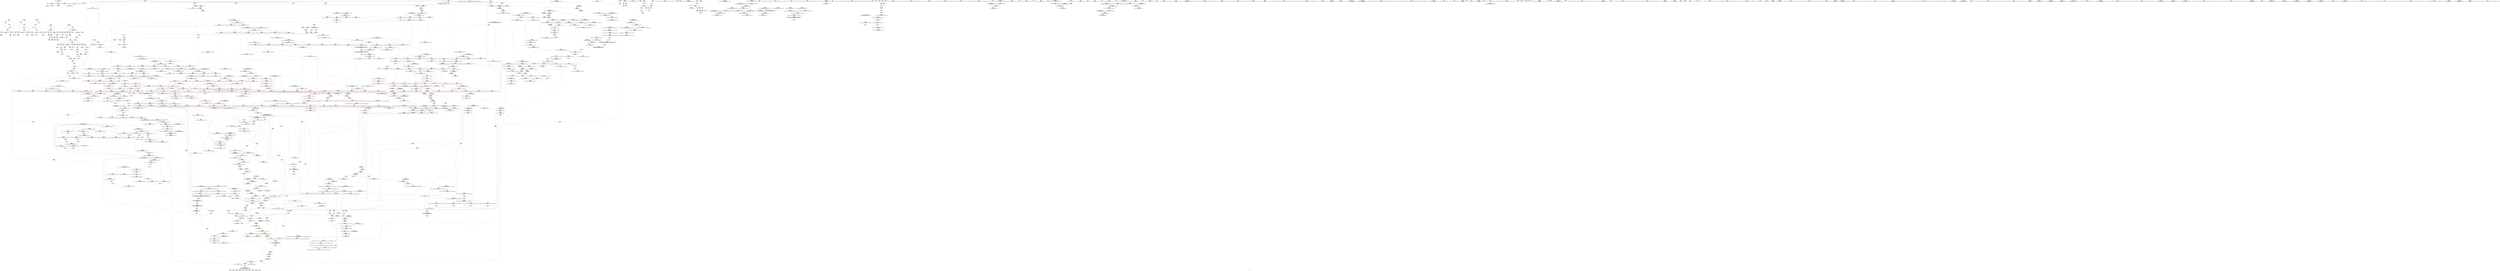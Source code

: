 digraph "SVFG" {
	label="SVFG";

	Node0x559e5fb22e00 [shape=record,color=grey,label="{NodeID: 0\nNullPtr}"];
	Node0x559e5fb22e00 -> Node0x559e5fb8f170[style=solid];
	Node0x559e5fb22e00 -> Node0x559e5fb95190[style=solid];
	Node0x559e5fb95090 [shape=record,color=blue,label="{NodeID: 775\n1739\<--44\nllvm.global_ctors_1\<--_GLOBAL__sub_I_asklzxn2_1_0.cpp\nGlob }"];
	Node0x559e5fb8ba50 [shape=record,color=red,label="{NodeID: 443\n156\<--78\n\<--i8\nmain\n}"];
	Node0x559e5fb8ba50 -> Node0x559e5fbde640[style=solid];
	Node0x559e5fb7fb70 [shape=record,color=green,label="{NodeID: 111\n613\<--614\n_ZSt11__sort_heapIPiN9__gnu_cxx5__ops15_Iter_less_iterEEvT_S4_RT0_\<--_ZSt11__sort_heapIPiN9__gnu_cxx5__ops15_Iter_less_iterEEvT_S4_RT0__field_insensitive\n}"];
	Node0x559e5fb9ab20 [shape=record,color=blue,label="{NodeID: 886\n1166\<--1192\n__last.addr\<--incdec.ptr7\n_ZSt21__unguarded_partitionIPiN9__gnu_cxx5__ops15_Iter_less_iterEET_S4_S4_S4_T0_\n}"];
	Node0x559e5fb9ab20 -> Node0x559e5fbadfb0[style=dashed];
	Node0x559e5fc17300 [shape=record,color=yellow,style=double,label="{NodeID: 1661\n130V_1 = ENCHI(MR_130V_0)\npts\{755 842 1016 1231 1263 1385 \}\nFun[_ZSt13__adjust_heapIPiliN9__gnu_cxx5__ops15_Iter_less_iterEEvT_T0_S5_T1_T2_]}"];
	Node0x559e5fc17300 -> Node0x559e5fba43e0[style=dashed];
	Node0x559e5fc17300 -> Node0x559e5fba44b0[style=dashed];
	Node0x559e5fc17300 -> Node0x559e5fba4580[style=dashed];
	Node0x559e5fba14c0 [shape=record,color=red,label="{NodeID: 554\n762\<--744\n\<--__first.addr\n_ZSt11__make_heapIPiN9__gnu_cxx5__ops15_Iter_less_iterEEvT_S4_RT0_\n}"];
	Node0x559e5fba14c0 -> Node0x559e5fb91a00[style=solid];
	Node0x559e5fb84220 [shape=record,color=green,label="{NodeID: 222\n1432\<--1433\n__last.addr\<--__last.addr_field_insensitive\n_ZSt23__copy_move_backward_a2ILb1EPiS0_ET1_T0_S2_S1_\n}"];
	Node0x559e5fb84220 -> Node0x559e5fba9ad0[style=solid];
	Node0x559e5fb84220 -> Node0x559e5fb9c450[style=solid];
	Node0x559e5fcbb460 [shape=record,color=black,label="{NodeID: 2104\n661 = PHI(604, )\n0th arg _ZSt13__heap_selectIPiN9__gnu_cxx5__ops15_Iter_less_iterEEvT_S4_S4_T0_ }"];
	Node0x559e5fcbb460 -> Node0x559e5fb977f0[style=solid];
	Node0x559e5fba6ef0 [shape=record,color=red,label="{NodeID: 665\n1204\<--1164\n\<--__first.addr\n_ZSt21__unguarded_partitionIPiN9__gnu_cxx5__ops15_Iter_less_iterEET_S4_S4_S4_T0_\n}"];
	Node0x559e5fba6ef0 -> Node0x559e5fb89350[style=solid];
	Node0x559e5fbddbc0 [shape=record,color=grey,label="{NodeID: 1440\n1512 = cmp(1511, 202, )\n}"];
	Node0x559e5fb92080 [shape=record,color=black,label="{NodeID: 333\n1068\<--1086\n_ZNK9__gnu_cxx5__ops14_Iter_less_valclIPiiEEbT_RT0__ret\<--cmp\n_ZNK9__gnu_cxx5__ops14_Iter_less_valclIPiiEEbT_RT0_\n|{<s0>53}}"];
	Node0x559e5fb92080:s0 -> Node0x559e5fcb54a0[style=solid,color=blue];
	Node0x559e5fb7ba10 [shape=record,color=green,label="{NodeID: 1\n7\<--1\n__dso_handle\<--dummyObj\nGlob }"];
	Node0x559e5fb95190 [shape=record,color=blue, style = dotted,label="{NodeID: 776\n1740\<--3\nllvm.global_ctors_2\<--dummyVal\nGlob }"];
	Node0x559e5fb8bb20 [shape=record,color=red,label="{NodeID: 444\n159\<--78\n\<--i8\nmain\n}"];
	Node0x559e5fb8bb20 -> Node0x559e5fb8f980[style=solid];
	Node0x559e5fb7fc70 [shape=record,color=green,label="{NodeID: 112\n619\<--620\n__comp\<--__comp_field_insensitive\n_ZSt27__unguarded_partition_pivotIPiN9__gnu_cxx5__ops15_Iter_less_iterEET_S4_S4_T0_\n}"];
	Node0x559e5fb9abf0 [shape=record,color=blue,label="{NodeID: 887\n1164\<--1205\n__first.addr\<--incdec.ptr9\n_ZSt21__unguarded_partitionIPiN9__gnu_cxx5__ops15_Iter_less_iterEET_S4_S4_S4_T0_\n}"];
	Node0x559e5fb9abf0 -> Node0x559e5fc23720[style=dashed];
	Node0x559e5fba1590 [shape=record,color=red,label="{NodeID: 555\n771\<--744\n\<--__first.addr\n_ZSt11__make_heapIPiN9__gnu_cxx5__ops15_Iter_less_iterEEvT_S4_RT0_\n}"];
	Node0x559e5fba1590 -> Node0x559e5fb91ba0[style=solid];
	Node0x559e5fb842f0 [shape=record,color=green,label="{NodeID: 223\n1434\<--1435\n__result.addr\<--__result.addr_field_insensitive\n_ZSt23__copy_move_backward_a2ILb1EPiS0_ET1_T0_S2_S1_\n}"];
	Node0x559e5fb842f0 -> Node0x559e5fba9ba0[style=solid];
	Node0x559e5fb842f0 -> Node0x559e5fb9c520[style=solid];
	Node0x559e5fcbb5a0 [shape=record,color=black,label="{NodeID: 2105\n662 = PHI(605, )\n1st arg _ZSt13__heap_selectIPiN9__gnu_cxx5__ops15_Iter_less_iterEEvT_S4_S4_T0_ }"];
	Node0x559e5fcbb5a0 -> Node0x559e5fb978c0[style=solid];
	Node0x559e5fba6fc0 [shape=record,color=red,label="{NodeID: 666\n1183\<--1166\n\<--__last.addr\n_ZSt21__unguarded_partitionIPiN9__gnu_cxx5__ops15_Iter_less_iterEET_S4_S4_S4_T0_\n}"];
	Node0x559e5fba6fc0 -> Node0x559e5fb891b0[style=solid];
	Node0x559e5fbddd40 [shape=record,color=grey,label="{NodeID: 1441\n946 = cmp(945, 202, )\n}"];
	Node0x559e5fb92150 [shape=record,color=black,label="{NodeID: 334\n1158\<--1199\n_ZSt21__unguarded_partitionIPiN9__gnu_cxx5__ops15_Iter_less_iterEET_S4_S4_S4_T0__ret\<--\n_ZSt21__unguarded_partitionIPiN9__gnu_cxx5__ops15_Iter_less_iterEET_S4_S4_S4_T0_\n|{<s0>34}}"];
	Node0x559e5fb92150:s0 -> Node0x559e5fcb4960[style=solid,color=blue];
	Node0x559e5fb7baa0 [shape=record,color=green,label="{NodeID: 2\n9\<--1\n\<--dummyObj\nCan only get source location for instruction, argument, global var or function.}"];
	Node0x559e5fb95290 [shape=record,color=blue,label="{NodeID: 777\n72\<--9\nretval\<--\nmain\n}"];
	Node0x559e5fb8bbf0 [shape=record,color=red,label="{NodeID: 445\n169\<--78\n\<--i8\nmain\n}"];
	Node0x559e5fb8bbf0 -> Node0x559e5fb8fb20[style=solid];
	Node0x559e5fb7fd40 [shape=record,color=green,label="{NodeID: 113\n621\<--622\n__first.addr\<--__first.addr_field_insensitive\n_ZSt27__unguarded_partition_pivotIPiN9__gnu_cxx5__ops15_Iter_less_iterEET_S4_S4_T0_\n}"];
	Node0x559e5fb7fd40 -> Node0x559e5fb9fe00[style=solid];
	Node0x559e5fb7fd40 -> Node0x559e5fb9fed0[style=solid];
	Node0x559e5fb7fd40 -> Node0x559e5fb9ffa0[style=solid];
	Node0x559e5fb7fd40 -> Node0x559e5fba0070[style=solid];
	Node0x559e5fb7fd40 -> Node0x559e5fba0140[style=solid];
	Node0x559e5fb7fd40 -> Node0x559e5fba0210[style=solid];
	Node0x559e5fb7fd40 -> Node0x559e5fb97580[style=solid];
	Node0x559e5fb9acc0 [shape=record,color=blue,label="{NodeID: 888\n1211\<--1209\n__a.addr\<--__a\n_ZSt9iter_swapIPiS0_EvT_T0_\n}"];
	Node0x559e5fb9acc0 -> Node0x559e5fba7570[style=dashed];
	Node0x559e5fc175b0 [shape=record,color=yellow,style=double,label="{NodeID: 1663\n2V_1 = ENCHI(MR_2V_0)\npts\{1 \}\nFun[main]}"];
	Node0x559e5fc175b0 -> Node0x559e5fb8b300[style=dashed];
	Node0x559e5fc175b0 -> Node0x559e5fb8b3d0[style=dashed];
	Node0x559e5fba1660 [shape=record,color=red,label="{NodeID: 556\n782\<--744\n\<--__first.addr\n_ZSt11__make_heapIPiN9__gnu_cxx5__ops15_Iter_less_iterEEvT_S4_RT0_\n}"];
	Node0x559e5fba1660 -> Node0x559e5fb89f80[style=solid];
	Node0x559e5fb843c0 [shape=record,color=green,label="{NodeID: 224\n1441\<--1442\n_ZSt12__niter_baseIPiET_S1_\<--_ZSt12__niter_baseIPiET_S1__field_insensitive\n}"];
	Node0x559e5fcbb6e0 [shape=record,color=black,label="{NodeID: 2106\n663 = PHI(606, )\n2nd arg _ZSt13__heap_selectIPiN9__gnu_cxx5__ops15_Iter_less_iterEEvT_S4_S4_T0_ }"];
	Node0x559e5fcbb6e0 -> Node0x559e5fb97990[style=solid];
	Node0x559e5fba7090 [shape=record,color=red,label="{NodeID: 667\n1188\<--1166\n\<--__last.addr\n_ZSt21__unguarded_partitionIPiN9__gnu_cxx5__ops15_Iter_less_iterEET_S4_S4_S4_T0_\n|{<s0>68}}"];
	Node0x559e5fba7090:s0 -> Node0x559e5fcb9030[style=solid,color=red];
	Node0x559e5fbddec0 [shape=record,color=grey,label="{NodeID: 1442\n952 = cmp(948, 951, )\n}"];
	Node0x559e5fb92220 [shape=record,color=black,label="{NodeID: 335\n1354\<--1374\n_ZSt13move_backwardIPiS0_ET0_T_S2_S1__ret\<--call2\n_ZSt13move_backwardIPiS0_ET0_T_S2_S1_\n|{<s0>76}}"];
	Node0x559e5fb92220:s0 -> Node0x559e5fcb6760[style=solid,color=blue];
	Node0x559e5fb7bd50 [shape=record,color=green,label="{NodeID: 3\n23\<--1\n.str\<--dummyObj\nGlob }"];
	Node0x559e5fb95360 [shape=record,color=blue,label="{NodeID: 778\n74\<--114\nCas\<--\nmain\n}"];
	Node0x559e5fb95360 -> Node0x559e5fc1f620[style=dashed];
	Node0x559e5fbb1c50 [shape=record,color=yellow,style=double,label="{NodeID: 1553\n254V_1 = ENCHI(MR_254V_0)\npts\{755 842 891 1016 1263 1385 \}\nFun[_ZSt4swapIiENSt9enable_ifIXsr6__and_ISt6__not_ISt15__is_tuple_likeIT_EESt21is_move_constructibleIS3_ESt18is_move_assignableIS3_EEE5valueEvE4typeERS3_SC_]}"];
	Node0x559e5fbb1c50 -> Node0x559e5fba7a50[style=dashed];
	Node0x559e5fbb1c50 -> Node0x559e5fba7b20[style=dashed];
	Node0x559e5fbb1c50 -> Node0x559e5fba7bf0[style=dashed];
	Node0x559e5fb8bcc0 [shape=record,color=red,label="{NodeID: 446\n191\<--78\n\<--i8\nmain\n}"];
	Node0x559e5fb8bcc0 -> Node0x559e5fbdbdc0[style=solid];
	Node0x559e5fb7fe10 [shape=record,color=green,label="{NodeID: 114\n623\<--624\n__last.addr\<--__last.addr_field_insensitive\n_ZSt27__unguarded_partition_pivotIPiN9__gnu_cxx5__ops15_Iter_less_iterEET_S4_S4_T0_\n}"];
	Node0x559e5fb7fe10 -> Node0x559e5fba02e0[style=solid];
	Node0x559e5fb7fe10 -> Node0x559e5fba03b0[style=solid];
	Node0x559e5fb7fe10 -> Node0x559e5fba0480[style=solid];
	Node0x559e5fb7fe10 -> Node0x559e5fb97650[style=solid];
	Node0x559e5fb9ad90 [shape=record,color=blue,label="{NodeID: 889\n1213\<--1210\n__b.addr\<--__b\n_ZSt9iter_swapIPiS0_EvT_T0_\n}"];
	Node0x559e5fb9ad90 -> Node0x559e5fba7640[style=dashed];
	Node0x559e5fc176c0 [shape=record,color=yellow,style=double,label="{NodeID: 1664\n4V_1 = ENCHI(MR_4V_0)\npts\{10 \}\nFun[main]}"];
	Node0x559e5fc176c0 -> Node0x559e5fb8aae0[style=dashed];
	Node0x559e5fba1730 [shape=record,color=red,label="{NodeID: 557\n790\<--744\n\<--__first.addr\n_ZSt11__make_heapIPiN9__gnu_cxx5__ops15_Iter_less_iterEEvT_S4_RT0_\n|{<s0>41}}"];
	Node0x559e5fba1730:s0 -> Node0x559e5fcbd9b0[style=solid,color=red];
	Node0x559e5fb844c0 [shape=record,color=green,label="{NodeID: 225\n1448\<--1449\n_ZSt22__copy_move_backward_aILb1EPiS0_ET1_T0_S2_S1_\<--_ZSt22__copy_move_backward_aILb1EPiS0_ET1_T0_S2_S1__field_insensitive\n}"];
	Node0x559e5fcbb820 [shape=record,color=black,label="{NodeID: 2107\n829 = PHI(695, 733, )\n0th arg _ZSt10__pop_heapIPiN9__gnu_cxx5__ops15_Iter_less_iterEEvT_S4_S4_RT0_ }"];
	Node0x559e5fcbb820 -> Node0x559e5fb98760[style=solid];
	Node0x559e5fba7160 [shape=record,color=red,label="{NodeID: 668\n1191\<--1166\n\<--__last.addr\n_ZSt21__unguarded_partitionIPiN9__gnu_cxx5__ops15_Iter_less_iterEET_S4_S4_S4_T0_\n}"];
	Node0x559e5fba7160 -> Node0x559e5fb89280[style=solid];
	Node0x559e5fbde040 [shape=record,color=grey,label="{NodeID: 1443\n800 = cmp(799, 202, )\n}"];
	Node0x559e5fb922f0 [shape=record,color=black,label="{NodeID: 336\n1426\<--1447\n_ZSt23__copy_move_backward_a2ILb1EPiS0_ET1_T0_S2_S1__ret\<--call3\n_ZSt23__copy_move_backward_a2ILb1EPiS0_ET1_T0_S2_S1_\n|{<s0>84}}"];
	Node0x559e5fb922f0:s0 -> Node0x559e5fcb6c60[style=solid,color=blue];
	Node0x559e5fb7bde0 [shape=record,color=green,label="{NodeID: 4\n25\<--1\n.str.1\<--dummyObj\nGlob }"];
	Node0x559e5fb95430 [shape=record,color=blue,label="{NodeID: 779\n76\<--9\ni\<--\nmain\n}"];
	Node0x559e5fb95430 -> Node0x559e5fb8b710[style=dashed];
	Node0x559e5fb95430 -> Node0x559e5fb8b7e0[style=dashed];
	Node0x559e5fb95430 -> Node0x559e5fb8b8b0[style=dashed];
	Node0x559e5fb95430 -> Node0x559e5fb95500[style=dashed];
	Node0x559e5fb95430 -> Node0x559e5fc1fb20[style=dashed];
	Node0x559e5fb8bd90 [shape=record,color=red,label="{NodeID: 447\n155\<--80\n\<--j\nmain\n}"];
	Node0x559e5fb8bd90 -> Node0x559e5fbde640[style=solid];
	Node0x559e5fb84900 [shape=record,color=green,label="{NodeID: 115\n625\<--626\n__mid\<--__mid_field_insensitive\n_ZSt27__unguarded_partition_pivotIPiN9__gnu_cxx5__ops15_Iter_less_iterEET_S4_S4_T0_\n}"];
	Node0x559e5fb84900 -> Node0x559e5fba0550[style=solid];
	Node0x559e5fb84900 -> Node0x559e5fb97720[style=solid];
	Node0x559e5fb9ae60 [shape=record,color=blue,label="{NodeID: 890\n1226\<--1224\n__a.addr\<--__a\n_ZSt4swapIiENSt9enable_ifIXsr6__and_ISt6__not_ISt15__is_tuple_likeIT_EESt21is_move_constructibleIS3_ESt18is_move_assignableIS3_EEE5valueEvE4typeERS3_SC_\n}"];
	Node0x559e5fb9ae60 -> Node0x559e5fba7710[style=dashed];
	Node0x559e5fb9ae60 -> Node0x559e5fba77e0[style=dashed];
	Node0x559e5fc177d0 [shape=record,color=yellow,style=double,label="{NodeID: 1665\n6V_1 = ENCHI(MR_6V_0)\npts\{12 \}\nFun[main]}"];
	Node0x559e5fc177d0 -> Node0x559e5fb8abb0[style=dashed];
	Node0x559e5fc177d0 -> Node0x559e5fb8ac80[style=dashed];
	Node0x559e5fc177d0 -> Node0x559e5fb8ad50[style=dashed];
	Node0x559e5fc177d0 -> Node0x559e5fb8ae20[style=dashed];
	Node0x559e5fc177d0 -> Node0x559e5fb8aef0[style=dashed];
	Node0x559e5fc177d0 -> Node0x559e5fb8afc0[style=dashed];
	Node0x559e5fba1800 [shape=record,color=red,label="{NodeID: 558\n761\<--746\n\<--__last.addr\n_ZSt11__make_heapIPiN9__gnu_cxx5__ops15_Iter_less_iterEEvT_S4_RT0_\n}"];
	Node0x559e5fba1800 -> Node0x559e5fb91930[style=solid];
	Node0x559e5fb845c0 [shape=record,color=green,label="{NodeID: 226\n1453\<--1454\n__it.addr\<--__it.addr_field_insensitive\n_ZSt12__miter_baseIPiET_S1_\n}"];
	Node0x559e5fb845c0 -> Node0x559e5fba9c70[style=solid];
	Node0x559e5fb845c0 -> Node0x559e5fb9c5f0[style=solid];
	Node0x559e5fcbba30 [shape=record,color=black,label="{NodeID: 2108\n830 = PHI(696, 734, )\n1st arg _ZSt10__pop_heapIPiN9__gnu_cxx5__ops15_Iter_less_iterEEvT_S4_S4_RT0_ }"];
	Node0x559e5fcbba30 -> Node0x559e5fb98830[style=solid];
	Node0x559e5fba7230 [shape=record,color=red,label="{NodeID: 669\n1196\<--1166\n\<--__last.addr\n_ZSt21__unguarded_partitionIPiN9__gnu_cxx5__ops15_Iter_less_iterEET_S4_S4_S4_T0_\n}"];
	Node0x559e5fba7230 -> Node0x559e5fbdd740[style=solid];
	Node0x559e5fbde1c0 [shape=record,color=grey,label="{NodeID: 1444\n126 = cmp(124, 125, )\n}"];
	Node0x559e5fb923c0 [shape=record,color=black,label="{NodeID: 337\n1451\<--1456\n_ZSt12__miter_baseIPiET_S1__ret\<--\n_ZSt12__miter_baseIPiET_S1_\n|{<s0>82|<s1>83}}"];
	Node0x559e5fb923c0:s0 -> Node0x559e5fcb69e0[style=solid,color=blue];
	Node0x559e5fb923c0:s1 -> Node0x559e5fcb6b20[style=solid,color=blue];
	Node0x559e5fb7be70 [shape=record,color=green,label="{NodeID: 5\n27\<--1\nstdin\<--dummyObj\nGlob }"];
	Node0x559e5fb95500 [shape=record,color=blue,label="{NodeID: 780\n76\<--135\ni\<--inc\nmain\n}"];
	Node0x559e5fb95500 -> Node0x559e5fb8b710[style=dashed];
	Node0x559e5fb95500 -> Node0x559e5fb8b7e0[style=dashed];
	Node0x559e5fb95500 -> Node0x559e5fb8b8b0[style=dashed];
	Node0x559e5fb95500 -> Node0x559e5fb95500[style=dashed];
	Node0x559e5fb95500 -> Node0x559e5fc1fb20[style=dashed];
	Node0x559e5fb8be60 [shape=record,color=red,label="{NodeID: 448\n163\<--80\n\<--j\nmain\n}"];
	Node0x559e5fb8be60 -> Node0x559e5fb8fa50[style=solid];
	Node0x559e5fb849d0 [shape=record,color=green,label="{NodeID: 116\n627\<--628\nagg.tmp\<--agg.tmp_field_insensitive\n_ZSt27__unguarded_partition_pivotIPiN9__gnu_cxx5__ops15_Iter_less_iterEET_S4_S4_T0_\n}"];
	Node0x559e5fb9af30 [shape=record,color=blue,label="{NodeID: 891\n1228\<--1225\n__b.addr\<--__b\n_ZSt4swapIiENSt9enable_ifIXsr6__and_ISt6__not_ISt15__is_tuple_likeIT_EESt21is_move_constructibleIS3_ESt18is_move_assignableIS3_EEE5valueEvE4typeERS3_SC_\n}"];
	Node0x559e5fb9af30 -> Node0x559e5fba78b0[style=dashed];
	Node0x559e5fb9af30 -> Node0x559e5fba7980[style=dashed];
	Node0x559e5fba18d0 [shape=record,color=red,label="{NodeID: 559\n770\<--746\n\<--__last.addr\n_ZSt11__make_heapIPiN9__gnu_cxx5__ops15_Iter_less_iterEEvT_S4_RT0_\n}"];
	Node0x559e5fba18d0 -> Node0x559e5fb91ad0[style=solid];
	Node0x559e5fb84690 [shape=record,color=green,label="{NodeID: 227\n1462\<--1463\n__first.addr\<--__first.addr_field_insensitive\n_ZSt22__copy_move_backward_aILb1EPiS0_ET1_T0_S2_S1_\n}"];
	Node0x559e5fb84690 -> Node0x559e5fba9d40[style=solid];
	Node0x559e5fb84690 -> Node0x559e5fb9c6c0[style=solid];
	Node0x559e5fcbbbb0 [shape=record,color=black,label="{NodeID: 2109\n831 = PHI(697, 735, )\n2nd arg _ZSt10__pop_heapIPiN9__gnu_cxx5__ops15_Iter_less_iterEEvT_S4_S4_RT0_ }"];
	Node0x559e5fcbbbb0 -> Node0x559e5fb98900[style=solid];
	Node0x559e5fba7300 [shape=record,color=red,label="{NodeID: 670\n1202\<--1166\n\<--__last.addr\n_ZSt21__unguarded_partitionIPiN9__gnu_cxx5__ops15_Iter_less_iterEET_S4_S4_S4_T0_\n|{<s0>69}}"];
	Node0x559e5fba7300:s0 -> Node0x559e5fcb9c10[style=solid,color=red];
	Node0x559e5fbde340 [shape=record,color=grey,label="{NodeID: 1445\n151 = cmp(149, 150, )\n}"];
	Node0x559e5fb92490 [shape=record,color=black,label="{NodeID: 338\n1458\<--1478\n_ZSt22__copy_move_backward_aILb1EPiS0_ET1_T0_S2_S1__ret\<--call\n_ZSt22__copy_move_backward_aILb1EPiS0_ET1_T0_S2_S1_\n|{<s0>92}}"];
	Node0x559e5fb92490:s0 -> Node0x559e5fcb7660[style=solid,color=blue];
	Node0x559e5fb7bf00 [shape=record,color=green,label="{NodeID: 6\n28\<--1\n.str.2\<--dummyObj\nGlob }"];
	Node0x559e5fb955d0 [shape=record,color=blue,label="{NodeID: 781\n13\<--9\ncnt\<--\nmain\n}"];
	Node0x559e5fb955d0 -> Node0x559e5fb8b160[style=dashed];
	Node0x559e5fb955d0 -> Node0x559e5fb8b230[style=dashed];
	Node0x559e5fb955d0 -> Node0x559e5fc1e720[style=dashed];
	Node0x559e5fb955d0 -> Node0x559e5fc2b920[style=dashed];
	Node0x559e5fb8bf30 [shape=record,color=red,label="{NodeID: 449\n173\<--80\n\<--j\nmain\n}"];
	Node0x559e5fb8bf30 -> Node0x559e5fb8fbf0[style=solid];
	Node0x559e5fb84aa0 [shape=record,color=green,label="{NodeID: 117\n629\<--630\nagg.tmp4\<--agg.tmp4_field_insensitive\n_ZSt27__unguarded_partition_pivotIPiN9__gnu_cxx5__ops15_Iter_less_iterEET_S4_S4_T0_\n}"];
	Node0x559e5fb9b000 [shape=record,color=blue,label="{NodeID: 892\n1230\<--1236\n__tmp\<--\n_ZSt4swapIiENSt9enable_ifIXsr6__and_ISt6__not_ISt15__is_tuple_likeIT_EESt21is_move_constructibleIS3_ESt18is_move_assignableIS3_EEE5valueEvE4typeERS3_SC_\n}"];
	Node0x559e5fb9b000 -> Node0x559e5fba7b20[style=dashed];
	Node0x559e5fb9b000 -> Node0x559e5fba7bf0[style=dashed];
	Node0x559e5fba19a0 [shape=record,color=red,label="{NodeID: 560\n795\<--748\n\<--__comp.addr\n_ZSt11__make_heapIPiN9__gnu_cxx5__ops15_Iter_less_iterEEvT_S4_RT0_\n}"];
	Node0x559e5fb84760 [shape=record,color=green,label="{NodeID: 228\n1464\<--1465\n__last.addr\<--__last.addr_field_insensitive\n_ZSt22__copy_move_backward_aILb1EPiS0_ET1_T0_S2_S1_\n}"];
	Node0x559e5fb84760 -> Node0x559e5fba9e10[style=solid];
	Node0x559e5fb84760 -> Node0x559e5fb9c790[style=solid];
	Node0x559e5fcbbd30 [shape=record,color=black,label="{NodeID: 2110\n832 = PHI(664, 736, )\n3rd arg _ZSt10__pop_heapIPiN9__gnu_cxx5__ops15_Iter_less_iterEEvT_S4_S4_RT0_ }"];
	Node0x559e5fcbbd30 -> Node0x559e5fb989d0[style=solid];
	Node0x559e5fba73d0 [shape=record,color=red,label="{NodeID: 671\n1176\<--1168\n\<--__pivot.addr\n_ZSt21__unguarded_partitionIPiN9__gnu_cxx5__ops15_Iter_less_iterEET_S4_S4_S4_T0_\n|{<s0>67}}"];
	Node0x559e5fba73d0:s0 -> Node0x559e5fcb9030[style=solid,color=red];
	Node0x559e5fbde4c0 [shape=record,color=grey,label="{NodeID: 1446\n1283 = cmp(1281, 1282, )\n}"];
	Node0x559e5fb92560 [shape=record,color=black,label="{NodeID: 339\n1482\<--1487\n_ZSt12__niter_baseIPiET_S1__ret\<--\n_ZSt12__niter_baseIPiET_S1_\n|{<s0>89|<s1>90|<s2>91}}"];
	Node0x559e5fb92560:s0 -> Node0x559e5fcb72a0[style=solid,color=blue];
	Node0x559e5fb92560:s1 -> Node0x559e5fcb73e0[style=solid,color=blue];
	Node0x559e5fb92560:s2 -> Node0x559e5fcb7520[style=solid,color=blue];
	Node0x559e5fb7c740 [shape=record,color=green,label="{NodeID: 7\n30\<--1\n.str.3\<--dummyObj\nGlob }"];
	Node0x559e5fb956a0 [shape=record,color=blue,label="{NodeID: 782\n78\<--9\ni8\<--\nmain\n}"];
	Node0x559e5fb956a0 -> Node0x559e5fb8b980[style=dashed];
	Node0x559e5fb956a0 -> Node0x559e5fb8ba50[style=dashed];
	Node0x559e5fb956a0 -> Node0x559e5fb8bb20[style=dashed];
	Node0x559e5fb956a0 -> Node0x559e5fb8bbf0[style=dashed];
	Node0x559e5fb956a0 -> Node0x559e5fb8bcc0[style=dashed];
	Node0x559e5fb956a0 -> Node0x559e5fb95ab0[style=dashed];
	Node0x559e5fb956a0 -> Node0x559e5fc20020[style=dashed];
	Node0x559e5fb8c000 [shape=record,color=red,label="{NodeID: 450\n186\<--80\n\<--j\nmain\n}"];
	Node0x559e5fb8c000 -> Node0x559e5fbdbac0[style=solid];
	Node0x559e5fb84b70 [shape=record,color=green,label="{NodeID: 118\n650\<--651\n_ZSt22__move_median_to_firstIPiN9__gnu_cxx5__ops15_Iter_less_iterEEvT_S4_S4_S4_T0_\<--_ZSt22__move_median_to_firstIPiN9__gnu_cxx5__ops15_Iter_less_iterEEvT_S4_S4_S4_T0__field_insensitive\n}"];
	Node0x559e5fb9b0d0 [shape=record,color=blue,label="{NodeID: 893\n1241\<--1240\n\<--\n_ZSt4swapIiENSt9enable_ifIXsr6__and_ISt6__not_ISt15__is_tuple_likeIT_EESt21is_move_constructibleIS3_ESt18is_move_assignableIS3_EEE5valueEvE4typeERS3_SC_\n}"];
	Node0x559e5fb9b0d0 -> Node0x559e5fba7bf0[style=dashed];
	Node0x559e5fb9b0d0 -> Node0x559e5fb9b1a0[style=dashed];
	Node0x559e5fba1a70 [shape=record,color=red,label="{NodeID: 561\n777\<--750\n\<--__len\n_ZSt11__make_heapIPiN9__gnu_cxx5__ops15_Iter_less_iterEEvT_S4_RT0_\n}"];
	Node0x559e5fba1a70 -> Node0x559e5fbd7740[style=solid];
	Node0x559e5fb84830 [shape=record,color=green,label="{NodeID: 229\n1466\<--1467\n__result.addr\<--__result.addr_field_insensitive\n_ZSt22__copy_move_backward_aILb1EPiS0_ET1_T0_S2_S1_\n}"];
	Node0x559e5fb84830 -> Node0x559e5fba9ee0[style=solid];
	Node0x559e5fb84830 -> Node0x559e5fb9c860[style=solid];
	Node0x559e5fcbbeb0 [shape=record,color=black,label="{NodeID: 2111\n1692 = PHI(1637, )\n0th arg _ZSt10__distanceIPiENSt15iterator_traitsIT_E15difference_typeES2_S2_St26random_access_iterator_tag }"];
	Node0x559e5fcbbeb0 -> Node0x559e5fbbd870[style=solid];
	Node0x559e5fba74a0 [shape=record,color=red,label="{NodeID: 672\n1187\<--1168\n\<--__pivot.addr\n_ZSt21__unguarded_partitionIPiN9__gnu_cxx5__ops15_Iter_less_iterEET_S4_S4_S4_T0_\n|{<s0>68}}"];
	Node0x559e5fba74a0:s0 -> Node0x559e5fcb8cb0[style=solid,color=red];
	Node0x559e5fbde640 [shape=record,color=grey,label="{NodeID: 1447\n157 = cmp(155, 156, )\n}"];
	Node0x559e5fb92630 [shape=record,color=black,label="{NodeID: 340\n1506\<--1504\nsub.ptr.lhs.cast\<--\n_ZNSt20__copy_move_backwardILb1ELb1ESt26random_access_iterator_tagE13__copy_move_bIiEEPT_PKS3_S6_S4_\n}"];
	Node0x559e5fb92630 -> Node0x559e5fbd8c40[style=solid];
	Node0x559e5fb7c7d0 [shape=record,color=green,label="{NodeID: 8\n32\<--1\nstdout\<--dummyObj\nGlob }"];
	Node0x559e5fb95770 [shape=record,color=blue,label="{NodeID: 783\n80\<--9\nj\<--\nmain\n}"];
	Node0x559e5fb95770 -> Node0x559e5fb8bd90[style=dashed];
	Node0x559e5fb95770 -> Node0x559e5fb8be60[style=dashed];
	Node0x559e5fb95770 -> Node0x559e5fb8bf30[style=dashed];
	Node0x559e5fb95770 -> Node0x559e5fb8c000[style=dashed];
	Node0x559e5fb95770 -> Node0x559e5fb95770[style=dashed];
	Node0x559e5fb95770 -> Node0x559e5fb959e0[style=dashed];
	Node0x559e5fb95770 -> Node0x559e5fc20520[style=dashed];
	Node0x559e5fb8c0d0 [shape=record,color=red,label="{NodeID: 451\n311\<--82\n\<--ans\nmain\n}"];
	Node0x559e5fb8c0d0 -> Node0x559e5fbd8640[style=solid];
	Node0x559e5fb84c70 [shape=record,color=green,label="{NodeID: 119\n657\<--658\n_ZSt21__unguarded_partitionIPiN9__gnu_cxx5__ops15_Iter_less_iterEET_S4_S4_S4_T0_\<--_ZSt21__unguarded_partitionIPiN9__gnu_cxx5__ops15_Iter_less_iterEET_S4_S4_S4_T0__field_insensitive\n}"];
	Node0x559e5fb9b1a0 [shape=record,color=blue,label="{NodeID: 894\n1245\<--1244\n\<--\n_ZSt4swapIiENSt9enable_ifIXsr6__and_ISt6__not_ISt15__is_tuple_likeIT_EESt21is_move_constructibleIS3_ESt18is_move_assignableIS3_EEE5valueEvE4typeERS3_SC_\n|{<s0>70}}"];
	Node0x559e5fb9b1a0:s0 -> Node0x559e5fc59d50[style=dashed,color=blue];
	Node0x559e5fba1b40 [shape=record,color=red,label="{NodeID: 562\n792\<--750\n\<--__len\n_ZSt11__make_heapIPiN9__gnu_cxx5__ops15_Iter_less_iterEEvT_S4_RT0_\n|{<s0>41}}"];
	Node0x559e5fba1b40:s0 -> Node0x559e5fcbdcb0[style=solid,color=red];
	Node0x559e5fb8ca60 [shape=record,color=green,label="{NodeID: 230\n1468\<--1469\n__simple\<--__simple_field_insensitive\n_ZSt22__copy_move_backward_aILb1EPiS0_ET1_T0_S2_S1_\n}"];
	Node0x559e5fb8ca60 -> Node0x559e5fb9c930[style=solid];
	Node0x559e5fcbbfc0 [shape=record,color=black,label="{NodeID: 2112\n1693 = PHI(1638, )\n1st arg _ZSt10__distanceIPiENSt15iterator_traitsIT_E15difference_typeES2_S2_St26random_access_iterator_tag }"];
	Node0x559e5fcbbfc0 -> Node0x559e5fbbd940[style=solid];
	Node0x559e5fba7570 [shape=record,color=red,label="{NodeID: 673\n1217\<--1211\n\<--__a.addr\n_ZSt9iter_swapIPiS0_EvT_T0_\n|{<s0>70}}"];
	Node0x559e5fba7570:s0 -> Node0x559e5fcb7ca0[style=solid,color=red];
	Node0x559e5fbde7c0 [shape=record,color=grey,label="{NodeID: 1448\n1586 = cmp(1585, 202, )\n}"];
	Node0x559e5fb92700 [shape=record,color=black,label="{NodeID: 341\n1507\<--1505\nsub.ptr.rhs.cast\<--\n_ZNSt20__copy_move_backwardILb1ELb1ESt26random_access_iterator_tagE13__copy_move_bIiEEPT_PKS3_S6_S4_\n}"];
	Node0x559e5fb92700 -> Node0x559e5fbd8c40[style=solid];
	Node0x559e5fb7c890 [shape=record,color=green,label="{NodeID: 9\n33\<--1\n.str.4\<--dummyObj\nGlob }"];
	Node0x559e5fb95840 [shape=record,color=blue,label="{NodeID: 784\n13\<--179\ncnt\<--inc24\nmain\n}"];
	Node0x559e5fb95840 -> Node0x559e5fc2b920[style=dashed];
	Node0x559e5fbb2280 [shape=record,color=yellow,style=double,label="{NodeID: 1559\n44V_1 = ENCHI(MR_44V_0)\npts\{18 22 \}\nFun[_ZSt27__unguarded_partition_pivotIPiN9__gnu_cxx5__ops15_Iter_less_iterEET_S4_S4_T0_]|{<s0>33}}"];
	Node0x559e5fbb2280:s0 -> Node0x559e5fc3f930[style=dashed,color=red];
	Node0x559e5fb8c1a0 [shape=record,color=red,label="{NodeID: 452\n332\<--82\n\<--ans\nmain\n}"];
	Node0x559e5fb8c1a0 -> Node0x559e5fbd9b40[style=solid];
	Node0x559e5fb84d70 [shape=record,color=green,label="{NodeID: 120\n664\<--665\n__comp\<--__comp_field_insensitive\n_ZSt13__heap_selectIPiN9__gnu_cxx5__ops15_Iter_less_iterEEvT_S4_S4_T0_\n|{<s0>35|<s1>36|<s2>37}}"];
	Node0x559e5fb84d70:s0 -> Node0x559e5fcc04f0[style=solid,color=red];
	Node0x559e5fb84d70:s1 -> Node0x559e5fcb8420[style=solid,color=red];
	Node0x559e5fb84d70:s2 -> Node0x559e5fcbbd30[style=solid,color=red];
	Node0x559e5fc59d50 [shape=record,color=yellow,style=double,label="{NodeID: 2002\n44V_2 = CSCHI(MR_44V_1)\npts\{18 22 \}\nCS[]|{<s0>58|<s1>60|<s2>61|<s3>63|<s4>65|<s5>66|<s6>69}}"];
	Node0x559e5fc59d50:s0 -> Node0x559e5fc13300[style=dashed,color=blue];
	Node0x559e5fc59d50:s1 -> Node0x559e5fc13300[style=dashed,color=blue];
	Node0x559e5fc59d50:s2 -> Node0x559e5fc13300[style=dashed,color=blue];
	Node0x559e5fc59d50:s3 -> Node0x559e5fc13300[style=dashed,color=blue];
	Node0x559e5fc59d50:s4 -> Node0x559e5fc13300[style=dashed,color=blue];
	Node0x559e5fc59d50:s5 -> Node0x559e5fc13300[style=dashed,color=blue];
	Node0x559e5fc59d50:s6 -> Node0x559e5fc28720[style=dashed,color=blue];
	Node0x559e5fb9b270 [shape=record,color=blue,label="{NodeID: 895\n1256\<--1252\n__first.addr\<--__first\n_ZSt16__insertion_sortIPiN9__gnu_cxx5__ops15_Iter_less_iterEEvT_S4_T0_\n}"];
	Node0x559e5fb9b270 -> Node0x559e5fba7cc0[style=dashed];
	Node0x559e5fb9b270 -> Node0x559e5fba7d90[style=dashed];
	Node0x559e5fb9b270 -> Node0x559e5fba7e60[style=dashed];
	Node0x559e5fb9b270 -> Node0x559e5fba7f30[style=dashed];
	Node0x559e5fb9b270 -> Node0x559e5fba8000[style=dashed];
	Node0x559e5fba1c10 [shape=record,color=red,label="{NodeID: 563\n783\<--752\n\<--__parent\n_ZSt11__make_heapIPiN9__gnu_cxx5__ops15_Iter_less_iterEEvT_S4_RT0_\n}"];
	Node0x559e5fb8cb30 [shape=record,color=green,label="{NodeID: 231\n1479\<--1480\n_ZNSt20__copy_move_backwardILb1ELb1ESt26random_access_iterator_tagE13__copy_move_bIiEEPT_PKS3_S6_S4_\<--_ZNSt20__copy_move_backwardILb1ELb1ESt26random_access_iterator_tagE13__copy_move_bIiEEPT_PKS3_S6_S4__field_insensitive\n}"];
	Node0x559e5fcbc0d0 [shape=record,color=black,label="{NodeID: 2113\n1379 = PHI(1305, 1345, )\n0th arg _ZSt25__unguarded_linear_insertIPiN9__gnu_cxx5__ops14_Val_less_iterEEvT_T0_ }"];
	Node0x559e5fcbc0d0 -> Node0x559e5fb9bd00[style=solid];
	Node0x559e5fba7640 [shape=record,color=red,label="{NodeID: 674\n1218\<--1213\n\<--__b.addr\n_ZSt9iter_swapIPiS0_EvT_T0_\n|{<s0>70}}"];
	Node0x559e5fba7640:s0 -> Node0x559e5fcb7de0[style=solid,color=red];
	Node0x559e5fbde940 [shape=record,color=grey,label="{NodeID: 1449\n1555 = cmp(1552, 1554, )\n}"];
	Node0x559e5fbde940 -> Node0x559e5fb92a40[style=solid];
	Node0x559e5fb927d0 [shape=record,color=black,label="{NodeID: 342\n1518\<--1517\n\<--add.ptr\n_ZNSt20__copy_move_backwardILb1ELb1ESt26random_access_iterator_tagE13__copy_move_bIiEEPT_PKS3_S6_S4_\n}"];
	Node0x559e5fb927d0 -> Node0x559e5fb89900[style=solid];
	Node0x559e5fb7c950 [shape=record,color=green,label="{NodeID: 10\n35\<--1\n_ZSt4cout\<--dummyObj\nGlob }"];
	Node0x559e5fb95910 [shape=record,color=blue,label="{NodeID: 785\n182\<--177\narrayidx26\<--sub\nmain\n}"];
	Node0x559e5fb95910 -> Node0x559e5fc2be20[style=dashed];
	Node0x559e5fb8c270 [shape=record,color=red,label="{NodeID: 453\n346\<--82\n\<--ans\nmain\n}"];
	Node0x559e5fb84e40 [shape=record,color=green,label="{NodeID: 121\n666\<--667\n__first.addr\<--__first.addr_field_insensitive\n_ZSt13__heap_selectIPiN9__gnu_cxx5__ops15_Iter_less_iterEEvT_S4_S4_T0_\n}"];
	Node0x559e5fb84e40 -> Node0x559e5fba0620[style=solid];
	Node0x559e5fb84e40 -> Node0x559e5fba06f0[style=solid];
	Node0x559e5fb84e40 -> Node0x559e5fba07c0[style=solid];
	Node0x559e5fb84e40 -> Node0x559e5fb977f0[style=solid];
	Node0x559e5fb9b340 [shape=record,color=blue,label="{NodeID: 896\n1258\<--1253\n__last.addr\<--__last\n_ZSt16__insertion_sortIPiN9__gnu_cxx5__ops15_Iter_less_iterEEvT_S4_T0_\n}"];
	Node0x559e5fb9b340 -> Node0x559e5fba80d0[style=dashed];
	Node0x559e5fb9b340 -> Node0x559e5fba81a0[style=dashed];
	Node0x559e5fba1ce0 [shape=record,color=red,label="{NodeID: 564\n791\<--752\n\<--__parent\n_ZSt11__make_heapIPiN9__gnu_cxx5__ops15_Iter_less_iterEEvT_S4_RT0_\n|{<s0>41}}"];
	Node0x559e5fba1ce0:s0 -> Node0x559e5fcbdb30[style=solid,color=red];
	Node0x559e5fb8cc30 [shape=record,color=green,label="{NodeID: 232\n1484\<--1485\n__it.addr\<--__it.addr_field_insensitive\n_ZSt12__niter_baseIPiET_S1_\n}"];
	Node0x559e5fb8cc30 -> Node0x559e5fba9fb0[style=solid];
	Node0x559e5fb8cc30 -> Node0x559e5fbbc2c0[style=solid];
	Node0x559e5fcbc2b0 [shape=record,color=black,label="{NodeID: 2114\n1647 = PHI(1573, )\n0th arg _ZSt7advanceIPilEvRT_T0_ }"];
	Node0x559e5fcbc2b0 -> Node0x559e5fbbd390[style=solid];
	Node0x559e5fba7710 [shape=record,color=red,label="{NodeID: 675\n1234\<--1226\n\<--__a.addr\n_ZSt4swapIiENSt9enable_ifIXsr6__and_ISt6__not_ISt15__is_tuple_likeIT_EESt21is_move_constructibleIS3_ESt18is_move_assignableIS3_EEE5valueEvE4typeERS3_SC_\n|{<s0>71}}"];
	Node0x559e5fba7710:s0 -> Node0x559e5fcbe130[style=solid,color=red];
	Node0x559e5fbdeac0 [shape=record,color=grey,label="{NodeID: 1450\n167 = cmp(162, 166, )\n}"];
	Node0x559e5fb928a0 [shape=record,color=black,label="{NodeID: 343\n1520\<--1519\n\<--\n_ZNSt20__copy_move_backwardILb1ELb1ESt26random_access_iterator_tagE13__copy_move_bIiEEPT_PKS3_S6_S4_\n}"];
	Node0x559e5fb928a0 -> Node0x559e5fb899d0[style=solid];
	Node0x559e5fb7ca50 [shape=record,color=green,label="{NodeID: 11\n36\<--1\n.str.5\<--dummyObj\nGlob }"];
	Node0x559e5fb959e0 [shape=record,color=blue,label="{NodeID: 786\n80\<--187\nj\<--inc28\nmain\n}"];
	Node0x559e5fb959e0 -> Node0x559e5fb8bd90[style=dashed];
	Node0x559e5fb959e0 -> Node0x559e5fb8be60[style=dashed];
	Node0x559e5fb959e0 -> Node0x559e5fb8bf30[style=dashed];
	Node0x559e5fb959e0 -> Node0x559e5fb8c000[style=dashed];
	Node0x559e5fb959e0 -> Node0x559e5fb95770[style=dashed];
	Node0x559e5fb959e0 -> Node0x559e5fb959e0[style=dashed];
	Node0x559e5fb959e0 -> Node0x559e5fc20520[style=dashed];
	Node0x559e5fb8c340 [shape=record,color=red,label="{NodeID: 454\n205\<--84\n\<--i35\nmain\n}"];
	Node0x559e5fb8c340 -> Node0x559e5fbdedc0[style=solid];
	Node0x559e5fb84f10 [shape=record,color=green,label="{NodeID: 122\n668\<--669\n__middle.addr\<--__middle.addr_field_insensitive\n_ZSt13__heap_selectIPiN9__gnu_cxx5__ops15_Iter_less_iterEEvT_S4_S4_T0_\n}"];
	Node0x559e5fb84f10 -> Node0x559e5fba0890[style=solid];
	Node0x559e5fb84f10 -> Node0x559e5fba0960[style=solid];
	Node0x559e5fb84f10 -> Node0x559e5fba0a30[style=solid];
	Node0x559e5fb84f10 -> Node0x559e5fb978c0[style=solid];
	Node0x559e5fc5a010 [shape=record,color=yellow,style=double,label="{NodeID: 2004\n44V_2 = CSCHI(MR_44V_1)\npts\{18 22 \}\nCS[]|{<s0>76|<s1>76}}"];
	Node0x559e5fc5a010:s0 -> Node0x559e5fba88f0[style=dashed,color=blue];
	Node0x559e5fc5a010:s1 -> Node0x559e5fb9b5b0[style=dashed,color=blue];
	Node0x559e5fb9b410 [shape=record,color=blue,label="{NodeID: 897\n1260\<--1278\n__i\<--add.ptr\n_ZSt16__insertion_sortIPiN9__gnu_cxx5__ops15_Iter_less_iterEEvT_S4_T0_\n}"];
	Node0x559e5fb9b410 -> Node0x559e5fba8270[style=dashed];
	Node0x559e5fb9b410 -> Node0x559e5fba8340[style=dashed];
	Node0x559e5fb9b410 -> Node0x559e5fba8410[style=dashed];
	Node0x559e5fb9b410 -> Node0x559e5fba84e0[style=dashed];
	Node0x559e5fb9b410 -> Node0x559e5fba85b0[style=dashed];
	Node0x559e5fb9b410 -> Node0x559e5fba8680[style=dashed];
	Node0x559e5fb9b410 -> Node0x559e5fba8750[style=dashed];
	Node0x559e5fb9b410 -> Node0x559e5fb9b680[style=dashed];
	Node0x559e5fb9b410 -> Node0x559e5fc25520[style=dashed];
	Node0x559e5fba1db0 [shape=record,color=red,label="{NodeID: 565\n799\<--752\n\<--__parent\n_ZSt11__make_heapIPiN9__gnu_cxx5__ops15_Iter_less_iterEEvT_S4_RT0_\n}"];
	Node0x559e5fba1db0 -> Node0x559e5fbde040[style=solid];
	Node0x559e5fb8cd00 [shape=record,color=green,label="{NodeID: 233\n1493\<--1494\n__first.addr\<--__first.addr_field_insensitive\n_ZNSt20__copy_move_backwardILb1ELb1ESt26random_access_iterator_tagE13__copy_move_bIiEEPT_PKS3_S6_S4_\n}"];
	Node0x559e5fb8cd00 -> Node0x559e5fbaa080[style=solid];
	Node0x559e5fb8cd00 -> Node0x559e5fbaa150[style=solid];
	Node0x559e5fb8cd00 -> Node0x559e5fbbc350[style=solid];
	Node0x559e5fcbc3c0 [shape=record,color=black,label="{NodeID: 2115\n1648 = PHI(1593, )\n1st arg _ZSt7advanceIPilEvRT_T0_ }"];
	Node0x559e5fcbc3c0 -> Node0x559e5fbbd460[style=solid];
	Node0x559e5fba77e0 [shape=record,color=red,label="{NodeID: 676\n1241\<--1226\n\<--__a.addr\n_ZSt4swapIiENSt9enable_ifIXsr6__and_ISt6__not_ISt15__is_tuple_likeIT_EESt21is_move_constructibleIS3_ESt18is_move_assignableIS3_EEE5valueEvE4typeERS3_SC_\n}"];
	Node0x559e5fba77e0 -> Node0x559e5fb9b0d0[style=solid];
	Node0x559e5fbdec40 [shape=record,color=grey,label="{NodeID: 1451\n567 = cmp(566, 499, )\n}"];
	Node0x559e5fb92970 [shape=record,color=black,label="{NodeID: 344\n1489\<--1530\n_ZNSt20__copy_move_backwardILb1ELb1ESt26random_access_iterator_tagE13__copy_move_bIiEEPT_PKS3_S6_S4__ret\<--add.ptr2\n_ZNSt20__copy_move_backwardILb1ELb1ESt26random_access_iterator_tagE13__copy_move_bIiEEPT_PKS3_S6_S4_\n|{<s0>93}}"];
	Node0x559e5fb92970:s0 -> Node0x559e5fcb77a0[style=solid,color=blue];
	Node0x559e5fb7cb50 [shape=record,color=green,label="{NodeID: 12\n38\<--1\n.str.6\<--dummyObj\nGlob }"];
	Node0x559e5fb95ab0 [shape=record,color=blue,label="{NodeID: 787\n78\<--192\ni8\<--inc31\nmain\n}"];
	Node0x559e5fb95ab0 -> Node0x559e5fb8b980[style=dashed];
	Node0x559e5fb95ab0 -> Node0x559e5fb8ba50[style=dashed];
	Node0x559e5fb95ab0 -> Node0x559e5fb8bb20[style=dashed];
	Node0x559e5fb95ab0 -> Node0x559e5fb8bbf0[style=dashed];
	Node0x559e5fb95ab0 -> Node0x559e5fb8bcc0[style=dashed];
	Node0x559e5fb95ab0 -> Node0x559e5fb95ab0[style=dashed];
	Node0x559e5fb95ab0 -> Node0x559e5fc20020[style=dashed];
	Node0x559e5fb8c410 [shape=record,color=red,label="{NodeID: 455\n209\<--84\n\<--i35\nmain\n}"];
	Node0x559e5fb8c410 -> Node0x559e5fb95d20[style=solid];
	Node0x559e5fb84fe0 [shape=record,color=green,label="{NodeID: 123\n670\<--671\n__last.addr\<--__last.addr_field_insensitive\n_ZSt13__heap_selectIPiN9__gnu_cxx5__ops15_Iter_less_iterEEvT_S4_S4_T0_\n}"];
	Node0x559e5fb84fe0 -> Node0x559e5fba0b00[style=solid];
	Node0x559e5fb84fe0 -> Node0x559e5fb97990[style=solid];
	Node0x559e5fc5a170 [shape=record,color=yellow,style=double,label="{NodeID: 2005\n44V_2 = CSCHI(MR_44V_1)\npts\{18 22 \}\nCS[]|{<s0>84}}"];
	Node0x559e5fc5a170:s0 -> Node0x559e5fc5a010[style=dashed,color=blue];
	Node0x559e5fb9b4e0 [shape=record,color=blue,label="{NodeID: 898\n1262\<--1291\n__val\<--\n_ZSt16__insertion_sortIPiN9__gnu_cxx5__ops15_Iter_less_iterEEvT_S4_T0_\n}"];
	Node0x559e5fb9b4e0 -> Node0x559e5fba88f0[style=dashed];
	Node0x559e5fb9b4e0 -> Node0x559e5fc23c20[style=dashed];
	Node0x559e5fba1e80 [shape=record,color=red,label="{NodeID: 566\n803\<--752\n\<--__parent\n_ZSt11__make_heapIPiN9__gnu_cxx5__ops15_Iter_less_iterEEvT_S4_RT0_\n}"];
	Node0x559e5fba1e80 -> Node0x559e5fbd93c0[style=solid];
	Node0x559e5fbd43d0 [shape=record,color=black,label="{NodeID: 1341\n226 = PHI(227, 224, )\n}"];
	Node0x559e5fb8cdd0 [shape=record,color=green,label="{NodeID: 234\n1495\<--1496\n__last.addr\<--__last.addr_field_insensitive\n_ZNSt20__copy_move_backwardILb1ELb1ESt26random_access_iterator_tagE13__copy_move_bIiEEPT_PKS3_S6_S4_\n}"];
	Node0x559e5fb8cdd0 -> Node0x559e5fbaa220[style=solid];
	Node0x559e5fb8cdd0 -> Node0x559e5fbbc420[style=solid];
	Node0x559e5fcbc4d0 [shape=record,color=black,label="{NodeID: 2116\n471 = PHI(453, 523, )\n2nd arg _ZSt16__introsort_loopIPilN9__gnu_cxx5__ops15_Iter_less_iterEEvT_S4_T0_T1_ }"];
	Node0x559e5fcbc4d0 -> Node0x559e5fb96d60[style=solid];
	Node0x559e5fba78b0 [shape=record,color=red,label="{NodeID: 677\n1238\<--1228\n\<--__b.addr\n_ZSt4swapIiENSt9enable_ifIXsr6__and_ISt6__not_ISt15__is_tuple_likeIT_EESt21is_move_constructibleIS3_ESt18is_move_assignableIS3_EEE5valueEvE4typeERS3_SC_\n|{<s0>72}}"];
	Node0x559e5fba78b0:s0 -> Node0x559e5fcbe130[style=solid,color=red];
	Node0x559e5fbdedc0 [shape=record,color=grey,label="{NodeID: 1452\n207 = cmp(205, 206, )\n}"];
	Node0x559e5fb92a40 [shape=record,color=black,label="{NodeID: 345\n1537\<--1555\n_ZNK9__gnu_cxx5__ops14_Val_less_iterclIiPiEEbRT_T0__ret\<--cmp\n_ZNK9__gnu_cxx5__ops14_Val_less_iterclIiPiEEbRT_T0_\n|{<s0>86}}"];
	Node0x559e5fb92a40:s0 -> Node0x559e5fcb6ee0[style=solid,color=blue];
	Node0x559e5fb7cc70 [shape=record,color=green,label="{NodeID: 13\n40\<--1\n.str.7\<--dummyObj\nGlob }"];
	Node0x559e5fb95b80 [shape=record,color=blue,label="{NodeID: 788\n82\<--202\nans\<--\nmain\n}"];
	Node0x559e5fb95b80 -> Node0x559e5fc29120[style=dashed];
	Node0x559e5fb8c4e0 [shape=record,color=red,label="{NodeID: 456\n212\<--84\n\<--i35\nmain\n}"];
	Node0x559e5fb8c4e0 -> Node0x559e5fbdf0c0[style=solid];
	Node0x559e5fb850b0 [shape=record,color=green,label="{NodeID: 124\n672\<--673\n__i\<--__i_field_insensitive\n_ZSt13__heap_selectIPiN9__gnu_cxx5__ops15_Iter_less_iterEEvT_S4_S4_T0_\n}"];
	Node0x559e5fb850b0 -> Node0x559e5fba0bd0[style=solid];
	Node0x559e5fb850b0 -> Node0x559e5fba0ca0[style=solid];
	Node0x559e5fb850b0 -> Node0x559e5fba0d70[style=solid];
	Node0x559e5fb850b0 -> Node0x559e5fba0e40[style=solid];
	Node0x559e5fb850b0 -> Node0x559e5fb97a60[style=solid];
	Node0x559e5fb850b0 -> Node0x559e5fb97b30[style=solid];
	Node0x559e5fc5a2d0 [shape=record,color=yellow,style=double,label="{NodeID: 2006\n44V_2 = CSCHI(MR_44V_1)\npts\{18 22 \}\nCS[]|{<s0>92}}"];
	Node0x559e5fc5a2d0:s0 -> Node0x559e5fc5a170[style=dashed,color=blue];
	Node0x559e5fb9b5b0 [shape=record,color=blue,label="{NodeID: 899\n1302\<--1301\n\<--\n_ZSt16__insertion_sortIPiN9__gnu_cxx5__ops15_Iter_less_iterEEvT_S4_T0_\n}"];
	Node0x559e5fb9b5b0 -> Node0x559e5fc1a120[style=dashed];
	Node0x559e5fba1f50 [shape=record,color=red,label="{NodeID: 567\n788\<--785\n\<--call\n_ZSt11__make_heapIPiN9__gnu_cxx5__ops15_Iter_less_iterEEvT_S4_RT0_\n}"];
	Node0x559e5fba1f50 -> Node0x559e5fb98350[style=solid];
	Node0x559e5fbd4560 [shape=record,color=black,label="{NodeID: 1342\n1043 = PHI(227, 1039, )\n}"];
	Node0x559e5fb8cea0 [shape=record,color=green,label="{NodeID: 235\n1497\<--1498\n__result.addr\<--__result.addr_field_insensitive\n_ZNSt20__copy_move_backwardILb1ELb1ESt26random_access_iterator_tagE13__copy_move_bIiEEPT_PKS3_S6_S4_\n}"];
	Node0x559e5fb8cea0 -> Node0x559e5fbaa2f0[style=solid];
	Node0x559e5fb8cea0 -> Node0x559e5fbaa3c0[style=solid];
	Node0x559e5fb8cea0 -> Node0x559e5fbbc4f0[style=solid];
	Node0x559e5fcbc6b0 [shape=record,color=black,label="{NodeID: 2117\n1089 = PHI(643, )\n0th arg _ZSt22__move_median_to_firstIPiN9__gnu_cxx5__ops15_Iter_less_iterEEvT_S4_S4_S4_T0_ }"];
	Node0x559e5fcbc6b0 -> Node0x559e5fb9a3d0[style=solid];
	Node0x559e5fba7980 [shape=record,color=red,label="{NodeID: 678\n1245\<--1228\n\<--__b.addr\n_ZSt4swapIiENSt9enable_ifIXsr6__and_ISt6__not_ISt15__is_tuple_likeIT_EESt21is_move_constructibleIS3_ESt18is_move_assignableIS3_EEE5valueEvE4typeERS3_SC_\n}"];
	Node0x559e5fba7980 -> Node0x559e5fb9b1a0[style=solid];
	Node0x559e5fbdef40 [shape=record,color=grey,label="{NodeID: 1453\n1689 = cmp(1686, 1688, )\n}"];
	Node0x559e5fbdef40 -> Node0x559e5fb92cb0[style=solid];
	Node0x559e5fb92b10 [shape=record,color=black,label="{NodeID: 346\n1557\<--1618\n_ZSt13__lower_boundIPiiN9__gnu_cxx5__ops14_Iter_less_valEET_S4_S4_RKT0_T1__ret\<--\n_ZSt13__lower_boundIPiiN9__gnu_cxx5__ops14_Iter_less_valEET_S4_S4_RKT0_T1_\n|{<s0>20}}"];
	Node0x559e5fb92b10:s0 -> Node0x559e5fcb40e0[style=solid,color=blue];
	Node0x559e5fb7cd70 [shape=record,color=green,label="{NodeID: 14\n43\<--1\n\<--dummyObj\nCan only get source location for instruction, argument, global var or function.}"];
	Node0x559e5fb95c50 [shape=record,color=blue,label="{NodeID: 789\n84\<--9\ni35\<--\nmain\n}"];
	Node0x559e5fb95c50 -> Node0x559e5fb8c340[style=dashed];
	Node0x559e5fb95c50 -> Node0x559e5fb8c410[style=dashed];
	Node0x559e5fb95c50 -> Node0x559e5fc20f20[style=dashed];
	Node0x559e5fb95c50 -> Node0x559e5fbae4b0[style=dashed];
	Node0x559e5fb8c5b0 [shape=record,color=red,label="{NodeID: 457\n216\<--84\n\<--i35\nmain\n}"];
	Node0x559e5fb8c5b0 -> Node0x559e5fb8fe60[style=solid];
	Node0x559e5fb85180 [shape=record,color=green,label="{NodeID: 125\n680\<--681\n_ZSt11__make_heapIPiN9__gnu_cxx5__ops15_Iter_less_iterEEvT_S4_RT0_\<--_ZSt11__make_heapIPiN9__gnu_cxx5__ops15_Iter_less_iterEEvT_S4_RT0__field_insensitive\n}"];
	Node0x559e5fb9b680 [shape=record,color=blue,label="{NodeID: 900\n1260\<--1315\n__i\<--incdec.ptr\n_ZSt16__insertion_sortIPiN9__gnu_cxx5__ops15_Iter_less_iterEEvT_S4_T0_\n}"];
	Node0x559e5fb9b680 -> Node0x559e5fba8270[style=dashed];
	Node0x559e5fb9b680 -> Node0x559e5fba8340[style=dashed];
	Node0x559e5fb9b680 -> Node0x559e5fba8410[style=dashed];
	Node0x559e5fb9b680 -> Node0x559e5fba84e0[style=dashed];
	Node0x559e5fb9b680 -> Node0x559e5fba85b0[style=dashed];
	Node0x559e5fb9b680 -> Node0x559e5fba8680[style=dashed];
	Node0x559e5fb9b680 -> Node0x559e5fba8750[style=dashed];
	Node0x559e5fb9b680 -> Node0x559e5fb9b680[style=dashed];
	Node0x559e5fb9b680 -> Node0x559e5fc25520[style=dashed];
	Node0x559e5fba2020 [shape=record,color=red,label="{NodeID: 568\n794\<--793\n\<--call5\n_ZSt11__make_heapIPiN9__gnu_cxx5__ops15_Iter_less_iterEEvT_S4_RT0_\n|{<s0>41}}"];
	Node0x559e5fba2020:s0 -> Node0x559e5fcbde30[style=solid,color=red];
	Node0x559e5fbd4a80 [shape=record,color=grey,label="{NodeID: 1343\n911 = Binary(910, 295, )\n}"];
	Node0x559e5fbd4a80 -> Node0x559e5fbd4d40[style=solid];
	Node0x559e5fb8cf70 [shape=record,color=green,label="{NodeID: 236\n1499\<--1500\n_Num\<--_Num_field_insensitive\n_ZNSt20__copy_move_backwardILb1ELb1ESt26random_access_iterator_tagE13__copy_move_bIiEEPT_PKS3_S6_S4_\n}"];
	Node0x559e5fb8cf70 -> Node0x559e5fbaa490[style=solid];
	Node0x559e5fb8cf70 -> Node0x559e5fbaa560[style=solid];
	Node0x559e5fb8cf70 -> Node0x559e5fbaa630[style=solid];
	Node0x559e5fb8cf70 -> Node0x559e5fbaa700[style=solid];
	Node0x559e5fb8cf70 -> Node0x559e5fbbc5c0[style=solid];
	Node0x559e5fcbc820 [shape=record,color=black,label="{NodeID: 2118\n1090 = PHI(645, )\n1st arg _ZSt22__move_median_to_firstIPiN9__gnu_cxx5__ops15_Iter_less_iterEEvT_S4_S4_S4_T0_ }"];
	Node0x559e5fcbc820 -> Node0x559e5fb9a4a0[style=solid];
	Node0x559e5fba7a50 [shape=record,color=red,label="{NodeID: 679\n1236\<--1235\n\<--call\n_ZSt4swapIiENSt9enable_ifIXsr6__and_ISt6__not_ISt15__is_tuple_likeIT_EESt21is_move_constructibleIS3_ESt18is_move_assignableIS3_EEE5valueEvE4typeERS3_SC_\n}"];
	Node0x559e5fba7a50 -> Node0x559e5fb9b000[style=solid];
	Node0x559e5fbdf0c0 [shape=record,color=grey,label="{NodeID: 1454\n214 = cmp(212, 213, )\n}"];
	Node0x559e5fb92be0 [shape=record,color=black,label="{NodeID: 347\n1624\<--1642\n_ZSt8distanceIPiENSt15iterator_traitsIT_E15difference_typeES2_S2__ret\<--call\n_ZSt8distanceIPiENSt15iterator_traitsIT_E15difference_typeES2_S2_\n|{<s0>95}}"];
	Node0x559e5fb92be0:s0 -> Node0x559e5fcb78e0[style=solid,color=blue];
	Node0x559e5fb7ce70 [shape=record,color=green,label="{NodeID: 15\n114\<--1\n\<--dummyObj\nCan only get source location for instruction, argument, global var or function.}"];
	Node0x559e5fb95d20 [shape=record,color=blue,label="{NodeID: 790\n86\<--209\ns\<--\nmain\n}"];
	Node0x559e5fb95d20 -> Node0x559e5fb8c820[style=dashed];
	Node0x559e5fb95d20 -> Node0x559e5fb8c8f0[style=dashed];
	Node0x559e5fb95d20 -> Node0x559e5fb9ca40[style=dashed];
	Node0x559e5fb95d20 -> Node0x559e5fb9cad0[style=dashed];
	Node0x559e5fb95d20 -> Node0x559e5fb9cba0[style=dashed];
	Node0x559e5fb95d20 -> Node0x559e5fb95d20[style=dashed];
	Node0x559e5fb95d20 -> Node0x559e5fc21420[style=dashed];
	Node0x559e5fb8c680 [shape=record,color=red,label="{NodeID: 458\n230\<--84\n\<--i35\nmain\n}"];
	Node0x559e5fb8c680 -> Node0x559e5fbd60c0[style=solid];
	Node0x559e5fb85280 [shape=record,color=green,label="{NodeID: 126\n692\<--693\n_ZNK9__gnu_cxx5__ops15_Iter_less_iterclIPiS3_EEbT_T0_\<--_ZNK9__gnu_cxx5__ops15_Iter_less_iterclIPiS3_EEbT_T0__field_insensitive\n}"];
	Node0x559e5fc5a590 [shape=record,color=yellow,style=double,label="{NodeID: 2008\n78V_2 = CSCHI(MR_78V_1)\npts\{1574 \}\nCS[]|{<s0>96|<s1>96|<s2>96}}"];
	Node0x559e5fc5a590:s0 -> Node0x559e5fbab5a0[style=dashed,color=blue];
	Node0x559e5fc5a590:s1 -> Node0x559e5fbab670[style=dashed,color=blue];
	Node0x559e5fc5a590:s2 -> Node0x559e5fc27820[style=dashed,color=blue];
	Node0x559e5fb9b750 [shape=record,color=blue,label="{NodeID: 901\n1324\<--1320\n__first.addr\<--__first\n_ZSt26__unguarded_insertion_sortIPiN9__gnu_cxx5__ops15_Iter_less_iterEEvT_S4_T0_\n}"];
	Node0x559e5fb9b750 -> Node0x559e5fba89c0[style=dashed];
	Node0x559e5fba20f0 [shape=record,color=red,label="{NodeID: 569\n821\<--812\nthis1\<--this.addr\n_ZNK9__gnu_cxx5__ops15_Iter_less_iterclIPiS3_EEbT_T0_\n}"];
	Node0x559e5fbd4bc0 [shape=record,color=grey,label="{NodeID: 1344\n236 = Binary(234, 235, )\n}"];
	Node0x559e5fbd4bc0 -> Node0x559e5fb95ec0[style=solid];
	Node0x559e5fb8d040 [shape=record,color=green,label="{NodeID: 237\n1524\<--1525\nllvm.memmove.p0i8.p0i8.i64\<--llvm.memmove.p0i8.p0i8.i64_field_insensitive\n}"];
	Node0x559e5fcbc960 [shape=record,color=black,label="{NodeID: 2119\n1091 = PHI(646, )\n2nd arg _ZSt22__move_median_to_firstIPiN9__gnu_cxx5__ops15_Iter_less_iterEEvT_S4_S4_S4_T0_ }"];
	Node0x559e5fcbc960 -> Node0x559e5fb9a570[style=solid];
	Node0x559e5fba7b20 [shape=record,color=red,label="{NodeID: 680\n1240\<--1239\n\<--call1\n_ZSt4swapIiENSt9enable_ifIXsr6__and_ISt6__not_ISt15__is_tuple_likeIT_EESt21is_move_constructibleIS3_ESt18is_move_assignableIS3_EEE5valueEvE4typeERS3_SC_\n}"];
	Node0x559e5fba7b20 -> Node0x559e5fb9b0d0[style=solid];
	Node0x559e5fbdf240 [shape=record,color=grey,label="{NodeID: 1455\n1343 = cmp(1341, 1342, )\n}"];
	Node0x559e5fb92cb0 [shape=record,color=black,label="{NodeID: 348\n1671\<--1689\n_ZNK9__gnu_cxx5__ops14_Iter_less_valclIPiKiEEbT_RT0__ret\<--cmp\n_ZNK9__gnu_cxx5__ops14_Iter_less_valclIPiKiEEbT_RT0_\n|{<s0>97}}"];
	Node0x559e5fb92cb0:s0 -> Node0x559e5fcb7a20[style=solid,color=blue];
	Node0x559e5fb7cf70 [shape=record,color=green,label="{NodeID: 16\n202\<--1\n\<--dummyObj\nCan only get source location for instruction, argument, global var or function.|{<s0>45}}"];
	Node0x559e5fb7cf70:s0 -> Node0x559e5fcbdb30[style=solid,color=red];
	Node0x559e5fb95df0 [shape=record,color=blue,label="{NodeID: 791\n84\<--231\ni35\<--inc48\nmain\n}"];
	Node0x559e5fb95df0 -> Node0x559e5fbae4b0[style=dashed];
	Node0x559e5fbb2900 [shape=record,color=yellow,style=double,label="{NodeID: 1566\n44V_1 = ENCHI(MR_44V_0)\npts\{18 22 \}\nFun[_ZNK9__gnu_cxx5__ops15_Iter_less_iterclIPiS3_EEbT_T0_]}"];
	Node0x559e5fbb2900 -> Node0x559e5fba2360[style=dashed];
	Node0x559e5fbb2900 -> Node0x559e5fba2430[style=dashed];
	Node0x559e5fb8c750 [shape=record,color=red,label="{NodeID: 459\n234\<--84\n\<--i35\nmain\n}"];
	Node0x559e5fb8c750 -> Node0x559e5fbd4bc0[style=solid];
	Node0x559e5fb85380 [shape=record,color=green,label="{NodeID: 127\n699\<--700\n_ZSt10__pop_heapIPiN9__gnu_cxx5__ops15_Iter_less_iterEEvT_S4_S4_RT0_\<--_ZSt10__pop_heapIPiN9__gnu_cxx5__ops15_Iter_less_iterEEvT_S4_S4_RT0__field_insensitive\n}"];
	Node0x559e5fca66a0 [shape=record,color=black,label="{NodeID: 2009\n110 = PHI()\n}"];
	Node0x559e5fb9b820 [shape=record,color=blue,label="{NodeID: 902\n1326\<--1321\n__last.addr\<--__last\n_ZSt26__unguarded_insertion_sortIPiN9__gnu_cxx5__ops15_Iter_less_iterEEvT_S4_T0_\n}"];
	Node0x559e5fb9b820 -> Node0x559e5fba8a90[style=dashed];
	Node0x559e5fba21c0 [shape=record,color=red,label="{NodeID: 570\n822\<--814\n\<--__it1.addr\n_ZNK9__gnu_cxx5__ops15_Iter_less_iterclIPiS3_EEbT_T0_\n}"];
	Node0x559e5fba21c0 -> Node0x559e5fba2360[style=solid];
	Node0x559e5fbd4d40 [shape=record,color=grey,label="{NodeID: 1345\n912 = Binary(911, 301, )\n}"];
	Node0x559e5fbd4d40 -> Node0x559e5fbdc6c0[style=solid];
	Node0x559e5fb8d140 [shape=record,color=green,label="{NodeID: 238\n1541\<--1542\nthis.addr\<--this.addr_field_insensitive\n_ZNK9__gnu_cxx5__ops14_Val_less_iterclIiPiEEbRT_T0_\n}"];
	Node0x559e5fb8d140 -> Node0x559e5fbaa7d0[style=solid];
	Node0x559e5fb8d140 -> Node0x559e5fbbc760[style=solid];
	Node0x559e5fcbcaa0 [shape=record,color=black,label="{NodeID: 2120\n1092 = PHI(648, )\n3rd arg _ZSt22__move_median_to_firstIPiN9__gnu_cxx5__ops15_Iter_less_iterEEvT_S4_S4_S4_T0_ }"];
	Node0x559e5fcbcaa0 -> Node0x559e5fb9a640[style=solid];
	Node0x559e5fba7bf0 [shape=record,color=red,label="{NodeID: 681\n1244\<--1243\n\<--call2\n_ZSt4swapIiENSt9enable_ifIXsr6__and_ISt6__not_ISt15__is_tuple_likeIT_EESt21is_move_constructibleIS3_ESt18is_move_assignableIS3_EEE5valueEvE4typeERS3_SC_\n}"];
	Node0x559e5fba7bf0 -> Node0x559e5fb9b1a0[style=solid];
	Node0x559e5fbdf3c0 [shape=record,color=grey,label="{NodeID: 1456\n1086 = cmp(1083, 1085, )\n}"];
	Node0x559e5fbdf3c0 -> Node0x559e5fb92080[style=solid];
	Node0x559e5fb92d80 [shape=record,color=black,label="{NodeID: 349\n1704\<--1702\nsub.ptr.lhs.cast\<--\n_ZSt10__distanceIPiENSt15iterator_traitsIT_E15difference_typeES2_S2_St26random_access_iterator_tag\n}"];
	Node0x559e5fb92d80 -> Node0x559e5fbdb040[style=solid];
	Node0x559e5fb7d070 [shape=record,color=green,label="{NodeID: 17\n227\<--1\n\<--dummyObj\nCan only get source location for instruction, argument, global var or function.}"];
	Node0x559e5fb95ec0 [shape=record,color=blue,label="{NodeID: 792\n88\<--236\nnum\<--sub50\nmain\n}"];
	Node0x559e5fb95ec0 -> Node0x559e5fb9cc70[style=dashed];
	Node0x559e5fb95ec0 -> Node0x559e5fb9cd40[style=dashed];
	Node0x559e5fb95ec0 -> Node0x559e5fb9ce10[style=dashed];
	Node0x559e5fb95ec0 -> Node0x559e5fb9cee0[style=dashed];
	Node0x559e5fb95ec0 -> Node0x559e5fb9cfb0[style=dashed];
	Node0x559e5fb95ec0 -> Node0x559e5fb9d080[style=dashed];
	Node0x559e5fb95ec0 -> Node0x559e5fb9d150[style=dashed];
	Node0x559e5fb95ec0 -> Node0x559e5fb9d220[style=dashed];
	Node0x559e5fb95ec0 -> Node0x559e5fb9d2f0[style=dashed];
	Node0x559e5fb95ec0 -> Node0x559e5fb95ec0[style=dashed];
	Node0x559e5fb95ec0 -> Node0x559e5fc21920[style=dashed];
	Node0x559e5fb8c820 [shape=record,color=red,label="{NodeID: 460\n220\<--86\n\<--s\nmain\n}"];
	Node0x559e5fb8c820 -> Node0x559e5fb8ff30[style=solid];
	Node0x559e5fb85480 [shape=record,color=green,label="{NodeID: 128\n712\<--713\n__first.addr\<--__first.addr_field_insensitive\n_ZSt11__sort_heapIPiN9__gnu_cxx5__ops15_Iter_less_iterEEvT_S4_RT0_\n}"];
	Node0x559e5fb85480 -> Node0x559e5fba0f10[style=solid];
	Node0x559e5fb85480 -> Node0x559e5fba0fe0[style=solid];
	Node0x559e5fb85480 -> Node0x559e5fb97c00[style=solid];
	Node0x559e5fca58d0 [shape=record,color=black,label="{NodeID: 2010\n121 = PHI()\n}"];
	Node0x559e5fb9b8f0 [shape=record,color=blue,label="{NodeID: 903\n1328\<--1338\n__i\<--\n_ZSt26__unguarded_insertion_sortIPiN9__gnu_cxx5__ops15_Iter_less_iterEEvT_S4_T0_\n}"];
	Node0x559e5fb9b8f0 -> Node0x559e5fc1d320[style=dashed];
	Node0x559e5fba2290 [shape=record,color=red,label="{NodeID: 571\n824\<--816\n\<--__it2.addr\n_ZNK9__gnu_cxx5__ops15_Iter_less_iterclIPiS3_EEbT_T0_\n}"];
	Node0x559e5fba2290 -> Node0x559e5fba2430[style=solid];
	Node0x559e5fbd4ec0 [shape=record,color=grey,label="{NodeID: 1346\n863 = Binary(861, 862, )\n}"];
	Node0x559e5fbd4ec0 -> Node0x559e5fbd6840[style=solid];
	Node0x559e5fb8d210 [shape=record,color=green,label="{NodeID: 239\n1543\<--1544\n__val.addr\<--__val.addr_field_insensitive\n_ZNK9__gnu_cxx5__ops14_Val_less_iterclIiPiEEbRT_T0_\n}"];
	Node0x559e5fb8d210 -> Node0x559e5fbaa8a0[style=solid];
	Node0x559e5fb8d210 -> Node0x559e5fbbc830[style=solid];
	Node0x559e5fcbcbe0 [shape=record,color=black,label="{NodeID: 2121\n1483 = PHI(1439, 1443, 1445, )\n0th arg _ZSt12__niter_baseIPiET_S1_ }"];
	Node0x559e5fcbcbe0 -> Node0x559e5fbbc2c0[style=solid];
	Node0x559e5fba7cc0 [shape=record,color=red,label="{NodeID: 682\n1272\<--1256\n\<--__first.addr\n_ZSt16__insertion_sortIPiN9__gnu_cxx5__ops15_Iter_less_iterEEvT_S4_T0_\n}"];
	Node0x559e5fba7cc0 -> Node0x559e5fbdc540[style=solid];
	Node0x559e5fc12af0 [shape=record,color=black,label="{NodeID: 1457\nMR_36V_5 = PHI(MR_36V_6, MR_36V_4, )\npts\{95 \}\n|{|<s1>11}}"];
	Node0x559e5fc12af0 -> Node0x559e5fc2af20[style=dashed];
	Node0x559e5fc12af0:s1 -> Node0x559e5fc466f0[style=dashed,color=red];
	Node0x559e5fb92e50 [shape=record,color=black,label="{NodeID: 350\n1705\<--1703\nsub.ptr.rhs.cast\<--\n_ZSt10__distanceIPiENSt15iterator_traitsIT_E15difference_typeES2_S2_St26random_access_iterator_tag\n}"];
	Node0x559e5fb92e50 -> Node0x559e5fbdb040[style=solid];
	Node0x559e5fb7d170 [shape=record,color=green,label="{NodeID: 18\n251\<--1\n\<--dummyObj\nCan only get source location for instruction, argument, global var or function.}"];
	Node0x559e5fb95f90 [shape=record,color=blue,label="{NodeID: 793\n92\<--250\nref.tmp\<--mul\nmain\n|{|<s1>10}}"];
	Node0x559e5fb95f90 -> Node0x559e5fc2aa20[style=dashed];
	Node0x559e5fb95f90:s1 -> Node0x559e5fc466f0[style=dashed,color=red];
	Node0x559e5fb8c8f0 [shape=record,color=red,label="{NodeID: 461\n235\<--86\n\<--s\nmain\n}"];
	Node0x559e5fb8c8f0 -> Node0x559e5fbd4bc0[style=solid];
	Node0x559e5fb85550 [shape=record,color=green,label="{NodeID: 129\n714\<--715\n__last.addr\<--__last.addr_field_insensitive\n_ZSt11__sort_heapIPiN9__gnu_cxx5__ops15_Iter_less_iterEEvT_S4_RT0_\n}"];
	Node0x559e5fb85550 -> Node0x559e5fba10b0[style=solid];
	Node0x559e5fb85550 -> Node0x559e5fba1180[style=solid];
	Node0x559e5fb85550 -> Node0x559e5fba1250[style=solid];
	Node0x559e5fb85550 -> Node0x559e5fba1320[style=solid];
	Node0x559e5fb85550 -> Node0x559e5fb97cd0[style=solid];
	Node0x559e5fb85550 -> Node0x559e5fb97e70[style=solid];
	Node0x559e5fcb36f0 [shape=record,color=black,label="{NodeID: 2011\n132 = PHI()\n}"];
	Node0x559e5fb9b9c0 [shape=record,color=blue,label="{NodeID: 904\n1328\<--1350\n__i\<--incdec.ptr\n_ZSt26__unguarded_insertion_sortIPiN9__gnu_cxx5__ops15_Iter_less_iterEEvT_S4_T0_\n}"];
	Node0x559e5fb9b9c0 -> Node0x559e5fc1d320[style=dashed];
	Node0x559e5fba2360 [shape=record,color=red,label="{NodeID: 572\n823\<--822\n\<--\n_ZNK9__gnu_cxx5__ops15_Iter_less_iterclIPiS3_EEbT_T0_\n}"];
	Node0x559e5fba2360 -> Node0x559e5fbdc9c0[style=solid];
	Node0x559e5fbd5040 [shape=record,color=grey,label="{NodeID: 1347\n917 = Binary(301, 916, )\n}"];
	Node0x559e5fbd5040 -> Node0x559e5fb991f0[style=solid];
	Node0x559e5fb8d2e0 [shape=record,color=green,label="{NodeID: 240\n1545\<--1546\n__it.addr\<--__it.addr_field_insensitive\n_ZNK9__gnu_cxx5__ops14_Val_less_iterclIiPiEEbRT_T0_\n}"];
	Node0x559e5fb8d2e0 -> Node0x559e5fbaa970[style=solid];
	Node0x559e5fb8d2e0 -> Node0x559e5fbbc900[style=solid];
	Node0x559e5fcbcec0 [shape=record,color=black,label="{NodeID: 2122\n1004 = PHI(978, )\n0th arg _ZSt11__push_heapIPiliN9__gnu_cxx5__ops14_Iter_less_valEEvT_T0_S5_T1_RT2_ }"];
	Node0x559e5fcbcec0 -> Node0x559e5fb99940[style=solid];
	Node0x559e5fba7d90 [shape=record,color=red,label="{NodeID: 683\n1277\<--1256\n\<--__first.addr\n_ZSt16__insertion_sortIPiN9__gnu_cxx5__ops15_Iter_less_iterEEvT_S4_T0_\n}"];
	Node0x559e5fba7d90 -> Node0x559e5fb89420[style=solid];
	Node0x559e5fc12be0 [shape=record,color=black,label="{NodeID: 1458\nMR_44V_6 = PHI(MR_44V_3, MR_44V_2, )\npts\{18 22 \}\n|{<s0>22|<s1>26}}"];
	Node0x559e5fc12be0:s0 -> Node0x559e5fc57f10[style=dashed,color=blue];
	Node0x559e5fc12be0:s1 -> Node0x559e5fc1c920[style=dashed,color=blue];
	Node0x559e5fb92f20 [shape=record,color=black,label="{NodeID: 351\n1691\<--1707\n_ZSt10__distanceIPiENSt15iterator_traitsIT_E15difference_typeES2_S2_St26random_access_iterator_tag_ret\<--sub.ptr.div\n_ZSt10__distanceIPiENSt15iterator_traitsIT_E15difference_typeES2_S2_St26random_access_iterator_tag\n|{<s0>99}}"];
	Node0x559e5fb92f20:s0 -> Node0x559e5fcb7b30[style=solid,color=blue];
	Node0x559e5fb7d270 [shape=record,color=green,label="{NodeID: 19\n260\<--1\n\<--dummyObj\nCan only get source location for instruction, argument, global var or function.}"];
	Node0x559e5fb96060 [shape=record,color=blue,label="{NodeID: 794\n90\<--261\nres\<--conv\nmain\n}"];
	Node0x559e5fb96060 -> Node0x559e5fb9d3c0[style=dashed];
	Node0x559e5fb96060 -> Node0x559e5fc2a520[style=dashed];
	Node0x559e5fb9ca40 [shape=record,color=red,label="{NodeID: 462\n246\<--86\n\<--s\nmain\n}"];
	Node0x559e5fb9ca40 -> Node0x559e5fb900d0[style=solid];
	Node0x559e5fb85620 [shape=record,color=green,label="{NodeID: 130\n716\<--717\n__comp.addr\<--__comp.addr_field_insensitive\n_ZSt11__sort_heapIPiN9__gnu_cxx5__ops15_Iter_less_iterEEvT_S4_RT0_\n}"];
	Node0x559e5fb85620 -> Node0x559e5fba13f0[style=solid];
	Node0x559e5fb85620 -> Node0x559e5fb97da0[style=solid];
	Node0x559e5fcb37f0 [shape=record,color=black,label="{NodeID: 2012\n54 = PHI()\n}"];
	Node0x559e5fb9ba90 [shape=record,color=blue,label="{NodeID: 905\n1358\<--1355\n__first.addr\<--__first\n_ZSt13move_backwardIPiS0_ET0_T_S2_S1_\n}"];
	Node0x559e5fb9ba90 -> Node0x559e5fba8dd0[style=dashed];
	Node0x559e5fba2430 [shape=record,color=red,label="{NodeID: 573\n825\<--824\n\<--\n_ZNK9__gnu_cxx5__ops15_Iter_less_iterclIPiS3_EEbT_T0_\n}"];
	Node0x559e5fba2430 -> Node0x559e5fbdc9c0[style=solid];
	Node0x559e5fbd51c0 [shape=record,color=grey,label="{NodeID: 1348\n916 = Binary(915, 295, )\n}"];
	Node0x559e5fbd51c0 -> Node0x559e5fbd5040[style=solid];
	Node0x559e5fb8d3b0 [shape=record,color=green,label="{NodeID: 241\n1561\<--1562\n__comp\<--__comp_field_insensitive\n_ZSt13__lower_boundIPiiN9__gnu_cxx5__ops14_Iter_less_valEET_S4_S4_RKT0_T1_\n|{<s0>97}}"];
	Node0x559e5fb8d3b0:s0 -> Node0x559e5fcbffa0[style=solid,color=red];
	Node0x559e5fcbcfd0 [shape=record,color=black,label="{NodeID: 2123\n1005 = PHI(979, )\n1st arg _ZSt11__push_heapIPiliN9__gnu_cxx5__ops14_Iter_less_valEEvT_T0_S5_T1_RT2_ }"];
	Node0x559e5fcbcfd0 -> Node0x559e5fb99a10[style=solid];
	Node0x559e5fba7e60 [shape=record,color=red,label="{NodeID: 684\n1286\<--1256\n\<--__first.addr\n_ZSt16__insertion_sortIPiN9__gnu_cxx5__ops15_Iter_less_iterEEvT_S4_T0_\n|{<s0>74}}"];
	Node0x559e5fba7e60:s0 -> Node0x559e5fcb9030[style=solid,color=red];
	Node0x559e5fc130e0 [shape=record,color=black,label="{NodeID: 1459\nMR_44V_4 = PHI(MR_44V_3, MR_44V_1, )\npts\{18 22 \}\n|{<s0>18}}"];
	Node0x559e5fc130e0:s0 -> Node0x559e5fc57c50[style=dashed,color=blue];
	Node0x559e5fb92ff0 [shape=record,color=purple,label="{NodeID: 352\n53\<--4\n\<--_ZStL8__ioinit\n__cxx_global_var_init\n}"];
	Node0x559e5fb7d370 [shape=record,color=green,label="{NodeID: 20\n268\<--1\n\<--dummyObj\nCan only get source location for instruction, argument, global var or function.}"];
	Node0x559e5fb96130 [shape=record,color=blue,label="{NodeID: 795\n94\<--271\nlimit\<--\nmain\n}"];
	Node0x559e5fb96130 -> Node0x559e5fc12af0[style=dashed];
	Node0x559e5fb9cad0 [shape=record,color=red,label="{NodeID: 463\n263\<--86\n\<--s\nmain\n}"];
	Node0x559e5fb9cad0 -> Node0x559e5fb90340[style=solid];
	Node0x559e5fb856f0 [shape=record,color=green,label="{NodeID: 131\n744\<--745\n__first.addr\<--__first.addr_field_insensitive\n_ZSt11__make_heapIPiN9__gnu_cxx5__ops15_Iter_less_iterEEvT_S4_RT0_\n}"];
	Node0x559e5fb856f0 -> Node0x559e5fba14c0[style=solid];
	Node0x559e5fb856f0 -> Node0x559e5fba1590[style=solid];
	Node0x559e5fb856f0 -> Node0x559e5fba1660[style=solid];
	Node0x559e5fb856f0 -> Node0x559e5fba1730[style=solid];
	Node0x559e5fb856f0 -> Node0x559e5fb97f40[style=solid];
	Node0x559e5fcb38f0 [shape=record,color=black,label="{NodeID: 2013\n337 = PHI()\n}"];
	Node0x559e5fb9bb60 [shape=record,color=blue,label="{NodeID: 906\n1360\<--1356\n__last.addr\<--__last\n_ZSt13move_backwardIPiS0_ET0_T_S2_S1_\n}"];
	Node0x559e5fb9bb60 -> Node0x559e5fba8ea0[style=dashed];
	Node0x559e5fba2500 [shape=record,color=red,label="{NodeID: 574\n853\<--833\n\<--__first.addr\n_ZSt10__pop_heapIPiN9__gnu_cxx5__ops15_Iter_less_iterEEvT_S4_S4_RT0_\n|{<s0>43}}"];
	Node0x559e5fba2500:s0 -> Node0x559e5fcbe130[style=solid,color=red];
	Node0x559e5fbd5340 [shape=record,color=grey,label="{NodeID: 1349\n924 = Binary(923, 295, )\n}"];
	Node0x559e5fb8d480 [shape=record,color=green,label="{NodeID: 242\n1563\<--1564\n__first.addr\<--__first.addr_field_insensitive\n_ZSt13__lower_boundIPiiN9__gnu_cxx5__ops14_Iter_less_valEET_S4_S4_RKT0_T1_\n}"];
	Node0x559e5fb8d480 -> Node0x559e5fbaabe0[style=solid];
	Node0x559e5fb8d480 -> Node0x559e5fbaacb0[style=solid];
	Node0x559e5fb8d480 -> Node0x559e5fbaad80[style=solid];
	Node0x559e5fb8d480 -> Node0x559e5fbaae50[style=solid];
	Node0x559e5fb8d480 -> Node0x559e5fbbc9d0[style=solid];
	Node0x559e5fb8d480 -> Node0x559e5fbbceb0[style=solid];
	Node0x559e5fb8d480 -> Node0x559e5fbbcf80[style=solid];
	Node0x559e5fcbd0e0 [shape=record,color=black,label="{NodeID: 2124\n1006 = PHI(980, )\n2nd arg _ZSt11__push_heapIPiliN9__gnu_cxx5__ops14_Iter_less_valEEvT_T0_S5_T1_RT2_ }"];
	Node0x559e5fcbd0e0 -> Node0x559e5fb99ae0[style=solid];
	Node0x559e5fba7f30 [shape=record,color=red,label="{NodeID: 685\n1293\<--1256\n\<--__first.addr\n_ZSt16__insertion_sortIPiN9__gnu_cxx5__ops15_Iter_less_iterEEvT_S4_T0_\n|{<s0>76}}"];
	Node0x559e5fba7f30:s0 -> Node0x559e5fcbf940[style=solid,color=red];
	Node0x559e5fb930c0 [shape=record,color=purple,label="{NodeID: 353\n130\<--15\narrayidx\<--a\nmain\n}"];
	Node0x559e5fb7d470 [shape=record,color=green,label="{NodeID: 21\n271\<--1\n\<--dummyObj\nCan only get source location for instruction, argument, global var or function.}"];
	Node0x559e5fb96200 [shape=record,color=blue,label="{NodeID: 796\n94\<--277\nlimit\<--mul65\nmain\n}"];
	Node0x559e5fb96200 -> Node0x559e5fc12af0[style=dashed];
	Node0x559e5fb9cba0 [shape=record,color=red,label="{NodeID: 464\n273\<--86\n\<--s\nmain\n}"];
	Node0x559e5fb9cba0 -> Node0x559e5fb90410[style=solid];
	Node0x559e5fb857c0 [shape=record,color=green,label="{NodeID: 132\n746\<--747\n__last.addr\<--__last.addr_field_insensitive\n_ZSt11__make_heapIPiN9__gnu_cxx5__ops15_Iter_less_iterEEvT_S4_RT0_\n}"];
	Node0x559e5fb857c0 -> Node0x559e5fba1800[style=solid];
	Node0x559e5fb857c0 -> Node0x559e5fba18d0[style=solid];
	Node0x559e5fb857c0 -> Node0x559e5fb98010[style=solid];
	Node0x559e5fcb3a50 [shape=record,color=black,label="{NodeID: 2014\n341 = PHI()\n}"];
	Node0x559e5fb9bc30 [shape=record,color=blue,label="{NodeID: 907\n1362\<--1357\n__result.addr\<--__result\n_ZSt13move_backwardIPiS0_ET0_T_S2_S1_\n}"];
	Node0x559e5fb9bc30 -> Node0x559e5fba8f70[style=dashed];
	Node0x559e5fba25d0 [shape=record,color=red,label="{NodeID: 575\n858\<--833\n\<--__first.addr\n_ZSt10__pop_heapIPiN9__gnu_cxx5__ops15_Iter_less_iterEEvT_S4_S4_RT0_\n|{<s0>45}}"];
	Node0x559e5fba25d0:s0 -> Node0x559e5fcbd9b0[style=solid,color=red];
	Node0x559e5fbd54c0 [shape=record,color=grey,label="{NodeID: 1350\n250 = Binary(251, 249, )\n}"];
	Node0x559e5fbd54c0 -> Node0x559e5fb95f90[style=solid];
	Node0x559e5fb8d550 [shape=record,color=green,label="{NodeID: 243\n1565\<--1566\n__last.addr\<--__last.addr_field_insensitive\n_ZSt13__lower_boundIPiiN9__gnu_cxx5__ops14_Iter_less_valEET_S4_S4_RKT0_T1_\n}"];
	Node0x559e5fb8d550 -> Node0x559e5fbaaf20[style=solid];
	Node0x559e5fb8d550 -> Node0x559e5fbbcaa0[style=solid];
	Node0x559e5fcbd1f0 [shape=record,color=black,label="{NodeID: 2125\n1007 = PHI(982, )\n3rd arg _ZSt11__push_heapIPiliN9__gnu_cxx5__ops14_Iter_less_valEEvT_T0_S5_T1_RT2_ }"];
	Node0x559e5fcbd1f0 -> Node0x559e5fb99bb0[style=solid];
	Node0x559e5fba8000 [shape=record,color=red,label="{NodeID: 686\n1302\<--1256\n\<--__first.addr\n_ZSt16__insertion_sortIPiN9__gnu_cxx5__ops15_Iter_less_iterEEvT_S4_T0_\n}"];
	Node0x559e5fba8000 -> Node0x559e5fb9b5b0[style=solid];
	Node0x559e5fc14b30 [shape=record,color=black,label="{NodeID: 1461\nMR_157V_3 = PHI(MR_157V_4, MR_157V_2, )\npts\{715 \}\n}"];
	Node0x559e5fc14b30 -> Node0x559e5fba10b0[style=dashed];
	Node0x559e5fc14b30 -> Node0x559e5fba1180[style=dashed];
	Node0x559e5fc14b30 -> Node0x559e5fb97e70[style=dashed];
	Node0x559e5fb93190 [shape=record,color=purple,label="{NodeID: 354\n140\<--15\n\<--a\nmain\n}"];
	Node0x559e5fb7d570 [shape=record,color=green,label="{NodeID: 22\n278\<--1\n\<--dummyObj\nCan only get source location for instruction, argument, global var or function.}"];
	Node0x559e5fb962d0 [shape=record,color=blue,label="{NodeID: 797\n96\<--290\nj67\<--conv74\nmain\n}"];
	Node0x559e5fb962d0 -> Node0x559e5fb9d490[style=dashed];
	Node0x559e5fb962d0 -> Node0x559e5fb9d560[style=dashed];
	Node0x559e5fb962d0 -> Node0x559e5fc2b420[style=dashed];
	Node0x559e5fbb2e70 [shape=record,color=yellow,style=double,label="{NodeID: 1572\n265V_1 = ENCHI(MR_265V_0)\npts\{755 842 891 1016 1231 1385 \}\nFun[_ZSt16__insertion_sortIPiN9__gnu_cxx5__ops15_Iter_less_iterEEvT_S4_T0_]}"];
	Node0x559e5fbb2e70 -> Node0x559e5fba8820[style=dashed];
	Node0x559e5fbb2e70 -> Node0x559e5fba88f0[style=dashed];
	Node0x559e5fb9cc70 [shape=record,color=red,label="{NodeID: 465\n238\<--88\n\<--num\nmain\n}"];
	Node0x559e5fb9cc70 -> Node0x559e5fbdc840[style=solid];
	Node0x559e5fb85890 [shape=record,color=green,label="{NodeID: 133\n748\<--749\n__comp.addr\<--__comp.addr_field_insensitive\n_ZSt11__make_heapIPiN9__gnu_cxx5__ops15_Iter_less_iterEEvT_S4_RT0_\n}"];
	Node0x559e5fb85890 -> Node0x559e5fba19a0[style=solid];
	Node0x559e5fb85890 -> Node0x559e5fb980e0[style=solid];
	Node0x559e5fcb3b50 [shape=record,color=black,label="{NodeID: 2015\n345 = PHI()\n}"];
	Node0x559e5fb9bd00 [shape=record,color=blue,label="{NodeID: 908\n1382\<--1379\n__last.addr\<--__last\n_ZSt25__unguarded_linear_insertIPiN9__gnu_cxx5__ops14_Val_less_iterEEvT_T0_\n}"];
	Node0x559e5fb9bd00 -> Node0x559e5fba9040[style=dashed];
	Node0x559e5fb9bd00 -> Node0x559e5fba9110[style=dashed];
	Node0x559e5fb9bd00 -> Node0x559e5fc15500[style=dashed];
	Node0x559e5fba26a0 [shape=record,color=red,label="{NodeID: 576\n860\<--833\n\<--__first.addr\n_ZSt10__pop_heapIPiN9__gnu_cxx5__ops15_Iter_less_iterEEvT_S4_S4_RT0_\n}"];
	Node0x559e5fba26a0 -> Node0x559e5fb91e10[style=solid];
	Node0x559e5fbd5640 [shape=record,color=grey,label="{NodeID: 1351\n258 = Binary(257, 20, )\n}"];
	Node0x559e5fbd5640 -> Node0x559e5fbd57c0[style=solid];
	Node0x559e5fb8d620 [shape=record,color=green,label="{NodeID: 244\n1567\<--1568\n__val.addr\<--__val.addr_field_insensitive\n_ZSt13__lower_boundIPiiN9__gnu_cxx5__ops14_Iter_less_valEET_S4_S4_RKT0_T1_\n}"];
	Node0x559e5fb8d620 -> Node0x559e5fbaaff0[style=solid];
	Node0x559e5fb8d620 -> Node0x559e5fbbcb70[style=solid];
	Node0x559e5fcbd300 [shape=record,color=black,label="{NodeID: 2126\n1008 = PHI(896, )\n4th arg _ZSt11__push_heapIPiliN9__gnu_cxx5__ops14_Iter_less_valEEvT_T0_S5_T1_RT2_ }"];
	Node0x559e5fcbd300 -> Node0x559e5fb99c80[style=solid];
	Node0x559e5fba80d0 [shape=record,color=red,label="{NodeID: 687\n1273\<--1258\n\<--__last.addr\n_ZSt16__insertion_sortIPiN9__gnu_cxx5__ops15_Iter_less_iterEEvT_S4_T0_\n}"];
	Node0x559e5fba80d0 -> Node0x559e5fbdc540[style=solid];
	Node0x559e5fc15000 [shape=record,color=black,label="{NodeID: 1462\nMR_44V_2 = PHI(MR_44V_3, MR_44V_1, )\npts\{18 22 \}\n|{<s0>32|<s1>38|<s2>38|<s3>38}}"];
	Node0x559e5fc15000:s0 -> Node0x559e5fc58b70[style=dashed,color=blue];
	Node0x559e5fc15000:s1 -> Node0x559e5fba2ab0[style=dashed,color=red];
	Node0x559e5fc15000:s2 -> Node0x559e5fba2b80[style=dashed,color=red];
	Node0x559e5fc15000:s3 -> Node0x559e5fb98b70[style=dashed,color=red];
	Node0x559e5fb93260 [shape=record,color=purple,label="{NodeID: 355\n142\<--15\n\<--a\nmain\n|{<s0>8}}"];
	Node0x559e5fb93260:s0 -> Node0x559e5fcbaa50[style=solid,color=red];
	Node0x559e5fb7d670 [shape=record,color=green,label="{NodeID: 23\n295\<--1\n\<--dummyObj\nCan only get source location for instruction, argument, global var or function.}"];
	Node0x559e5fb963a0 [shape=record,color=blue,label="{NodeID: 798\n82\<--312\nans\<--add\nmain\n}"];
	Node0x559e5fb963a0 -> Node0x559e5fb8c1a0[style=dashed];
	Node0x559e5fb963a0 -> Node0x559e5fb96470[style=dashed];
	Node0x559e5fb9cd40 [shape=record,color=red,label="{NodeID: 466\n292\<--88\n\<--num\nmain\n}"];
	Node0x559e5fb9cd40 -> Node0x559e5fb90750[style=solid];
	Node0x559e5fb85960 [shape=record,color=green,label="{NodeID: 134\n750\<--751\n__len\<--__len_field_insensitive\n_ZSt11__make_heapIPiN9__gnu_cxx5__ops15_Iter_less_iterEEvT_S4_RT0_\n}"];
	Node0x559e5fb85960 -> Node0x559e5fba1a70[style=solid];
	Node0x559e5fb85960 -> Node0x559e5fba1b40[style=solid];
	Node0x559e5fb85960 -> Node0x559e5fb981b0[style=solid];
	Node0x559e5fcb3c50 [shape=record,color=black,label="{NodeID: 2016\n347 = PHI()\n}"];
	Node0x559e5fb9bdd0 [shape=record,color=blue,label="{NodeID: 909\n1384\<--1391\n__val\<--\n_ZSt25__unguarded_linear_insertIPiN9__gnu_cxx5__ops14_Val_less_iterEEvT_T0_\n|{|<s2>86}}"];
	Node0x559e5fb9bdd0 -> Node0x559e5fba9860[style=dashed];
	Node0x559e5fb9bdd0 -> Node0x559e5fba9930[style=dashed];
	Node0x559e5fb9bdd0:s2 -> Node0x559e5fc402e0[style=dashed,color=red];
	Node0x559e5fba2770 [shape=record,color=red,label="{NodeID: 577\n859\<--835\n\<--__last.addr\n_ZSt10__pop_heapIPiN9__gnu_cxx5__ops15_Iter_less_iterEEvT_S4_S4_RT0_\n}"];
	Node0x559e5fba2770 -> Node0x559e5fb91d40[style=solid];
	Node0x559e5fbd57c0 [shape=record,color=grey,label="{NodeID: 1352\n259 = Binary(258, 260, )\n}"];
	Node0x559e5fbd57c0 -> Node0x559e5fb90270[style=solid];
	Node0x559e5fb8d6f0 [shape=record,color=green,label="{NodeID: 245\n1569\<--1570\n__len\<--__len_field_insensitive\n_ZSt13__lower_boundIPiiN9__gnu_cxx5__ops14_Iter_less_valEET_S4_S4_RKT0_T1_\n}"];
	Node0x559e5fb8d6f0 -> Node0x559e5fbab0c0[style=solid];
	Node0x559e5fb8d6f0 -> Node0x559e5fbab190[style=solid];
	Node0x559e5fb8d6f0 -> Node0x559e5fbab260[style=solid];
	Node0x559e5fb8d6f0 -> Node0x559e5fbbcc40[style=solid];
	Node0x559e5fb8d6f0 -> Node0x559e5fbbd050[style=solid];
	Node0x559e5fb8d6f0 -> Node0x559e5fbbd120[style=solid];
	Node0x559e5fcbd410 [shape=record,color=black,label="{NodeID: 2127\n1538 = PHI(1380, )\n0th arg _ZNK9__gnu_cxx5__ops14_Val_less_iterclIiPiEEbRT_T0_ }"];
	Node0x559e5fcbd410 -> Node0x559e5fbbc760[style=solid];
	Node0x559e5fba81a0 [shape=record,color=red,label="{NodeID: 688\n1282\<--1258\n\<--__last.addr\n_ZSt16__insertion_sortIPiN9__gnu_cxx5__ops15_Iter_less_iterEEvT_S4_T0_\n}"];
	Node0x559e5fba81a0 -> Node0x559e5fbde4c0[style=solid];
	Node0x559e5fc15500 [shape=record,color=black,label="{NodeID: 1463\nMR_281V_3 = PHI(MR_281V_4, MR_281V_2, )\npts\{1383 \}\n}"];
	Node0x559e5fc15500 -> Node0x559e5fba91e0[style=dashed];
	Node0x559e5fc15500 -> Node0x559e5fba92b0[style=dashed];
	Node0x559e5fc15500 -> Node0x559e5fb9c110[style=dashed];
	Node0x559e5fb93330 [shape=record,color=purple,label="{NodeID: 356\n161\<--15\narrayidx16\<--a\nmain\n}"];
	Node0x559e5fb93330 -> Node0x559e5fb9d630[style=solid];
	Node0x559e5fb7d770 [shape=record,color=green,label="{NodeID: 24\n301\<--1\n\<--dummyObj\nCan only get source location for instruction, argument, global var or function.}"];
	Node0x559e5fb96470 [shape=record,color=blue,label="{NodeID: 799\n82\<--333\nans\<--add97\nmain\n}"];
	Node0x559e5fb96470 -> Node0x559e5fc29120[style=dashed];
	Node0x559e5fb9ce10 [shape=record,color=red,label="{NodeID: 467\n296\<--88\n\<--num\nmain\n}"];
	Node0x559e5fb9ce10 -> Node0x559e5fbd5c40[style=solid];
	Node0x559e5fb85a30 [shape=record,color=green,label="{NodeID: 135\n752\<--753\n__parent\<--__parent_field_insensitive\n_ZSt11__make_heapIPiN9__gnu_cxx5__ops15_Iter_less_iterEEvT_S4_RT0_\n}"];
	Node0x559e5fb85a30 -> Node0x559e5fba1c10[style=solid];
	Node0x559e5fb85a30 -> Node0x559e5fba1ce0[style=solid];
	Node0x559e5fb85a30 -> Node0x559e5fba1db0[style=solid];
	Node0x559e5fb85a30 -> Node0x559e5fba1e80[style=solid];
	Node0x559e5fb85a30 -> Node0x559e5fb98280[style=solid];
	Node0x559e5fb85a30 -> Node0x559e5fb98420[style=solid];
	Node0x559e5fcb3d50 [shape=record,color=black,label="{NodeID: 2017\n351 = PHI()\n}"];
	Node0x559e5fb9bea0 [shape=record,color=blue,label="{NodeID: 910\n1386\<--1393\n__next\<--\n_ZSt25__unguarded_linear_insertIPiN9__gnu_cxx5__ops14_Val_less_iterEEvT_T0_\n}"];
	Node0x559e5fb9bea0 -> Node0x559e5fba9380[style=dashed];
	Node0x559e5fb9bea0 -> Node0x559e5fb9bf70[style=dashed];
	Node0x559e5fba2840 [shape=record,color=red,label="{NodeID: 578\n849\<--837\n\<--__result.addr\n_ZSt10__pop_heapIPiN9__gnu_cxx5__ops15_Iter_less_iterEEvT_S4_S4_RT0_\n|{<s0>42}}"];
	Node0x559e5fba2840:s0 -> Node0x559e5fcbe130[style=solid,color=red];
	Node0x559e5fbd5940 [shape=record,color=grey,label="{NodeID: 1353\n929 = Binary(928, 513, )\n}"];
	Node0x559e5fbd5940 -> Node0x559e5fb992c0[style=solid];
	Node0x559e5fb8d7c0 [shape=record,color=green,label="{NodeID: 246\n1571\<--1572\n__half\<--__half_field_insensitive\n_ZSt13__lower_boundIPiiN9__gnu_cxx5__ops14_Iter_less_valEET_S4_S4_RKT0_T1_\n}"];
	Node0x559e5fb8d7c0 -> Node0x559e5fbab330[style=solid];
	Node0x559e5fb8d7c0 -> Node0x559e5fbab400[style=solid];
	Node0x559e5fb8d7c0 -> Node0x559e5fbab4d0[style=solid];
	Node0x559e5fb8d7c0 -> Node0x559e5fbbcd10[style=solid];
	Node0x559e5fcbd520 [shape=record,color=black,label="{NodeID: 2128\n1539 = PHI(1384, )\n1st arg _ZNK9__gnu_cxx5__ops14_Val_less_iterclIiPiEEbRT_T0_ }"];
	Node0x559e5fcbd520 -> Node0x559e5fbbc830[style=solid];
	Node0x559e5fba8270 [shape=record,color=red,label="{NodeID: 689\n1281\<--1260\n\<--__i\n_ZSt16__insertion_sortIPiN9__gnu_cxx5__ops15_Iter_less_iterEEvT_S4_T0_\n}"];
	Node0x559e5fba8270 -> Node0x559e5fbde4c0[style=solid];
	Node0x559e5fc15a00 [shape=record,color=black,label="{NodeID: 1464\nMR_284V_4 = PHI(MR_284V_5, MR_284V_3, )\npts\{1387 \}\n}"];
	Node0x559e5fc15a00 -> Node0x559e5fba9450[style=dashed];
	Node0x559e5fc15a00 -> Node0x559e5fba9520[style=dashed];
	Node0x559e5fc15a00 -> Node0x559e5fba95f0[style=dashed];
	Node0x559e5fc15a00 -> Node0x559e5fba96c0[style=dashed];
	Node0x559e5fc15a00 -> Node0x559e5fb9c1e0[style=dashed];
	Node0x559e5fb93400 [shape=record,color=purple,label="{NodeID: 357\n165\<--15\narrayidx18\<--a\nmain\n}"];
	Node0x559e5fb93400 -> Node0x559e5fb9d700[style=solid];
	Node0x559e5fb7d870 [shape=record,color=green,label="{NodeID: 25\n326\<--1\n\<--dummyObj\nCan only get source location for instruction, argument, global var or function.}"];
	Node0x559e5fb96540 [shape=record,color=blue,label="{NodeID: 800\n74\<--354\nCas\<--inc105\nmain\n}"];
	Node0x559e5fb96540 -> Node0x559e5fc1f620[style=dashed];
	Node0x559e5fbb3200 [shape=record,color=yellow,style=double,label="{NodeID: 1575\n44V_1 = ENCHI(MR_44V_0)\npts\{18 22 \}\nFun[_ZSt6__sortIPiN9__gnu_cxx5__ops15_Iter_less_iterEEvT_S4_T0_]|{|<s1>22}}"];
	Node0x559e5fbb3200 -> Node0x559e5fc130e0[style=dashed];
	Node0x559e5fbb3200:s1 -> Node0x559e5fc1c920[style=dashed,color=red];
	Node0x559e5fb9cee0 [shape=record,color=red,label="{NodeID: 468\n303\<--88\n\<--num\nmain\n}"];
	Node0x559e5fb9cee0 -> Node0x559e5fbd6b40[style=solid];
	Node0x559e5fb85b00 [shape=record,color=green,label="{NodeID: 136\n754\<--755\n__value\<--__value_field_insensitive\n_ZSt11__make_heapIPiN9__gnu_cxx5__ops15_Iter_less_iterEEvT_S4_RT0_\n|{|<s1>40}}"];
	Node0x559e5fb85b00 -> Node0x559e5fb98350[style=solid];
	Node0x559e5fb85b00:s1 -> Node0x559e5fcbe130[style=solid,color=red];
	Node0x559e5fcb3e20 [shape=record,color=black,label="{NodeID: 2018\n254 = PHI(387, )\n}"];
	Node0x559e5fcb3e20 -> Node0x559e5fb901a0[style=solid];
	Node0x559e5fb9bf70 [shape=record,color=blue,label="{NodeID: 911\n1386\<--1396\n__next\<--incdec.ptr\n_ZSt25__unguarded_linear_insertIPiN9__gnu_cxx5__ops14_Val_less_iterEEvT_T0_\n}"];
	Node0x559e5fb9bf70 -> Node0x559e5fc15a00[style=dashed];
	Node0x559e5fba2910 [shape=record,color=red,label="{NodeID: 579\n856\<--837\n\<--__result.addr\n_ZSt10__pop_heapIPiN9__gnu_cxx5__ops15_Iter_less_iterEEvT_S4_S4_RT0_\n}"];
	Node0x559e5fba2910 -> Node0x559e5fb98b70[style=solid];
	Node0x559e5fbd5ac0 [shape=record,color=grey,label="{NodeID: 1354\n289 = Binary(288, 260, )\n}"];
	Node0x559e5fbd5ac0 -> Node0x559e5fb90680[style=solid];
	Node0x559e5fb8d890 [shape=record,color=green,label="{NodeID: 247\n1573\<--1574\n__middle\<--__middle_field_insensitive\n_ZSt13__lower_boundIPiiN9__gnu_cxx5__ops14_Iter_less_valEET_S4_S4_RKT0_T1_\n|{|<s3>96}}"];
	Node0x559e5fb8d890 -> Node0x559e5fbab5a0[style=solid];
	Node0x559e5fb8d890 -> Node0x559e5fbab670[style=solid];
	Node0x559e5fb8d890 -> Node0x559e5fbbcde0[style=solid];
	Node0x559e5fb8d890:s3 -> Node0x559e5fcbc2b0[style=solid,color=red];
	Node0x559e5fcbd660 [shape=record,color=black,label="{NodeID: 2129\n1540 = PHI(1399, )\n2nd arg _ZNK9__gnu_cxx5__ops14_Val_less_iterclIiPiEEbRT_T0_ }"];
	Node0x559e5fcbd660 -> Node0x559e5fbbc900[style=solid];
	Node0x559e5fba8340 [shape=record,color=red,label="{NodeID: 690\n1285\<--1260\n\<--__i\n_ZSt16__insertion_sortIPiN9__gnu_cxx5__ops15_Iter_less_iterEEvT_S4_T0_\n|{<s0>74}}"];
	Node0x559e5fba8340:s0 -> Node0x559e5fcb8cb0[style=solid,color=red];
	Node0x559e5fc15f00 [shape=record,color=black,label="{NodeID: 1465\nMR_44V_2 = PHI(MR_44V_3, MR_44V_1, )\npts\{18 22 \}\n|{|<s4>86}}"];
	Node0x559e5fc15f00 -> Node0x559e5fba9860[style=dashed];
	Node0x559e5fc15f00 -> Node0x559e5fba9930[style=dashed];
	Node0x559e5fc15f00 -> Node0x559e5fb9c040[style=dashed];
	Node0x559e5fc15f00 -> Node0x559e5fb9c2b0[style=dashed];
	Node0x559e5fc15f00:s4 -> Node0x559e5fc40690[style=dashed,color=red];
	Node0x559e5fb934d0 [shape=record,color=purple,label="{NodeID: 358\n171\<--15\narrayidx21\<--a\nmain\n}"];
	Node0x559e5fb934d0 -> Node0x559e5fb9d7d0[style=solid];
	Node0x559e5fb7d970 [shape=record,color=green,label="{NodeID: 26\n499\<--1\n\<--dummyObj\nCan only get source location for instruction, argument, global var or function.}"];
	Node0x559e5fb96610 [shape=record,color=blue,label="{NodeID: 801\n368\<--366\n__first.addr\<--__first\n_ZSt4sortIPiEvT_S1_\n}"];
	Node0x559e5fb96610 -> Node0x559e5fb9dd80[style=dashed];
	Node0x559e5fb9cfb0 [shape=record,color=red,label="{NodeID: 469\n305\<--88\n\<--num\nmain\n}"];
	Node0x559e5fb9cfb0 -> Node0x559e5fbd6cc0[style=solid];
	Node0x559e5fb85bd0 [shape=record,color=green,label="{NodeID: 137\n756\<--757\nagg.tmp\<--agg.tmp_field_insensitive\n_ZSt11__make_heapIPiN9__gnu_cxx5__ops15_Iter_less_iterEEvT_S4_RT0_\n}"];
	Node0x559e5fcb3fe0 [shape=record,color=black,label="{NodeID: 2019\n286 = PHI(387, )\n}"];
	Node0x559e5fcb3fe0 -> Node0x559e5fb905b0[style=solid];
	Node0x559e5fb9c040 [shape=record,color=blue,label="{NodeID: 912\n1407\<--1406\n\<--\n_ZSt25__unguarded_linear_insertIPiN9__gnu_cxx5__ops14_Val_less_iterEEvT_T0_\n}"];
	Node0x559e5fb9c040 -> Node0x559e5fc15f00[style=dashed];
	Node0x559e5fba29e0 [shape=record,color=red,label="{NodeID: 580\n867\<--839\n\<--__comp.addr\n_ZSt10__pop_heapIPiN9__gnu_cxx5__ops15_Iter_less_iterEEvT_S4_S4_RT0_\n}"];
	Node0x559e5fbd5c40 [shape=record,color=grey,label="{NodeID: 1355\n297 = Binary(296, 114, )\n}"];
	Node0x559e5fbd5c40 -> Node0x559e5fb90820[style=solid];
	Node0x559e5fb8d960 [shape=record,color=green,label="{NodeID: 248\n1581\<--1582\n_ZSt8distanceIPiENSt15iterator_traitsIT_E15difference_typeES2_S2_\<--_ZSt8distanceIPiENSt15iterator_traitsIT_E15difference_typeES2_S2__field_insensitive\n}"];
	Node0x559e5fcbd7a0 [shape=record,color=black,label="{NodeID: 2130\n1452 = PHI(1367, 1371, )\n0th arg _ZSt12__miter_baseIPiET_S1_ }"];
	Node0x559e5fcbd7a0 -> Node0x559e5fb9c5f0[style=solid];
	Node0x559e5fba8410 [shape=record,color=red,label="{NodeID: 691\n1289\<--1260\n\<--__i\n_ZSt16__insertion_sortIPiN9__gnu_cxx5__ops15_Iter_less_iterEEvT_S4_T0_\n|{<s0>75}}"];
	Node0x559e5fba8410:s0 -> Node0x559e5fcbe130[style=solid,color=red];
	Node0x559e5fc16400 [shape=record,color=black,label="{NodeID: 1466\nMR_119V_6 = PHI(MR_119V_5, MR_119V_3, MR_119V_3, )\npts\{887 \}\n}"];
	Node0x559e5fc16400 -> Node0x559e5fba36e0[style=dashed];
	Node0x559e5fb935a0 [shape=record,color=purple,label="{NodeID: 359\n175\<--15\narrayidx23\<--a\nmain\n}"];
	Node0x559e5fb935a0 -> Node0x559e5fb9d8a0[style=solid];
	Node0x559e5fb7da70 [shape=record,color=green,label="{NodeID: 27\n513\<--1\n\<--dummyObj\nCan only get source location for instruction, argument, global var or function.}"];
	Node0x559e5fb966e0 [shape=record,color=blue,label="{NodeID: 802\n370\<--367\n__last.addr\<--__last\n_ZSt4sortIPiEvT_S1_\n}"];
	Node0x559e5fb966e0 -> Node0x559e5fb9de50[style=dashed];
	Node0x559e5fb9d080 [shape=record,color=red,label="{NodeID: 470\n314\<--88\n\<--num\nmain\n}"];
	Node0x559e5fb9d080 -> Node0x559e5fb909c0[style=solid];
	Node0x559e5fb85ca0 [shape=record,color=green,label="{NodeID: 138\n786\<--787\n_ZSt4moveIRiEONSt16remove_referenceIT_E4typeEOS2_\<--_ZSt4moveIRiEONSt16remove_referenceIT_E4typeEOS2__field_insensitive\n}"];
	Node0x559e5fcb40e0 [shape=record,color=black,label="{NodeID: 2020\n410 = PHI(1557, )\n}"];
	Node0x559e5fcb40e0 -> Node0x559e5fb90d00[style=solid];
	Node0x559e5fb9c110 [shape=record,color=blue,label="{NodeID: 913\n1382\<--1409\n__last.addr\<--\n_ZSt25__unguarded_linear_insertIPiN9__gnu_cxx5__ops14_Val_less_iterEEvT_T0_\n}"];
	Node0x559e5fb9c110 -> Node0x559e5fc15500[style=dashed];
	Node0x559e5fba2ab0 [shape=record,color=red,label="{NodeID: 581\n851\<--850\n\<--call\n_ZSt10__pop_heapIPiN9__gnu_cxx5__ops15_Iter_less_iterEEvT_S4_S4_RT0_\n}"];
	Node0x559e5fba2ab0 -> Node0x559e5fb98aa0[style=solid];
	Node0x559e5fbd5dc0 [shape=record,color=grey,label="{NodeID: 1356\n294 = Binary(295, 293, )\n}"];
	Node0x559e5fbd5dc0 -> Node0x559e5fbd66c0[style=solid];
	Node0x559e5fb8da60 [shape=record,color=green,label="{NodeID: 249\n1595\<--1596\n_ZSt7advanceIPilEvRT_T0_\<--_ZSt7advanceIPilEvRT_T0__field_insensitive\n}"];
	Node0x559e5fcbd9b0 [shape=record,color=black,label="{NodeID: 2131\n878 = PHI(790, 858, )\n0th arg _ZSt13__adjust_heapIPiliN9__gnu_cxx5__ops15_Iter_less_iterEEvT_T0_S5_T1_T2_ }"];
	Node0x559e5fcbd9b0 -> Node0x559e5fb98d10[style=solid];
	Node0x559e5fba84e0 [shape=record,color=red,label="{NodeID: 692\n1294\<--1260\n\<--__i\n_ZSt16__insertion_sortIPiN9__gnu_cxx5__ops15_Iter_less_iterEEvT_S4_T0_\n|{<s0>76}}"];
	Node0x559e5fba84e0:s0 -> Node0x559e5fcbfa50[style=solid,color=red];
	Node0x559e5fc16900 [shape=record,color=black,label="{NodeID: 1467\nMR_127V_8 = PHI(MR_127V_7, MR_127V_3, MR_127V_3, )\npts\{895 \}\n}"];
	Node0x559e5fb93670 [shape=record,color=purple,label="{NodeID: 360\n218\<--15\narrayidx42\<--a\nmain\n}"];
	Node0x559e5fb93670 -> Node0x559e5fb9d970[style=solid];
	Node0x559e5fb7db70 [shape=record,color=green,label="{NodeID: 28\n536\<--1\n\<--dummyObj\nCan only get source location for instruction, argument, global var or function.}"];
	Node0x559e5fb967b0 [shape=record,color=blue,label="{NodeID: 803\n391\<--388\n__first.addr\<--__first\n_ZSt11lower_boundIPiiET_S1_S1_RKT0_\n}"];
	Node0x559e5fb967b0 -> Node0x559e5fb9df20[style=dashed];
	Node0x559e5fb9d150 [shape=record,color=red,label="{NodeID: 471\n317\<--88\n\<--num\nmain\n}"];
	Node0x559e5fb9d150 -> Node0x559e5fbd87c0[style=solid];
	Node0x559e5fb85da0 [shape=record,color=green,label="{NodeID: 139\n797\<--798\n_ZSt13__adjust_heapIPiliN9__gnu_cxx5__ops15_Iter_less_iterEEvT_T0_S5_T1_T2_\<--_ZSt13__adjust_heapIPiliN9__gnu_cxx5__ops15_Iter_less_iterEEvT_T0_S5_T1_T2__field_insensitive\n}"];
	Node0x559e5fcb4220 [shape=record,color=black,label="{NodeID: 2021\n850 = PHI(870, )\n}"];
	Node0x559e5fcb4220 -> Node0x559e5fba2ab0[style=solid];
	Node0x559e5fb9c1e0 [shape=record,color=blue,label="{NodeID: 914\n1386\<--1412\n__next\<--incdec.ptr3\n_ZSt25__unguarded_linear_insertIPiN9__gnu_cxx5__ops14_Val_less_iterEEvT_T0_\n}"];
	Node0x559e5fb9c1e0 -> Node0x559e5fc15a00[style=dashed];
	Node0x559e5fba2b80 [shape=record,color=red,label="{NodeID: 582\n855\<--854\n\<--call1\n_ZSt10__pop_heapIPiN9__gnu_cxx5__ops15_Iter_less_iterEEvT_S4_S4_RT0_\n}"];
	Node0x559e5fba2b80 -> Node0x559e5fb98b70[style=solid];
	Node0x559e5fbd5f40 [shape=record,color=grey,label="{NodeID: 1357\n765 = Binary(763, 764, )\n}"];
	Node0x559e5fbd5f40 -> Node0x559e5fbd78c0[style=solid];
	Node0x559e5fb8db60 [shape=record,color=green,label="{NodeID: 250\n1600\<--1601\n_ZNK9__gnu_cxx5__ops14_Iter_less_valclIPiKiEEbT_RT0_\<--_ZNK9__gnu_cxx5__ops14_Iter_less_valclIPiKiEEbT_RT0__field_insensitive\n}"];
	Node0x559e5fcbdb30 [shape=record,color=black,label="{NodeID: 2132\n879 = PHI(791, 202, )\n1st arg _ZSt13__adjust_heapIPiliN9__gnu_cxx5__ops15_Iter_less_iterEEvT_T0_S5_T1_T2_ }"];
	Node0x559e5fcbdb30 -> Node0x559e5fb98de0[style=solid];
	Node0x559e5fba85b0 [shape=record,color=red,label="{NodeID: 693\n1295\<--1260\n\<--__i\n_ZSt16__insertion_sortIPiN9__gnu_cxx5__ops15_Iter_less_iterEEvT_S4_T0_\n}"];
	Node0x559e5fba85b0 -> Node0x559e5fb894f0[style=solid];
	Node0x559e5fc16e00 [shape=record,color=black,label="{NodeID: 1468\nMR_44V_5 = PHI(MR_44V_4, MR_44V_2, MR_44V_2, )\npts\{18 22 \}\n|{|<s1>52}}"];
	Node0x559e5fc16e00 -> Node0x559e5fba4580[style=dashed];
	Node0x559e5fc16e00:s1 -> Node0x559e5fbac6b0[style=dashed,color=red];
	Node0x559e5fb93740 [shape=record,color=purple,label="{NodeID: 361\n222\<--15\narrayidx44\<--a\nmain\n}"];
	Node0x559e5fb93740 -> Node0x559e5fb9da40[style=solid];
	Node0x559e5fb7dc70 [shape=record,color=green,label="{NodeID: 29\n542\<--1\n\<--dummyObj\nCan only get source location for instruction, argument, global var or function.}"];
	Node0x559e5fb96880 [shape=record,color=blue,label="{NodeID: 804\n393\<--389\n__last.addr\<--__last\n_ZSt11lower_boundIPiiET_S1_S1_RKT0_\n}"];
	Node0x559e5fb96880 -> Node0x559e5fb9dff0[style=dashed];
	Node0x559e5fbb35e0 [shape=record,color=yellow,style=double,label="{NodeID: 1579\n44V_1 = ENCHI(MR_44V_0)\npts\{18 22 \}\nFun[_ZSt9iter_swapIPiS0_EvT_T0_]|{<s0>70|<s1>70|<s2>70}}"];
	Node0x559e5fbb35e0:s0 -> Node0x559e5fba7a50[style=dashed,color=red];
	Node0x559e5fbb35e0:s1 -> Node0x559e5fba7b20[style=dashed,color=red];
	Node0x559e5fbb35e0:s2 -> Node0x559e5fb9b0d0[style=dashed,color=red];
	Node0x559e5fb9d220 [shape=record,color=red,label="{NodeID: 472\n321\<--88\n\<--num\nmain\n}"];
	Node0x559e5fb9d220 -> Node0x559e5fbd90c0[style=solid];
	Node0x559e5fb85ea0 [shape=record,color=green,label="{NodeID: 140\n812\<--813\nthis.addr\<--this.addr_field_insensitive\n_ZNK9__gnu_cxx5__ops15_Iter_less_iterclIPiS3_EEbT_T0_\n}"];
	Node0x559e5fb85ea0 -> Node0x559e5fba20f0[style=solid];
	Node0x559e5fb85ea0 -> Node0x559e5fb984f0[style=solid];
	Node0x559e5fcb4360 [shape=record,color=black,label="{NodeID: 2022\n854 = PHI(870, )\n}"];
	Node0x559e5fcb4360 -> Node0x559e5fba2b80[style=solid];
	Node0x559e5fb9c2b0 [shape=record,color=blue,label="{NodeID: 915\n1417\<--1416\n\<--\n_ZSt25__unguarded_linear_insertIPiN9__gnu_cxx5__ops14_Val_less_iterEEvT_T0_\n|{<s0>79|<s1>81}}"];
	Node0x559e5fb9c2b0:s0 -> Node0x559e5fc1a120[style=dashed,color=blue];
	Node0x559e5fb9c2b0:s1 -> Node0x559e5fc1ce20[style=dashed,color=blue];
	Node0x559e5fc18e40 [shape=record,color=yellow,style=double,label="{NodeID: 1690\n44V_1 = ENCHI(MR_44V_0)\npts\{18 22 \}\nFun[_ZSt14__partial_sortIPiN9__gnu_cxx5__ops15_Iter_less_iterEEvT_S4_S4_T0_]|{<s0>31}}"];
	Node0x559e5fc18e40:s0 -> Node0x559e5fc3e2d0[style=dashed,color=red];
	Node0x559e5fba2c50 [shape=record,color=red,label="{NodeID: 583\n866\<--865\n\<--call2\n_ZSt10__pop_heapIPiN9__gnu_cxx5__ops15_Iter_less_iterEEvT_S4_S4_RT0_\n|{<s0>45}}"];
	Node0x559e5fba2c50:s0 -> Node0x559e5fcbde30[style=solid,color=red];
	Node0x559e5fbd60c0 [shape=record,color=grey,label="{NodeID: 1358\n231 = Binary(230, 114, )\n}"];
	Node0x559e5fbd60c0 -> Node0x559e5fb95df0[style=solid];
	Node0x559e5fb8dc60 [shape=record,color=green,label="{NodeID: 251\n1621\<--1622\nretval\<--retval_field_insensitive\n_ZN9__gnu_cxx5__ops15__iter_less_valEv\n}"];
	Node0x559e5fcbdcb0 [shape=record,color=black,label="{NodeID: 2133\n880 = PHI(792, 864, )\n2nd arg _ZSt13__adjust_heapIPiliN9__gnu_cxx5__ops15_Iter_less_iterEEvT_T0_S5_T1_T2_ }"];
	Node0x559e5fcbdcb0 -> Node0x559e5fb98eb0[style=solid];
	Node0x559e5fba8680 [shape=record,color=red,label="{NodeID: 694\n1305\<--1260\n\<--__i\n_ZSt16__insertion_sortIPiN9__gnu_cxx5__ops15_Iter_less_iterEEvT_S4_T0_\n|{<s0>79}}"];
	Node0x559e5fba8680:s0 -> Node0x559e5fcbc0d0[style=solid,color=red];
	Node0x559e5fc13300 [shape=record,color=black,label="{NodeID: 1469\nMR_44V_7 = PHI(MR_44V_9, MR_44V_3, )\npts\{18 22 \}\n|{<s0>33}}"];
	Node0x559e5fc13300:s0 -> Node0x559e5fc573b0[style=dashed,color=blue];
	Node0x559e5fb93810 [shape=record,color=purple,label="{NodeID: 362\n248\<--15\narrayidx57\<--a\nmain\n}"];
	Node0x559e5fb93810 -> Node0x559e5fb9db10[style=solid];
	Node0x559e5fb7dd70 [shape=record,color=green,label="{NodeID: 30\n1474\<--1\n\<--dummyObj\nCan only get source location for instruction, argument, global var or function.}"];
	Node0x559e5fb96950 [shape=record,color=blue,label="{NodeID: 805\n395\<--390\n__val.addr\<--__val\n_ZSt11lower_boundIPiiET_S1_S1_RKT0_\n}"];
	Node0x559e5fb96950 -> Node0x559e5fb9e0c0[style=dashed];
	Node0x559e5fb9d2f0 [shape=record,color=red,label="{NodeID: 473\n328\<--88\n\<--num\nmain\n}"];
	Node0x559e5fb9d2f0 -> Node0x559e5fbd9240[style=solid];
	Node0x559e5fb85f70 [shape=record,color=green,label="{NodeID: 141\n814\<--815\n__it1.addr\<--__it1.addr_field_insensitive\n_ZNK9__gnu_cxx5__ops15_Iter_less_iterclIPiS3_EEbT_T0_\n}"];
	Node0x559e5fb85f70 -> Node0x559e5fba21c0[style=solid];
	Node0x559e5fb85f70 -> Node0x559e5fb985c0[style=solid];
	Node0x559e5fcb44a0 [shape=record,color=black,label="{NodeID: 2023\n865 = PHI(870, )\n}"];
	Node0x559e5fcb44a0 -> Node0x559e5fba2c50[style=solid];
	Node0x559e5fb9c380 [shape=record,color=blue,label="{NodeID: 916\n1430\<--1427\n__first.addr\<--__first\n_ZSt23__copy_move_backward_a2ILb1EPiS0_ET1_T0_S2_S1_\n}"];
	Node0x559e5fb9c380 -> Node0x559e5fba9a00[style=dashed];
	Node0x559e5fba2d20 [shape=record,color=red,label="{NodeID: 584\n875\<--872\n\<--__t.addr\n_ZSt4moveIRiEONSt16remove_referenceIT_E4typeEOS2_\n}"];
	Node0x559e5fba2d20 -> Node0x559e5fb91ee0[style=solid];
	Node0x559e5fbd6240 [shape=record,color=grey,label="{NodeID: 1359\n277 = Binary(276, 278, )\n}"];
	Node0x559e5fbd6240 -> Node0x559e5fb96200[style=solid];
	Node0x559e5fb8dd30 [shape=record,color=green,label="{NodeID: 252\n1627\<--1628\n__first.addr\<--__first.addr_field_insensitive\n_ZSt8distanceIPiENSt15iterator_traitsIT_E15difference_typeES2_S2_\n|{|<s2>98}}"];
	Node0x559e5fb8dd30 -> Node0x559e5fbab740[style=solid];
	Node0x559e5fb8dd30 -> Node0x559e5fbbd1f0[style=solid];
	Node0x559e5fb8dd30:s2 -> Node0x559e5fcbdfb0[style=solid,color=red];
	Node0x559e5fcbde30 [shape=record,color=black,label="{NodeID: 2134\n881 = PHI(794, 866, )\n3rd arg _ZSt13__adjust_heapIPiliN9__gnu_cxx5__ops15_Iter_less_iterEEvT_T0_S5_T1_T2_ }"];
	Node0x559e5fcbde30 -> Node0x559e5fb98f80[style=solid];
	Node0x559e5fba8750 [shape=record,color=red,label="{NodeID: 695\n1314\<--1260\n\<--__i\n_ZSt16__insertion_sortIPiN9__gnu_cxx5__ops15_Iter_less_iterEEvT_S4_T0_\n}"];
	Node0x559e5fba8750 -> Node0x559e5fb895c0[style=solid];
	Node0x559e5fb938e0 [shape=record,color=purple,label="{NodeID: 363\n265\<--15\narrayidx60\<--a\nmain\n}"];
	Node0x559e5fb938e0 -> Node0x559e5fb9dbe0[style=solid];
	Node0x559e5fb7de70 [shape=record,color=green,label="{NodeID: 31\n4\<--6\n_ZStL8__ioinit\<--_ZStL8__ioinit_field_insensitive\nGlob }"];
	Node0x559e5fb7de70 -> Node0x559e5fb92ff0[style=solid];
	Node0x559e5fb96a20 [shape=record,color=blue,label="{NodeID: 806\n428\<--424\n__first.addr\<--__first\n_ZSt6__sortIPiN9__gnu_cxx5__ops15_Iter_less_iterEEvT_S4_T0_\n}"];
	Node0x559e5fb96a20 -> Node0x559e5fb9e190[style=dashed];
	Node0x559e5fb96a20 -> Node0x559e5fb9e260[style=dashed];
	Node0x559e5fb96a20 -> Node0x559e5fb9e330[style=dashed];
	Node0x559e5fb96a20 -> Node0x559e5fb9e400[style=dashed];
	Node0x559e5fb9d3c0 [shape=record,color=red,label="{NodeID: 474\n302\<--90\n\<--res\nmain\n}"];
	Node0x559e5fb9d3c0 -> Node0x559e5fbd7ec0[style=solid];
	Node0x559e5fb86040 [shape=record,color=green,label="{NodeID: 142\n816\<--817\n__it2.addr\<--__it2.addr_field_insensitive\n_ZNK9__gnu_cxx5__ops15_Iter_less_iterclIPiS3_EEbT_T0_\n}"];
	Node0x559e5fb86040 -> Node0x559e5fba2290[style=solid];
	Node0x559e5fb86040 -> Node0x559e5fb98690[style=solid];
	Node0x559e5fcb45e0 [shape=record,color=black,label="{NodeID: 2024\n450 = PHI(529, )\n}"];
	Node0x559e5fcb45e0 -> Node0x559e5fbd84c0[style=solid];
	Node0x559e5fb9c450 [shape=record,color=blue,label="{NodeID: 917\n1432\<--1428\n__last.addr\<--__last\n_ZSt23__copy_move_backward_a2ILb1EPiS0_ET1_T0_S2_S1_\n}"];
	Node0x559e5fb9c450 -> Node0x559e5fba9ad0[style=dashed];
	Node0x559e5fba2df0 [shape=record,color=red,label="{NodeID: 585\n919\<--884\n\<--__first.addr\n_ZSt13__adjust_heapIPiliN9__gnu_cxx5__ops15_Iter_less_iterEEvT_T0_S5_T1_T2_\n}"];
	Node0x559e5fba2df0 -> Node0x559e5fb8a050[style=solid];
	Node0x559e5fbd63c0 [shape=record,color=grey,label="{NodeID: 1360\n727 = Binary(726, 260, )\n}"];
	Node0x559e5fbd63c0 -> Node0x559e5fbdd140[style=solid];
	Node0x559e5fb8de00 [shape=record,color=green,label="{NodeID: 253\n1629\<--1630\n__last.addr\<--__last.addr_field_insensitive\n_ZSt8distanceIPiENSt15iterator_traitsIT_E15difference_typeES2_S2_\n}"];
	Node0x559e5fb8de00 -> Node0x559e5fbab810[style=solid];
	Node0x559e5fb8de00 -> Node0x559e5fbbd2c0[style=solid];
	Node0x559e5fcbdfb0 [shape=record,color=black,label="{NodeID: 2135\n1710 = PHI(1627, 1665, )\n0th arg _ZSt19__iterator_categoryIPiENSt15iterator_traitsIT_E17iterator_categoryERKS2_ }"];
	Node0x559e5fcbdfb0 -> Node0x559e5fbbda10[style=solid];
	Node0x559e5fba8820 [shape=record,color=red,label="{NodeID: 696\n1291\<--1290\n\<--call3\n_ZSt16__insertion_sortIPiN9__gnu_cxx5__ops15_Iter_less_iterEEvT_S4_T0_\n}"];
	Node0x559e5fba8820 -> Node0x559e5fb9b4e0[style=solid];
	Node0x559e5fb939b0 [shape=record,color=purple,label="{NodeID: 364\n275\<--15\narrayidx64\<--a\nmain\n}"];
	Node0x559e5fb939b0 -> Node0x559e5fb9dcb0[style=solid];
	Node0x559e5fb7df70 [shape=record,color=green,label="{NodeID: 32\n8\<--10\nT\<--T_field_insensitive\nGlob }"];
	Node0x559e5fb7df70 -> Node0x559e5fb8aae0[style=solid];
	Node0x559e5fb7df70 -> Node0x559e5fb94c90[style=solid];
	Node0x559e5fb96af0 [shape=record,color=blue,label="{NodeID: 807\n430\<--425\n__last.addr\<--__last\n_ZSt6__sortIPiN9__gnu_cxx5__ops15_Iter_less_iterEEvT_S4_T0_\n}"];
	Node0x559e5fb96af0 -> Node0x559e5fb9e4d0[style=dashed];
	Node0x559e5fb96af0 -> Node0x559e5fb9e5a0[style=dashed];
	Node0x559e5fb96af0 -> Node0x559e5fb9e670[style=dashed];
	Node0x559e5fb96af0 -> Node0x559e5fb9e740[style=dashed];
	Node0x559e5fb9d490 [shape=record,color=red,label="{NodeID: 475\n304\<--96\n\<--j67\nmain\n}"];
	Node0x559e5fb9d490 -> Node0x559e5fbd6cc0[style=solid];
	Node0x559e5fb86110 [shape=record,color=green,label="{NodeID: 143\n833\<--834\n__first.addr\<--__first.addr_field_insensitive\n_ZSt10__pop_heapIPiN9__gnu_cxx5__ops15_Iter_less_iterEEvT_S4_S4_RT0_\n}"];
	Node0x559e5fb86110 -> Node0x559e5fba2500[style=solid];
	Node0x559e5fb86110 -> Node0x559e5fba25d0[style=solid];
	Node0x559e5fb86110 -> Node0x559e5fba26a0[style=solid];
	Node0x559e5fb86110 -> Node0x559e5fb98760[style=solid];
	Node0x559e5fcb4720 [shape=record,color=black,label="{NodeID: 2025\n517 = PHI(616, )\n}"];
	Node0x559e5fcb4720 -> Node0x559e5fb96f00[style=solid];
	Node0x559e5fb9c520 [shape=record,color=blue,label="{NodeID: 918\n1434\<--1429\n__result.addr\<--__result\n_ZSt23__copy_move_backward_a2ILb1EPiS0_ET1_T0_S2_S1_\n}"];
	Node0x559e5fb9c520 -> Node0x559e5fba9ba0[style=dashed];
	Node0x559e5fba2ec0 [shape=record,color=red,label="{NodeID: 586\n922\<--884\n\<--__first.addr\n_ZSt13__adjust_heapIPiliN9__gnu_cxx5__ops15_Iter_less_iterEEvT_T0_S5_T1_T2_\n}"];
	Node0x559e5fba2ec0 -> Node0x559e5fb8a120[style=solid];
	Node0x559e5fbd6540 [shape=record,color=grey,label="{NodeID: 1361\n726 = Binary(724, 725, )\n}"];
	Node0x559e5fbd6540 -> Node0x559e5fbd63c0[style=solid];
	Node0x559e5fb8ded0 [shape=record,color=green,label="{NodeID: 254\n1631\<--1632\nagg.tmp\<--agg.tmp_field_insensitive\n_ZSt8distanceIPiENSt15iterator_traitsIT_E15difference_typeES2_S2_\n}"];
	Node0x559e5fcbe130 [shape=record,color=black,label="{NodeID: 2136\n871 = PHI(784, 754, 849, 853, 841, 934, 961, 890, 1047, 1015, 1234, 1238, 1230, 1289, 1262, 1389, 1404, 1384, )\n0th arg _ZSt4moveIRiEONSt16remove_referenceIT_E4typeEOS2_ }"];
	Node0x559e5fcbe130 -> Node0x559e5fb98c40[style=solid];
	Node0x559e5fba88f0 [shape=record,color=red,label="{NodeID: 697\n1301\<--1300\n\<--call6\n_ZSt16__insertion_sortIPiN9__gnu_cxx5__ops15_Iter_less_iterEEvT_S4_T0_\n}"];
	Node0x559e5fba88f0 -> Node0x559e5fb9b5b0[style=solid];
	Node0x559e5fc14200 [shape=record,color=black,label="{NodeID: 1472\nMR_44V_3 = PHI(MR_44V_1, MR_44V_4, )\npts\{18 22 \}\n|{|<s2>41}}"];
	Node0x559e5fc14200 -> Node0x559e5fba1f50[style=dashed];
	Node0x559e5fc14200 -> Node0x559e5fba2020[style=dashed];
	Node0x559e5fc14200:s2 -> Node0x559e5fc25020[style=dashed,color=red];
	Node0x559e5fb93a80 [shape=record,color=purple,label="{NodeID: 365\n283\<--15\n\<--a\nmain\n}"];
	Node0x559e5fb7e070 [shape=record,color=green,label="{NodeID: 33\n11\<--12\nn\<--n_field_insensitive\nGlob }"];
	Node0x559e5fb7e070 -> Node0x559e5fb8abb0[style=solid];
	Node0x559e5fb7e070 -> Node0x559e5fb8ac80[style=solid];
	Node0x559e5fb7e070 -> Node0x559e5fb8ad50[style=solid];
	Node0x559e5fb7e070 -> Node0x559e5fb8ae20[style=solid];
	Node0x559e5fb7e070 -> Node0x559e5fb8aef0[style=solid];
	Node0x559e5fb7e070 -> Node0x559e5fb8afc0[style=solid];
	Node0x559e5fb7e070 -> Node0x559e5fb94d90[style=solid];
	Node0x559e5fb96bc0 [shape=record,color=blue,label="{NodeID: 808\n474\<--469\n__first.addr\<--__first\n_ZSt16__introsort_loopIPilN9__gnu_cxx5__ops15_Iter_less_iterEEvT_S4_T0_T1_\n}"];
	Node0x559e5fb96bc0 -> Node0x559e5fb9e810[style=dashed];
	Node0x559e5fb96bc0 -> Node0x559e5fb9e8e0[style=dashed];
	Node0x559e5fb96bc0 -> Node0x559e5fb9e9b0[style=dashed];
	Node0x559e5fb9d560 [shape=record,color=red,label="{NodeID: 476\n327\<--96\n\<--j67\nmain\n}"];
	Node0x559e5fb9d560 -> Node0x559e5fbd9240[style=solid];
	Node0x559e5fb861e0 [shape=record,color=green,label="{NodeID: 144\n835\<--836\n__last.addr\<--__last.addr_field_insensitive\n_ZSt10__pop_heapIPiN9__gnu_cxx5__ops15_Iter_less_iterEEvT_S4_S4_RT0_\n}"];
	Node0x559e5fb861e0 -> Node0x559e5fba2770[style=solid];
	Node0x559e5fb861e0 -> Node0x559e5fb98830[style=solid];
	Node0x559e5fcb4860 [shape=record,color=black,label="{NodeID: 2026\n535 = PHI()\n}"];
	Node0x559e5fcb4860 -> Node0x559e5fb91110[style=solid];
	Node0x559e5fcb4860 -> Node0x559e5fb911e0[style=solid];
	Node0x559e5fb9c5f0 [shape=record,color=blue,label="{NodeID: 919\n1453\<--1452\n__it.addr\<--__it\n_ZSt12__miter_baseIPiET_S1_\n}"];
	Node0x559e5fb9c5f0 -> Node0x559e5fba9c70[style=dashed];
	Node0x559e5fc191f0 [shape=record,color=yellow,style=double,label="{NodeID: 1694\n44V_1 = ENCHI(MR_44V_0)\npts\{18 22 \}\nFun[_ZSt23__copy_move_backward_a2ILb1EPiS0_ET1_T0_S2_S1_]|{<s0>92}}"];
	Node0x559e5fc191f0:s0 -> Node0x559e5fc45610[style=dashed,color=red];
	Node0x559e5fba2f90 [shape=record,color=red,label="{NodeID: 587\n932\<--884\n\<--__first.addr\n_ZSt13__adjust_heapIPiliN9__gnu_cxx5__ops15_Iter_less_iterEEvT_T0_S5_T1_T2_\n}"];
	Node0x559e5fba2f90 -> Node0x559e5fb8a1f0[style=solid];
	Node0x559e5fbd66c0 [shape=record,color=grey,label="{NodeID: 1362\n299 = Binary(294, 298, )\n}"];
	Node0x559e5fbd66c0 -> Node0x559e5fbd69c0[style=solid];
	Node0x559e5fb8dfa0 [shape=record,color=green,label="{NodeID: 255\n1633\<--1634\nundef.agg.tmp\<--undef.agg.tmp_field_insensitive\n_ZSt8distanceIPiENSt15iterator_traitsIT_E15difference_typeES2_S2_\n}"];
	Node0x559e5fcbefb0 [shape=record,color=black,label="{NodeID: 2137\n709 = PHI(610, )\n0th arg _ZSt11__sort_heapIPiN9__gnu_cxx5__ops15_Iter_less_iterEEvT_S4_RT0_ }"];
	Node0x559e5fcbefb0 -> Node0x559e5fb97c00[style=solid];
	Node0x559e5fba89c0 [shape=record,color=red,label="{NodeID: 698\n1338\<--1324\n\<--__first.addr\n_ZSt26__unguarded_insertion_sortIPiN9__gnu_cxx5__ops15_Iter_less_iterEEvT_S4_T0_\n}"];
	Node0x559e5fba89c0 -> Node0x559e5fb9b8f0[style=solid];
	Node0x559e5fb93b50 [shape=record,color=purple,label="{NodeID: 366\n285\<--15\n\<--a\nmain\n|{<s0>11}}"];
	Node0x559e5fb93b50:s0 -> Node0x559e5fcc0820[style=solid,color=red];
	Node0x559e5fb7e170 [shape=record,color=green,label="{NodeID: 34\n13\<--14\ncnt\<--cnt_field_insensitive\nGlob }"];
	Node0x559e5fb7e170 -> Node0x559e5fb8b090[style=solid];
	Node0x559e5fb7e170 -> Node0x559e5fb8b160[style=solid];
	Node0x559e5fb7e170 -> Node0x559e5fb8b230[style=solid];
	Node0x559e5fb7e170 -> Node0x559e5fb94e90[style=solid];
	Node0x559e5fb7e170 -> Node0x559e5fb955d0[style=solid];
	Node0x559e5fb7e170 -> Node0x559e5fb95840[style=solid];
	Node0x559e5fb96c90 [shape=record,color=blue,label="{NodeID: 809\n476\<--470\n__last.addr\<--__last\n_ZSt16__introsort_loopIPilN9__gnu_cxx5__ops15_Iter_less_iterEEvT_S4_T0_T1_\n}"];
	Node0x559e5fb96c90 -> Node0x559e5fc1ba20[style=dashed];
	Node0x559e5fb9d630 [shape=record,color=red,label="{NodeID: 477\n162\<--161\n\<--arrayidx16\nmain\n}"];
	Node0x559e5fb9d630 -> Node0x559e5fbdeac0[style=solid];
	Node0x559e5fb862b0 [shape=record,color=green,label="{NodeID: 145\n837\<--838\n__result.addr\<--__result.addr_field_insensitive\n_ZSt10__pop_heapIPiN9__gnu_cxx5__ops15_Iter_less_iterEEvT_S4_S4_RT0_\n}"];
	Node0x559e5fb862b0 -> Node0x559e5fba2840[style=solid];
	Node0x559e5fb862b0 -> Node0x559e5fba2910[style=solid];
	Node0x559e5fb862b0 -> Node0x559e5fb98900[style=solid];
	Node0x559e5fcb4960 [shape=record,color=black,label="{NodeID: 2027\n656 = PHI(1158, )\n}"];
	Node0x559e5fcb4960 -> Node0x559e5fb916c0[style=solid];
	Node0x559e5fb9c6c0 [shape=record,color=blue,label="{NodeID: 920\n1462\<--1459\n__first.addr\<--__first\n_ZSt22__copy_move_backward_aILb1EPiS0_ET1_T0_S2_S1_\n}"];
	Node0x559e5fb9c6c0 -> Node0x559e5fba9d40[style=dashed];
	Node0x559e5fba3060 [shape=record,color=red,label="{NodeID: 588\n937\<--884\n\<--__first.addr\n_ZSt13__adjust_heapIPiliN9__gnu_cxx5__ops15_Iter_less_iterEEvT_T0_S5_T1_T2_\n}"];
	Node0x559e5fba3060 -> Node0x559e5fb8a2c0[style=solid];
	Node0x559e5fbd6840 [shape=record,color=grey,label="{NodeID: 1363\n864 = Binary(863, 260, )\n|{<s0>45}}"];
	Node0x559e5fbd6840:s0 -> Node0x559e5fcbdcb0[style=solid,color=red];
	Node0x559e5fb8e070 [shape=record,color=green,label="{NodeID: 256\n1640\<--1641\n_ZSt19__iterator_categoryIPiENSt15iterator_traitsIT_E17iterator_categoryERKS2_\<--_ZSt19__iterator_categoryIPiENSt15iterator_traitsIT_E17iterator_categoryERKS2__field_insensitive\n}"];
	Node0x559e5fcbf0c0 [shape=record,color=black,label="{NodeID: 2138\n710 = PHI(611, )\n1st arg _ZSt11__sort_heapIPiN9__gnu_cxx5__ops15_Iter_less_iterEEvT_S4_RT0_ }"];
	Node0x559e5fcbf0c0 -> Node0x559e5fb97cd0[style=solid];
	Node0x559e5fba8a90 [shape=record,color=red,label="{NodeID: 699\n1342\<--1326\n\<--__last.addr\n_ZSt26__unguarded_insertion_sortIPiN9__gnu_cxx5__ops15_Iter_less_iterEEvT_S4_T0_\n}"];
	Node0x559e5fba8a90 -> Node0x559e5fbdf240[style=solid];
	Node0x559e5fb93c20 [shape=record,color=purple,label="{NodeID: 367\n182\<--19\narrayidx26\<--b\nmain\n}"];
	Node0x559e5fb93c20 -> Node0x559e5fb95910[style=solid];
	Node0x559e5fb7e270 [shape=record,color=green,label="{NodeID: 35\n15\<--18\na\<--a_field_insensitive\nGlob }"];
	Node0x559e5fb7e270 -> Node0x559e5fb8f340[style=solid];
	Node0x559e5fb7e270 -> Node0x559e5fb930c0[style=solid];
	Node0x559e5fb7e270 -> Node0x559e5fb93190[style=solid];
	Node0x559e5fb7e270 -> Node0x559e5fb93260[style=solid];
	Node0x559e5fb7e270 -> Node0x559e5fb93330[style=solid];
	Node0x559e5fb7e270 -> Node0x559e5fb93400[style=solid];
	Node0x559e5fb7e270 -> Node0x559e5fb934d0[style=solid];
	Node0x559e5fb7e270 -> Node0x559e5fb935a0[style=solid];
	Node0x559e5fb7e270 -> Node0x559e5fb93670[style=solid];
	Node0x559e5fb7e270 -> Node0x559e5fb93740[style=solid];
	Node0x559e5fb7e270 -> Node0x559e5fb93810[style=solid];
	Node0x559e5fb7e270 -> Node0x559e5fb938e0[style=solid];
	Node0x559e5fb7e270 -> Node0x559e5fb939b0[style=solid];
	Node0x559e5fb7e270 -> Node0x559e5fb93a80[style=solid];
	Node0x559e5fb7e270 -> Node0x559e5fb93b50[style=solid];
	Node0x559e5fb7e270 -> Node0x559e5fb89b70[style=solid];
	Node0x559e5fb7e270 -> Node0x559e5fb89c40[style=solid];
	Node0x559e5fb96d60 [shape=record,color=blue,label="{NodeID: 810\n478\<--471\n__depth_limit.addr\<--__depth_limit\n_ZSt16__introsort_loopIPilN9__gnu_cxx5__ops15_Iter_less_iterEEvT_S4_T0_T1_\n}"];
	Node0x559e5fb96d60 -> Node0x559e5fc1bf20[style=dashed];
	Node0x559e5fb9d700 [shape=record,color=red,label="{NodeID: 478\n166\<--165\n\<--arrayidx18\nmain\n}"];
	Node0x559e5fb9d700 -> Node0x559e5fbdeac0[style=solid];
	Node0x559e5fb86380 [shape=record,color=green,label="{NodeID: 146\n839\<--840\n__comp.addr\<--__comp.addr_field_insensitive\n_ZSt10__pop_heapIPiN9__gnu_cxx5__ops15_Iter_less_iterEEvT_S4_S4_RT0_\n}"];
	Node0x559e5fb86380 -> Node0x559e5fba29e0[style=solid];
	Node0x559e5fb86380 -> Node0x559e5fb989d0[style=solid];
	Node0x559e5fcb4aa0 [shape=record,color=black,label="{NodeID: 2028\n691 = PHI(808, )\n}"];
	Node0x559e5fb9c790 [shape=record,color=blue,label="{NodeID: 921\n1464\<--1460\n__last.addr\<--__last\n_ZSt22__copy_move_backward_aILb1EPiS0_ET1_T0_S2_S1_\n}"];
	Node0x559e5fb9c790 -> Node0x559e5fba9e10[style=dashed];
	Node0x559e5fba3130 [shape=record,color=red,label="{NodeID: 589\n958\<--884\n\<--__first.addr\n_ZSt13__adjust_heapIPiliN9__gnu_cxx5__ops15_Iter_less_iterEEvT_T0_S5_T1_T2_\n}"];
	Node0x559e5fba3130 -> Node0x559e5fb8a390[style=solid];
	Node0x559e5fbd69c0 [shape=record,color=grey,label="{NodeID: 1364\n300 = Binary(299, 301, )\n}"];
	Node0x559e5fbd69c0 -> Node0x559e5fbd8040[style=solid];
	Node0x559e5fb8e170 [shape=record,color=green,label="{NodeID: 257\n1643\<--1644\n_ZSt10__distanceIPiENSt15iterator_traitsIT_E15difference_typeES2_S2_St26random_access_iterator_tag\<--_ZSt10__distanceIPiENSt15iterator_traitsIT_E15difference_typeES2_S2_St26random_access_iterator_tag_field_insensitive\n}"];
	Node0x559e5fcbf1d0 [shape=record,color=black,label="{NodeID: 2139\n711 = PHI(591, )\n2nd arg _ZSt11__sort_heapIPiN9__gnu_cxx5__ops15_Iter_less_iterEEvT_S4_RT0_ }"];
	Node0x559e5fcbf1d0 -> Node0x559e5fb97da0[style=solid];
	Node0x559e5fba8b60 [shape=record,color=red,label="{NodeID: 700\n1341\<--1328\n\<--__i\n_ZSt26__unguarded_insertion_sortIPiN9__gnu_cxx5__ops15_Iter_less_iterEEvT_S4_T0_\n}"];
	Node0x559e5fba8b60 -> Node0x559e5fbdf240[style=solid];
	Node0x559e5fc1a120 [shape=record,color=black,label="{NodeID: 1475\nMR_44V_3 = PHI(MR_44V_6, MR_44V_1, )\npts\{18 22 \}\n|{|<s2>74|<s3>76|<s4>79|<s5>79}}"];
	Node0x559e5fc1a120 -> Node0x559e5fba8820[style=dashed];
	Node0x559e5fc1a120 -> Node0x559e5fc25f20[style=dashed];
	Node0x559e5fc1a120:s2 -> Node0x559e5fbb2900[style=dashed,color=red];
	Node0x559e5fc1a120:s3 -> Node0x559e5fc45180[style=dashed,color=red];
	Node0x559e5fc1a120:s4 -> Node0x559e5fba9790[style=dashed,color=red];
	Node0x559e5fc1a120:s5 -> Node0x559e5fc15f00[style=dashed,color=red];
	Node0x559e5fb93cf0 [shape=record,color=purple,label="{NodeID: 368\n197\<--19\n\<--b\nmain\n}"];
	Node0x559e5fb7e370 [shape=record,color=green,label="{NodeID: 36\n19\<--22\nb\<--b_field_insensitive\nGlob }"];
	Node0x559e5fb7e370 -> Node0x559e5fb8f440[style=solid];
	Node0x559e5fb7e370 -> Node0x559e5fb93c20[style=solid];
	Node0x559e5fb7e370 -> Node0x559e5fb93cf0[style=solid];
	Node0x559e5fb7e370 -> Node0x559e5fb93dc0[style=solid];
	Node0x559e5fb7e370 -> Node0x559e5fb93e90[style=solid];
	Node0x559e5fb7e370 -> Node0x559e5fb93f60[style=solid];
	Node0x559e5fb7e370 -> Node0x559e5fb89d10[style=solid];
	Node0x559e5fb7e370 -> Node0x559e5fb89de0[style=solid];
	Node0x559e5fb96e30 [shape=record,color=blue,label="{NodeID: 811\n478\<--512\n__depth_limit.addr\<--dec\n_ZSt16__introsort_loopIPilN9__gnu_cxx5__ops15_Iter_less_iterEEvT_S4_T0_T1_\n}"];
	Node0x559e5fb96e30 -> Node0x559e5fb9f030[style=dashed];
	Node0x559e5fb96e30 -> Node0x559e5fc1bf20[style=dashed];
	Node0x559e5fb9d7d0 [shape=record,color=red,label="{NodeID: 479\n172\<--171\n\<--arrayidx21\nmain\n}"];
	Node0x559e5fb9d7d0 -> Node0x559e5fbdb940[style=solid];
	Node0x559e5fb86450 [shape=record,color=green,label="{NodeID: 147\n841\<--842\n__value\<--__value_field_insensitive\n_ZSt10__pop_heapIPiN9__gnu_cxx5__ops15_Iter_less_iterEEvT_S4_S4_RT0_\n|{|<s1>44}}"];
	Node0x559e5fb86450 -> Node0x559e5fb98aa0[style=solid];
	Node0x559e5fb86450:s1 -> Node0x559e5fcbe130[style=solid,color=red];
	Node0x559e5fcb4bb0 [shape=record,color=black,label="{NodeID: 2029\n785 = PHI(870, )\n}"];
	Node0x559e5fcb4bb0 -> Node0x559e5fba1f50[style=solid];
	Node0x559e5fb9c860 [shape=record,color=blue,label="{NodeID: 922\n1466\<--1461\n__result.addr\<--__result\n_ZSt22__copy_move_backward_aILb1EPiS0_ET1_T0_S2_S1_\n}"];
	Node0x559e5fb9c860 -> Node0x559e5fba9ee0[style=dashed];
	Node0x559e5fba3200 [shape=record,color=red,label="{NodeID: 590\n964\<--884\n\<--__first.addr\n_ZSt13__adjust_heapIPiliN9__gnu_cxx5__ops15_Iter_less_iterEEvT_T0_S5_T1_T2_\n}"];
	Node0x559e5fba3200 -> Node0x559e5fb8a460[style=solid];
	Node0x559e5fbd6b40 [shape=record,color=grey,label="{NodeID: 1365\n307 = Binary(303, 306, )\n}"];
	Node0x559e5fbd6b40 -> Node0x559e5fbd7ec0[style=solid];
	Node0x559e5fb8e270 [shape=record,color=green,label="{NodeID: 258\n1649\<--1650\n__i.addr\<--__i.addr_field_insensitive\n_ZSt7advanceIPilEvRT_T0_\n}"];
	Node0x559e5fb8e270 -> Node0x559e5fbab8e0[style=solid];
	Node0x559e5fb8e270 -> Node0x559e5fbab9b0[style=solid];
	Node0x559e5fb8e270 -> Node0x559e5fbbd390[style=solid];
	Node0x559e5fcbf2e0 [shape=record,color=black,label="{NodeID: 2140\n588 = PHI(504, )\n0th arg _ZSt14__partial_sortIPiN9__gnu_cxx5__ops15_Iter_less_iterEEvT_S4_S4_T0_ }"];
	Node0x559e5fcbf2e0 -> Node0x559e5fb97310[style=solid];
	Node0x559e5fba8c30 [shape=record,color=red,label="{NodeID: 701\n1345\<--1328\n\<--__i\n_ZSt26__unguarded_insertion_sortIPiN9__gnu_cxx5__ops15_Iter_less_iterEEvT_S4_T0_\n|{<s0>81}}"];
	Node0x559e5fba8c30:s0 -> Node0x559e5fcbc0d0[style=solid,color=red];
	Node0x559e5fb93dc0 [shape=record,color=purple,label="{NodeID: 369\n199\<--19\n\<--b\nmain\n|{<s0>9}}"];
	Node0x559e5fb93dc0:s0 -> Node0x559e5fcbaa50[style=solid,color=red];
	Node0x559e5fb7e470 [shape=record,color=green,label="{NodeID: 37\n42\<--46\nllvm.global_ctors\<--llvm.global_ctors_field_insensitive\nGlob }"];
	Node0x559e5fb7e470 -> Node0x559e5fb94850[style=solid];
	Node0x559e5fb7e470 -> Node0x559e5fb94950[style=solid];
	Node0x559e5fb7e470 -> Node0x559e5fb88a30[style=solid];
	Node0x559e5fb96f00 [shape=record,color=blue,label="{NodeID: 812\n482\<--517\n__cut\<--call\n_ZSt16__introsort_loopIPilN9__gnu_cxx5__ops15_Iter_less_iterEEvT_S4_T0_T1_\n}"];
	Node0x559e5fb96f00 -> Node0x559e5fb9f100[style=dashed];
	Node0x559e5fb96f00 -> Node0x559e5fb9f1d0[style=dashed];
	Node0x559e5fb96f00 -> Node0x559e5fc1c420[style=dashed];
	Node0x559e5fb9d8a0 [shape=record,color=red,label="{NodeID: 480\n176\<--175\n\<--arrayidx23\nmain\n}"];
	Node0x559e5fb9d8a0 -> Node0x559e5fbdb940[style=solid];
	Node0x559e5fb86520 [shape=record,color=green,label="{NodeID: 148\n843\<--844\nagg.tmp\<--agg.tmp_field_insensitive\n_ZSt10__pop_heapIPiN9__gnu_cxx5__ops15_Iter_less_iterEEvT_S4_S4_RT0_\n}"];
	Node0x559e5fcb4d20 [shape=record,color=black,label="{NodeID: 2030\n793 = PHI(870, )\n}"];
	Node0x559e5fcb4d20 -> Node0x559e5fba2020[style=solid];
	Node0x559e5fb9c930 [shape=record,color=blue,label="{NodeID: 923\n1468\<--1474\n__simple\<--\n_ZSt22__copy_move_backward_aILb1EPiS0_ET1_T0_S2_S1_\n}"];
	Node0x559e5fc45180 [shape=record,color=yellow,style=double,label="{NodeID: 1698\n44V_1 = ENCHI(MR_44V_0)\npts\{18 22 \}\nFun[_ZSt13move_backwardIPiS0_ET0_T_S2_S1_]|{<s0>84}}"];
	Node0x559e5fc45180:s0 -> Node0x559e5fc191f0[style=dashed,color=red];
	Node0x559e5fba32d0 [shape=record,color=red,label="{NodeID: 591\n978\<--884\n\<--__first.addr\n_ZSt13__adjust_heapIPiliN9__gnu_cxx5__ops15_Iter_less_iterEEvT_T0_S5_T1_T2_\n|{<s0>52}}"];
	Node0x559e5fba32d0:s0 -> Node0x559e5fcbcec0[style=solid,color=red];
	Node0x559e5fbd6cc0 [shape=record,color=grey,label="{NodeID: 1366\n306 = Binary(304, 305, )\n}"];
	Node0x559e5fbd6cc0 -> Node0x559e5fbd6b40[style=solid];
	Node0x559e5fb8e340 [shape=record,color=green,label="{NodeID: 259\n1651\<--1652\n__n.addr\<--__n.addr_field_insensitive\n_ZSt7advanceIPilEvRT_T0_\n}"];
	Node0x559e5fb8e340 -> Node0x559e5fbaba80[style=solid];
	Node0x559e5fb8e340 -> Node0x559e5fbbd460[style=solid];
	Node0x559e5fcbf3f0 [shape=record,color=black,label="{NodeID: 2141\n589 = PHI(505, )\n1st arg _ZSt14__partial_sortIPiN9__gnu_cxx5__ops15_Iter_less_iterEEvT_S4_S4_T0_ }"];
	Node0x559e5fcbf3f0 -> Node0x559e5fb973e0[style=solid];
	Node0x559e5fba8d00 [shape=record,color=red,label="{NodeID: 702\n1349\<--1328\n\<--__i\n_ZSt26__unguarded_insertion_sortIPiN9__gnu_cxx5__ops15_Iter_less_iterEEvT_S4_T0_\n}"];
	Node0x559e5fba8d00 -> Node0x559e5fb89690[style=solid];
	Node0x559e5fb93e90 [shape=record,color=purple,label="{NodeID: 370\n244\<--19\n\<--b\nmain\n}"];
	Node0x559e5fb7e570 [shape=record,color=green,label="{NodeID: 38\n47\<--48\n__cxx_global_var_init\<--__cxx_global_var_init_field_insensitive\n}"];
	Node0x559e5fb96fd0 [shape=record,color=blue,label="{NodeID: 813\n476\<--525\n__last.addr\<--\n_ZSt16__introsort_loopIPilN9__gnu_cxx5__ops15_Iter_less_iterEEvT_S4_T0_T1_\n}"];
	Node0x559e5fb96fd0 -> Node0x559e5fc1ba20[style=dashed];
	Node0x559e5fb9d970 [shape=record,color=red,label="{NodeID: 481\n219\<--218\n\<--arrayidx42\nmain\n}"];
	Node0x559e5fb9d970 -> Node0x559e5fbdccc0[style=solid];
	Node0x559e5fb865f0 [shape=record,color=green,label="{NodeID: 149\n872\<--873\n__t.addr\<--__t.addr_field_insensitive\n_ZSt4moveIRiEONSt16remove_referenceIT_E4typeEOS2_\n}"];
	Node0x559e5fb865f0 -> Node0x559e5fba2d20[style=solid];
	Node0x559e5fb865f0 -> Node0x559e5fb98c40[style=solid];
	Node0x559e5fcb4e60 [shape=record,color=black,label="{NodeID: 2031\n926 = PHI(808, )\n}"];
	Node0x559e5fbbc2c0 [shape=record,color=blue,label="{NodeID: 924\n1484\<--1483\n__it.addr\<--__it\n_ZSt12__niter_baseIPiET_S1_\n}"];
	Node0x559e5fbbc2c0 -> Node0x559e5fba9fb0[style=dashed];
	Node0x559e5fba33a0 [shape=record,color=red,label="{NodeID: 592\n904\<--886\n\<--__holeIndex.addr\n_ZSt13__adjust_heapIPiliN9__gnu_cxx5__ops15_Iter_less_iterEEvT_T0_S5_T1_T2_\n}"];
	Node0x559e5fba33a0 -> Node0x559e5fb99050[style=solid];
	Node0x559e5fbd6e40 [shape=record,color=grey,label="{NodeID: 1367\n288 = Binary(287, 16, )\n}"];
	Node0x559e5fbd6e40 -> Node0x559e5fbd5ac0[style=solid];
	Node0x559e5fb8e410 [shape=record,color=green,label="{NodeID: 260\n1653\<--1654\n__d\<--__d_field_insensitive\n_ZSt7advanceIPilEvRT_T0_\n}"];
	Node0x559e5fb8e410 -> Node0x559e5fbabb50[style=solid];
	Node0x559e5fb8e410 -> Node0x559e5fbbd530[style=solid];
	Node0x559e5fcbf500 [shape=record,color=black,label="{NodeID: 2142\n590 = PHI(506, )\n2nd arg _ZSt14__partial_sortIPiN9__gnu_cxx5__ops15_Iter_less_iterEEvT_S4_S4_T0_ }"];
	Node0x559e5fcbf500 -> Node0x559e5fb974b0[style=solid];
	Node0x559e5fba8dd0 [shape=record,color=red,label="{NodeID: 703\n1367\<--1358\n\<--__first.addr\n_ZSt13move_backwardIPiS0_ET0_T_S2_S1_\n|{<s0>82}}"];
	Node0x559e5fba8dd0:s0 -> Node0x559e5fcbd7a0[style=solid,color=red];
	Node0x559e5fc1b020 [shape=record,color=black,label="{NodeID: 1478\nMR_152V_3 = PHI(MR_152V_4, MR_152V_2, )\npts\{673 \}\n}"];
	Node0x559e5fc1b020 -> Node0x559e5fba0bd0[style=dashed];
	Node0x559e5fc1b020 -> Node0x559e5fba0ca0[style=dashed];
	Node0x559e5fc1b020 -> Node0x559e5fba0d70[style=dashed];
	Node0x559e5fc1b020 -> Node0x559e5fba0e40[style=dashed];
	Node0x559e5fc1b020 -> Node0x559e5fb97b30[style=dashed];
	Node0x559e5fb93f60 [shape=record,color=purple,label="{NodeID: 371\n253\<--19\n\<--b\nmain\n|{<s0>10}}"];
	Node0x559e5fb93f60:s0 -> Node0x559e5fcc0820[style=solid,color=red];
	Node0x559e5fb7e670 [shape=record,color=green,label="{NodeID: 39\n51\<--52\n_ZNSt8ios_base4InitC1Ev\<--_ZNSt8ios_base4InitC1Ev_field_insensitive\n}"];
	Node0x559e5fb970a0 [shape=record,color=blue,label="{NodeID: 814\n531\<--530\n__n.addr\<--__n\n_ZSt4__lgl\n}"];
	Node0x559e5fb970a0 -> Node0x559e5fb9f2a0[style=dashed];
	Node0x559e5fb9da40 [shape=record,color=red,label="{NodeID: 482\n223\<--222\n\<--arrayidx44\nmain\n}"];
	Node0x559e5fb9da40 -> Node0x559e5fbdccc0[style=solid];
	Node0x559e5fb866c0 [shape=record,color=green,label="{NodeID: 150\n882\<--883\n__comp\<--__comp_field_insensitive\n_ZSt13__adjust_heapIPiliN9__gnu_cxx5__ops15_Iter_less_iterEEvT_T0_S5_T1_T2_\n|{<s0>46|<s1>49}}"];
	Node0x559e5fb866c0:s0 -> Node0x559e5fcb8420[style=solid,color=red];
	Node0x559e5fb866c0:s1 -> Node0x559e5fcb9ea0[style=solid,color=red];
	Node0x559e5fcb4f70 [shape=record,color=black,label="{NodeID: 2032\n935 = PHI(870, )\n}"];
	Node0x559e5fcb4f70 -> Node0x559e5fba43e0[style=solid];
	Node0x559e5fbbc350 [shape=record,color=blue,label="{NodeID: 925\n1493\<--1490\n__first.addr\<--__first\n_ZNSt20__copy_move_backwardILb1ELb1ESt26random_access_iterator_tagE13__copy_move_bIiEEPT_PKS3_S6_S4_\n}"];
	Node0x559e5fbbc350 -> Node0x559e5fbaa080[style=dashed];
	Node0x559e5fbbc350 -> Node0x559e5fbaa150[style=dashed];
	Node0x559e5fba3470 [shape=record,color=red,label="{NodeID: 593\n906\<--886\n\<--__holeIndex.addr\n_ZSt13__adjust_heapIPiliN9__gnu_cxx5__ops15_Iter_less_iterEEvT_T0_S5_T1_T2_\n}"];
	Node0x559e5fba3470 -> Node0x559e5fb99120[style=solid];
	Node0x559e5fbd6fc0 [shape=record,color=grey,label="{NodeID: 1368\n775 = Binary(774, 260, )\n}"];
	Node0x559e5fbd6fc0 -> Node0x559e5fb981b0[style=solid];
	Node0x559e5fb8e4e0 [shape=record,color=green,label="{NodeID: 261\n1655\<--1656\nagg.tmp\<--agg.tmp_field_insensitive\n_ZSt7advanceIPilEvRT_T0_\n}"];
	Node0x559e5fcbf610 [shape=record,color=black,label="{NodeID: 2143\n1427 = PHI(1368, )\n0th arg _ZSt23__copy_move_backward_a2ILb1EPiS0_ET1_T0_S2_S1_ }"];
	Node0x559e5fcbf610 -> Node0x559e5fb9c380[style=solid];
	Node0x559e5fba8ea0 [shape=record,color=red,label="{NodeID: 704\n1371\<--1360\n\<--__last.addr\n_ZSt13move_backwardIPiS0_ET0_T_S2_S1_\n|{<s0>83}}"];
	Node0x559e5fba8ea0:s0 -> Node0x559e5fcbd7a0[style=solid,color=red];
	Node0x559e5fc1b520 [shape=record,color=black,label="{NodeID: 1479\nMR_44V_3 = PHI(MR_44V_5, MR_44V_2, )\npts\{18 22 \}\n|{|<s1>31|<s2>36|<s3>37|<s4>37|<s5>37}}"];
	Node0x559e5fc1b520 -> Node0x559e5fc1b520[style=dashed];
	Node0x559e5fc1b520:s1 -> Node0x559e5fc58a10[style=dashed,color=blue];
	Node0x559e5fc1b520:s2 -> Node0x559e5fbb2900[style=dashed,color=red];
	Node0x559e5fc1b520:s3 -> Node0x559e5fba2ab0[style=dashed,color=red];
	Node0x559e5fc1b520:s4 -> Node0x559e5fba2b80[style=dashed,color=red];
	Node0x559e5fc1b520:s5 -> Node0x559e5fb98b70[style=dashed,color=red];
	Node0x559e5fb94030 [shape=record,color=purple,label="{NodeID: 372\n100\<--23\n\<--.str\nmain\n}"];
	Node0x559e5fb7e770 [shape=record,color=green,label="{NodeID: 40\n57\<--58\n__cxa_atexit\<--__cxa_atexit_field_insensitive\n}"];
	Node0x559e5fb97170 [shape=record,color=blue,label="{NodeID: 815\n549\<--545\n__first.addr\<--__first\n_ZSt22__final_insertion_sortIPiN9__gnu_cxx5__ops15_Iter_less_iterEEvT_S4_T0_\n}"];
	Node0x559e5fb97170 -> Node0x559e5fb9f370[style=dashed];
	Node0x559e5fb97170 -> Node0x559e5fb9f440[style=dashed];
	Node0x559e5fb97170 -> Node0x559e5fb9f510[style=dashed];
	Node0x559e5fb97170 -> Node0x559e5fb9f5e0[style=dashed];
	Node0x559e5fb97170 -> Node0x559e5fb9f6b0[style=dashed];
	Node0x559e5fb9db10 [shape=record,color=red,label="{NodeID: 483\n249\<--248\n\<--arrayidx57\nmain\n}"];
	Node0x559e5fb9db10 -> Node0x559e5fbd54c0[style=solid];
	Node0x559e5fb86790 [shape=record,color=green,label="{NodeID: 151\n884\<--885\n__first.addr\<--__first.addr_field_insensitive\n_ZSt13__adjust_heapIPiliN9__gnu_cxx5__ops15_Iter_less_iterEEvT_T0_S5_T1_T2_\n}"];
	Node0x559e5fb86790 -> Node0x559e5fba2df0[style=solid];
	Node0x559e5fb86790 -> Node0x559e5fba2ec0[style=solid];
	Node0x559e5fb86790 -> Node0x559e5fba2f90[style=solid];
	Node0x559e5fb86790 -> Node0x559e5fba3060[style=solid];
	Node0x559e5fb86790 -> Node0x559e5fba3130[style=solid];
	Node0x559e5fb86790 -> Node0x559e5fba3200[style=solid];
	Node0x559e5fb86790 -> Node0x559e5fba32d0[style=solid];
	Node0x559e5fb86790 -> Node0x559e5fb98d10[style=solid];
	Node0x559e5fcb50e0 [shape=record,color=black,label="{NodeID: 2033\n962 = PHI(870, )\n}"];
	Node0x559e5fcb50e0 -> Node0x559e5fba44b0[style=solid];
	Node0x559e5fbbc420 [shape=record,color=blue,label="{NodeID: 926\n1495\<--1491\n__last.addr\<--__last\n_ZNSt20__copy_move_backwardILb1ELb1ESt26random_access_iterator_tagE13__copy_move_bIiEEPT_PKS3_S6_S4_\n}"];
	Node0x559e5fbbc420 -> Node0x559e5fbaa220[style=dashed];
	Node0x559e5fba3540 [shape=record,color=red,label="{NodeID: 594\n938\<--886\n\<--__holeIndex.addr\n_ZSt13__adjust_heapIPiliN9__gnu_cxx5__ops15_Iter_less_iterEEvT_T0_S5_T1_T2_\n}"];
	Node0x559e5fbd7140 [shape=record,color=grey,label="{NodeID: 1369\n774 = Binary(772, 773, )\n}"];
	Node0x559e5fbd7140 -> Node0x559e5fbd6fc0[style=solid];
	Node0x559e5fb8e5b0 [shape=record,color=green,label="{NodeID: 262\n1657\<--1658\nundef.agg.tmp\<--undef.agg.tmp_field_insensitive\n_ZSt7advanceIPilEvRT_T0_\n}"];
	Node0x559e5fcbf720 [shape=record,color=black,label="{NodeID: 2144\n1428 = PHI(1372, )\n1st arg _ZSt23__copy_move_backward_a2ILb1EPiS0_ET1_T0_S2_S1_ }"];
	Node0x559e5fcbf720 -> Node0x559e5fb9c450[style=solid];
	Node0x559e5fba8f70 [shape=record,color=red,label="{NodeID: 705\n1373\<--1362\n\<--__result.addr\n_ZSt13move_backwardIPiS0_ET0_T_S2_S1_\n|{<s0>84}}"];
	Node0x559e5fba8f70:s0 -> Node0x559e5fcbf830[style=solid,color=red];
	Node0x559e5fc1ba20 [shape=record,color=black,label="{NodeID: 1480\nMR_103V_3 = PHI(MR_103V_4, MR_103V_2, )\npts\{477 \}\n}"];
	Node0x559e5fc1ba20 -> Node0x559e5fb9ea80[style=dashed];
	Node0x559e5fc1ba20 -> Node0x559e5fb9eb50[style=dashed];
	Node0x559e5fc1ba20 -> Node0x559e5fb9ec20[style=dashed];
	Node0x559e5fc1ba20 -> Node0x559e5fb9ecf0[style=dashed];
	Node0x559e5fc1ba20 -> Node0x559e5fb9edc0[style=dashed];
	Node0x559e5fc1ba20 -> Node0x559e5fb96fd0[style=dashed];
	Node0x559e5fb94100 [shape=record,color=purple,label="{NodeID: 373\n101\<--25\n\<--.str.1\nmain\n}"];
	Node0x559e5fb7e870 [shape=record,color=green,label="{NodeID: 41\n56\<--62\n_ZNSt8ios_base4InitD1Ev\<--_ZNSt8ios_base4InitD1Ev_field_insensitive\n}"];
	Node0x559e5fb7e870 -> Node0x559e5fb8f540[style=solid];
	Node0x559e5fb97240 [shape=record,color=blue,label="{NodeID: 816\n551\<--546\n__last.addr\<--__last\n_ZSt22__final_insertion_sortIPiN9__gnu_cxx5__ops15_Iter_less_iterEEvT_S4_T0_\n}"];
	Node0x559e5fb97240 -> Node0x559e5fb9f780[style=dashed];
	Node0x559e5fb97240 -> Node0x559e5fb9f850[style=dashed];
	Node0x559e5fb97240 -> Node0x559e5fb9f920[style=dashed];
	Node0x559e5fbb4120 [shape=record,color=yellow,style=double,label="{NodeID: 1591\n44V_1 = ENCHI(MR_44V_0)\npts\{18 22 \}\nFun[_ZNK9__gnu_cxx5__ops14_Iter_less_valclIPiiEEbT_RT0_]}"];
	Node0x559e5fbb4120 -> Node0x559e5fba5760[style=dashed];
	Node0x559e5fb9dbe0 [shape=record,color=red,label="{NodeID: 484\n266\<--265\n\<--arrayidx60\nmain\n}"];
	Node0x559e5fb9dbe0 -> Node0x559e5fbdcfc0[style=solid];
	Node0x559e5fb86860 [shape=record,color=green,label="{NodeID: 152\n886\<--887\n__holeIndex.addr\<--__holeIndex.addr_field_insensitive\n_ZSt13__adjust_heapIPiliN9__gnu_cxx5__ops15_Iter_less_iterEEvT_T0_S5_T1_T2_\n}"];
	Node0x559e5fb86860 -> Node0x559e5fba33a0[style=solid];
	Node0x559e5fb86860 -> Node0x559e5fba3470[style=solid];
	Node0x559e5fb86860 -> Node0x559e5fba3540[style=solid];
	Node0x559e5fb86860 -> Node0x559e5fba3610[style=solid];
	Node0x559e5fb86860 -> Node0x559e5fba36e0[style=solid];
	Node0x559e5fb86860 -> Node0x559e5fb98de0[style=solid];
	Node0x559e5fb86860 -> Node0x559e5fb99460[style=solid];
	Node0x559e5fb86860 -> Node0x559e5fb996d0[style=solid];
	Node0x559e5fcb5220 [shape=record,color=black,label="{NodeID: 2034\n972 = PHI(987, )\n}"];
	Node0x559e5fbbc4f0 [shape=record,color=blue,label="{NodeID: 927\n1497\<--1492\n__result.addr\<--__result\n_ZNSt20__copy_move_backwardILb1ELb1ESt26random_access_iterator_tagE13__copy_move_bIiEEPT_PKS3_S6_S4_\n}"];
	Node0x559e5fbbc4f0 -> Node0x559e5fbaa2f0[style=dashed];
	Node0x559e5fbbc4f0 -> Node0x559e5fbaa3c0[style=dashed];
	Node0x559e5fba3610 [shape=record,color=red,label="{NodeID: 595\n965\<--886\n\<--__holeIndex.addr\n_ZSt13__adjust_heapIPiliN9__gnu_cxx5__ops15_Iter_less_iterEEvT_T0_S5_T1_T2_\n}"];
	Node0x559e5fbd72c0 [shape=record,color=grey,label="{NodeID: 1370\n497 = Binary(496, 260, )\n}"];
	Node0x559e5fbd72c0 -> Node0x559e5fbdd2c0[style=solid];
	Node0x559e5fb8e680 [shape=record,color=green,label="{NodeID: 263\n1668\<--1669\n_ZSt9__advanceIPilEvRT_T0_St26random_access_iterator_tag\<--_ZSt9__advanceIPilEvRT_T0_St26random_access_iterator_tag_field_insensitive\n}"];
	Node0x559e5fcbf830 [shape=record,color=black,label="{NodeID: 2145\n1429 = PHI(1373, )\n2nd arg _ZSt23__copy_move_backward_a2ILb1EPiS0_ET1_T0_S2_S1_ }"];
	Node0x559e5fcbf830 -> Node0x559e5fb9c520[style=solid];
	Node0x559e5fba9040 [shape=record,color=red,label="{NodeID: 706\n1389\<--1382\n\<--__last.addr\n_ZSt25__unguarded_linear_insertIPiN9__gnu_cxx5__ops14_Val_less_iterEEvT_T0_\n|{<s0>85}}"];
	Node0x559e5fba9040:s0 -> Node0x559e5fcbe130[style=solid,color=red];
	Node0x559e5fc1bf20 [shape=record,color=black,label="{NodeID: 1481\nMR_105V_3 = PHI(MR_105V_4, MR_105V_2, )\npts\{479 \}\n}"];
	Node0x559e5fc1bf20 -> Node0x559e5fb9ee90[style=dashed];
	Node0x559e5fc1bf20 -> Node0x559e5fb9ef60[style=dashed];
	Node0x559e5fc1bf20 -> Node0x559e5fb96e30[style=dashed];
	Node0x559e5fb941d0 [shape=record,color=purple,label="{NodeID: 374\n106\<--28\n\<--.str.2\nmain\n}"];
	Node0x559e5fb7e970 [shape=record,color=green,label="{NodeID: 42\n69\<--70\nmain\<--main_field_insensitive\n}"];
	Node0x559e5fb97310 [shape=record,color=blue,label="{NodeID: 817\n593\<--588\n__first.addr\<--__first\n_ZSt14__partial_sortIPiN9__gnu_cxx5__ops15_Iter_less_iterEEvT_S4_S4_T0_\n}"];
	Node0x559e5fb97310 -> Node0x559e5fb9f9f0[style=dashed];
	Node0x559e5fb97310 -> Node0x559e5fb9fac0[style=dashed];
	Node0x559e5fc3ce20 [shape=record,color=yellow,style=double,label="{NodeID: 1592\n209V_1 = ENCHI(MR_209V_0)\npts\{1016 \}\nFun[_ZNK9__gnu_cxx5__ops14_Iter_less_valclIPiiEEbT_RT0_]}"];
	Node0x559e5fc3ce20 -> Node0x559e5fba5830[style=dashed];
	Node0x559e5fb9dcb0 [shape=record,color=red,label="{NodeID: 485\n276\<--275\n\<--arrayidx64\nmain\n}"];
	Node0x559e5fb9dcb0 -> Node0x559e5fbd6240[style=solid];
	Node0x559e5fb86930 [shape=record,color=green,label="{NodeID: 153\n888\<--889\n__len.addr\<--__len.addr_field_insensitive\n_ZSt13__adjust_heapIPiliN9__gnu_cxx5__ops15_Iter_less_iterEEvT_T0_S5_T1_T2_\n}"];
	Node0x559e5fb86930 -> Node0x559e5fba37b0[style=solid];
	Node0x559e5fb86930 -> Node0x559e5fba3880[style=solid];
	Node0x559e5fb86930 -> Node0x559e5fba3950[style=solid];
	Node0x559e5fb86930 -> Node0x559e5fb98eb0[style=solid];
	Node0x559e5fcb5330 [shape=record,color=black,label="{NodeID: 2035\n981 = PHI(870, )\n}"];
	Node0x559e5fcb5330 -> Node0x559e5fba4580[style=solid];
	Node0x559e5fbbc5c0 [shape=record,color=blue,label="{NodeID: 928\n1499\<--1509\n_Num\<--sub.ptr.div\n_ZNSt20__copy_move_backwardILb1ELb1ESt26random_access_iterator_tagE13__copy_move_bIiEEPT_PKS3_S6_S4_\n}"];
	Node0x559e5fbbc5c0 -> Node0x559e5fbaa490[style=dashed];
	Node0x559e5fbbc5c0 -> Node0x559e5fbaa560[style=dashed];
	Node0x559e5fbbc5c0 -> Node0x559e5fbaa630[style=dashed];
	Node0x559e5fbbc5c0 -> Node0x559e5fbaa700[style=dashed];
	Node0x559e5fc45610 [shape=record,color=yellow,style=double,label="{NodeID: 1703\n44V_1 = ENCHI(MR_44V_0)\npts\{18 22 \}\nFun[_ZSt22__copy_move_backward_aILb1EPiS0_ET1_T0_S2_S1_]|{<s0>93|<s1>93|<s2>93}}"];
	Node0x559e5fc45610:s0 -> Node0x559e5fb94bc0[style=dashed,color=red];
	Node0x559e5fc45610:s1 -> Node0x559e5fbbc690[style=dashed,color=red];
	Node0x559e5fc45610:s2 -> Node0x559e5fc1d820[style=dashed,color=red];
	Node0x559e5fba36e0 [shape=record,color=red,label="{NodeID: 596\n979\<--886\n\<--__holeIndex.addr\n_ZSt13__adjust_heapIPiliN9__gnu_cxx5__ops15_Iter_less_iterEEvT_T0_S5_T1_T2_\n|{<s0>52}}"];
	Node0x559e5fba36e0:s0 -> Node0x559e5fcbcfd0[style=solid,color=red];
	Node0x559e5fbd7440 [shape=record,color=grey,label="{NodeID: 1371\n496 = Binary(494, 495, )\n}"];
	Node0x559e5fbd7440 -> Node0x559e5fbd72c0[style=solid];
	Node0x559e5fb8e780 [shape=record,color=green,label="{NodeID: 264\n1675\<--1676\nthis.addr\<--this.addr_field_insensitive\n_ZNK9__gnu_cxx5__ops14_Iter_less_valclIPiKiEEbT_RT0_\n}"];
	Node0x559e5fb8e780 -> Node0x559e5fbabc20[style=solid];
	Node0x559e5fb8e780 -> Node0x559e5fbbd600[style=solid];
	Node0x559e5fcbf940 [shape=record,color=black,label="{NodeID: 2146\n1355 = PHI(1293, )\n0th arg _ZSt13move_backwardIPiS0_ET0_T_S2_S1_ }"];
	Node0x559e5fcbf940 -> Node0x559e5fb9ba90[style=solid];
	Node0x559e5fba9110 [shape=record,color=red,label="{NodeID: 707\n1393\<--1382\n\<--__last.addr\n_ZSt25__unguarded_linear_insertIPiN9__gnu_cxx5__ops14_Val_less_iterEEvT_T0_\n}"];
	Node0x559e5fba9110 -> Node0x559e5fb9bea0[style=solid];
	Node0x559e5fc1c420 [shape=record,color=black,label="{NodeID: 1482\nMR_107V_2 = PHI(MR_107V_3, MR_107V_1, )\npts\{483 \}\n}"];
	Node0x559e5fc1c420 -> Node0x559e5fb96f00[style=dashed];
	Node0x559e5fb942a0 [shape=record,color=purple,label="{NodeID: 375\n107\<--30\n\<--.str.3\nmain\n}"];
	Node0x559e5fb7ea70 [shape=record,color=green,label="{NodeID: 43\n72\<--73\nretval\<--retval_field_insensitive\nmain\n}"];
	Node0x559e5fb7ea70 -> Node0x559e5fb95290[style=solid];
	Node0x559e5fb973e0 [shape=record,color=blue,label="{NodeID: 818\n595\<--589\n__middle.addr\<--__middle\n_ZSt14__partial_sortIPiN9__gnu_cxx5__ops15_Iter_less_iterEEvT_S4_S4_T0_\n}"];
	Node0x559e5fb973e0 -> Node0x559e5fb9fb90[style=dashed];
	Node0x559e5fb973e0 -> Node0x559e5fb9fc60[style=dashed];
	Node0x559e5fb9dd80 [shape=record,color=red,label="{NodeID: 486\n378\<--368\n\<--__first.addr\n_ZSt4sortIPiEvT_S1_\n|{<s0>18}}"];
	Node0x559e5fb9dd80:s0 -> Node0x559e5fcb9650[style=solid,color=red];
	Node0x559e5fb86a00 [shape=record,color=green,label="{NodeID: 154\n890\<--891\n__value.addr\<--__value.addr_field_insensitive\n_ZSt13__adjust_heapIPiliN9__gnu_cxx5__ops15_Iter_less_iterEEvT_T0_S5_T1_T2_\n|{|<s1>51}}"];
	Node0x559e5fb86a00 -> Node0x559e5fb98f80[style=solid];
	Node0x559e5fb86a00:s1 -> Node0x559e5fcbe130[style=solid,color=red];
	Node0x559e5fcb54a0 [shape=record,color=black,label="{NodeID: 2036\n1039 = PHI(1068, )\n}"];
	Node0x559e5fcb54a0 -> Node0x559e5fbd4560[style=solid];
	Node0x559e5fbbc690 [shape=record,color=blue, style = dotted,label="{NodeID: 929\n1741\<--1743\noffset_0\<--dummyVal\n_ZNSt20__copy_move_backwardILb1ELb1ESt26random_access_iterator_tagE13__copy_move_bIiEEPT_PKS3_S6_S4_\n}"];
	Node0x559e5fbbc690 -> Node0x559e5fc1d820[style=dashed];
	Node0x559e5fba37b0 [shape=record,color=red,label="{NodeID: 597\n910\<--888\n\<--__len.addr\n_ZSt13__adjust_heapIPiliN9__gnu_cxx5__ops15_Iter_less_iterEEvT_T0_S5_T1_T2_\n}"];
	Node0x559e5fba37b0 -> Node0x559e5fbd4a80[style=solid];
	Node0x559e5fbd75c0 [shape=record,color=grey,label="{NodeID: 1372\n779 = Binary(778, 301, )\n}"];
	Node0x559e5fbd75c0 -> Node0x559e5fb98280[style=solid];
	Node0x559e5fb8e850 [shape=record,color=green,label="{NodeID: 265\n1677\<--1678\n__it.addr\<--__it.addr_field_insensitive\n_ZNK9__gnu_cxx5__ops14_Iter_less_valclIPiKiEEbT_RT0_\n}"];
	Node0x559e5fb8e850 -> Node0x559e5fbabcf0[style=solid];
	Node0x559e5fb8e850 -> Node0x559e5fbbd6d0[style=solid];
	Node0x559e5fcbfa50 [shape=record,color=black,label="{NodeID: 2147\n1356 = PHI(1294, )\n1st arg _ZSt13move_backwardIPiS0_ET0_T_S2_S1_ }"];
	Node0x559e5fcbfa50 -> Node0x559e5fb9bb60[style=solid];
	Node0x559e5fba91e0 [shape=record,color=red,label="{NodeID: 708\n1407\<--1382\n\<--__last.addr\n_ZSt25__unguarded_linear_insertIPiN9__gnu_cxx5__ops14_Val_less_iterEEvT_T0_\n}"];
	Node0x559e5fba91e0 -> Node0x559e5fb9c040[style=solid];
	Node0x559e5fc1c920 [shape=record,color=black,label="{NodeID: 1483\nMR_44V_2 = PHI(MR_44V_5, MR_44V_1, )\npts\{18 22 \}\n|{|<s1>24|<s2>25}}"];
	Node0x559e5fc1c920 -> Node0x559e5fc12be0[style=dashed];
	Node0x559e5fc1c920:s1 -> Node0x559e5fc18e40[style=dashed,color=red];
	Node0x559e5fc1c920:s2 -> Node0x559e5fbb2280[style=dashed,color=red];
	Node0x559e5fb94370 [shape=record,color=purple,label="{NodeID: 376\n109\<--33\n\<--.str.4\nmain\n}"];
	Node0x559e5fb7eb40 [shape=record,color=green,label="{NodeID: 44\n74\<--75\nCas\<--Cas_field_insensitive\nmain\n}"];
	Node0x559e5fb7eb40 -> Node0x559e5fb8b4a0[style=solid];
	Node0x559e5fb7eb40 -> Node0x559e5fb8b570[style=solid];
	Node0x559e5fb7eb40 -> Node0x559e5fb8b640[style=solid];
	Node0x559e5fb7eb40 -> Node0x559e5fb95360[style=solid];
	Node0x559e5fb7eb40 -> Node0x559e5fb96540[style=solid];
	Node0x559e5fb974b0 [shape=record,color=blue,label="{NodeID: 819\n597\<--590\n__last.addr\<--__last\n_ZSt14__partial_sortIPiN9__gnu_cxx5__ops15_Iter_less_iterEEvT_S4_S4_T0_\n}"];
	Node0x559e5fb974b0 -> Node0x559e5fb9fd30[style=dashed];
	Node0x559e5fb9de50 [shape=record,color=red,label="{NodeID: 487\n379\<--370\n\<--__last.addr\n_ZSt4sortIPiEvT_S1_\n|{<s0>18}}"];
	Node0x559e5fb9de50:s0 -> Node0x559e5fcb9760[style=solid,color=red];
	Node0x559e5fb86ad0 [shape=record,color=green,label="{NodeID: 155\n892\<--893\n__topIndex\<--__topIndex_field_insensitive\n_ZSt13__adjust_heapIPiliN9__gnu_cxx5__ops15_Iter_less_iterEEvT_T0_S5_T1_T2_\n}"];
	Node0x559e5fb86ad0 -> Node0x559e5fba3a20[style=solid];
	Node0x559e5fb86ad0 -> Node0x559e5fb99050[style=solid];
	Node0x559e5fcb55e0 [shape=record,color=black,label="{NodeID: 2037\n1048 = PHI(870, )\n}"];
	Node0x559e5fcb55e0 -> Node0x559e5fba5350[style=solid];
	Node0x559e5fbbc760 [shape=record,color=blue,label="{NodeID: 930\n1541\<--1538\nthis.addr\<--this\n_ZNK9__gnu_cxx5__ops14_Val_less_iterclIiPiEEbRT_T0_\n}"];
	Node0x559e5fbbc760 -> Node0x559e5fbaa7d0[style=dashed];
	Node0x559e5fba3880 [shape=record,color=red,label="{NodeID: 598\n944\<--888\n\<--__len.addr\n_ZSt13__adjust_heapIPiliN9__gnu_cxx5__ops15_Iter_less_iterEEvT_T0_S5_T1_T2_\n}"];
	Node0x559e5fba3880 -> Node0x559e5fbd96c0[style=solid];
	Node0x559e5fbd7740 [shape=record,color=grey,label="{NodeID: 1373\n778 = Binary(777, 301, )\n}"];
	Node0x559e5fbd7740 -> Node0x559e5fbd75c0[style=solid];
	Node0x559e5fb8e920 [shape=record,color=green,label="{NodeID: 266\n1679\<--1680\n__val.addr\<--__val.addr_field_insensitive\n_ZNK9__gnu_cxx5__ops14_Iter_less_valclIPiKiEEbT_RT0_\n}"];
	Node0x559e5fb8e920 -> Node0x559e5fbabdc0[style=solid];
	Node0x559e5fb8e920 -> Node0x559e5fbbd7a0[style=solid];
	Node0x559e5fcbfb60 [shape=record,color=black,label="{NodeID: 2148\n1357 = PHI(1296, )\n2nd arg _ZSt13move_backwardIPiS0_ET0_T_S2_S1_ }"];
	Node0x559e5fcbfb60 -> Node0x559e5fb9bc30[style=solid];
	Node0x559e5fba92b0 [shape=record,color=red,label="{NodeID: 709\n1417\<--1382\n\<--__last.addr\n_ZSt25__unguarded_linear_insertIPiN9__gnu_cxx5__ops14_Val_less_iterEEvT_T0_\n}"];
	Node0x559e5fba92b0 -> Node0x559e5fb9c2b0[style=solid];
	Node0x559e5fc1ce20 [shape=record,color=black,label="{NodeID: 1484\nMR_44V_2 = PHI(MR_44V_3, MR_44V_1, )\npts\{18 22 \}\n|{<s0>29|<s1>81|<s2>81}}"];
	Node0x559e5fc1ce20:s0 -> Node0x559e5fc26420[style=dashed,color=blue];
	Node0x559e5fc1ce20:s1 -> Node0x559e5fba9790[style=dashed,color=red];
	Node0x559e5fc1ce20:s2 -> Node0x559e5fc15f00[style=dashed,color=red];
	Node0x559e5fb94440 [shape=record,color=purple,label="{NodeID: 377\n120\<--33\n\<--.str.4\nmain\n}"];
	Node0x559e5fb7ec10 [shape=record,color=green,label="{NodeID: 45\n76\<--77\ni\<--i_field_insensitive\nmain\n}"];
	Node0x559e5fb7ec10 -> Node0x559e5fb8b710[style=solid];
	Node0x559e5fb7ec10 -> Node0x559e5fb8b7e0[style=solid];
	Node0x559e5fb7ec10 -> Node0x559e5fb8b8b0[style=solid];
	Node0x559e5fb7ec10 -> Node0x559e5fb95430[style=solid];
	Node0x559e5fb7ec10 -> Node0x559e5fb95500[style=solid];
	Node0x559e5fb97580 [shape=record,color=blue,label="{NodeID: 820\n621\<--617\n__first.addr\<--__first\n_ZSt27__unguarded_partition_pivotIPiN9__gnu_cxx5__ops15_Iter_less_iterEET_S4_S4_T0_\n}"];
	Node0x559e5fb97580 -> Node0x559e5fb9fe00[style=dashed];
	Node0x559e5fb97580 -> Node0x559e5fb9fed0[style=dashed];
	Node0x559e5fb97580 -> Node0x559e5fb9ffa0[style=dashed];
	Node0x559e5fb97580 -> Node0x559e5fba0070[style=dashed];
	Node0x559e5fb97580 -> Node0x559e5fba0140[style=dashed];
	Node0x559e5fb97580 -> Node0x559e5fba0210[style=dashed];
	Node0x559e5fb9df20 [shape=record,color=red,label="{NodeID: 488\n404\<--391\n\<--__first.addr\n_ZSt11lower_boundIPiiET_S1_S1_RKT0_\n|{<s0>20}}"];
	Node0x559e5fb9df20:s0 -> Node0x559e5fcbaf10[style=solid,color=red];
	Node0x559e5fb86ba0 [shape=record,color=green,label="{NodeID: 156\n894\<--895\n__secondChild\<--__secondChild_field_insensitive\n_ZSt13__adjust_heapIPiliN9__gnu_cxx5__ops15_Iter_less_iterEEvT_T0_S5_T1_T2_\n}"];
	Node0x559e5fb86ba0 -> Node0x559e5fba3af0[style=solid];
	Node0x559e5fb86ba0 -> Node0x559e5fba3bc0[style=solid];
	Node0x559e5fb86ba0 -> Node0x559e5fba3c90[style=solid];
	Node0x559e5fb86ba0 -> Node0x559e5fba3d60[style=solid];
	Node0x559e5fb86ba0 -> Node0x559e5fba3e30[style=solid];
	Node0x559e5fb86ba0 -> Node0x559e5fba3f00[style=solid];
	Node0x559e5fb86ba0 -> Node0x559e5fba3fd0[style=solid];
	Node0x559e5fb86ba0 -> Node0x559e5fba40a0[style=solid];
	Node0x559e5fb86ba0 -> Node0x559e5fba4170[style=solid];
	Node0x559e5fb86ba0 -> Node0x559e5fba4240[style=solid];
	Node0x559e5fb86ba0 -> Node0x559e5fba4310[style=solid];
	Node0x559e5fb86ba0 -> Node0x559e5fb99120[style=solid];
	Node0x559e5fb86ba0 -> Node0x559e5fb991f0[style=solid];
	Node0x559e5fb86ba0 -> Node0x559e5fb992c0[style=solid];
	Node0x559e5fb86ba0 -> Node0x559e5fb99530[style=solid];
	Node0x559e5fcb5720 [shape=record,color=black,label="{NodeID: 2038\n1061 = PHI(870, )\n}"];
	Node0x559e5fcb5720 -> Node0x559e5fba5420[style=solid];
	Node0x559e5fbbc830 [shape=record,color=blue,label="{NodeID: 931\n1543\<--1539\n__val.addr\<--__val\n_ZNK9__gnu_cxx5__ops14_Val_less_iterclIiPiEEbRT_T0_\n}"];
	Node0x559e5fbbc830 -> Node0x559e5fbaa8a0[style=dashed];
	Node0x559e5fba3950 [shape=record,color=red,label="{NodeID: 599\n949\<--888\n\<--__len.addr\n_ZSt13__adjust_heapIPiliN9__gnu_cxx5__ops15_Iter_less_iterEEvT_T0_S5_T1_T2_\n}"];
	Node0x559e5fba3950 -> Node0x559e5fbd9840[style=solid];
	Node0x559e5fbd78c0 [shape=record,color=grey,label="{NodeID: 1374\n766 = Binary(765, 260, )\n}"];
	Node0x559e5fbd78c0 -> Node0x559e5fbdda40[style=solid];
	Node0x559e5fb8e9f0 [shape=record,color=green,label="{NodeID: 267\n1694\<--1695\n\<--field_insensitive\n_ZSt10__distanceIPiENSt15iterator_traitsIT_E15difference_typeES2_S2_St26random_access_iterator_tag\n}"];
	Node0x559e5fcbfc70 [shape=record,color=black,label="{NodeID: 2149\n1459 = PHI(1440, )\n0th arg _ZSt22__copy_move_backward_aILb1EPiS0_ET1_T0_S2_S1_ }"];
	Node0x559e5fcbfc70 -> Node0x559e5fb9c6c0[style=solid];
	Node0x559e5fba9380 [shape=record,color=red,label="{NodeID: 710\n1395\<--1386\n\<--__next\n_ZSt25__unguarded_linear_insertIPiN9__gnu_cxx5__ops14_Val_less_iterEEvT_T0_\n}"];
	Node0x559e5fba9380 -> Node0x559e5fb89760[style=solid];
	Node0x559e5fc1d320 [shape=record,color=black,label="{NodeID: 1485\nMR_271V_3 = PHI(MR_271V_4, MR_271V_2, )\npts\{1329 \}\n}"];
	Node0x559e5fc1d320 -> Node0x559e5fba8b60[style=dashed];
	Node0x559e5fc1d320 -> Node0x559e5fba8c30[style=dashed];
	Node0x559e5fc1d320 -> Node0x559e5fba8d00[style=dashed];
	Node0x559e5fc1d320 -> Node0x559e5fb9b9c0[style=dashed];
	Node0x559e5fb94510 [shape=record,color=purple,label="{NodeID: 378\n131\<--33\n\<--.str.4\nmain\n}"];
	Node0x559e5fb7ece0 [shape=record,color=green,label="{NodeID: 46\n78\<--79\ni8\<--i8_field_insensitive\nmain\n}"];
	Node0x559e5fb7ece0 -> Node0x559e5fb8b980[style=solid];
	Node0x559e5fb7ece0 -> Node0x559e5fb8ba50[style=solid];
	Node0x559e5fb7ece0 -> Node0x559e5fb8bb20[style=solid];
	Node0x559e5fb7ece0 -> Node0x559e5fb8bbf0[style=solid];
	Node0x559e5fb7ece0 -> Node0x559e5fb8bcc0[style=solid];
	Node0x559e5fb7ece0 -> Node0x559e5fb956a0[style=solid];
	Node0x559e5fb7ece0 -> Node0x559e5fb95ab0[style=solid];
	Node0x559e5fb97650 [shape=record,color=blue,label="{NodeID: 821\n623\<--618\n__last.addr\<--__last\n_ZSt27__unguarded_partition_pivotIPiN9__gnu_cxx5__ops15_Iter_less_iterEET_S4_S4_T0_\n}"];
	Node0x559e5fb97650 -> Node0x559e5fba02e0[style=dashed];
	Node0x559e5fb97650 -> Node0x559e5fba03b0[style=dashed];
	Node0x559e5fb97650 -> Node0x559e5fba0480[style=dashed];
	Node0x559e5fb9dff0 [shape=record,color=red,label="{NodeID: 489\n405\<--393\n\<--__last.addr\n_ZSt11lower_boundIPiiET_S1_S1_RKT0_\n|{<s0>20}}"];
	Node0x559e5fb9dff0:s0 -> Node0x559e5fcbb020[style=solid,color=red];
	Node0x559e5fb86c70 [shape=record,color=green,label="{NodeID: 157\n896\<--897\n__cmp\<--__cmp_field_insensitive\n_ZSt13__adjust_heapIPiliN9__gnu_cxx5__ops15_Iter_less_iterEEvT_T0_S5_T1_T2_\n|{<s0>50|<s1>52}}"];
	Node0x559e5fb86c70:s0 -> Node0x559e5fcba610[style=solid,color=red];
	Node0x559e5fb86c70:s1 -> Node0x559e5fcbd300[style=solid,color=red];
	Node0x559e5fcb5860 [shape=record,color=black,label="{NodeID: 2039\n1109 = PHI(808, )\n}"];
	Node0x559e5fbbc900 [shape=record,color=blue,label="{NodeID: 932\n1545\<--1540\n__it.addr\<--__it\n_ZNK9__gnu_cxx5__ops14_Val_less_iterclIiPiEEbRT_T0_\n}"];
	Node0x559e5fbbc900 -> Node0x559e5fbaa970[style=dashed];
	Node0x559e5fc459c0 [shape=record,color=yellow,style=double,label="{NodeID: 1707\n44V_1 = ENCHI(MR_44V_0)\npts\{18 22 \}\nFun[_ZNK9__gnu_cxx5__ops14_Iter_less_valclIPiKiEEbT_RT0_]}"];
	Node0x559e5fc459c0 -> Node0x559e5fbabe90[style=dashed];
	Node0x559e5fba3a20 [shape=record,color=red,label="{NodeID: 600\n980\<--892\n\<--__topIndex\n_ZSt13__adjust_heapIPiliN9__gnu_cxx5__ops15_Iter_less_iterEEvT_T0_S5_T1_T2_\n|{<s0>52}}"];
	Node0x559e5fba3a20:s0 -> Node0x559e5fcbd0e0[style=solid,color=red];
	Node0x559e5fbd7a40 [shape=record,color=grey,label="{NodeID: 1375\n1516 = Binary(202, 1515, )\n}"];
	Node0x559e5fb8eac0 [shape=record,color=green,label="{NodeID: 268\n1696\<--1697\n__first.addr\<--__first.addr_field_insensitive\n_ZSt10__distanceIPiENSt15iterator_traitsIT_E15difference_typeES2_S2_St26random_access_iterator_tag\n}"];
	Node0x559e5fb8eac0 -> Node0x559e5fbac030[style=solid];
	Node0x559e5fb8eac0 -> Node0x559e5fbbd870[style=solid];
	Node0x559e5fcbfd80 [shape=record,color=black,label="{NodeID: 2150\n1460 = PHI(1444, )\n1st arg _ZSt22__copy_move_backward_aILb1EPiS0_ET1_T0_S2_S1_ }"];
	Node0x559e5fcbfd80 -> Node0x559e5fb9c790[style=solid];
	Node0x559e5fba9450 [shape=record,color=red,label="{NodeID: 711\n1399\<--1386\n\<--__next\n_ZSt25__unguarded_linear_insertIPiN9__gnu_cxx5__ops14_Val_less_iterEEvT_T0_\n|{<s0>86}}"];
	Node0x559e5fba9450:s0 -> Node0x559e5fcbd660[style=solid,color=red];
	Node0x559e5fc1d820 [shape=record,color=black,label="{NodeID: 1486\nMR_44V_3 = PHI(MR_44V_2, MR_44V_1, )\npts\{18 22 \}\n|{<s0>93}}"];
	Node0x559e5fc1d820:s0 -> Node0x559e5fc5a2d0[style=dashed,color=blue];
	Node0x559e5fb945e0 [shape=record,color=purple,label="{NodeID: 379\n336\<--36\n\<--.str.5\nmain\n}"];
	Node0x559e5fb7edb0 [shape=record,color=green,label="{NodeID: 47\n80\<--81\nj\<--j_field_insensitive\nmain\n}"];
	Node0x559e5fb7edb0 -> Node0x559e5fb8bd90[style=solid];
	Node0x559e5fb7edb0 -> Node0x559e5fb8be60[style=solid];
	Node0x559e5fb7edb0 -> Node0x559e5fb8bf30[style=solid];
	Node0x559e5fb7edb0 -> Node0x559e5fb8c000[style=solid];
	Node0x559e5fb7edb0 -> Node0x559e5fb95770[style=solid];
	Node0x559e5fb7edb0 -> Node0x559e5fb959e0[style=solid];
	Node0x559e5fb97720 [shape=record,color=blue,label="{NodeID: 822\n625\<--641\n__mid\<--add.ptr\n_ZSt27__unguarded_partition_pivotIPiN9__gnu_cxx5__ops15_Iter_less_iterEET_S4_S4_T0_\n}"];
	Node0x559e5fb97720 -> Node0x559e5fba0550[style=dashed];
	Node0x559e5fc3d250 [shape=record,color=yellow,style=double,label="{NodeID: 1597\n44V_1 = ENCHI(MR_44V_0)\npts\{18 22 \}\nFun[_ZSt4sortIPiEvT_S1_]|{<s0>18}}"];
	Node0x559e5fc3d250:s0 -> Node0x559e5fbb3200[style=dashed,color=red];
	Node0x559e5fb9e0c0 [shape=record,color=red,label="{NodeID: 490\n406\<--395\n\<--__val.addr\n_ZSt11lower_boundIPiiET_S1_S1_RKT0_\n|{<s0>20}}"];
	Node0x559e5fb9e0c0:s0 -> Node0x559e5fcbb130[style=solid,color=red];
	Node0x559e5fb86d40 [shape=record,color=green,label="{NodeID: 158\n898\<--899\nagg.tmp\<--agg.tmp_field_insensitive\n_ZSt13__adjust_heapIPiliN9__gnu_cxx5__ops15_Iter_less_iterEEvT_T0_S5_T1_T2_\n}"];
	Node0x559e5fcb5970 [shape=record,color=black,label="{NodeID: 2040\n1113 = PHI(808, )\n}"];
	Node0x559e5fbbc9d0 [shape=record,color=blue,label="{NodeID: 933\n1563\<--1558\n__first.addr\<--__first\n_ZSt13__lower_boundIPiiN9__gnu_cxx5__ops14_Iter_less_valEET_S4_S4_RKT0_T1_\n}"];
	Node0x559e5fbbc9d0 -> Node0x559e5fbaabe0[style=dashed];
	Node0x559e5fbbc9d0 -> Node0x559e5fc26920[style=dashed];
	Node0x559e5fc45aa0 [shape=record,color=yellow,style=double,label="{NodeID: 1708\n99V_1 = ENCHI(MR_99V_0)\npts\{93 95 \}\nFun[_ZNK9__gnu_cxx5__ops14_Iter_less_valclIPiKiEEbT_RT0_]}"];
	Node0x559e5fc45aa0 -> Node0x559e5fbabf60[style=dashed];
	Node0x559e5fba3af0 [shape=record,color=red,label="{NodeID: 601\n909\<--894\n\<--__secondChild\n_ZSt13__adjust_heapIPiliN9__gnu_cxx5__ops15_Iter_less_iterEEvT_T0_S5_T1_T2_\n}"];
	Node0x559e5fba3af0 -> Node0x559e5fbdc6c0[style=solid];
	Node0x559e5fbd7bc0 [shape=record,color=grey,label="{NodeID: 1376\n1522 = Binary(260, 1521, )\n}"];
	Node0x559e5fb8eb90 [shape=record,color=green,label="{NodeID: 269\n1698\<--1699\n__last.addr\<--__last.addr_field_insensitive\n_ZSt10__distanceIPiENSt15iterator_traitsIT_E15difference_typeES2_S2_St26random_access_iterator_tag\n}"];
	Node0x559e5fb8eb90 -> Node0x559e5fbac100[style=solid];
	Node0x559e5fb8eb90 -> Node0x559e5fbbd940[style=solid];
	Node0x559e5fcbfe90 [shape=record,color=black,label="{NodeID: 2151\n1461 = PHI(1446, )\n2nd arg _ZSt22__copy_move_backward_aILb1EPiS0_ET1_T0_S2_S1_ }"];
	Node0x559e5fcbfe90 -> Node0x559e5fb9c860[style=solid];
	Node0x559e5fba9520 [shape=record,color=red,label="{NodeID: 712\n1404\<--1386\n\<--__next\n_ZSt25__unguarded_linear_insertIPiN9__gnu_cxx5__ops14_Val_less_iterEEvT_T0_\n|{<s0>87}}"];
	Node0x559e5fba9520:s0 -> Node0x559e5fcbe130[style=solid,color=red];
	Node0x559e5fb946b0 [shape=record,color=purple,label="{NodeID: 380\n344\<--38\n\<--.str.6\nmain\n}"];
	Node0x559e5fb7fea0 [shape=record,color=green,label="{NodeID: 48\n82\<--83\nans\<--ans_field_insensitive\nmain\n}"];
	Node0x559e5fb7fea0 -> Node0x559e5fb8c0d0[style=solid];
	Node0x559e5fb7fea0 -> Node0x559e5fb8c1a0[style=solid];
	Node0x559e5fb7fea0 -> Node0x559e5fb8c270[style=solid];
	Node0x559e5fb7fea0 -> Node0x559e5fb95b80[style=solid];
	Node0x559e5fb7fea0 -> Node0x559e5fb963a0[style=solid];
	Node0x559e5fb7fea0 -> Node0x559e5fb96470[style=solid];
	Node0x559e5fb977f0 [shape=record,color=blue,label="{NodeID: 823\n666\<--661\n__first.addr\<--__first\n_ZSt13__heap_selectIPiN9__gnu_cxx5__ops15_Iter_less_iterEEvT_S4_S4_T0_\n}"];
	Node0x559e5fb977f0 -> Node0x559e5fba0620[style=dashed];
	Node0x559e5fb977f0 -> Node0x559e5fba06f0[style=dashed];
	Node0x559e5fb977f0 -> Node0x559e5fba07c0[style=dashed];
	Node0x559e5fb9e190 [shape=record,color=red,label="{NodeID: 491\n438\<--428\n\<--__first.addr\n_ZSt6__sortIPiN9__gnu_cxx5__ops15_Iter_less_iterEEvT_S4_T0_\n}"];
	Node0x559e5fb9e190 -> Node0x559e5fbdce40[style=solid];
	Node0x559e5fb86e10 [shape=record,color=green,label="{NodeID: 159\n973\<--974\n_ZSt4moveIRN9__gnu_cxx5__ops15_Iter_less_iterEEONSt16remove_referenceIT_E4typeEOS5_\<--_ZSt4moveIRN9__gnu_cxx5__ops15_Iter_less_iterEEONSt16remove_referenceIT_E4typeEOS5__field_insensitive\n}"];
	Node0x559e5fcb5a80 [shape=record,color=black,label="{NodeID: 2041\n1123 = PHI(808, )\n}"];
	Node0x559e5fbbcaa0 [shape=record,color=blue,label="{NodeID: 934\n1565\<--1559\n__last.addr\<--__last\n_ZSt13__lower_boundIPiiN9__gnu_cxx5__ops14_Iter_less_valEET_S4_S4_RKT0_T1_\n}"];
	Node0x559e5fbbcaa0 -> Node0x559e5fbaaf20[style=dashed];
	Node0x559e5fba3bc0 [shape=record,color=red,label="{NodeID: 602\n915\<--894\n\<--__secondChild\n_ZSt13__adjust_heapIPiliN9__gnu_cxx5__ops15_Iter_less_iterEEvT_T0_S5_T1_T2_\n}"];
	Node0x559e5fba3bc0 -> Node0x559e5fbd51c0[style=solid];
	Node0x559e5fbd7d40 [shape=record,color=grey,label="{NodeID: 1377\n1529 = Binary(202, 1528, )\n}"];
	Node0x559e5fb8ec60 [shape=record,color=green,label="{NodeID: 270\n1711\<--1712\nretval\<--retval_field_insensitive\n_ZSt19__iterator_categoryIPiENSt15iterator_traitsIT_E17iterator_categoryERKS2_\n}"];
	Node0x559e5fcbffa0 [shape=record,color=black,label="{NodeID: 2152\n1672 = PHI(1561, )\n0th arg _ZNK9__gnu_cxx5__ops14_Iter_less_valclIPiKiEEbT_RT0_ }"];
	Node0x559e5fcbffa0 -> Node0x559e5fbbd600[style=solid];
	Node0x559e5fba95f0 [shape=record,color=red,label="{NodeID: 713\n1409\<--1386\n\<--__next\n_ZSt25__unguarded_linear_insertIPiN9__gnu_cxx5__ops14_Val_less_iterEEvT_T0_\n}"];
	Node0x559e5fba95f0 -> Node0x559e5fb9c110[style=solid];
	Node0x559e5fb94780 [shape=record,color=purple,label="{NodeID: 381\n350\<--40\n\<--.str.7\nmain\n}"];
	Node0x559e5fb7ff70 [shape=record,color=green,label="{NodeID: 49\n84\<--85\ni35\<--i35_field_insensitive\nmain\n}"];
	Node0x559e5fb7ff70 -> Node0x559e5fb8c340[style=solid];
	Node0x559e5fb7ff70 -> Node0x559e5fb8c410[style=solid];
	Node0x559e5fb7ff70 -> Node0x559e5fb8c4e0[style=solid];
	Node0x559e5fb7ff70 -> Node0x559e5fb8c5b0[style=solid];
	Node0x559e5fb7ff70 -> Node0x559e5fb8c680[style=solid];
	Node0x559e5fb7ff70 -> Node0x559e5fb8c750[style=solid];
	Node0x559e5fb7ff70 -> Node0x559e5fb95c50[style=solid];
	Node0x559e5fb7ff70 -> Node0x559e5fb95df0[style=solid];
	Node0x559e5fb978c0 [shape=record,color=blue,label="{NodeID: 824\n668\<--662\n__middle.addr\<--__middle\n_ZSt13__heap_selectIPiN9__gnu_cxx5__ops15_Iter_less_iterEEvT_S4_S4_T0_\n}"];
	Node0x559e5fb978c0 -> Node0x559e5fba0890[style=dashed];
	Node0x559e5fb978c0 -> Node0x559e5fba0960[style=dashed];
	Node0x559e5fb978c0 -> Node0x559e5fba0a30[style=dashed];
	Node0x559e5fb9e260 [shape=record,color=red,label="{NodeID: 492\n442\<--428\n\<--__first.addr\n_ZSt6__sortIPiN9__gnu_cxx5__ops15_Iter_less_iterEEvT_S4_T0_\n|{<s0>22}}"];
	Node0x559e5fb9e260:s0 -> Node0x559e5fcc0c10[style=solid,color=red];
	Node0x559e5fb86f10 [shape=record,color=green,label="{NodeID: 160\n976\<--977\n_ZN9__gnu_cxx5__ops14_Iter_less_valC2ENS0_15_Iter_less_iterE\<--_ZN9__gnu_cxx5__ops14_Iter_less_valC2ENS0_15_Iter_less_iterE_field_insensitive\n}"];
	Node0x559e5fcb5b90 [shape=record,color=black,label="{NodeID: 2042\n1137 = PHI(808, )\n}"];
	Node0x559e5fbbcb70 [shape=record,color=blue,label="{NodeID: 935\n1567\<--1560\n__val.addr\<--__val\n_ZSt13__lower_boundIPiiN9__gnu_cxx5__ops14_Iter_less_valEET_S4_S4_RKT0_T1_\n}"];
	Node0x559e5fbbcb70 -> Node0x559e5fbaaff0[style=dashed];
	Node0x559e5fba3c90 [shape=record,color=red,label="{NodeID: 603\n920\<--894\n\<--__secondChild\n_ZSt13__adjust_heapIPiliN9__gnu_cxx5__ops15_Iter_less_iterEEvT_T0_S5_T1_T2_\n}"];
	Node0x559e5fbd7ec0 [shape=record,color=grey,label="{NodeID: 1378\n308 = Binary(302, 307, )\n}"];
	Node0x559e5fbd7ec0 -> Node0x559e5fb908f0[style=solid];
	Node0x559e5fb8ed30 [shape=record,color=green,label="{NodeID: 271\n1713\<--1714\n.addr\<--.addr_field_insensitive\n_ZSt19__iterator_categoryIPiENSt15iterator_traitsIT_E17iterator_categoryERKS2_\n}"];
	Node0x559e5fb8ed30 -> Node0x559e5fbbda10[style=solid];
	Node0x559e5fcc00b0 [shape=record,color=black,label="{NodeID: 2153\n1673 = PHI(1597, )\n1st arg _ZNK9__gnu_cxx5__ops14_Iter_less_valclIPiKiEEbT_RT0_ }"];
	Node0x559e5fcc00b0 -> Node0x559e5fbbd6d0[style=solid];
	Node0x559e5fba96c0 [shape=record,color=red,label="{NodeID: 714\n1411\<--1386\n\<--__next\n_ZSt25__unguarded_linear_insertIPiN9__gnu_cxx5__ops14_Val_less_iterEEvT_T0_\n}"];
	Node0x559e5fba96c0 -> Node0x559e5fb89830[style=solid];
	Node0x559e5fc1e720 [shape=record,color=black,label="{NodeID: 1489\nMR_8V_2 = PHI(MR_8V_4, MR_8V_1, )\npts\{14 \}\n}"];
	Node0x559e5fc1e720 -> Node0x559e5fb955d0[style=dashed];
	Node0x559e5fb94850 [shape=record,color=purple,label="{NodeID: 382\n1738\<--42\nllvm.global_ctors_0\<--llvm.global_ctors\nGlob }"];
	Node0x559e5fb94850 -> Node0x559e5fb94f90[style=solid];
	Node0x559e5fb80040 [shape=record,color=green,label="{NodeID: 50\n86\<--87\ns\<--s_field_insensitive\nmain\n}"];
	Node0x559e5fb80040 -> Node0x559e5fb8c820[style=solid];
	Node0x559e5fb80040 -> Node0x559e5fb8c8f0[style=solid];
	Node0x559e5fb80040 -> Node0x559e5fb9ca40[style=solid];
	Node0x559e5fb80040 -> Node0x559e5fb9cad0[style=solid];
	Node0x559e5fb80040 -> Node0x559e5fb9cba0[style=solid];
	Node0x559e5fb80040 -> Node0x559e5fb95d20[style=solid];
	Node0x559e5fb97990 [shape=record,color=blue,label="{NodeID: 825\n670\<--663\n__last.addr\<--__last\n_ZSt13__heap_selectIPiN9__gnu_cxx5__ops15_Iter_less_iterEEvT_S4_S4_T0_\n}"];
	Node0x559e5fb97990 -> Node0x559e5fba0b00[style=dashed];
	Node0x559e5fb9e330 [shape=record,color=red,label="{NodeID: 493\n445\<--428\n\<--__first.addr\n_ZSt6__sortIPiN9__gnu_cxx5__ops15_Iter_less_iterEEvT_S4_T0_\n}"];
	Node0x559e5fb9e330 -> Node0x559e5fb90ea0[style=solid];
	Node0x559e5fb87010 [shape=record,color=green,label="{NodeID: 161\n984\<--985\n_ZSt11__push_heapIPiliN9__gnu_cxx5__ops14_Iter_less_valEEvT_T0_S5_T1_RT2_\<--_ZSt11__push_heapIPiliN9__gnu_cxx5__ops14_Iter_less_valEEvT_T0_S5_T1_RT2__field_insensitive\n}"];
	Node0x559e5fcb5cd0 [shape=record,color=black,label="{NodeID: 2043\n1145 = PHI(808, )\n}"];
	Node0x559e5fbbcc40 [shape=record,color=blue,label="{NodeID: 936\n1569\<--1580\n__len\<--call\n_ZSt13__lower_boundIPiiN9__gnu_cxx5__ops14_Iter_less_valEET_S4_S4_RKT0_T1_\n}"];
	Node0x559e5fbbcc40 -> Node0x559e5fc26e20[style=dashed];
	Node0x559e5fba3d60 [shape=record,color=red,label="{NodeID: 604\n923\<--894\n\<--__secondChild\n_ZSt13__adjust_heapIPiliN9__gnu_cxx5__ops15_Iter_less_iterEEvT_T0_S5_T1_T2_\n}"];
	Node0x559e5fba3d60 -> Node0x559e5fbd5340[style=solid];
	Node0x559e5fbd8040 [shape=record,color=grey,label="{NodeID: 1379\n310 = Binary(300, 309, )\n}"];
	Node0x559e5fbd8040 -> Node0x559e5fbd8640[style=solid];
	Node0x559e5fb8ee00 [shape=record,color=green,label="{NodeID: 272\n1720\<--1721\n\<--field_insensitive\n_ZSt9__advanceIPilEvRT_T0_St26random_access_iterator_tag\n}"];
	Node0x559e5fcc01c0 [shape=record,color=black,label="{NodeID: 2154\n1674 = PHI(1598, )\n2nd arg _ZNK9__gnu_cxx5__ops14_Iter_less_valclIPiKiEEbT_RT0_ }"];
	Node0x559e5fcc01c0 -> Node0x559e5fbbd7a0[style=solid];
	Node0x559e5fba9790 [shape=record,color=red,label="{NodeID: 715\n1391\<--1390\n\<--call\n_ZSt25__unguarded_linear_insertIPiN9__gnu_cxx5__ops14_Val_less_iterEEvT_T0_\n}"];
	Node0x559e5fba9790 -> Node0x559e5fb9bdd0[style=solid];
	Node0x559e5fc1ec20 [shape=record,color=black,label="{NodeID: 1490\nMR_10V_2 = PHI(MR_10V_4, MR_10V_1, )\npts\{18 \}\n|{<s0>8}}"];
	Node0x559e5fc1ec20:s0 -> Node0x559e5fc3d250[style=dashed,color=red];
	Node0x559e5fb94950 [shape=record,color=purple,label="{NodeID: 383\n1739\<--42\nllvm.global_ctors_1\<--llvm.global_ctors\nGlob }"];
	Node0x559e5fb94950 -> Node0x559e5fb95090[style=solid];
	Node0x559e5fb80110 [shape=record,color=green,label="{NodeID: 51\n88\<--89\nnum\<--num_field_insensitive\nmain\n}"];
	Node0x559e5fb80110 -> Node0x559e5fb9cc70[style=solid];
	Node0x559e5fb80110 -> Node0x559e5fb9cd40[style=solid];
	Node0x559e5fb80110 -> Node0x559e5fb9ce10[style=solid];
	Node0x559e5fb80110 -> Node0x559e5fb9cee0[style=solid];
	Node0x559e5fb80110 -> Node0x559e5fb9cfb0[style=solid];
	Node0x559e5fb80110 -> Node0x559e5fb9d080[style=solid];
	Node0x559e5fb80110 -> Node0x559e5fb9d150[style=solid];
	Node0x559e5fb80110 -> Node0x559e5fb9d220[style=solid];
	Node0x559e5fb80110 -> Node0x559e5fb9d2f0[style=solid];
	Node0x559e5fb80110 -> Node0x559e5fb95ec0[style=solid];
	Node0x559e5fb97a60 [shape=record,color=blue,label="{NodeID: 826\n672\<--682\n__i\<--\n_ZSt13__heap_selectIPiN9__gnu_cxx5__ops15_Iter_less_iterEEvT_S4_S4_T0_\n}"];
	Node0x559e5fb97a60 -> Node0x559e5fc1b020[style=dashed];
	Node0x559e5fc3d600 [shape=record,color=yellow,style=double,label="{NodeID: 1601\n44V_1 = ENCHI(MR_44V_0)\npts\{18 22 \}\nFun[_ZSt22__final_insertion_sortIPiN9__gnu_cxx5__ops15_Iter_less_iterEEvT_S4_T0_]|{<s0>28|<s1>28|<s2>30|<s3>30}}"];
	Node0x559e5fc3d600:s0 -> Node0x559e5fc1a120[style=dashed,color=red];
	Node0x559e5fc3d600:s1 -> Node0x559e5fc25f20[style=dashed,color=red];
	Node0x559e5fc3d600:s2 -> Node0x559e5fc1a120[style=dashed,color=red];
	Node0x559e5fc3d600:s3 -> Node0x559e5fc25f20[style=dashed,color=red];
	Node0x559e5fb9e400 [shape=record,color=red,label="{NodeID: 494\n457\<--428\n\<--__first.addr\n_ZSt6__sortIPiN9__gnu_cxx5__ops15_Iter_less_iterEEvT_S4_T0_\n|{<s0>23}}"];
	Node0x559e5fb9e400:s0 -> Node0x559e5fcbacf0[style=solid,color=red];
	Node0x559e5fb87110 [shape=record,color=green,label="{NodeID: 162\n989\<--990\n__t.addr\<--__t.addr_field_insensitive\n_ZSt4moveIRN9__gnu_cxx5__ops15_Iter_less_iterEEONSt16remove_referenceIT_E4typeEOS5_\n}"];
	Node0x559e5fb87110 -> Node0x559e5fba4650[style=solid];
	Node0x559e5fb87110 -> Node0x559e5fb997a0[style=solid];
	Node0x559e5fcb5e10 [shape=record,color=black,label="{NodeID: 2044\n1177 = PHI(808, )\n}"];
	Node0x559e5fbbcd10 [shape=record,color=blue,label="{NodeID: 937\n1571\<--1589\n__half\<--shr\n_ZSt13__lower_boundIPiiN9__gnu_cxx5__ops14_Iter_less_valEET_S4_S4_RKT0_T1_\n}"];
	Node0x559e5fbbcd10 -> Node0x559e5fbab330[style=dashed];
	Node0x559e5fbbcd10 -> Node0x559e5fbab400[style=dashed];
	Node0x559e5fbbcd10 -> Node0x559e5fbab4d0[style=dashed];
	Node0x559e5fbbcd10 -> Node0x559e5fc27320[style=dashed];
	Node0x559e5fba3e30 [shape=record,color=red,label="{NodeID: 605\n928\<--894\n\<--__secondChild\n_ZSt13__adjust_heapIPiliN9__gnu_cxx5__ops15_Iter_less_iterEEvT_T0_S5_T1_T2_\n}"];
	Node0x559e5fba3e30 -> Node0x559e5fbd5940[style=solid];
	Node0x559e5fbd81c0 [shape=record,color=grey,label="{NodeID: 1380\n449 = Binary(448, 260, )\n|{<s0>21}}"];
	Node0x559e5fbd81c0:s0 -> Node0x559e5fcb9870[style=solid,color=red];
	Node0x559e5fb8eed0 [shape=record,color=green,label="{NodeID: 273\n1722\<--1723\n__i.addr\<--__i.addr_field_insensitive\n_ZSt9__advanceIPilEvRT_T0_St26random_access_iterator_tag\n}"];
	Node0x559e5fb8eed0 -> Node0x559e5fbac1d0[style=solid];
	Node0x559e5fb8eed0 -> Node0x559e5fbbdae0[style=solid];
	Node0x559e5fcc02d0 [shape=record,color=black,label="{NodeID: 2155\n741 = PHI(677, )\n0th arg _ZSt11__make_heapIPiN9__gnu_cxx5__ops15_Iter_less_iterEEvT_S4_RT0_ }"];
	Node0x559e5fcc02d0 -> Node0x559e5fb97f40[style=solid];
	Node0x559e5fba9860 [shape=record,color=red,label="{NodeID: 716\n1406\<--1405\n\<--call2\n_ZSt25__unguarded_linear_insertIPiN9__gnu_cxx5__ops14_Val_less_iterEEvT_T0_\n}"];
	Node0x559e5fba9860 -> Node0x559e5fb9c040[style=solid];
	Node0x559e5fc1f120 [shape=record,color=black,label="{NodeID: 1491\nMR_12V_2 = PHI(MR_12V_8, MR_12V_1, )\npts\{22 \}\n|{<s0>8}}"];
	Node0x559e5fc1f120:s0 -> Node0x559e5fc3d250[style=dashed,color=red];
	Node0x559e5fb88a30 [shape=record,color=purple,label="{NodeID: 384\n1740\<--42\nllvm.global_ctors_2\<--llvm.global_ctors\nGlob }"];
	Node0x559e5fb88a30 -> Node0x559e5fb95190[style=solid];
	Node0x559e5fb801e0 [shape=record,color=green,label="{NodeID: 52\n90\<--91\nres\<--res_field_insensitive\nmain\n}"];
	Node0x559e5fb801e0 -> Node0x559e5fb9d3c0[style=solid];
	Node0x559e5fb801e0 -> Node0x559e5fb96060[style=solid];
	Node0x559e5fb97b30 [shape=record,color=blue,label="{NodeID: 827\n672\<--704\n__i\<--incdec.ptr\n_ZSt13__heap_selectIPiN9__gnu_cxx5__ops15_Iter_less_iterEEvT_S4_S4_T0_\n}"];
	Node0x559e5fb97b30 -> Node0x559e5fc1b020[style=dashed];
	Node0x559e5fb9e4d0 [shape=record,color=red,label="{NodeID: 495\n439\<--430\n\<--__last.addr\n_ZSt6__sortIPiN9__gnu_cxx5__ops15_Iter_less_iterEEvT_S4_T0_\n}"];
	Node0x559e5fb9e4d0 -> Node0x559e5fbdce40[style=solid];
	Node0x559e5fb871e0 [shape=record,color=green,label="{NodeID: 163\n996\<--997\n\<--field_insensitive\n_ZN9__gnu_cxx5__ops14_Iter_less_valC2ENS0_15_Iter_less_iterE\n}"];
	Node0x559e5fcb5f50 [shape=record,color=black,label="{NodeID: 2045\n1189 = PHI(808, )\n}"];
	Node0x559e5fbbcde0 [shape=record,color=blue,label="{NodeID: 938\n1573\<--1591\n__middle\<--\n_ZSt13__lower_boundIPiiN9__gnu_cxx5__ops14_Iter_less_valEET_S4_S4_RKT0_T1_\n|{<s0>96}}"];
	Node0x559e5fbbcde0:s0 -> Node0x559e5fc3f1d0[style=dashed,color=red];
	Node0x559e5fba3f00 [shape=record,color=red,label="{NodeID: 606\n933\<--894\n\<--__secondChild\n_ZSt13__adjust_heapIPiliN9__gnu_cxx5__ops15_Iter_less_iterEEvT_T0_S5_T1_T2_\n}"];
	Node0x559e5fbd8340 [shape=record,color=grey,label="{NodeID: 1381\n448 = Binary(446, 447, )\n}"];
	Node0x559e5fbd8340 -> Node0x559e5fbd81c0[style=solid];
	Node0x559e5fb8efa0 [shape=record,color=green,label="{NodeID: 274\n1724\<--1725\n__n.addr\<--__n.addr_field_insensitive\n_ZSt9__advanceIPilEvRT_T0_St26random_access_iterator_tag\n}"];
	Node0x559e5fb8efa0 -> Node0x559e5fb94a20[style=solid];
	Node0x559e5fb8efa0 -> Node0x559e5fbbdbb0[style=solid];
	Node0x559e5fcc03e0 [shape=record,color=black,label="{NodeID: 2156\n742 = PHI(678, )\n1st arg _ZSt11__make_heapIPiN9__gnu_cxx5__ops15_Iter_less_iterEEvT_S4_RT0_ }"];
	Node0x559e5fcc03e0 -> Node0x559e5fb98010[style=solid];
	Node0x559e5fba9930 [shape=record,color=red,label="{NodeID: 717\n1416\<--1415\n\<--call4\n_ZSt25__unguarded_linear_insertIPiN9__gnu_cxx5__ops14_Val_less_iterEEvT_T0_\n}"];
	Node0x559e5fba9930 -> Node0x559e5fb9c2b0[style=solid];
	Node0x559e5fc1f620 [shape=record,color=black,label="{NodeID: 1492\nMR_16V_3 = PHI(MR_16V_4, MR_16V_2, )\npts\{75 \}\n}"];
	Node0x559e5fc1f620 -> Node0x559e5fb8b4a0[style=dashed];
	Node0x559e5fc1f620 -> Node0x559e5fb8b570[style=dashed];
	Node0x559e5fc1f620 -> Node0x559e5fb8b640[style=dashed];
	Node0x559e5fc1f620 -> Node0x559e5fb96540[style=dashed];
	Node0x559e5fb88b30 [shape=record,color=purple,label="{NodeID: 385\n571\<--570\nadd.ptr\<--\n_ZSt22__final_insertion_sortIPiN9__gnu_cxx5__ops15_Iter_less_iterEEvT_S4_T0_\n|{<s0>28}}"];
	Node0x559e5fb88b30:s0 -> Node0x559e5fcb9500[style=solid,color=red];
	Node0x559e5fb802b0 [shape=record,color=green,label="{NodeID: 53\n92\<--93\nref.tmp\<--ref.tmp_field_insensitive\nmain\n|{|<s1>10}}"];
	Node0x559e5fb802b0 -> Node0x559e5fb95f90[style=solid];
	Node0x559e5fb802b0:s1 -> Node0x559e5fcc0ac0[style=solid,color=red];
	Node0x559e5fb97c00 [shape=record,color=blue,label="{NodeID: 828\n712\<--709\n__first.addr\<--__first\n_ZSt11__sort_heapIPiN9__gnu_cxx5__ops15_Iter_less_iterEEvT_S4_RT0_\n}"];
	Node0x559e5fb97c00 -> Node0x559e5fba0f10[style=dashed];
	Node0x559e5fb97c00 -> Node0x559e5fba0fe0[style=dashed];
	Node0x559e5fb9e5a0 [shape=record,color=red,label="{NodeID: 496\n443\<--430\n\<--__last.addr\n_ZSt6__sortIPiN9__gnu_cxx5__ops15_Iter_less_iterEEvT_S4_T0_\n|{<s0>22}}"];
	Node0x559e5fb9e5a0:s0 -> Node0x559e5fcc0d60[style=solid,color=red];
	Node0x559e5fb872b0 [shape=record,color=green,label="{NodeID: 164\n998\<--999\nthis.addr\<--this.addr_field_insensitive\n_ZN9__gnu_cxx5__ops14_Iter_less_valC2ENS0_15_Iter_less_iterE\n}"];
	Node0x559e5fb872b0 -> Node0x559e5fba4720[style=solid];
	Node0x559e5fb872b0 -> Node0x559e5fb99870[style=solid];
	Node0x559e5fcb6090 [shape=record,color=black,label="{NodeID: 2046\n1235 = PHI(870, )\n}"];
	Node0x559e5fcb6090 -> Node0x559e5fba7a50[style=solid];
	Node0x559e5fbbceb0 [shape=record,color=blue,label="{NodeID: 939\n1563\<--1603\n__first.addr\<--\n_ZSt13__lower_boundIPiiN9__gnu_cxx5__ops14_Iter_less_valEET_S4_S4_RKT0_T1_\n}"];
	Node0x559e5fbbceb0 -> Node0x559e5fbaad80[style=dashed];
	Node0x559e5fbbceb0 -> Node0x559e5fbbcf80[style=dashed];
	Node0x559e5fba3fd0 [shape=record,color=red,label="{NodeID: 607\n941\<--894\n\<--__secondChild\n_ZSt13__adjust_heapIPiliN9__gnu_cxx5__ops15_Iter_less_iterEEvT_T0_S5_T1_T2_\n}"];
	Node0x559e5fba3fd0 -> Node0x559e5fb99460[style=solid];
	Node0x559e5fbd84c0 [shape=record,color=grey,label="{NodeID: 1382\n453 = Binary(450, 301, )\n|{<s0>22}}"];
	Node0x559e5fbd84c0:s0 -> Node0x559e5fcbc4d0[style=solid,color=red];
	Node0x559e5fb8f070 [shape=record,color=green,label="{NodeID: 275\n44\<--1734\n_GLOBAL__sub_I_asklzxn2_1_0.cpp\<--_GLOBAL__sub_I_asklzxn2_1_0.cpp_field_insensitive\n}"];
	Node0x559e5fb8f070 -> Node0x559e5fb95090[style=solid];
	Node0x559e5fcc04f0 [shape=record,color=black,label="{NodeID: 2157\n743 = PHI(664, )\n2nd arg _ZSt11__make_heapIPiN9__gnu_cxx5__ops15_Iter_less_iterEEvT_S4_RT0_ }"];
	Node0x559e5fcc04f0 -> Node0x559e5fb980e0[style=solid];
	Node0x559e5fba9a00 [shape=record,color=red,label="{NodeID: 718\n1439\<--1430\n\<--__first.addr\n_ZSt23__copy_move_backward_a2ILb1EPiS0_ET1_T0_S2_S1_\n|{<s0>89}}"];
	Node0x559e5fba9a00:s0 -> Node0x559e5fcbcbe0[style=solid,color=red];
	Node0x559e5fc1fb20 [shape=record,color=black,label="{NodeID: 1493\nMR_18V_2 = PHI(MR_18V_4, MR_18V_1, )\npts\{77 \}\n}"];
	Node0x559e5fc1fb20 -> Node0x559e5fb95430[style=dashed];
	Node0x559e5fb88c00 [shape=record,color=purple,label="{NodeID: 386\n576\<--575\nadd.ptr1\<--\n_ZSt22__final_insertion_sortIPiN9__gnu_cxx5__ops15_Iter_less_iterEEvT_S4_T0_\n|{<s0>29}}"];
	Node0x559e5fb88c00:s0 -> Node0x559e5fcc0600[style=solid,color=red];
	Node0x559e5fb80380 [shape=record,color=green,label="{NodeID: 54\n94\<--95\nlimit\<--limit_field_insensitive\nmain\n|{|<s2>11}}"];
	Node0x559e5fb80380 -> Node0x559e5fb96130[style=solid];
	Node0x559e5fb80380 -> Node0x559e5fb96200[style=solid];
	Node0x559e5fb80380:s2 -> Node0x559e5fcc0ac0[style=solid,color=red];
	Node0x559e5fb97cd0 [shape=record,color=blue,label="{NodeID: 829\n714\<--710\n__last.addr\<--__last\n_ZSt11__sort_heapIPiN9__gnu_cxx5__ops15_Iter_less_iterEEvT_S4_RT0_\n}"];
	Node0x559e5fb97cd0 -> Node0x559e5fc14b30[style=dashed];
	Node0x559e5fb9e670 [shape=record,color=red,label="{NodeID: 497\n444\<--430\n\<--__last.addr\n_ZSt6__sortIPiN9__gnu_cxx5__ops15_Iter_less_iterEEvT_S4_T0_\n}"];
	Node0x559e5fb9e670 -> Node0x559e5fb90dd0[style=solid];
	Node0x559e5fb87380 [shape=record,color=green,label="{NodeID: 165\n1009\<--1010\n__first.addr\<--__first.addr_field_insensitive\n_ZSt11__push_heapIPiliN9__gnu_cxx5__ops14_Iter_less_valEEvT_T0_S5_T1_RT2_\n}"];
	Node0x559e5fb87380 -> Node0x559e5fba47f0[style=solid];
	Node0x559e5fb87380 -> Node0x559e5fba48c0[style=solid];
	Node0x559e5fb87380 -> Node0x559e5fba4990[style=solid];
	Node0x559e5fb87380 -> Node0x559e5fba4a60[style=solid];
	Node0x559e5fb87380 -> Node0x559e5fb99940[style=solid];
	Node0x559e5fcb6260 [shape=record,color=black,label="{NodeID: 2047\n1239 = PHI(870, )\n}"];
	Node0x559e5fcb6260 -> Node0x559e5fba7b20[style=solid];
	Node0x559e5fbbcf80 [shape=record,color=blue,label="{NodeID: 940\n1563\<--1606\n__first.addr\<--incdec.ptr\n_ZSt13__lower_boundIPiiN9__gnu_cxx5__ops14_Iter_less_valEET_S4_S4_RKT0_T1_\n}"];
	Node0x559e5fbbcf80 -> Node0x559e5fc26920[style=dashed];
	Node0x559e5fba40a0 [shape=record,color=red,label="{NodeID: 608\n948\<--894\n\<--__secondChild\n_ZSt13__adjust_heapIPiliN9__gnu_cxx5__ops15_Iter_less_iterEEvT_T0_S5_T1_T2_\n}"];
	Node0x559e5fba40a0 -> Node0x559e5fbddec0[style=solid];
	Node0x559e5fbd8640 [shape=record,color=grey,label="{NodeID: 1383\n312 = Binary(311, 310, )\n}"];
	Node0x559e5fbd8640 -> Node0x559e5fb963a0[style=solid];
	Node0x559e5fb8f170 [shape=record,color=black,label="{NodeID: 276\n2\<--3\ndummyVal\<--dummyVal\n}"];
	Node0x559e5fcc0600 [shape=record,color=black,label="{NodeID: 2158\n1320 = PHI(576, )\n0th arg _ZSt26__unguarded_insertion_sortIPiN9__gnu_cxx5__ops15_Iter_less_iterEEvT_S4_T0_ }"];
	Node0x559e5fcc0600 -> Node0x559e5fb9b750[style=solid];
	Node0x559e5fba9ad0 [shape=record,color=red,label="{NodeID: 719\n1443\<--1432\n\<--__last.addr\n_ZSt23__copy_move_backward_a2ILb1EPiS0_ET1_T0_S2_S1_\n|{<s0>90}}"];
	Node0x559e5fba9ad0:s0 -> Node0x559e5fcbcbe0[style=solid,color=red];
	Node0x559e5fc20020 [shape=record,color=black,label="{NodeID: 1494\nMR_20V_2 = PHI(MR_20V_4, MR_20V_1, )\npts\{79 \}\n}"];
	Node0x559e5fc20020 -> Node0x559e5fb956a0[style=dashed];
	Node0x559e5fb88cd0 [shape=record,color=purple,label="{NodeID: 387\n645\<--644\nadd.ptr1\<--\n_ZSt27__unguarded_partition_pivotIPiN9__gnu_cxx5__ops15_Iter_less_iterEET_S4_S4_T0_\n|{<s0>33}}"];
	Node0x559e5fb88cd0:s0 -> Node0x559e5fcbc820[style=solid,color=red];
	Node0x559e5fb80450 [shape=record,color=green,label="{NodeID: 55\n96\<--97\nj67\<--j67_field_insensitive\nmain\n}"];
	Node0x559e5fb80450 -> Node0x559e5fb9d490[style=solid];
	Node0x559e5fb80450 -> Node0x559e5fb9d560[style=solid];
	Node0x559e5fb80450 -> Node0x559e5fb962d0[style=solid];
	Node0x559e5fb97da0 [shape=record,color=blue,label="{NodeID: 830\n716\<--711\n__comp.addr\<--__comp\n_ZSt11__sort_heapIPiN9__gnu_cxx5__ops15_Iter_less_iterEEvT_S4_RT0_\n}"];
	Node0x559e5fb97da0 -> Node0x559e5fba13f0[style=dashed];
	Node0x559e5fb9e740 [shape=record,color=red,label="{NodeID: 498\n458\<--430\n\<--__last.addr\n_ZSt6__sortIPiN9__gnu_cxx5__ops15_Iter_less_iterEEvT_S4_T0_\n|{<s0>23}}"];
	Node0x559e5fb9e740:s0 -> Node0x559e5fcbae00[style=solid,color=red];
	Node0x559e5fb87450 [shape=record,color=green,label="{NodeID: 166\n1011\<--1012\n__holeIndex.addr\<--__holeIndex.addr_field_insensitive\n_ZSt11__push_heapIPiliN9__gnu_cxx5__ops14_Iter_less_valEEvT_T0_S5_T1_RT2_\n}"];
	Node0x559e5fb87450 -> Node0x559e5fba4b30[style=solid];
	Node0x559e5fb87450 -> Node0x559e5fba4c00[style=solid];
	Node0x559e5fb87450 -> Node0x559e5fba4cd0[style=solid];
	Node0x559e5fb87450 -> Node0x559e5fba4da0[style=solid];
	Node0x559e5fb87450 -> Node0x559e5fba4e70[style=solid];
	Node0x559e5fb87450 -> Node0x559e5fb99a10[style=solid];
	Node0x559e5fb87450 -> Node0x559e5fb99ef0[style=solid];
	Node0x559e5fcb63a0 [shape=record,color=black,label="{NodeID: 2048\n1243 = PHI(870, )\n}"];
	Node0x559e5fcb63a0 -> Node0x559e5fba7bf0[style=solid];
	Node0x559e5fbbd050 [shape=record,color=blue,label="{NodeID: 941\n1569\<--1611\n__len\<--sub2\n_ZSt13__lower_boundIPiiN9__gnu_cxx5__ops14_Iter_less_valEET_S4_S4_RKT0_T1_\n}"];
	Node0x559e5fbbd050 -> Node0x559e5fc26e20[style=dashed];
	Node0x559e5fc461d0 [shape=record,color=yellow,style=double,label="{NodeID: 1716\n175V_1 = ENCHI(MR_175V_0)\npts\{842 891 1016 1231 1263 1385 \}\nFun[_ZSt11__make_heapIPiN9__gnu_cxx5__ops15_Iter_less_iterEEvT_S4_RT0_]}"];
	Node0x559e5fc461d0 -> Node0x559e5fba1f50[style=dashed];
	Node0x559e5fc461d0 -> Node0x559e5fba2020[style=dashed];
	Node0x559e5fba4170 [shape=record,color=red,label="{NodeID: 609\n954\<--894\n\<--__secondChild\n_ZSt13__adjust_heapIPiliN9__gnu_cxx5__ops15_Iter_less_iterEEvT_T0_S5_T1_T2_\n}"];
	Node0x559e5fba4170 -> Node0x559e5fbd9fc0[style=solid];
	Node0x559e5fbd87c0 [shape=record,color=grey,label="{NodeID: 1384\n318 = Binary(317, 114, )\n}"];
	Node0x559e5fbd87c0 -> Node0x559e5fb90a90[style=solid];
	Node0x559e5fb8f270 [shape=record,color=black,label="{NodeID: 277\n71\<--9\nmain_ret\<--\nmain\n}"];
	Node0x559e5fcc0710 [shape=record,color=black,label="{NodeID: 2159\n1321 = PHI(577, )\n1st arg _ZSt26__unguarded_insertion_sortIPiN9__gnu_cxx5__ops15_Iter_less_iterEEvT_S4_T0_ }"];
	Node0x559e5fcc0710 -> Node0x559e5fb9b820[style=solid];
	Node0x559e5fba9ba0 [shape=record,color=red,label="{NodeID: 720\n1445\<--1434\n\<--__result.addr\n_ZSt23__copy_move_backward_a2ILb1EPiS0_ET1_T0_S2_S1_\n|{<s0>91}}"];
	Node0x559e5fba9ba0:s0 -> Node0x559e5fcbcbe0[style=solid,color=red];
	Node0x559e5fc20520 [shape=record,color=black,label="{NodeID: 1495\nMR_22V_2 = PHI(MR_22V_3, MR_22V_1, )\npts\{81 \}\n}"];
	Node0x559e5fc20520 -> Node0x559e5fb95770[style=dashed];
	Node0x559e5fc20520 -> Node0x559e5fc20520[style=dashed];
	Node0x559e5fb88da0 [shape=record,color=purple,label="{NodeID: 388\n648\<--647\nadd.ptr2\<--\n_ZSt27__unguarded_partition_pivotIPiN9__gnu_cxx5__ops15_Iter_less_iterEET_S4_S4_T0_\n|{<s0>33}}"];
	Node0x559e5fb88da0:s0 -> Node0x559e5fcbcaa0[style=solid,color=red];
	Node0x559e5fb80520 [shape=record,color=green,label="{NodeID: 56\n103\<--104\nfreopen\<--freopen_field_insensitive\n}"];
	Node0x559e5fb97e70 [shape=record,color=blue,label="{NodeID: 831\n714\<--731\n__last.addr\<--incdec.ptr\n_ZSt11__sort_heapIPiN9__gnu_cxx5__ops15_Iter_less_iterEEvT_S4_RT0_\n}"];
	Node0x559e5fb97e70 -> Node0x559e5fba1250[style=dashed];
	Node0x559e5fb97e70 -> Node0x559e5fba1320[style=dashed];
	Node0x559e5fb97e70 -> Node0x559e5fc14b30[style=dashed];
	Node0x559e5fb9e810 [shape=record,color=red,label="{NodeID: 499\n493\<--474\n\<--__first.addr\n_ZSt16__introsort_loopIPilN9__gnu_cxx5__ops15_Iter_less_iterEEvT_S4_T0_T1_\n}"];
	Node0x559e5fb9e810 -> Node0x559e5fb91040[style=solid];
	Node0x559e5fb87520 [shape=record,color=green,label="{NodeID: 167\n1013\<--1014\n__topIndex.addr\<--__topIndex.addr_field_insensitive\n_ZSt11__push_heapIPiliN9__gnu_cxx5__ops14_Iter_less_valEEvT_T0_S5_T1_RT2_\n}"];
	Node0x559e5fb87520 -> Node0x559e5fba4f40[style=solid];
	Node0x559e5fb87520 -> Node0x559e5fb99ae0[style=solid];
	Node0x559e5fcb64e0 [shape=record,color=black,label="{NodeID: 2049\n1287 = PHI(808, )\n}"];
	Node0x559e5fbbd120 [shape=record,color=blue,label="{NodeID: 942\n1569\<--1614\n__len\<--\n_ZSt13__lower_boundIPiiN9__gnu_cxx5__ops14_Iter_less_valEET_S4_S4_RKT0_T1_\n}"];
	Node0x559e5fbbd120 -> Node0x559e5fc26e20[style=dashed];
	Node0x559e5fba4240 [shape=record,color=red,label="{NodeID: 610\n959\<--894\n\<--__secondChild\n_ZSt13__adjust_heapIPiliN9__gnu_cxx5__ops15_Iter_less_iterEEvT_T0_S5_T1_T2_\n}"];
	Node0x559e5fba4240 -> Node0x559e5fbda2c0[style=solid];
	Node0x559e5fbd8940 [shape=record,color=grey,label="{NodeID: 1385\n1509 = Binary(1508, 260, )\n}"];
	Node0x559e5fbd8940 -> Node0x559e5fbbc5c0[style=solid];
	Node0x559e5fb8f340 [shape=record,color=black,label="{NodeID: 278\n16\<--15\n\<--a\nCan only get source location for instruction, argument, global var or function.}"];
	Node0x559e5fb8f340 -> Node0x559e5fbd6e40[style=solid];
	Node0x559e5fcc0820 [shape=record,color=black,label="{NodeID: 2160\n388 = PHI(253, 285, )\n0th arg _ZSt11lower_boundIPiiET_S1_S1_RKT0_ }"];
	Node0x559e5fcc0820 -> Node0x559e5fb967b0[style=solid];
	Node0x559e5fba9c70 [shape=record,color=red,label="{NodeID: 721\n1456\<--1453\n\<--__it.addr\n_ZSt12__miter_baseIPiET_S1_\n}"];
	Node0x559e5fba9c70 -> Node0x559e5fb923c0[style=solid];
	Node0x559e5fc20a20 [shape=record,color=black,label="{NodeID: 1496\nMR_24V_2 = PHI(MR_24V_4, MR_24V_1, )\npts\{83 \}\n}"];
	Node0x559e5fc20a20 -> Node0x559e5fb95b80[style=dashed];
	Node0x559e5fb88e70 [shape=record,color=purple,label="{NodeID: 389\n653\<--652\nadd.ptr3\<--\n_ZSt27__unguarded_partition_pivotIPiN9__gnu_cxx5__ops15_Iter_less_iterEET_S4_S4_T0_\n|{<s0>34}}"];
	Node0x559e5fb88e70:s0 -> Node0x559e5fcba2e0[style=solid,color=red];
	Node0x559e5fb80620 [shape=record,color=green,label="{NodeID: 57\n111\<--112\nscanf\<--scanf_field_insensitive\n}"];
	Node0x559e5fb97f40 [shape=record,color=blue,label="{NodeID: 832\n744\<--741\n__first.addr\<--__first\n_ZSt11__make_heapIPiN9__gnu_cxx5__ops15_Iter_less_iterEEvT_S4_RT0_\n}"];
	Node0x559e5fb97f40 -> Node0x559e5fba14c0[style=dashed];
	Node0x559e5fb97f40 -> Node0x559e5fba1590[style=dashed];
	Node0x559e5fb97f40 -> Node0x559e5fba1660[style=dashed];
	Node0x559e5fb97f40 -> Node0x559e5fba1730[style=dashed];
	Node0x559e5fb9e8e0 [shape=record,color=red,label="{NodeID: 500\n504\<--474\n\<--__first.addr\n_ZSt16__introsort_loopIPilN9__gnu_cxx5__ops15_Iter_less_iterEEvT_S4_T0_T1_\n|{<s0>24}}"];
	Node0x559e5fb9e8e0:s0 -> Node0x559e5fcbf2e0[style=solid,color=red];
	Node0x559e5fb875f0 [shape=record,color=green,label="{NodeID: 168\n1015\<--1016\n__value.addr\<--__value.addr_field_insensitive\n_ZSt11__push_heapIPiliN9__gnu_cxx5__ops14_Iter_less_valEEvT_T0_S5_T1_RT2_\n|{|<s1>53|<s2>55}}"];
	Node0x559e5fb875f0 -> Node0x559e5fb99bb0[style=solid];
	Node0x559e5fb875f0:s1 -> Node0x559e5fcba940[style=solid,color=red];
	Node0x559e5fb875f0:s2 -> Node0x559e5fcbe130[style=solid,color=red];
	Node0x559e5fcb65f0 [shape=record,color=black,label="{NodeID: 2050\n1290 = PHI(870, )\n}"];
	Node0x559e5fcb65f0 -> Node0x559e5fba8820[style=solid];
	Node0x559e5fbbd1f0 [shape=record,color=blue,label="{NodeID: 943\n1627\<--1625\n__first.addr\<--__first\n_ZSt8distanceIPiENSt15iterator_traitsIT_E15difference_typeES2_S2_\n}"];
	Node0x559e5fbbd1f0 -> Node0x559e5fbab740[style=dashed];
	Node0x559e5fba4310 [shape=record,color=red,label="{NodeID: 611\n968\<--894\n\<--__secondChild\n_ZSt13__adjust_heapIPiliN9__gnu_cxx5__ops15_Iter_less_iterEEvT_T0_S5_T1_T2_\n}"];
	Node0x559e5fba4310 -> Node0x559e5fbda740[style=solid];
	Node0x559e5fbd8ac0 [shape=record,color=grey,label="{NodeID: 1386\n320 = Binary(316, 319, )\n}"];
	Node0x559e5fbd8ac0 -> Node0x559e5fbd8f40[style=solid];
	Node0x559e5fb8f440 [shape=record,color=black,label="{NodeID: 279\n20\<--19\n\<--b\nCan only get source location for instruction, argument, global var or function.}"];
	Node0x559e5fb8f440 -> Node0x559e5fbd5640[style=solid];
	Node0x559e5fcc0970 [shape=record,color=black,label="{NodeID: 2161\n389 = PHI(245, 284, )\n1st arg _ZSt11lower_boundIPiiET_S1_S1_RKT0_ }"];
	Node0x559e5fcc0970 -> Node0x559e5fb96880[style=solid];
	Node0x559e5fba9d40 [shape=record,color=red,label="{NodeID: 722\n1475\<--1462\n\<--__first.addr\n_ZSt22__copy_move_backward_aILb1EPiS0_ET1_T0_S2_S1_\n|{<s0>93}}"];
	Node0x559e5fba9d40:s0 -> Node0x559e5fcb9fb0[style=solid,color=red];
	Node0x559e5fc20f20 [shape=record,color=black,label="{NodeID: 1497\nMR_26V_2 = PHI(MR_26V_4, MR_26V_1, )\npts\{85 \}\n}"];
	Node0x559e5fc20f20 -> Node0x559e5fb95c50[style=dashed];
	Node0x559e5fb88f40 [shape=record,color=purple,label="{NodeID: 390\n704\<--703\nincdec.ptr\<--\n_ZSt13__heap_selectIPiN9__gnu_cxx5__ops15_Iter_less_iterEEvT_S4_S4_T0_\n}"];
	Node0x559e5fb88f40 -> Node0x559e5fb97b30[style=solid];
	Node0x559e5fb80720 [shape=record,color=green,label="{NodeID: 58\n144\<--145\n_ZSt4sortIPiEvT_S1_\<--_ZSt4sortIPiEvT_S1__field_insensitive\n}"];
	Node0x559e5fb98010 [shape=record,color=blue,label="{NodeID: 833\n746\<--742\n__last.addr\<--__last\n_ZSt11__make_heapIPiN9__gnu_cxx5__ops15_Iter_less_iterEEvT_S4_RT0_\n}"];
	Node0x559e5fb98010 -> Node0x559e5fba1800[style=dashed];
	Node0x559e5fb98010 -> Node0x559e5fba18d0[style=dashed];
	Node0x559e5fc3dc50 [shape=record,color=yellow,style=double,label="{NodeID: 1608\n52V_1 = ENCHI(MR_52V_0)\npts\{18 22 93 95 \}\nFun[_ZSt13__lower_boundIPiiN9__gnu_cxx5__ops14_Iter_less_valEET_S4_S4_RKT0_T1_]|{<s0>97|<s1>97}}"];
	Node0x559e5fc3dc50:s0 -> Node0x559e5fc459c0[style=dashed,color=red];
	Node0x559e5fc3dc50:s1 -> Node0x559e5fc45aa0[style=dashed,color=red];
	Node0x559e5fb9e9b0 [shape=record,color=red,label="{NodeID: 501\n515\<--474\n\<--__first.addr\n_ZSt16__introsort_loopIPilN9__gnu_cxx5__ops15_Iter_less_iterEEvT_S4_T0_T1_\n|{<s0>25}}"];
	Node0x559e5fb9e9b0:s0 -> Node0x559e5fcb7f20[style=solid,color=red];
	Node0x559e5fb876c0 [shape=record,color=green,label="{NodeID: 169\n1017\<--1018\n__comp.addr\<--__comp.addr_field_insensitive\n_ZSt11__push_heapIPiliN9__gnu_cxx5__ops14_Iter_less_valEEvT_T0_S5_T1_RT2_\n}"];
	Node0x559e5fb876c0 -> Node0x559e5fba5010[style=solid];
	Node0x559e5fb876c0 -> Node0x559e5fb99c80[style=solid];
	Node0x559e5fcb6760 [shape=record,color=black,label="{NodeID: 2051\n1297 = PHI(1354, )\n}"];
	Node0x559e5fbbd2c0 [shape=record,color=blue,label="{NodeID: 944\n1629\<--1626\n__last.addr\<--__last\n_ZSt8distanceIPiENSt15iterator_traitsIT_E15difference_typeES2_S2_\n}"];
	Node0x559e5fbbd2c0 -> Node0x559e5fbab810[style=dashed];
	Node0x559e5fba43e0 [shape=record,color=red,label="{NodeID: 612\n936\<--935\n\<--call4\n_ZSt13__adjust_heapIPiliN9__gnu_cxx5__ops15_Iter_less_iterEEvT_T0_S5_T1_T2_\n}"];
	Node0x559e5fba43e0 -> Node0x559e5fb99390[style=solid];
	Node0x559e5fbd8c40 [shape=record,color=grey,label="{NodeID: 1387\n1508 = Binary(1506, 1507, )\n}"];
	Node0x559e5fbd8c40 -> Node0x559e5fbd8940[style=solid];
	Node0x559e5fb8f540 [shape=record,color=black,label="{NodeID: 280\n55\<--56\n\<--_ZNSt8ios_base4InitD1Ev\nCan only get source location for instruction, argument, global var or function.}"];
	Node0x559e5fcc0ac0 [shape=record,color=black,label="{NodeID: 2162\n390 = PHI(92, 94, )\n2nd arg _ZSt11lower_boundIPiiET_S1_S1_RKT0_ }"];
	Node0x559e5fcc0ac0 -> Node0x559e5fb96950[style=solid];
	Node0x559e5fba9e10 [shape=record,color=red,label="{NodeID: 723\n1476\<--1464\n\<--__last.addr\n_ZSt22__copy_move_backward_aILb1EPiS0_ET1_T0_S2_S1_\n|{<s0>93}}"];
	Node0x559e5fba9e10:s0 -> Node0x559e5fcba0c0[style=solid,color=red];
	Node0x559e5fc21420 [shape=record,color=black,label="{NodeID: 1498\nMR_28V_2 = PHI(MR_28V_3, MR_28V_1, )\npts\{87 \}\n}"];
	Node0x559e5fc21420 -> Node0x559e5fb95d20[style=dashed];
	Node0x559e5fc21420 -> Node0x559e5fc21420[style=dashed];
	Node0x559e5fb89010 [shape=record,color=purple,label="{NodeID: 391\n731\<--730\nincdec.ptr\<--\n_ZSt11__sort_heapIPiN9__gnu_cxx5__ops15_Iter_less_iterEEvT_S4_RT0_\n}"];
	Node0x559e5fb89010 -> Node0x559e5fb97e70[style=solid];
	Node0x559e5fb80820 [shape=record,color=green,label="{NodeID: 59\n255\<--256\n_ZSt11lower_boundIPiiET_S1_S1_RKT0_\<--_ZSt11lower_boundIPiiET_S1_S1_RKT0__field_insensitive\n}"];
	Node0x559e5fb980e0 [shape=record,color=blue,label="{NodeID: 834\n748\<--743\n__comp.addr\<--__comp\n_ZSt11__make_heapIPiN9__gnu_cxx5__ops15_Iter_less_iterEEvT_S4_RT0_\n}"];
	Node0x559e5fb980e0 -> Node0x559e5fba19a0[style=dashed];
	Node0x559e5fb9ea80 [shape=record,color=red,label="{NodeID: 502\n492\<--476\n\<--__last.addr\n_ZSt16__introsort_loopIPilN9__gnu_cxx5__ops15_Iter_less_iterEEvT_S4_T0_T1_\n}"];
	Node0x559e5fb9ea80 -> Node0x559e5fb90f70[style=solid];
	Node0x559e5fb87790 [shape=record,color=green,label="{NodeID: 170\n1019\<--1020\n__parent\<--__parent_field_insensitive\n_ZSt11__push_heapIPiliN9__gnu_cxx5__ops14_Iter_less_valEEvT_T0_S5_T1_RT2_\n}"];
	Node0x559e5fb87790 -> Node0x559e5fba50e0[style=solid];
	Node0x559e5fb87790 -> Node0x559e5fba51b0[style=solid];
	Node0x559e5fb87790 -> Node0x559e5fba5280[style=solid];
	Node0x559e5fb87790 -> Node0x559e5fb99d50[style=solid];
	Node0x559e5fb87790 -> Node0x559e5fb99fc0[style=solid];
	Node0x559e5fcb6870 [shape=record,color=black,label="{NodeID: 2052\n1300 = PHI(870, )\n}"];
	Node0x559e5fcb6870 -> Node0x559e5fba88f0[style=solid];
	Node0x559e5fbbd390 [shape=record,color=blue,label="{NodeID: 945\n1649\<--1647\n__i.addr\<--__i\n_ZSt7advanceIPilEvRT_T0_\n}"];
	Node0x559e5fbbd390 -> Node0x559e5fbab8e0[style=dashed];
	Node0x559e5fbbd390 -> Node0x559e5fbab9b0[style=dashed];
	Node0x559e5fba44b0 [shape=record,color=red,label="{NodeID: 613\n963\<--962\n\<--call15\n_ZSt13__adjust_heapIPiliN9__gnu_cxx5__ops15_Iter_less_iterEEvT_T0_S5_T1_T2_\n}"];
	Node0x559e5fba44b0 -> Node0x559e5fb99600[style=solid];
	Node0x559e5fbd8dc0 [shape=record,color=grey,label="{NodeID: 1388\n316 = Binary(295, 315, )\n}"];
	Node0x559e5fbd8dc0 -> Node0x559e5fbd8ac0[style=solid];
	Node0x559e5fb8f640 [shape=record,color=black,label="{NodeID: 281\n102\<--99\ncall\<--\nmain\n}"];
	Node0x559e5fcc0c10 [shape=record,color=black,label="{NodeID: 2163\n469 = PHI(442, 521, )\n0th arg _ZSt16__introsort_loopIPilN9__gnu_cxx5__ops15_Iter_less_iterEEvT_S4_T0_T1_ }"];
	Node0x559e5fcc0c10 -> Node0x559e5fb96bc0[style=solid];
	Node0x559e5fba9ee0 [shape=record,color=red,label="{NodeID: 724\n1477\<--1466\n\<--__result.addr\n_ZSt22__copy_move_backward_aILb1EPiS0_ET1_T0_S2_S1_\n|{<s0>93}}"];
	Node0x559e5fba9ee0:s0 -> Node0x559e5fcba1d0[style=solid,color=red];
	Node0x559e5fc21920 [shape=record,color=black,label="{NodeID: 1499\nMR_30V_2 = PHI(MR_30V_3, MR_30V_1, )\npts\{89 \}\n}"];
	Node0x559e5fc21920 -> Node0x559e5fb95ec0[style=dashed];
	Node0x559e5fc21920 -> Node0x559e5fc21920[style=dashed];
	Node0x559e5fb890e0 [shape=record,color=purple,label="{NodeID: 392\n1180\<--1179\nincdec.ptr\<--\n_ZSt21__unguarded_partitionIPiN9__gnu_cxx5__ops15_Iter_less_iterEET_S4_S4_S4_T0_\n}"];
	Node0x559e5fb890e0 -> Node0x559e5fb9a980[style=solid];
	Node0x559e5fb80920 [shape=record,color=green,label="{NodeID: 60\n338\<--339\n_ZStlsISt11char_traitsIcEERSt13basic_ostreamIcT_ES5_PKc\<--_ZStlsISt11char_traitsIcEERSt13basic_ostreamIcT_ES5_PKc_field_insensitive\n}"];
	Node0x559e5fb981b0 [shape=record,color=blue,label="{NodeID: 835\n750\<--775\n__len\<--sub.ptr.div4\n_ZSt11__make_heapIPiN9__gnu_cxx5__ops15_Iter_less_iterEEvT_S4_RT0_\n}"];
	Node0x559e5fb981b0 -> Node0x559e5fba1a70[style=dashed];
	Node0x559e5fb981b0 -> Node0x559e5fba1b40[style=dashed];
	Node0x559e5fb981b0 -> Node0x559e5fbae9b0[style=dashed];
	Node0x559e5fb9eb50 [shape=record,color=red,label="{NodeID: 503\n505\<--476\n\<--__last.addr\n_ZSt16__introsort_loopIPilN9__gnu_cxx5__ops15_Iter_less_iterEEvT_S4_T0_T1_\n|{<s0>24}}"];
	Node0x559e5fb9eb50:s0 -> Node0x559e5fcbf3f0[style=solid,color=red];
	Node0x559e5fb87860 [shape=record,color=green,label="{NodeID: 171\n1040\<--1041\n_ZNK9__gnu_cxx5__ops14_Iter_less_valclIPiiEEbT_RT0_\<--_ZNK9__gnu_cxx5__ops14_Iter_less_valclIPiiEEbT_RT0__field_insensitive\n}"];
	Node0x559e5fcb69e0 [shape=record,color=black,label="{NodeID: 2053\n1368 = PHI(1451, )\n|{<s0>84}}"];
	Node0x559e5fcb69e0:s0 -> Node0x559e5fcbf610[style=solid,color=red];
	Node0x559e5fbbd460 [shape=record,color=blue,label="{NodeID: 946\n1651\<--1648\n__n.addr\<--__n\n_ZSt7advanceIPilEvRT_T0_\n}"];
	Node0x559e5fbbd460 -> Node0x559e5fbaba80[style=dashed];
	Node0x559e5fc466f0 [shape=record,color=yellow,style=double,label="{NodeID: 1721\n52V_1 = ENCHI(MR_52V_0)\npts\{18 22 93 95 \}\nFun[_ZSt11lower_boundIPiiET_S1_S1_RKT0_]|{<s0>20}}"];
	Node0x559e5fc466f0:s0 -> Node0x559e5fc3dc50[style=dashed,color=red];
	Node0x559e5fba4580 [shape=record,color=red,label="{NodeID: 614\n982\<--981\n\<--call20\n_ZSt13__adjust_heapIPiliN9__gnu_cxx5__ops15_Iter_less_iterEEvT_T0_S5_T1_T2_\n|{<s0>52}}"];
	Node0x559e5fba4580:s0 -> Node0x559e5fcbd1f0[style=solid,color=red];
	Node0x559e5fbd8f40 [shape=record,color=grey,label="{NodeID: 1389\n324 = Binary(320, 323, )\n}"];
	Node0x559e5fbd8f40 -> Node0x559e5fbd9540[style=solid];
	Node0x559e5fb8f710 [shape=record,color=black,label="{NodeID: 282\n108\<--105\ncall1\<--\nmain\n}"];
	Node0x559e5fcc0d60 [shape=record,color=black,label="{NodeID: 2164\n470 = PHI(443, 522, )\n1st arg _ZSt16__introsort_loopIPilN9__gnu_cxx5__ops15_Iter_less_iterEEvT_S4_T0_T1_ }"];
	Node0x559e5fcc0d60 -> Node0x559e5fb96c90[style=solid];
	Node0x559e5fba9fb0 [shape=record,color=red,label="{NodeID: 725\n1487\<--1484\n\<--__it.addr\n_ZSt12__niter_baseIPiET_S1_\n}"];
	Node0x559e5fba9fb0 -> Node0x559e5fb92560[style=solid];
	Node0x559e5fc21e20 [shape=record,color=black,label="{NodeID: 1500\nMR_32V_2 = PHI(MR_32V_3, MR_32V_1, )\npts\{91 \}\n}"];
	Node0x559e5fc21e20 -> Node0x559e5fc2a520[style=dashed];
	Node0x559e5fb891b0 [shape=record,color=purple,label="{NodeID: 393\n1184\<--1183\nincdec.ptr3\<--\n_ZSt21__unguarded_partitionIPiN9__gnu_cxx5__ops15_Iter_less_iterEET_S4_S4_S4_T0_\n}"];
	Node0x559e5fb891b0 -> Node0x559e5fb9aa50[style=solid];
	Node0x559e5fb80a20 [shape=record,color=green,label="{NodeID: 61\n342\<--343\n_ZNSolsEi\<--_ZNSolsEi_field_insensitive\n}"];
	Node0x559e5fb98280 [shape=record,color=blue,label="{NodeID: 836\n752\<--779\n__parent\<--div\n_ZSt11__make_heapIPiN9__gnu_cxx5__ops15_Iter_less_iterEEvT_S4_RT0_\n}"];
	Node0x559e5fb98280 -> Node0x559e5fba1c10[style=dashed];
	Node0x559e5fb98280 -> Node0x559e5fba1ce0[style=dashed];
	Node0x559e5fb98280 -> Node0x559e5fba1db0[style=dashed];
	Node0x559e5fb98280 -> Node0x559e5fba1e80[style=dashed];
	Node0x559e5fb98280 -> Node0x559e5fb98420[style=dashed];
	Node0x559e5fb98280 -> Node0x559e5fbaeeb0[style=dashed];
	Node0x559e5fb9ec20 [shape=record,color=red,label="{NodeID: 504\n506\<--476\n\<--__last.addr\n_ZSt16__introsort_loopIPilN9__gnu_cxx5__ops15_Iter_less_iterEEvT_S4_T0_T1_\n|{<s0>24}}"];
	Node0x559e5fb9ec20:s0 -> Node0x559e5fcbf500[style=solid,color=red];
	Node0x559e5fb87960 [shape=record,color=green,label="{NodeID: 172\n1072\<--1073\nthis.addr\<--this.addr_field_insensitive\n_ZNK9__gnu_cxx5__ops14_Iter_less_valclIPiiEEbT_RT0_\n}"];
	Node0x559e5fb87960 -> Node0x559e5fba54f0[style=solid];
	Node0x559e5fb87960 -> Node0x559e5fb9a160[style=solid];
	Node0x559e5fcb6b20 [shape=record,color=black,label="{NodeID: 2054\n1372 = PHI(1451, )\n|{<s0>84}}"];
	Node0x559e5fcb6b20:s0 -> Node0x559e5fcbf720[style=solid,color=red];
	Node0x559e5fbbd530 [shape=record,color=blue,label="{NodeID: 947\n1653\<--1661\n__d\<--\n_ZSt7advanceIPilEvRT_T0_\n}"];
	Node0x559e5fbbd530 -> Node0x559e5fbabb50[style=dashed];
	Node0x559e5fba4650 [shape=record,color=red,label="{NodeID: 615\n992\<--989\n\<--__t.addr\n_ZSt4moveIRN9__gnu_cxx5__ops15_Iter_less_iterEEONSt16remove_referenceIT_E4typeEOS5_\n}"];
	Node0x559e5fba4650 -> Node0x559e5fb91fb0[style=solid];
	Node0x559e5fbd90c0 [shape=record,color=grey,label="{NodeID: 1390\n322 = Binary(321, 251, )\n}"];
	Node0x559e5fbd90c0 -> Node0x559e5fb90b60[style=solid];
	Node0x559e5fb8f7e0 [shape=record,color=black,label="{NodeID: 283\n129\<--128\nidxprom\<--\nmain\n}"];
	Node0x559e5fbaa080 [shape=record,color=red,label="{NodeID: 726\n1505\<--1493\n\<--__first.addr\n_ZNSt20__copy_move_backwardILb1ELb1ESt26random_access_iterator_tagE13__copy_move_bIiEEPT_PKS3_S6_S4_\n}"];
	Node0x559e5fbaa080 -> Node0x559e5fb92700[style=solid];
	Node0x559e5fc22320 [shape=record,color=black,label="{NodeID: 1501\nMR_34V_2 = PHI(MR_34V_3, MR_34V_1, )\npts\{93 \}\n}"];
	Node0x559e5fc22320 -> Node0x559e5fc2aa20[style=dashed];
	Node0x559e5fb89280 [shape=record,color=purple,label="{NodeID: 394\n1192\<--1191\nincdec.ptr7\<--\n_ZSt21__unguarded_partitionIPiN9__gnu_cxx5__ops15_Iter_less_iterEET_S4_S4_S4_T0_\n}"];
	Node0x559e5fb89280 -> Node0x559e5fb9ab20[style=solid];
	Node0x559e5fb80b20 [shape=record,color=green,label="{NodeID: 62\n348\<--349\n_ZNSolsEx\<--_ZNSolsEx_field_insensitive\n}"];
	Node0x559e5fb98350 [shape=record,color=blue,label="{NodeID: 837\n754\<--788\n__value\<--\n_ZSt11__make_heapIPiN9__gnu_cxx5__ops15_Iter_less_iterEEvT_S4_RT0_\n}"];
	Node0x559e5fb98350 -> Node0x559e5fba1f50[style=dashed];
	Node0x559e5fb98350 -> Node0x559e5fba2020[style=dashed];
	Node0x559e5fb98350 -> Node0x559e5fb98350[style=dashed];
	Node0x559e5fb98350 -> Node0x559e5fbaf3b0[style=dashed];
	Node0x559e5fb9ecf0 [shape=record,color=red,label="{NodeID: 505\n516\<--476\n\<--__last.addr\n_ZSt16__introsort_loopIPilN9__gnu_cxx5__ops15_Iter_less_iterEEvT_S4_T0_T1_\n|{<s0>25}}"];
	Node0x559e5fb9ecf0:s0 -> Node0x559e5fcb8060[style=solid,color=red];
	Node0x559e5fb87a30 [shape=record,color=green,label="{NodeID: 173\n1074\<--1075\n__it.addr\<--__it.addr_field_insensitive\n_ZNK9__gnu_cxx5__ops14_Iter_less_valclIPiiEEbT_RT0_\n}"];
	Node0x559e5fb87a30 -> Node0x559e5fba55c0[style=solid];
	Node0x559e5fb87a30 -> Node0x559e5fb9a230[style=solid];
	Node0x559e5fcb6c60 [shape=record,color=black,label="{NodeID: 2055\n1374 = PHI(1426, )\n}"];
	Node0x559e5fcb6c60 -> Node0x559e5fb92220[style=solid];
	Node0x559e5fbbd600 [shape=record,color=blue,label="{NodeID: 948\n1675\<--1672\nthis.addr\<--this\n_ZNK9__gnu_cxx5__ops14_Iter_less_valclIPiKiEEbT_RT0_\n}"];
	Node0x559e5fbbd600 -> Node0x559e5fbabc20[style=dashed];
	Node0x559e5fba4720 [shape=record,color=red,label="{NodeID: 616\n1001\<--998\nthis1\<--this.addr\n_ZN9__gnu_cxx5__ops14_Iter_less_valC2ENS0_15_Iter_less_iterE\n}"];
	Node0x559e5fbd9240 [shape=record,color=grey,label="{NodeID: 1391\n329 = Binary(327, 328, )\n}"];
	Node0x559e5fbd9240 -> Node0x559e5fb90c30[style=solid];
	Node0x559e5fb8f8b0 [shape=record,color=black,label="{NodeID: 284\n139\<--138\nidx.ext\<--\nmain\n}"];
	Node0x559e5fbaa150 [shape=record,color=red,label="{NodeID: 727\n1519\<--1493\n\<--__first.addr\n_ZNSt20__copy_move_backwardILb1ELb1ESt26random_access_iterator_tagE13__copy_move_bIiEEPT_PKS3_S6_S4_\n}"];
	Node0x559e5fbaa150 -> Node0x559e5fb928a0[style=solid];
	Node0x559e5fc22820 [shape=record,color=black,label="{NodeID: 1502\nMR_36V_2 = PHI(MR_36V_3, MR_36V_1, )\npts\{95 \}\n}"];
	Node0x559e5fc22820 -> Node0x559e5fc2af20[style=dashed];
	Node0x559e5fb89350 [shape=record,color=purple,label="{NodeID: 395\n1205\<--1204\nincdec.ptr9\<--\n_ZSt21__unguarded_partitionIPiN9__gnu_cxx5__ops15_Iter_less_iterEET_S4_S4_S4_T0_\n}"];
	Node0x559e5fb89350 -> Node0x559e5fb9abf0[style=solid];
	Node0x559e5fb80c20 [shape=record,color=green,label="{NodeID: 63\n368\<--369\n__first.addr\<--__first.addr_field_insensitive\n_ZSt4sortIPiEvT_S1_\n}"];
	Node0x559e5fb80c20 -> Node0x559e5fb9dd80[style=solid];
	Node0x559e5fb80c20 -> Node0x559e5fb96610[style=solid];
	Node0x559e5fb98420 [shape=record,color=blue,label="{NodeID: 838\n752\<--804\n__parent\<--dec\n_ZSt11__make_heapIPiN9__gnu_cxx5__ops15_Iter_less_iterEEvT_S4_RT0_\n}"];
	Node0x559e5fb98420 -> Node0x559e5fba1c10[style=dashed];
	Node0x559e5fb98420 -> Node0x559e5fba1ce0[style=dashed];
	Node0x559e5fb98420 -> Node0x559e5fba1db0[style=dashed];
	Node0x559e5fb98420 -> Node0x559e5fba1e80[style=dashed];
	Node0x559e5fb98420 -> Node0x559e5fb98420[style=dashed];
	Node0x559e5fb98420 -> Node0x559e5fbaeeb0[style=dashed];
	Node0x559e5fb9edc0 [shape=record,color=red,label="{NodeID: 506\n522\<--476\n\<--__last.addr\n_ZSt16__introsort_loopIPilN9__gnu_cxx5__ops15_Iter_less_iterEEvT_S4_T0_T1_\n|{<s0>26}}"];
	Node0x559e5fb9edc0:s0 -> Node0x559e5fcc0d60[style=solid,color=red];
	Node0x559e5fb87b00 [shape=record,color=green,label="{NodeID: 174\n1076\<--1077\n__val.addr\<--__val.addr_field_insensitive\n_ZNK9__gnu_cxx5__ops14_Iter_less_valclIPiiEEbT_RT0_\n}"];
	Node0x559e5fb87b00 -> Node0x559e5fba5690[style=solid];
	Node0x559e5fb87b00 -> Node0x559e5fb9a300[style=solid];
	Node0x559e5fcb6da0 [shape=record,color=black,label="{NodeID: 2056\n1390 = PHI(870, )\n}"];
	Node0x559e5fcb6da0 -> Node0x559e5fba9790[style=solid];
	Node0x559e5fbbd6d0 [shape=record,color=blue,label="{NodeID: 949\n1677\<--1673\n__it.addr\<--__it\n_ZNK9__gnu_cxx5__ops14_Iter_less_valclIPiKiEEbT_RT0_\n}"];
	Node0x559e5fbbd6d0 -> Node0x559e5fbabcf0[style=dashed];
	Node0x559e5fba47f0 [shape=record,color=red,label="{NodeID: 617\n1036\<--1009\n\<--__first.addr\n_ZSt11__push_heapIPiliN9__gnu_cxx5__ops14_Iter_less_valEEvT_T0_S5_T1_RT2_\n}"];
	Node0x559e5fba47f0 -> Node0x559e5fb8a530[style=solid];
	Node0x559e5fbd93c0 [shape=record,color=grey,label="{NodeID: 1392\n804 = Binary(803, 513, )\n}"];
	Node0x559e5fbd93c0 -> Node0x559e5fb98420[style=solid];
	Node0x559e5fb8f980 [shape=record,color=black,label="{NodeID: 285\n160\<--159\nidxprom15\<--\nmain\n}"];
	Node0x559e5fbaa220 [shape=record,color=red,label="{NodeID: 728\n1504\<--1495\n\<--__last.addr\n_ZNSt20__copy_move_backwardILb1ELb1ESt26random_access_iterator_tagE13__copy_move_bIiEEPT_PKS3_S6_S4_\n}"];
	Node0x559e5fbaa220 -> Node0x559e5fb92630[style=solid];
	Node0x559e5fc22d20 [shape=record,color=black,label="{NodeID: 1503\nMR_38V_2 = PHI(MR_38V_3, MR_38V_1, )\npts\{97 \}\n}"];
	Node0x559e5fc22d20 -> Node0x559e5fc2b420[style=dashed];
	Node0x559e5fb89420 [shape=record,color=purple,label="{NodeID: 396\n1278\<--1277\nadd.ptr\<--\n_ZSt16__insertion_sortIPiN9__gnu_cxx5__ops15_Iter_less_iterEEvT_S4_T0_\n}"];
	Node0x559e5fb89420 -> Node0x559e5fb9b410[style=solid];
	Node0x559e5fb80cf0 [shape=record,color=green,label="{NodeID: 64\n370\<--371\n__last.addr\<--__last.addr_field_insensitive\n_ZSt4sortIPiEvT_S1_\n}"];
	Node0x559e5fb80cf0 -> Node0x559e5fb9de50[style=solid];
	Node0x559e5fb80cf0 -> Node0x559e5fb966e0[style=solid];
	Node0x559e5fb984f0 [shape=record,color=blue,label="{NodeID: 839\n812\<--809\nthis.addr\<--this\n_ZNK9__gnu_cxx5__ops15_Iter_less_iterclIPiS3_EEbT_T0_\n}"];
	Node0x559e5fb984f0 -> Node0x559e5fba20f0[style=dashed];
	Node0x559e5fb9ee90 [shape=record,color=red,label="{NodeID: 507\n501\<--478\n\<--__depth_limit.addr\n_ZSt16__introsort_loopIPilN9__gnu_cxx5__ops15_Iter_less_iterEEvT_S4_T0_T1_\n}"];
	Node0x559e5fb9ee90 -> Node0x559e5fbdd5c0[style=solid];
	Node0x559e5fb87bd0 [shape=record,color=green,label="{NodeID: 175\n1093\<--1094\n__comp\<--__comp_field_insensitive\n_ZSt22__move_median_to_firstIPiN9__gnu_cxx5__ops15_Iter_less_iterEEvT_S4_S4_S4_T0_\n|{<s0>56|<s1>57|<s2>59|<s3>62|<s4>64}}"];
	Node0x559e5fb87bd0:s0 -> Node0x559e5fcb8420[style=solid,color=red];
	Node0x559e5fb87bd0:s1 -> Node0x559e5fcb8420[style=solid,color=red];
	Node0x559e5fb87bd0:s2 -> Node0x559e5fcb8420[style=solid,color=red];
	Node0x559e5fb87bd0:s3 -> Node0x559e5fcb8420[style=solid,color=red];
	Node0x559e5fb87bd0:s4 -> Node0x559e5fcb8420[style=solid,color=red];
	Node0x559e5fcb6ee0 [shape=record,color=black,label="{NodeID: 2057\n1400 = PHI(1537, )\n}"];
	Node0x559e5fbbd7a0 [shape=record,color=blue,label="{NodeID: 950\n1679\<--1674\n__val.addr\<--__val\n_ZNK9__gnu_cxx5__ops14_Iter_less_valclIPiKiEEbT_RT0_\n}"];
	Node0x559e5fbbd7a0 -> Node0x559e5fbabdc0[style=dashed];
	Node0x559e5fba48c0 [shape=record,color=red,label="{NodeID: 618\n1045\<--1009\n\<--__first.addr\n_ZSt11__push_heapIPiliN9__gnu_cxx5__ops14_Iter_less_valEEvT_T0_S5_T1_RT2_\n}"];
	Node0x559e5fba48c0 -> Node0x559e5fb8a600[style=solid];
	Node0x559e5fbd9540 [shape=record,color=grey,label="{NodeID: 1393\n325 = Binary(324, 326, )\n}"];
	Node0x559e5fbd9540 -> Node0x559e5fbd9cc0[style=solid];
	Node0x559e5fb8fa50 [shape=record,color=black,label="{NodeID: 286\n164\<--163\nidxprom17\<--\nmain\n}"];
	Node0x559e5fbaa2f0 [shape=record,color=red,label="{NodeID: 729\n1514\<--1497\n\<--__result.addr\n_ZNSt20__copy_move_backwardILb1ELb1ESt26random_access_iterator_tagE13__copy_move_bIiEEPT_PKS3_S6_S4_\n}"];
	Node0x559e5fbaa2f0 -> Node0x559e5fb8a870[style=solid];
	Node0x559e5fb894f0 [shape=record,color=purple,label="{NodeID: 397\n1296\<--1295\nadd.ptr4\<--\n_ZSt16__insertion_sortIPiN9__gnu_cxx5__ops15_Iter_less_iterEEvT_S4_T0_\n|{<s0>76}}"];
	Node0x559e5fb894f0:s0 -> Node0x559e5fcbfb60[style=solid,color=red];
	Node0x559e5fb80dc0 [shape=record,color=green,label="{NodeID: 65\n372\<--373\nagg.tmp\<--agg.tmp_field_insensitive\n_ZSt4sortIPiEvT_S1_\n}"];
	Node0x559e5fb985c0 [shape=record,color=blue,label="{NodeID: 840\n814\<--810\n__it1.addr\<--__it1\n_ZNK9__gnu_cxx5__ops15_Iter_less_iterclIPiS3_EEbT_T0_\n}"];
	Node0x559e5fb985c0 -> Node0x559e5fba21c0[style=dashed];
	Node0x559e5fc3e2d0 [shape=record,color=yellow,style=double,label="{NodeID: 1615\n44V_1 = ENCHI(MR_44V_0)\npts\{18 22 \}\nFun[_ZSt13__heap_selectIPiN9__gnu_cxx5__ops15_Iter_less_iterEEvT_S4_S4_T0_]|{<s0>35|<s1>35}}"];
	Node0x559e5fc3e2d0:s0 -> Node0x559e5fc14200[style=dashed,color=red];
	Node0x559e5fc3e2d0:s1 -> Node0x559e5fbaf8b0[style=dashed,color=red];
	Node0x559e5fb9ef60 [shape=record,color=red,label="{NodeID: 508\n511\<--478\n\<--__depth_limit.addr\n_ZSt16__introsort_loopIPilN9__gnu_cxx5__ops15_Iter_less_iterEEvT_S4_T0_T1_\n}"];
	Node0x559e5fb9ef60 -> Node0x559e5fbd9e40[style=solid];
	Node0x559e5fb87ca0 [shape=record,color=green,label="{NodeID: 176\n1095\<--1096\n__result.addr\<--__result.addr_field_insensitive\n_ZSt22__move_median_to_firstIPiN9__gnu_cxx5__ops15_Iter_less_iterEEvT_S4_S4_S4_T0_\n}"];
	Node0x559e5fb87ca0 -> Node0x559e5fba5900[style=solid];
	Node0x559e5fb87ca0 -> Node0x559e5fba59d0[style=solid];
	Node0x559e5fb87ca0 -> Node0x559e5fba5aa0[style=solid];
	Node0x559e5fb87ca0 -> Node0x559e5fba5b70[style=solid];
	Node0x559e5fb87ca0 -> Node0x559e5fba5c40[style=solid];
	Node0x559e5fb87ca0 -> Node0x559e5fba5d10[style=solid];
	Node0x559e5fb87ca0 -> Node0x559e5fb9a3d0[style=solid];
	Node0x559e5fcb6ff0 [shape=record,color=black,label="{NodeID: 2058\n1405 = PHI(870, )\n}"];
	Node0x559e5fcb6ff0 -> Node0x559e5fba9860[style=solid];
	Node0x559e5fbbd870 [shape=record,color=blue,label="{NodeID: 951\n1696\<--1692\n__first.addr\<--__first\n_ZSt10__distanceIPiENSt15iterator_traitsIT_E15difference_typeES2_S2_St26random_access_iterator_tag\n}"];
	Node0x559e5fbbd870 -> Node0x559e5fbac030[style=dashed];
	Node0x559e5fba4990 [shape=record,color=red,label="{NodeID: 619\n1050\<--1009\n\<--__first.addr\n_ZSt11__push_heapIPiliN9__gnu_cxx5__ops14_Iter_less_valEEvT_T0_S5_T1_RT2_\n}"];
	Node0x559e5fba4990 -> Node0x559e5fb8a6d0[style=solid];
	Node0x559e5fbd96c0 [shape=record,color=grey,label="{NodeID: 1394\n945 = Binary(944, 295, )\n}"];
	Node0x559e5fbd96c0 -> Node0x559e5fbddd40[style=solid];
	Node0x559e5fb8fb20 [shape=record,color=black,label="{NodeID: 287\n170\<--169\nidxprom20\<--\nmain\n}"];
	Node0x559e5fbaa3c0 [shape=record,color=red,label="{NodeID: 730\n1527\<--1497\n\<--__result.addr\n_ZNSt20__copy_move_backwardILb1ELb1ESt26random_access_iterator_tagE13__copy_move_bIiEEPT_PKS3_S6_S4_\n}"];
	Node0x559e5fbaa3c0 -> Node0x559e5fb8a940[style=solid];
	Node0x559e5fc23720 [shape=record,color=black,label="{NodeID: 1505\nMR_235V_4 = PHI(MR_235V_5, MR_235V_3, )\npts\{1165 \}\n}"];
	Node0x559e5fc23720 -> Node0x559e5fba6ae0[style=dashed];
	Node0x559e5fc23720 -> Node0x559e5fba6bb0[style=dashed];
	Node0x559e5fc23720 -> Node0x559e5fba6c80[style=dashed];
	Node0x559e5fc23720 -> Node0x559e5fba6d50[style=dashed];
	Node0x559e5fc23720 -> Node0x559e5fba6e20[style=dashed];
	Node0x559e5fc23720 -> Node0x559e5fba6ef0[style=dashed];
	Node0x559e5fc23720 -> Node0x559e5fb9a980[style=dashed];
	Node0x559e5fc23720 -> Node0x559e5fb9abf0[style=dashed];
	Node0x559e5fb895c0 [shape=record,color=purple,label="{NodeID: 398\n1315\<--1314\nincdec.ptr\<--\n_ZSt16__insertion_sortIPiN9__gnu_cxx5__ops15_Iter_less_iterEEvT_S4_T0_\n}"];
	Node0x559e5fb895c0 -> Node0x559e5fb9b680[style=solid];
	Node0x559e5fb80e90 [shape=record,color=green,label="{NodeID: 66\n374\<--375\nundef.agg.tmp\<--undef.agg.tmp_field_insensitive\n_ZSt4sortIPiEvT_S1_\n}"];
	Node0x559e5fb98690 [shape=record,color=blue,label="{NodeID: 841\n816\<--811\n__it2.addr\<--__it2\n_ZNK9__gnu_cxx5__ops15_Iter_less_iterclIPiS3_EEbT_T0_\n}"];
	Node0x559e5fb98690 -> Node0x559e5fba2290[style=dashed];
	Node0x559e5fb9f030 [shape=record,color=red,label="{NodeID: 509\n523\<--478\n\<--__depth_limit.addr\n_ZSt16__introsort_loopIPilN9__gnu_cxx5__ops15_Iter_less_iterEEvT_S4_T0_T1_\n|{<s0>26}}"];
	Node0x559e5fb9f030:s0 -> Node0x559e5fcbc4d0[style=solid,color=red];
	Node0x559e5fb87d70 [shape=record,color=green,label="{NodeID: 177\n1097\<--1098\n__a.addr\<--__a.addr_field_insensitive\n_ZSt22__move_median_to_firstIPiN9__gnu_cxx5__ops15_Iter_less_iterEEvT_S4_S4_S4_T0_\n}"];
	Node0x559e5fb87d70 -> Node0x559e5fba5de0[style=solid];
	Node0x559e5fb87d70 -> Node0x559e5fba5eb0[style=solid];
	Node0x559e5fb87d70 -> Node0x559e5fba5f80[style=solid];
	Node0x559e5fb87d70 -> Node0x559e5fba6050[style=solid];
	Node0x559e5fb87d70 -> Node0x559e5fba6120[style=solid];
	Node0x559e5fb87d70 -> Node0x559e5fb9a4a0[style=solid];
	Node0x559e5fcb7160 [shape=record,color=black,label="{NodeID: 2059\n1415 = PHI(870, )\n}"];
	Node0x559e5fcb7160 -> Node0x559e5fba9930[style=solid];
	Node0x559e5fbbd940 [shape=record,color=blue,label="{NodeID: 952\n1698\<--1693\n__last.addr\<--__last\n_ZSt10__distanceIPiENSt15iterator_traitsIT_E15difference_typeES2_S2_St26random_access_iterator_tag\n}"];
	Node0x559e5fbbd940 -> Node0x559e5fbac100[style=dashed];
	Node0x559e5fba4a60 [shape=record,color=red,label="{NodeID: 620\n1063\<--1009\n\<--__first.addr\n_ZSt11__push_heapIPiliN9__gnu_cxx5__ops14_Iter_less_valEEvT_T0_S5_T1_RT2_\n}"];
	Node0x559e5fba4a60 -> Node0x559e5fb8a7a0[style=solid];
	Node0x559e5fbd9840 [shape=record,color=grey,label="{NodeID: 1395\n950 = Binary(949, 301, )\n}"];
	Node0x559e5fbd9840 -> Node0x559e5fbd99c0[style=solid];
	Node0x559e5fb8fbf0 [shape=record,color=black,label="{NodeID: 288\n174\<--173\nidxprom22\<--\nmain\n}"];
	Node0x559e5fbaa490 [shape=record,color=red,label="{NodeID: 731\n1511\<--1499\n\<--_Num\n_ZNSt20__copy_move_backwardILb1ELb1ESt26random_access_iterator_tagE13__copy_move_bIiEEPT_PKS3_S6_S4_\n}"];
	Node0x559e5fbaa490 -> Node0x559e5fbddbc0[style=solid];
	Node0x559e5fc23c20 [shape=record,color=black,label="{NodeID: 1506\nMR_262V_5 = PHI(MR_262V_3, MR_262V_4, )\npts\{1263 \}\n}"];
	Node0x559e5fc23c20 -> Node0x559e5fba8820[style=dashed];
	Node0x559e5fc23c20 -> Node0x559e5fb9b4e0[style=dashed];
	Node0x559e5fc23c20 -> Node0x559e5fc23c20[style=dashed];
	Node0x559e5fc23c20 -> Node0x559e5fc25a20[style=dashed];
	Node0x559e5fb89690 [shape=record,color=purple,label="{NodeID: 399\n1350\<--1349\nincdec.ptr\<--\n_ZSt26__unguarded_insertion_sortIPiN9__gnu_cxx5__ops15_Iter_less_iterEEvT_S4_T0_\n}"];
	Node0x559e5fb89690 -> Node0x559e5fb9b9c0[style=solid];
	Node0x559e5fb80f60 [shape=record,color=green,label="{NodeID: 67\n381\<--382\n_ZN9__gnu_cxx5__ops16__iter_less_iterEv\<--_ZN9__gnu_cxx5__ops16__iter_less_iterEv_field_insensitive\n}"];
	Node0x559e5fb98760 [shape=record,color=blue,label="{NodeID: 842\n833\<--829\n__first.addr\<--__first\n_ZSt10__pop_heapIPiN9__gnu_cxx5__ops15_Iter_less_iterEEvT_S4_S4_RT0_\n}"];
	Node0x559e5fb98760 -> Node0x559e5fba2500[style=dashed];
	Node0x559e5fb98760 -> Node0x559e5fba25d0[style=dashed];
	Node0x559e5fb98760 -> Node0x559e5fba26a0[style=dashed];
	Node0x559e5fb9f100 [shape=record,color=red,label="{NodeID: 510\n521\<--482\n\<--__cut\n_ZSt16__introsort_loopIPilN9__gnu_cxx5__ops15_Iter_less_iterEEvT_S4_T0_T1_\n|{<s0>26}}"];
	Node0x559e5fb9f100:s0 -> Node0x559e5fcc0c10[style=solid,color=red];
	Node0x559e5fb87e40 [shape=record,color=green,label="{NodeID: 178\n1099\<--1100\n__b.addr\<--__b.addr_field_insensitive\n_ZSt22__move_median_to_firstIPiN9__gnu_cxx5__ops15_Iter_less_iterEEvT_S4_S4_S4_T0_\n}"];
	Node0x559e5fb87e40 -> Node0x559e5fba61f0[style=solid];
	Node0x559e5fb87e40 -> Node0x559e5fba62c0[style=solid];
	Node0x559e5fb87e40 -> Node0x559e5fba6390[style=solid];
	Node0x559e5fb87e40 -> Node0x559e5fba6460[style=solid];
	Node0x559e5fb87e40 -> Node0x559e5fba6530[style=solid];
	Node0x559e5fb87e40 -> Node0x559e5fb9a570[style=solid];
	Node0x559e5fcb72a0 [shape=record,color=black,label="{NodeID: 2060\n1440 = PHI(1482, )\n|{<s0>92}}"];
	Node0x559e5fcb72a0:s0 -> Node0x559e5fcbfc70[style=solid,color=red];
	Node0x559e5fbbda10 [shape=record,color=blue,label="{NodeID: 953\n1713\<--1710\n.addr\<--\n_ZSt19__iterator_categoryIPiENSt15iterator_traitsIT_E17iterator_categoryERKS2_\n}"];
	Node0x559e5fba4b30 [shape=record,color=red,label="{NodeID: 621\n1026\<--1011\n\<--__holeIndex.addr\n_ZSt11__push_heapIPiliN9__gnu_cxx5__ops14_Iter_less_valEEvT_T0_S5_T1_RT2_\n}"];
	Node0x559e5fba4b30 -> Node0x559e5fbdaa40[style=solid];
	Node0x559e5fbd99c0 [shape=record,color=grey,label="{NodeID: 1396\n951 = Binary(950, 301, )\n}"];
	Node0x559e5fbd99c0 -> Node0x559e5fbddec0[style=solid];
	Node0x559e5fb8fcc0 [shape=record,color=black,label="{NodeID: 289\n181\<--178\nidxprom25\<--\nmain\n}"];
	Node0x559e5fbaa560 [shape=record,color=red,label="{NodeID: 732\n1515\<--1499\n\<--_Num\n_ZNSt20__copy_move_backwardILb1ELb1ESt26random_access_iterator_tagE13__copy_move_bIiEEPT_PKS3_S6_S4_\n}"];
	Node0x559e5fbaa560 -> Node0x559e5fbd7a40[style=solid];
	Node0x559e5fb89760 [shape=record,color=purple,label="{NodeID: 400\n1396\<--1395\nincdec.ptr\<--\n_ZSt25__unguarded_linear_insertIPiN9__gnu_cxx5__ops14_Val_less_iterEEvT_T0_\n}"];
	Node0x559e5fb89760 -> Node0x559e5fb9bf70[style=solid];
	Node0x559e5fb81060 [shape=record,color=green,label="{NodeID: 68\n384\<--385\n_ZSt6__sortIPiN9__gnu_cxx5__ops15_Iter_less_iterEEvT_S4_T0_\<--_ZSt6__sortIPiN9__gnu_cxx5__ops15_Iter_less_iterEEvT_S4_T0__field_insensitive\n}"];
	Node0x559e5fb98830 [shape=record,color=blue,label="{NodeID: 843\n835\<--830\n__last.addr\<--__last\n_ZSt10__pop_heapIPiN9__gnu_cxx5__ops15_Iter_less_iterEEvT_S4_S4_RT0_\n}"];
	Node0x559e5fb98830 -> Node0x559e5fba2770[style=dashed];
	Node0x559e5fb9f1d0 [shape=record,color=red,label="{NodeID: 511\n525\<--482\n\<--__cut\n_ZSt16__introsort_loopIPilN9__gnu_cxx5__ops15_Iter_less_iterEEvT_S4_T0_T1_\n}"];
	Node0x559e5fb9f1d0 -> Node0x559e5fb96fd0[style=solid];
	Node0x559e5fb87f10 [shape=record,color=green,label="{NodeID: 179\n1101\<--1102\n__c.addr\<--__c.addr_field_insensitive\n_ZSt22__move_median_to_firstIPiN9__gnu_cxx5__ops15_Iter_less_iterEEvT_S4_S4_S4_T0_\n}"];
	Node0x559e5fb87f10 -> Node0x559e5fba6600[style=solid];
	Node0x559e5fb87f10 -> Node0x559e5fba66d0[style=solid];
	Node0x559e5fb87f10 -> Node0x559e5fba67a0[style=solid];
	Node0x559e5fb87f10 -> Node0x559e5fba6870[style=solid];
	Node0x559e5fb87f10 -> Node0x559e5fba6940[style=solid];
	Node0x559e5fb87f10 -> Node0x559e5fba6a10[style=solid];
	Node0x559e5fb87f10 -> Node0x559e5fb9a640[style=solid];
	Node0x559e5fcb73e0 [shape=record,color=black,label="{NodeID: 2061\n1444 = PHI(1482, )\n|{<s0>92}}"];
	Node0x559e5fcb73e0:s0 -> Node0x559e5fcbfd80[style=solid,color=red];
	Node0x559e5fbbdae0 [shape=record,color=blue,label="{NodeID: 954\n1722\<--1718\n__i.addr\<--__i\n_ZSt9__advanceIPilEvRT_T0_St26random_access_iterator_tag\n}"];
	Node0x559e5fbbdae0 -> Node0x559e5fbac1d0[style=dashed];
	Node0x559e5fba4c00 [shape=record,color=red,label="{NodeID: 622\n1031\<--1011\n\<--__holeIndex.addr\n_ZSt11__push_heapIPiliN9__gnu_cxx5__ops14_Iter_less_valEEvT_T0_S5_T1_RT2_\n}"];
	Node0x559e5fba4c00 -> Node0x559e5fbdd8c0[style=solid];
	Node0x559e5fbd9b40 [shape=record,color=grey,label="{NodeID: 1397\n333 = Binary(332, 331, )\n}"];
	Node0x559e5fbd9b40 -> Node0x559e5fb96470[style=solid];
	Node0x559e5fb8fd90 [shape=record,color=black,label="{NodeID: 290\n196\<--195\nidx.ext33\<--\nmain\n}"];
	Node0x559e5fbaa630 [shape=record,color=red,label="{NodeID: 733\n1521\<--1499\n\<--_Num\n_ZNSt20__copy_move_backwardILb1ELb1ESt26random_access_iterator_tagE13__copy_move_bIiEEPT_PKS3_S6_S4_\n}"];
	Node0x559e5fbaa630 -> Node0x559e5fbd7bc0[style=solid];
	Node0x559e5fb89830 [shape=record,color=purple,label="{NodeID: 401\n1412\<--1411\nincdec.ptr3\<--\n_ZSt25__unguarded_linear_insertIPiN9__gnu_cxx5__ops14_Val_less_iterEEvT_T0_\n}"];
	Node0x559e5fb89830 -> Node0x559e5fb9c1e0[style=solid];
	Node0x559e5fb81160 [shape=record,color=green,label="{NodeID: 69\n391\<--392\n__first.addr\<--__first.addr_field_insensitive\n_ZSt11lower_boundIPiiET_S1_S1_RKT0_\n}"];
	Node0x559e5fb81160 -> Node0x559e5fb9df20[style=solid];
	Node0x559e5fb81160 -> Node0x559e5fb967b0[style=solid];
	Node0x559e5fb98900 [shape=record,color=blue,label="{NodeID: 844\n837\<--831\n__result.addr\<--__result\n_ZSt10__pop_heapIPiN9__gnu_cxx5__ops15_Iter_less_iterEEvT_S4_S4_RT0_\n}"];
	Node0x559e5fb98900 -> Node0x559e5fba2840[style=dashed];
	Node0x559e5fb98900 -> Node0x559e5fba2910[style=dashed];
	Node0x559e5fb9f2a0 [shape=record,color=red,label="{NodeID: 512\n534\<--531\n\<--__n.addr\n_ZSt4__lgl\n}"];
	Node0x559e5fb87fe0 [shape=record,color=green,label="{NodeID: 180\n1118\<--1119\n_ZSt9iter_swapIPiS0_EvT_T0_\<--_ZSt9iter_swapIPiS0_EvT_T0__field_insensitive\n}"];
	Node0x559e5fcb7520 [shape=record,color=black,label="{NodeID: 2062\n1446 = PHI(1482, )\n|{<s0>92}}"];
	Node0x559e5fcb7520:s0 -> Node0x559e5fcbfe90[style=solid,color=red];
	Node0x559e5fbbdbb0 [shape=record,color=blue,label="{NodeID: 955\n1724\<--1719\n__n.addr\<--__n\n_ZSt9__advanceIPilEvRT_T0_St26random_access_iterator_tag\n}"];
	Node0x559e5fbbdbb0 -> Node0x559e5fb94a20[style=dashed];
	Node0x559e5fba4cd0 [shape=record,color=red,label="{NodeID: 623\n1051\<--1011\n\<--__holeIndex.addr\n_ZSt11__push_heapIPiliN9__gnu_cxx5__ops14_Iter_less_valEEvT_T0_S5_T1_RT2_\n}"];
	Node0x559e5fbd9cc0 [shape=record,color=grey,label="{NodeID: 1398\n331 = Binary(325, 330, )\n}"];
	Node0x559e5fbd9cc0 -> Node0x559e5fbd9b40[style=solid];
	Node0x559e5fb8fe60 [shape=record,color=black,label="{NodeID: 291\n217\<--216\nidxprom41\<--\nmain\n}"];
	Node0x559e5fbaa700 [shape=record,color=red,label="{NodeID: 734\n1528\<--1499\n\<--_Num\n_ZNSt20__copy_move_backwardILb1ELb1ESt26random_access_iterator_tagE13__copy_move_bIiEEPT_PKS3_S6_S4_\n}"];
	Node0x559e5fbaa700 -> Node0x559e5fbd7d40[style=solid];
	Node0x559e5fb89900 [shape=record,color=purple,label="{NodeID: 402\n1741\<--1518\noffset_0\<--\n}"];
	Node0x559e5fb89900 -> Node0x559e5fbbc690[style=solid];
	Node0x559e5fb81230 [shape=record,color=green,label="{NodeID: 70\n393\<--394\n__last.addr\<--__last.addr_field_insensitive\n_ZSt11lower_boundIPiiET_S1_S1_RKT0_\n}"];
	Node0x559e5fb81230 -> Node0x559e5fb9dff0[style=solid];
	Node0x559e5fb81230 -> Node0x559e5fb96880[style=solid];
	Node0x559e5fb989d0 [shape=record,color=blue,label="{NodeID: 845\n839\<--832\n__comp.addr\<--__comp\n_ZSt10__pop_heapIPiN9__gnu_cxx5__ops15_Iter_less_iterEEvT_S4_S4_RT0_\n}"];
	Node0x559e5fb989d0 -> Node0x559e5fba29e0[style=dashed];
	Node0x559e5fb9f370 [shape=record,color=red,label="{NodeID: 513\n562\<--549\n\<--__first.addr\n_ZSt22__final_insertion_sortIPiN9__gnu_cxx5__ops15_Iter_less_iterEEvT_S4_T0_\n}"];
	Node0x559e5fb9f370 -> Node0x559e5fb91450[style=solid];
	Node0x559e5fb880e0 [shape=record,color=green,label="{NodeID: 181\n1162\<--1163\n__comp\<--__comp_field_insensitive\n_ZSt21__unguarded_partitionIPiN9__gnu_cxx5__ops15_Iter_less_iterEET_S4_S4_S4_T0_\n|{<s0>67|<s1>68}}"];
	Node0x559e5fb880e0:s0 -> Node0x559e5fcb8420[style=solid,color=red];
	Node0x559e5fb880e0:s1 -> Node0x559e5fcb8420[style=solid,color=red];
	Node0x559e5fcb7660 [shape=record,color=black,label="{NodeID: 2063\n1447 = PHI(1458, )\n}"];
	Node0x559e5fcb7660 -> Node0x559e5fb922f0[style=solid];
	Node0x559e5fbbdc80 [shape=record,color=blue,label="{NodeID: 956\n1729\<--1731\n\<--add.ptr\n_ZSt9__advanceIPilEvRT_T0_St26random_access_iterator_tag\n|{<s0>101}}"];
	Node0x559e5fbbdc80:s0 -> Node0x559e5fc5a590[style=dashed,color=blue];
	Node0x559e5fba4da0 [shape=record,color=red,label="{NodeID: 624\n1056\<--1011\n\<--__holeIndex.addr\n_ZSt11__push_heapIPiliN9__gnu_cxx5__ops14_Iter_less_valEEvT_T0_S5_T1_RT2_\n}"];
	Node0x559e5fba4da0 -> Node0x559e5fbdb4c0[style=solid];
	Node0x559e5fbd9e40 [shape=record,color=grey,label="{NodeID: 1399\n512 = Binary(511, 513, )\n}"];
	Node0x559e5fbd9e40 -> Node0x559e5fb96e30[style=solid];
	Node0x559e5fb8ff30 [shape=record,color=black,label="{NodeID: 292\n221\<--220\nidxprom43\<--\nmain\n}"];
	Node0x559e5fbaa7d0 [shape=record,color=red,label="{NodeID: 735\n1550\<--1541\nthis1\<--this.addr\n_ZNK9__gnu_cxx5__ops14_Val_less_iterclIiPiEEbRT_T0_\n}"];
	Node0x559e5fc25020 [shape=record,color=black,label="{NodeID: 1510\nMR_44V_2 = PHI(MR_44V_3, MR_44V_1, )\npts\{18 22 \}\n|{|<s5>46}}"];
	Node0x559e5fc25020 -> Node0x559e5fba43e0[style=dashed];
	Node0x559e5fc25020 -> Node0x559e5fba44b0[style=dashed];
	Node0x559e5fc25020 -> Node0x559e5fb99390[style=dashed];
	Node0x559e5fc25020 -> Node0x559e5fb99600[style=dashed];
	Node0x559e5fc25020 -> Node0x559e5fc16e00[style=dashed];
	Node0x559e5fc25020:s5 -> Node0x559e5fbb2900[style=dashed,color=red];
	Node0x559e5fb899d0 [shape=record,color=purple,label="{NodeID: 403\n1742\<--1520\noffset_0\<--\n}"];
	Node0x559e5fb899d0 -> Node0x559e5fb94bc0[style=solid];
	Node0x559e5fb81300 [shape=record,color=green,label="{NodeID: 71\n395\<--396\n__val.addr\<--__val.addr_field_insensitive\n_ZSt11lower_boundIPiiET_S1_S1_RKT0_\n}"];
	Node0x559e5fb81300 -> Node0x559e5fb9e0c0[style=solid];
	Node0x559e5fb81300 -> Node0x559e5fb96950[style=solid];
	Node0x559e5fb98aa0 [shape=record,color=blue,label="{NodeID: 846\n841\<--851\n__value\<--\n_ZSt10__pop_heapIPiN9__gnu_cxx5__ops15_Iter_less_iterEEvT_S4_S4_RT0_\n}"];
	Node0x559e5fb98aa0 -> Node0x559e5fba2b80[style=dashed];
	Node0x559e5fb98aa0 -> Node0x559e5fba2c50[style=dashed];
	Node0x559e5fb9f440 [shape=record,color=red,label="{NodeID: 514\n569\<--549\n\<--__first.addr\n_ZSt22__final_insertion_sortIPiN9__gnu_cxx5__ops15_Iter_less_iterEEvT_S4_T0_\n|{<s0>28}}"];
	Node0x559e5fb9f440:s0 -> Node0x559e5fcb93b0[style=solid,color=red];
	Node0x559e5fb881b0 [shape=record,color=green,label="{NodeID: 182\n1164\<--1165\n__first.addr\<--__first.addr_field_insensitive\n_ZSt21__unguarded_partitionIPiN9__gnu_cxx5__ops15_Iter_less_iterEET_S4_S4_S4_T0_\n}"];
	Node0x559e5fb881b0 -> Node0x559e5fba6ae0[style=solid];
	Node0x559e5fb881b0 -> Node0x559e5fba6bb0[style=solid];
	Node0x559e5fb881b0 -> Node0x559e5fba6c80[style=solid];
	Node0x559e5fb881b0 -> Node0x559e5fba6d50[style=solid];
	Node0x559e5fb881b0 -> Node0x559e5fba6e20[style=solid];
	Node0x559e5fb881b0 -> Node0x559e5fba6ef0[style=solid];
	Node0x559e5fb881b0 -> Node0x559e5fb9a710[style=solid];
	Node0x559e5fb881b0 -> Node0x559e5fb9a980[style=solid];
	Node0x559e5fb881b0 -> Node0x559e5fb9abf0[style=solid];
	Node0x559e5fcb77a0 [shape=record,color=black,label="{NodeID: 2064\n1478 = PHI(1489, )\n}"];
	Node0x559e5fcb77a0 -> Node0x559e5fb92490[style=solid];
	Node0x559e5fba4e70 [shape=record,color=red,label="{NodeID: 625\n1064\<--1011\n\<--__holeIndex.addr\n_ZSt11__push_heapIPiliN9__gnu_cxx5__ops14_Iter_less_valEEvT_T0_S5_T1_RT2_\n}"];
	Node0x559e5fbd9fc0 [shape=record,color=grey,label="{NodeID: 1400\n955 = Binary(954, 295, )\n}"];
	Node0x559e5fbd9fc0 -> Node0x559e5fbda140[style=solid];
	Node0x559e5fb90000 [shape=record,color=black,label="{NodeID: 293\n243\<--242\nidx.ext54\<--\nmain\n}"];
	Node0x559e5fbaa8a0 [shape=record,color=red,label="{NodeID: 736\n1551\<--1543\n\<--__val.addr\n_ZNK9__gnu_cxx5__ops14_Val_less_iterclIiPiEEbRT_T0_\n}"];
	Node0x559e5fbaa8a0 -> Node0x559e5fbaaa40[style=solid];
	Node0x559e5fc25520 [shape=record,color=black,label="{NodeID: 1511\nMR_260V_2 = PHI(MR_260V_1, MR_260V_4, )\npts\{1261 \}\n}"];
	Node0x559e5fb89aa0 [shape=record,color=purple,label="{NodeID: 404\n1606\<--1605\nincdec.ptr\<--\n_ZSt13__lower_boundIPiiN9__gnu_cxx5__ops14_Iter_less_valEET_S4_S4_RKT0_T1_\n}"];
	Node0x559e5fb89aa0 -> Node0x559e5fbbcf80[style=solid];
	Node0x559e5fb813d0 [shape=record,color=green,label="{NodeID: 72\n397\<--398\nagg.tmp\<--agg.tmp_field_insensitive\n_ZSt11lower_boundIPiiET_S1_S1_RKT0_\n}"];
	Node0x559e5fb98b70 [shape=record,color=blue,label="{NodeID: 847\n856\<--855\n\<--\n_ZSt10__pop_heapIPiN9__gnu_cxx5__ops15_Iter_less_iterEEvT_S4_S4_RT0_\n|{|<s1>45}}"];
	Node0x559e5fb98b70 -> Node0x559e5fba2c50[style=dashed];
	Node0x559e5fb98b70:s1 -> Node0x559e5fc25020[style=dashed,color=red];
	Node0x559e5fc3e920 [shape=record,color=yellow,style=double,label="{NodeID: 1622\n195V_1 = ENCHI(MR_195V_0)\npts\{755 891 1016 1231 1263 1385 \}\nFun[_ZSt10__pop_heapIPiN9__gnu_cxx5__ops15_Iter_less_iterEEvT_S4_S4_RT0_]}"];
	Node0x559e5fc3e920 -> Node0x559e5fba2ab0[style=dashed];
	Node0x559e5fc3e920 -> Node0x559e5fba2b80[style=dashed];
	Node0x559e5fc3e920 -> Node0x559e5fba2c50[style=dashed];
	Node0x559e5fb9f510 [shape=record,color=red,label="{NodeID: 515\n570\<--549\n\<--__first.addr\n_ZSt22__final_insertion_sortIPiN9__gnu_cxx5__ops15_Iter_less_iterEEvT_S4_T0_\n}"];
	Node0x559e5fb9f510 -> Node0x559e5fb88b30[style=solid];
	Node0x559e5fb88280 [shape=record,color=green,label="{NodeID: 183\n1166\<--1167\n__last.addr\<--__last.addr_field_insensitive\n_ZSt21__unguarded_partitionIPiN9__gnu_cxx5__ops15_Iter_less_iterEET_S4_S4_S4_T0_\n}"];
	Node0x559e5fb88280 -> Node0x559e5fba6fc0[style=solid];
	Node0x559e5fb88280 -> Node0x559e5fba7090[style=solid];
	Node0x559e5fb88280 -> Node0x559e5fba7160[style=solid];
	Node0x559e5fb88280 -> Node0x559e5fba7230[style=solid];
	Node0x559e5fb88280 -> Node0x559e5fba7300[style=solid];
	Node0x559e5fb88280 -> Node0x559e5fb9a7e0[style=solid];
	Node0x559e5fb88280 -> Node0x559e5fb9aa50[style=solid];
	Node0x559e5fb88280 -> Node0x559e5fb9ab20[style=solid];
	Node0x559e5fcb78e0 [shape=record,color=black,label="{NodeID: 2065\n1580 = PHI(1624, )\n}"];
	Node0x559e5fcb78e0 -> Node0x559e5fbbcc40[style=solid];
	Node0x559e5fba4f40 [shape=record,color=red,label="{NodeID: 626\n1032\<--1013\n\<--__topIndex.addr\n_ZSt11__push_heapIPiliN9__gnu_cxx5__ops14_Iter_less_valEEvT_T0_S5_T1_RT2_\n}"];
	Node0x559e5fba4f40 -> Node0x559e5fbdd8c0[style=solid];
	Node0x559e5fbda140 [shape=record,color=grey,label="{NodeID: 1401\n956 = Binary(301, 955, )\n}"];
	Node0x559e5fbda140 -> Node0x559e5fb99530[style=solid];
	Node0x559e5fb900d0 [shape=record,color=black,label="{NodeID: 294\n247\<--246\nidxprom56\<--\nmain\n}"];
	Node0x559e5fbaa970 [shape=record,color=red,label="{NodeID: 737\n1553\<--1545\n\<--__it.addr\n_ZNK9__gnu_cxx5__ops14_Val_less_iterclIiPiEEbRT_T0_\n}"];
	Node0x559e5fbaa970 -> Node0x559e5fbaab10[style=solid];
	Node0x559e5fc25a20 [shape=record,color=black,label="{NodeID: 1512\nMR_262V_2 = PHI(MR_262V_1, MR_262V_3, )\npts\{1263 \}\n}"];
	Node0x559e5fb89b70 [shape=record,color=purple,label="{NodeID: 405\n141\<--15\nadd.ptr\<--a\nmain\n|{<s0>8}}"];
	Node0x559e5fb89b70:s0 -> Node0x559e5fcbaba0[style=solid,color=red];
	Node0x559e5fb814a0 [shape=record,color=green,label="{NodeID: 73\n399\<--400\nundef.agg.tmp\<--undef.agg.tmp_field_insensitive\n_ZSt11lower_boundIPiiET_S1_S1_RKT0_\n}"];
	Node0x559e5fb98c40 [shape=record,color=blue,label="{NodeID: 848\n872\<--871\n__t.addr\<--__t\n_ZSt4moveIRiEONSt16remove_referenceIT_E4typeEOS2_\n}"];
	Node0x559e5fb98c40 -> Node0x559e5fba2d20[style=dashed];
	Node0x559e5fb9f5e0 [shape=record,color=red,label="{NodeID: 516\n575\<--549\n\<--__first.addr\n_ZSt22__final_insertion_sortIPiN9__gnu_cxx5__ops15_Iter_less_iterEEvT_S4_T0_\n}"];
	Node0x559e5fb9f5e0 -> Node0x559e5fb88c00[style=solid];
	Node0x559e5fb88350 [shape=record,color=green,label="{NodeID: 184\n1168\<--1169\n__pivot.addr\<--__pivot.addr_field_insensitive\n_ZSt21__unguarded_partitionIPiN9__gnu_cxx5__ops15_Iter_less_iterEET_S4_S4_S4_T0_\n}"];
	Node0x559e5fb88350 -> Node0x559e5fba73d0[style=solid];
	Node0x559e5fb88350 -> Node0x559e5fba74a0[style=solid];
	Node0x559e5fb88350 -> Node0x559e5fb9a8b0[style=solid];
	Node0x559e5fcb7a20 [shape=record,color=black,label="{NodeID: 2066\n1599 = PHI(1671, )\n}"];
	Node0x559e5fba5010 [shape=record,color=red,label="{NodeID: 627\n1035\<--1017\n\<--__comp.addr\n_ZSt11__push_heapIPiliN9__gnu_cxx5__ops14_Iter_less_valEEvT_T0_S5_T1_RT2_\n|{<s0>53}}"];
	Node0x559e5fba5010:s0 -> Node0x559e5fcba720[style=solid,color=red];
	Node0x559e5fbda2c0 [shape=record,color=grey,label="{NodeID: 1402\n960 = Binary(959, 295, )\n}"];
	Node0x559e5fb901a0 [shape=record,color=black,label="{NodeID: 295\n257\<--254\nsub.ptr.lhs.cast\<--call58\nmain\n}"];
	Node0x559e5fb901a0 -> Node0x559e5fbd5640[style=solid];
	Node0x559e5fbaaa40 [shape=record,color=red,label="{NodeID: 738\n1552\<--1551\n\<--\n_ZNK9__gnu_cxx5__ops14_Val_less_iterclIiPiEEbRT_T0_\n}"];
	Node0x559e5fbaaa40 -> Node0x559e5fbde940[style=solid];
	Node0x559e5fc25f20 [shape=record,color=black,label="{NodeID: 1513\nMR_44V_2 = PHI(MR_44V_1, MR_44V_3, )\npts\{18 22 \}\n|{<s0>28|<s1>30}}"];
	Node0x559e5fc25f20:s0 -> Node0x559e5fc585f0[style=dashed,color=blue];
	Node0x559e5fc25f20:s1 -> Node0x559e5fc26420[style=dashed,color=blue];
	Node0x559e5fb89c40 [shape=record,color=purple,label="{NodeID: 406\n284\<--15\nadd.ptr69\<--a\nmain\n|{<s0>11}}"];
	Node0x559e5fb89c40:s0 -> Node0x559e5fcc0970[style=solid,color=red];
	Node0x559e5fb81570 [shape=record,color=green,label="{NodeID: 74\n408\<--409\n_ZN9__gnu_cxx5__ops15__iter_less_valEv\<--_ZN9__gnu_cxx5__ops15__iter_less_valEv_field_insensitive\n}"];
	Node0x559e5fb98d10 [shape=record,color=blue,label="{NodeID: 849\n884\<--878\n__first.addr\<--__first\n_ZSt13__adjust_heapIPiliN9__gnu_cxx5__ops15_Iter_less_iterEEvT_T0_S5_T1_T2_\n}"];
	Node0x559e5fb98d10 -> Node0x559e5fba2df0[style=dashed];
	Node0x559e5fb98d10 -> Node0x559e5fba2ec0[style=dashed];
	Node0x559e5fb98d10 -> Node0x559e5fba2f90[style=dashed];
	Node0x559e5fb98d10 -> Node0x559e5fba3060[style=dashed];
	Node0x559e5fb98d10 -> Node0x559e5fba3130[style=dashed];
	Node0x559e5fb98d10 -> Node0x559e5fba3200[style=dashed];
	Node0x559e5fb98d10 -> Node0x559e5fba32d0[style=dashed];
	Node0x559e5fb9f6b0 [shape=record,color=red,label="{NodeID: 517\n582\<--549\n\<--__first.addr\n_ZSt22__final_insertion_sortIPiN9__gnu_cxx5__ops15_Iter_less_iterEEvT_S4_T0_\n|{<s0>30}}"];
	Node0x559e5fb9f6b0:s0 -> Node0x559e5fcb93b0[style=solid,color=red];
	Node0x559e5fb88420 [shape=record,color=green,label="{NodeID: 185\n1211\<--1212\n__a.addr\<--__a.addr_field_insensitive\n_ZSt9iter_swapIPiS0_EvT_T0_\n}"];
	Node0x559e5fb88420 -> Node0x559e5fba7570[style=solid];
	Node0x559e5fb88420 -> Node0x559e5fb9acc0[style=solid];
	Node0x559e5fcb7b30 [shape=record,color=black,label="{NodeID: 2067\n1642 = PHI(1691, )\n}"];
	Node0x559e5fcb7b30 -> Node0x559e5fb92be0[style=solid];
	Node0x559e5fba50e0 [shape=record,color=red,label="{NodeID: 628\n1037\<--1019\n\<--__parent\n_ZSt11__push_heapIPiliN9__gnu_cxx5__ops14_Iter_less_valEEvT_T0_S5_T1_RT2_\n}"];
	Node0x559e5fbda440 [shape=record,color=grey,label="{NodeID: 1403\n135 = Binary(134, 114, )\n}"];
	Node0x559e5fbda440 -> Node0x559e5fb95500[style=solid];
	Node0x559e5fb90270 [shape=record,color=black,label="{NodeID: 296\n261\<--259\nconv\<--sub.ptr.div\nmain\n}"];
	Node0x559e5fb90270 -> Node0x559e5fb96060[style=solid];
	Node0x559e5fbaab10 [shape=record,color=red,label="{NodeID: 739\n1554\<--1553\n\<--\n_ZNK9__gnu_cxx5__ops14_Val_less_iterclIiPiEEbRT_T0_\n}"];
	Node0x559e5fbaab10 -> Node0x559e5fbde940[style=solid];
	Node0x559e5fc26420 [shape=record,color=black,label="{NodeID: 1514\nMR_44V_4 = PHI(MR_44V_5, MR_44V_3, )\npts\{18 22 \}\n|{<s0>23}}"];
	Node0x559e5fc26420:s0 -> Node0x559e5fc130e0[style=dashed,color=blue];
	Node0x559e5fb89d10 [shape=record,color=purple,label="{NodeID: 407\n198\<--19\nadd.ptr34\<--b\nmain\n|{<s0>9}}"];
	Node0x559e5fb89d10:s0 -> Node0x559e5fcbaba0[style=solid,color=red];
	Node0x559e5fb81670 [shape=record,color=green,label="{NodeID: 75\n411\<--412\n_ZSt13__lower_boundIPiiN9__gnu_cxx5__ops14_Iter_less_valEET_S4_S4_RKT0_T1_\<--_ZSt13__lower_boundIPiiN9__gnu_cxx5__ops14_Iter_less_valEET_S4_S4_RKT0_T1__field_insensitive\n}"];
	Node0x559e5fb98de0 [shape=record,color=blue,label="{NodeID: 850\n886\<--879\n__holeIndex.addr\<--__holeIndex\n_ZSt13__adjust_heapIPiliN9__gnu_cxx5__ops15_Iter_less_iterEEvT_T0_S5_T1_T2_\n}"];
	Node0x559e5fb98de0 -> Node0x559e5fba33a0[style=dashed];
	Node0x559e5fb98de0 -> Node0x559e5fba3470[style=dashed];
	Node0x559e5fb98de0 -> Node0x559e5fba3540[style=dashed];
	Node0x559e5fb98de0 -> Node0x559e5fba3610[style=dashed];
	Node0x559e5fb98de0 -> Node0x559e5fb99460[style=dashed];
	Node0x559e5fb98de0 -> Node0x559e5fb996d0[style=dashed];
	Node0x559e5fb98de0 -> Node0x559e5fc16400[style=dashed];
	Node0x559e5fb9f780 [shape=record,color=red,label="{NodeID: 518\n561\<--551\n\<--__last.addr\n_ZSt22__final_insertion_sortIPiN9__gnu_cxx5__ops15_Iter_less_iterEEvT_S4_T0_\n}"];
	Node0x559e5fb9f780 -> Node0x559e5fb91380[style=solid];
	Node0x559e5fb884f0 [shape=record,color=green,label="{NodeID: 186\n1213\<--1214\n__b.addr\<--__b.addr_field_insensitive\n_ZSt9iter_swapIPiS0_EvT_T0_\n}"];
	Node0x559e5fb884f0 -> Node0x559e5fba7640[style=solid];
	Node0x559e5fb884f0 -> Node0x559e5fb9ad90[style=solid];
	Node0x559e5fcb7ca0 [shape=record,color=black,label="{NodeID: 2068\n1224 = PHI(1217, )\n0th arg _ZSt4swapIiENSt9enable_ifIXsr6__and_ISt6__not_ISt15__is_tuple_likeIT_EESt21is_move_constructibleIS3_ESt18is_move_assignableIS3_EEE5valueEvE4typeERS3_SC_ }"];
	Node0x559e5fcb7ca0 -> Node0x559e5fb9ae60[style=solid];
	Node0x559e5fba51b0 [shape=record,color=red,label="{NodeID: 629\n1046\<--1019\n\<--__parent\n_ZSt11__push_heapIPiliN9__gnu_cxx5__ops14_Iter_less_valEEvT_T0_S5_T1_RT2_\n}"];
	Node0x559e5fbda5c0 [shape=record,color=grey,label="{NodeID: 1404\n354 = Binary(353, 114, )\n}"];
	Node0x559e5fbda5c0 -> Node0x559e5fb96540[style=solid];
	Node0x559e5fb90340 [shape=record,color=black,label="{NodeID: 297\n264\<--263\nidxprom59\<--\nmain\n}"];
	Node0x559e5fbaabe0 [shape=record,color=red,label="{NodeID: 740\n1578\<--1563\n\<--__first.addr\n_ZSt13__lower_boundIPiiN9__gnu_cxx5__ops14_Iter_less_valEET_S4_S4_RKT0_T1_\n|{<s0>95}}"];
	Node0x559e5fbaabe0:s0 -> Node0x559e5fcbb240[style=solid,color=red];
	Node0x559e5fc26920 [shape=record,color=black,label="{NodeID: 1515\nMR_68V_3 = PHI(MR_68V_6, MR_68V_2, )\npts\{1564 \}\n}"];
	Node0x559e5fc26920 -> Node0x559e5fbaacb0[style=dashed];
	Node0x559e5fc26920 -> Node0x559e5fbaae50[style=dashed];
	Node0x559e5fc26920 -> Node0x559e5fbbceb0[style=dashed];
	Node0x559e5fc26920 -> Node0x559e5fc26920[style=dashed];
	Node0x559e5fb89de0 [shape=record,color=purple,label="{NodeID: 408\n245\<--19\nadd.ptr55\<--b\nmain\n|{<s0>10}}"];
	Node0x559e5fb89de0:s0 -> Node0x559e5fcc0970[style=solid,color=red];
	Node0x559e5fb81770 [shape=record,color=green,label="{NodeID: 76\n426\<--427\n__comp\<--__comp_field_insensitive\n_ZSt6__sortIPiN9__gnu_cxx5__ops15_Iter_less_iterEEvT_S4_T0_\n}"];
	Node0x559e5fb98eb0 [shape=record,color=blue,label="{NodeID: 851\n888\<--880\n__len.addr\<--__len\n_ZSt13__adjust_heapIPiliN9__gnu_cxx5__ops15_Iter_less_iterEEvT_T0_S5_T1_T2_\n}"];
	Node0x559e5fb98eb0 -> Node0x559e5fba37b0[style=dashed];
	Node0x559e5fb98eb0 -> Node0x559e5fba3880[style=dashed];
	Node0x559e5fb98eb0 -> Node0x559e5fba3950[style=dashed];
	Node0x559e5fb9f850 [shape=record,color=red,label="{NodeID: 519\n577\<--551\n\<--__last.addr\n_ZSt22__final_insertion_sortIPiN9__gnu_cxx5__ops15_Iter_less_iterEEvT_S4_T0_\n|{<s0>29}}"];
	Node0x559e5fb9f850:s0 -> Node0x559e5fcc0710[style=solid,color=red];
	Node0x559e5fb885c0 [shape=record,color=green,label="{NodeID: 187\n1220\<--1221\n_ZSt4swapIiENSt9enable_ifIXsr6__and_ISt6__not_ISt15__is_tuple_likeIT_EESt21is_move_constructibleIS3_ESt18is_move_assignableIS3_EEE5valueEvE4typeERS3_SC_\<--_ZSt4swapIiENSt9enable_ifIXsr6__and_ISt6__not_ISt15__is_tuple_likeIT_EESt21is_move_constructibleIS3_ESt18is_move_assignableIS3_EEE5valueEvE4typeERS3_SC__field_insensitive\n}"];
	Node0x559e5fcb7de0 [shape=record,color=black,label="{NodeID: 2069\n1225 = PHI(1218, )\n1st arg _ZSt4swapIiENSt9enable_ifIXsr6__and_ISt6__not_ISt15__is_tuple_likeIT_EESt21is_move_constructibleIS3_ESt18is_move_assignableIS3_EEE5valueEvE4typeERS3_SC_ }"];
	Node0x559e5fcb7de0 -> Node0x559e5fb9af30[style=solid];
	Node0x559e5fba5280 [shape=record,color=red,label="{NodeID: 630\n1054\<--1019\n\<--__parent\n_ZSt11__push_heapIPiliN9__gnu_cxx5__ops14_Iter_less_valEEvT_T0_S5_T1_RT2_\n}"];
	Node0x559e5fba5280 -> Node0x559e5fb99ef0[style=solid];
	Node0x559e5fbda740 [shape=record,color=grey,label="{NodeID: 1405\n969 = Binary(968, 295, )\n}"];
	Node0x559e5fbda740 -> Node0x559e5fb996d0[style=solid];
	Node0x559e5fb90410 [shape=record,color=black,label="{NodeID: 298\n274\<--273\nidxprom63\<--\nmain\n}"];
	Node0x559e5fbaacb0 [shape=record,color=red,label="{NodeID: 741\n1591\<--1563\n\<--__first.addr\n_ZSt13__lower_boundIPiiN9__gnu_cxx5__ops14_Iter_less_valEET_S4_S4_RKT0_T1_\n}"];
	Node0x559e5fbaacb0 -> Node0x559e5fbbcde0[style=solid];
	Node0x559e5fc26e20 [shape=record,color=black,label="{NodeID: 1516\nMR_74V_3 = PHI(MR_74V_5, MR_74V_2, )\npts\{1570 \}\n}"];
	Node0x559e5fc26e20 -> Node0x559e5fbab0c0[style=dashed];
	Node0x559e5fc26e20 -> Node0x559e5fbab190[style=dashed];
	Node0x559e5fc26e20 -> Node0x559e5fbab260[style=dashed];
	Node0x559e5fc26e20 -> Node0x559e5fbbd050[style=dashed];
	Node0x559e5fc26e20 -> Node0x559e5fbbd120[style=dashed];
	Node0x559e5fb89eb0 [shape=record,color=purple,label="{NodeID: 409\n641\<--633\nadd.ptr\<--\n_ZSt27__unguarded_partition_pivotIPiN9__gnu_cxx5__ops15_Iter_less_iterEET_S4_S4_T0_\n}"];
	Node0x559e5fb89eb0 -> Node0x559e5fb97720[style=solid];
	Node0x559e5fb81840 [shape=record,color=green,label="{NodeID: 77\n428\<--429\n__first.addr\<--__first.addr_field_insensitive\n_ZSt6__sortIPiN9__gnu_cxx5__ops15_Iter_less_iterEEvT_S4_T0_\n}"];
	Node0x559e5fb81840 -> Node0x559e5fb9e190[style=solid];
	Node0x559e5fb81840 -> Node0x559e5fb9e260[style=solid];
	Node0x559e5fb81840 -> Node0x559e5fb9e330[style=solid];
	Node0x559e5fb81840 -> Node0x559e5fb9e400[style=solid];
	Node0x559e5fb81840 -> Node0x559e5fb96a20[style=solid];
	Node0x559e5fb98f80 [shape=record,color=blue,label="{NodeID: 852\n890\<--881\n__value.addr\<--__value\n_ZSt13__adjust_heapIPiliN9__gnu_cxx5__ops15_Iter_less_iterEEvT_T0_S5_T1_T2_\n}"];
	Node0x559e5fb98f80 -> Node0x559e5fba43e0[style=dashed];
	Node0x559e5fb98f80 -> Node0x559e5fba44b0[style=dashed];
	Node0x559e5fb98f80 -> Node0x559e5fba4580[style=dashed];
	Node0x559e5fb9f920 [shape=record,color=red,label="{NodeID: 520\n583\<--551\n\<--__last.addr\n_ZSt22__final_insertion_sortIPiN9__gnu_cxx5__ops15_Iter_less_iterEEvT_S4_T0_\n|{<s0>30}}"];
	Node0x559e5fb9f920:s0 -> Node0x559e5fcb9500[style=solid,color=red];
	Node0x559e5fb886c0 [shape=record,color=green,label="{NodeID: 188\n1226\<--1227\n__a.addr\<--__a.addr_field_insensitive\n_ZSt4swapIiENSt9enable_ifIXsr6__and_ISt6__not_ISt15__is_tuple_likeIT_EESt21is_move_constructibleIS3_ESt18is_move_assignableIS3_EEE5valueEvE4typeERS3_SC_\n}"];
	Node0x559e5fb886c0 -> Node0x559e5fba7710[style=solid];
	Node0x559e5fb886c0 -> Node0x559e5fba77e0[style=solid];
	Node0x559e5fb886c0 -> Node0x559e5fb9ae60[style=solid];
	Node0x559e5fcb7f20 [shape=record,color=black,label="{NodeID: 2070\n617 = PHI(515, )\n0th arg _ZSt27__unguarded_partition_pivotIPiN9__gnu_cxx5__ops15_Iter_less_iterEET_S4_S4_T0_ }"];
	Node0x559e5fcb7f20 -> Node0x559e5fb97580[style=solid];
	Node0x559e5fba5350 [shape=record,color=red,label="{NodeID: 631\n1049\<--1048\n\<--call2\n_ZSt11__push_heapIPiliN9__gnu_cxx5__ops14_Iter_less_valEEvT_T0_S5_T1_RT2_\n}"];
	Node0x559e5fba5350 -> Node0x559e5fb99e20[style=solid];
	Node0x559e5fbda8c0 [shape=record,color=grey,label="{NodeID: 1406\n1028 = Binary(1027, 301, )\n}"];
	Node0x559e5fbda8c0 -> Node0x559e5fb99d50[style=solid];
	Node0x559e5fb904e0 [shape=record,color=black,label="{NodeID: 299\n282\<--281\nidx.ext68\<--\nmain\n}"];
	Node0x559e5fbaad80 [shape=record,color=red,label="{NodeID: 742\n1605\<--1563\n\<--__first.addr\n_ZSt13__lower_boundIPiiN9__gnu_cxx5__ops14_Iter_less_valEET_S4_S4_RKT0_T1_\n}"];
	Node0x559e5fbaad80 -> Node0x559e5fb89aa0[style=solid];
	Node0x559e5fc27320 [shape=record,color=black,label="{NodeID: 1517\nMR_76V_2 = PHI(MR_76V_3, MR_76V_1, )\npts\{1572 \}\n}"];
	Node0x559e5fc27320 -> Node0x559e5fbbcd10[style=dashed];
	Node0x559e5fb89f80 [shape=record,color=purple,label="{NodeID: 410\n784\<--782\nadd.ptr\<--\n_ZSt11__make_heapIPiN9__gnu_cxx5__ops15_Iter_less_iterEEvT_S4_RT0_\n|{<s0>39}}"];
	Node0x559e5fb89f80:s0 -> Node0x559e5fcbe130[style=solid,color=red];
	Node0x559e5fb81910 [shape=record,color=green,label="{NodeID: 78\n430\<--431\n__last.addr\<--__last.addr_field_insensitive\n_ZSt6__sortIPiN9__gnu_cxx5__ops15_Iter_less_iterEEvT_S4_T0_\n}"];
	Node0x559e5fb81910 -> Node0x559e5fb9e4d0[style=solid];
	Node0x559e5fb81910 -> Node0x559e5fb9e5a0[style=solid];
	Node0x559e5fb81910 -> Node0x559e5fb9e670[style=solid];
	Node0x559e5fb81910 -> Node0x559e5fb9e740[style=solid];
	Node0x559e5fb81910 -> Node0x559e5fb96af0[style=solid];
	Node0x559e5fb99050 [shape=record,color=blue,label="{NodeID: 853\n892\<--904\n__topIndex\<--\n_ZSt13__adjust_heapIPiliN9__gnu_cxx5__ops15_Iter_less_iterEEvT_T0_S5_T1_T2_\n}"];
	Node0x559e5fb99050 -> Node0x559e5fba3a20[style=dashed];
	Node0x559e5fb9f9f0 [shape=record,color=red,label="{NodeID: 521\n604\<--593\n\<--__first.addr\n_ZSt14__partial_sortIPiN9__gnu_cxx5__ops15_Iter_less_iterEEvT_S4_S4_T0_\n|{<s0>31}}"];
	Node0x559e5fb9f9f0:s0 -> Node0x559e5fcbb460[style=solid,color=red];
	Node0x559e5fb88790 [shape=record,color=green,label="{NodeID: 189\n1228\<--1229\n__b.addr\<--__b.addr_field_insensitive\n_ZSt4swapIiENSt9enable_ifIXsr6__and_ISt6__not_ISt15__is_tuple_likeIT_EESt21is_move_constructibleIS3_ESt18is_move_assignableIS3_EEE5valueEvE4typeERS3_SC_\n}"];
	Node0x559e5fb88790 -> Node0x559e5fba78b0[style=solid];
	Node0x559e5fb88790 -> Node0x559e5fba7980[style=solid];
	Node0x559e5fb88790 -> Node0x559e5fb9af30[style=solid];
	Node0x559e5fcb8060 [shape=record,color=black,label="{NodeID: 2071\n618 = PHI(516, )\n1st arg _ZSt27__unguarded_partition_pivotIPiN9__gnu_cxx5__ops15_Iter_less_iterEET_S4_S4_T0_ }"];
	Node0x559e5fcb8060 -> Node0x559e5fb97650[style=solid];
	Node0x559e5fba5420 [shape=record,color=red,label="{NodeID: 632\n1062\<--1061\n\<--call6\n_ZSt11__push_heapIPiliN9__gnu_cxx5__ops14_Iter_less_valEEvT_T0_S5_T1_RT2_\n}"];
	Node0x559e5fba5420 -> Node0x559e5fb9a090[style=solid];
	Node0x559e5fbdaa40 [shape=record,color=grey,label="{NodeID: 1407\n1027 = Binary(1026, 295, )\n}"];
	Node0x559e5fbdaa40 -> Node0x559e5fbda8c0[style=solid];
	Node0x559e5fb905b0 [shape=record,color=black,label="{NodeID: 300\n287\<--286\nsub.ptr.lhs.cast71\<--call70\nmain\n}"];
	Node0x559e5fb905b0 -> Node0x559e5fbd6e40[style=solid];
	Node0x559e5fbaae50 [shape=record,color=red,label="{NodeID: 743\n1618\<--1563\n\<--__first.addr\n_ZSt13__lower_boundIPiiN9__gnu_cxx5__ops14_Iter_less_valEET_S4_S4_RKT0_T1_\n}"];
	Node0x559e5fbaae50 -> Node0x559e5fb92b10[style=solid];
	Node0x559e5fc27820 [shape=record,color=black,label="{NodeID: 1518\nMR_78V_2 = PHI(MR_78V_4, MR_78V_1, )\npts\{1574 \}\n}"];
	Node0x559e5fc27820 -> Node0x559e5fbbcde0[style=dashed];
	Node0x559e5fb8a050 [shape=record,color=purple,label="{NodeID: 411\n921\<--919\nadd.ptr\<--\n_ZSt13__adjust_heapIPiliN9__gnu_cxx5__ops15_Iter_less_iterEEvT_T0_S5_T1_T2_\n|{<s0>46}}"];
	Node0x559e5fb8a050:s0 -> Node0x559e5fcb8cb0[style=solid,color=red];
	Node0x559e5fb819e0 [shape=record,color=green,label="{NodeID: 79\n432\<--433\nagg.tmp\<--agg.tmp_field_insensitive\n_ZSt6__sortIPiN9__gnu_cxx5__ops15_Iter_less_iterEEvT_S4_T0_\n}"];
	Node0x559e5fb99120 [shape=record,color=blue,label="{NodeID: 854\n894\<--906\n__secondChild\<--\n_ZSt13__adjust_heapIPiliN9__gnu_cxx5__ops15_Iter_less_iterEEvT_T0_S5_T1_T2_\n}"];
	Node0x559e5fb99120 -> Node0x559e5fba3af0[style=dashed];
	Node0x559e5fb99120 -> Node0x559e5fba3bc0[style=dashed];
	Node0x559e5fb99120 -> Node0x559e5fba40a0[style=dashed];
	Node0x559e5fb99120 -> Node0x559e5fba4170[style=dashed];
	Node0x559e5fb99120 -> Node0x559e5fb991f0[style=dashed];
	Node0x559e5fb99120 -> Node0x559e5fb99530[style=dashed];
	Node0x559e5fb99120 -> Node0x559e5fc16900[style=dashed];
	Node0x559e5fc3f060 [shape=record,color=yellow,style=double,label="{NodeID: 1629\n287V_1 = ENCHI(MR_287V_0)\npts\{755 842 891 1016 1231 1263 \}\nFun[_ZSt25__unguarded_linear_insertIPiN9__gnu_cxx5__ops14_Val_less_iterEEvT_T0_]}"];
	Node0x559e5fc3f060 -> Node0x559e5fba9790[style=dashed];
	Node0x559e5fc3f060 -> Node0x559e5fba9860[style=dashed];
	Node0x559e5fc3f060 -> Node0x559e5fba9930[style=dashed];
	Node0x559e5fb9fac0 [shape=record,color=red,label="{NodeID: 522\n610\<--593\n\<--__first.addr\n_ZSt14__partial_sortIPiN9__gnu_cxx5__ops15_Iter_less_iterEEvT_S4_S4_T0_\n|{<s0>32}}"];
	Node0x559e5fb9fac0:s0 -> Node0x559e5fcbefb0[style=solid,color=red];
	Node0x559e5fb88860 [shape=record,color=green,label="{NodeID: 190\n1230\<--1231\n__tmp\<--__tmp_field_insensitive\n_ZSt4swapIiENSt9enable_ifIXsr6__and_ISt6__not_ISt15__is_tuple_likeIT_EESt21is_move_constructibleIS3_ESt18is_move_assignableIS3_EEE5valueEvE4typeERS3_SC_\n|{|<s1>73}}"];
	Node0x559e5fb88860 -> Node0x559e5fb9b000[style=solid];
	Node0x559e5fb88860:s1 -> Node0x559e5fcbe130[style=solid,color=red];
	Node0x559e5fcb81a0 [shape=record,color=black,label="{NodeID: 2072\n1718 = PHI(1663, )\n0th arg _ZSt9__advanceIPilEvRT_T0_St26random_access_iterator_tag }"];
	Node0x559e5fcb81a0 -> Node0x559e5fbbdae0[style=solid];
	Node0x559e5fba54f0 [shape=record,color=red,label="{NodeID: 633\n1081\<--1072\nthis1\<--this.addr\n_ZNK9__gnu_cxx5__ops14_Iter_less_valclIPiiEEbT_RT0_\n}"];
	Node0x559e5fbdabc0 [shape=record,color=grey,label="{NodeID: 1408\n1610 = Binary(1608, 1609, )\n}"];
	Node0x559e5fbdabc0 -> Node0x559e5fbdad40[style=solid];
	Node0x559e5fb90680 [shape=record,color=black,label="{NodeID: 301\n290\<--289\nconv74\<--sub.ptr.div73\nmain\n}"];
	Node0x559e5fb90680 -> Node0x559e5fb962d0[style=solid];
	Node0x559e5fbaaf20 [shape=record,color=red,label="{NodeID: 744\n1579\<--1565\n\<--__last.addr\n_ZSt13__lower_boundIPiiN9__gnu_cxx5__ops14_Iter_less_valEET_S4_S4_RKT0_T1_\n|{<s0>95}}"];
	Node0x559e5fbaaf20:s0 -> Node0x559e5fcbb350[style=solid,color=red];
	Node0x559e5fb8a120 [shape=record,color=purple,label="{NodeID: 412\n925\<--922\nadd.ptr2\<--\n_ZSt13__adjust_heapIPiliN9__gnu_cxx5__ops15_Iter_less_iterEEvT_T0_S5_T1_T2_\n|{<s0>46}}"];
	Node0x559e5fb8a120:s0 -> Node0x559e5fcb9030[style=solid,color=red];
	Node0x559e5fb81ab0 [shape=record,color=green,label="{NodeID: 80\n434\<--435\nagg.tmp1\<--agg.tmp1_field_insensitive\n_ZSt6__sortIPiN9__gnu_cxx5__ops15_Iter_less_iterEEvT_S4_T0_\n}"];
	Node0x559e5fb991f0 [shape=record,color=blue,label="{NodeID: 855\n894\<--917\n__secondChild\<--mul\n_ZSt13__adjust_heapIPiliN9__gnu_cxx5__ops15_Iter_less_iterEEvT_T0_S5_T1_T2_\n}"];
	Node0x559e5fb991f0 -> Node0x559e5fba3af0[style=dashed];
	Node0x559e5fb991f0 -> Node0x559e5fba3bc0[style=dashed];
	Node0x559e5fb991f0 -> Node0x559e5fba3c90[style=dashed];
	Node0x559e5fb991f0 -> Node0x559e5fba3d60[style=dashed];
	Node0x559e5fb991f0 -> Node0x559e5fba3e30[style=dashed];
	Node0x559e5fb991f0 -> Node0x559e5fba3f00[style=dashed];
	Node0x559e5fb991f0 -> Node0x559e5fba3fd0[style=dashed];
	Node0x559e5fb991f0 -> Node0x559e5fba40a0[style=dashed];
	Node0x559e5fb991f0 -> Node0x559e5fba4170[style=dashed];
	Node0x559e5fb991f0 -> Node0x559e5fb991f0[style=dashed];
	Node0x559e5fb991f0 -> Node0x559e5fb992c0[style=dashed];
	Node0x559e5fb991f0 -> Node0x559e5fb99530[style=dashed];
	Node0x559e5fb991f0 -> Node0x559e5fc16900[style=dashed];
	Node0x559e5fc3f1d0 [shape=record,color=yellow,style=double,label="{NodeID: 1630\n78V_1 = ENCHI(MR_78V_0)\npts\{1574 \}\nFun[_ZSt7advanceIPilEvRT_T0_]|{<s0>101|<s1>101}}"];
	Node0x559e5fc3f1d0:s0 -> Node0x559e5fb94af0[style=dashed,color=red];
	Node0x559e5fc3f1d0:s1 -> Node0x559e5fbbdc80[style=dashed,color=red];
	Node0x559e5fb9fb90 [shape=record,color=red,label="{NodeID: 523\n605\<--595\n\<--__middle.addr\n_ZSt14__partial_sortIPiN9__gnu_cxx5__ops15_Iter_less_iterEEvT_S4_S4_T0_\n|{<s0>31}}"];
	Node0x559e5fb9fb90:s0 -> Node0x559e5fcbb5a0[style=solid,color=red];
	Node0x559e5fb88930 [shape=record,color=green,label="{NodeID: 191\n1254\<--1255\n__comp\<--__comp_field_insensitive\n_ZSt16__insertion_sortIPiN9__gnu_cxx5__ops15_Iter_less_iterEEvT_S4_T0_\n|{<s0>74}}"];
	Node0x559e5fb88930:s0 -> Node0x559e5fcb8420[style=solid,color=red];
	Node0x559e5fcb82e0 [shape=record,color=black,label="{NodeID: 2073\n1719 = PHI(1664, )\n1st arg _ZSt9__advanceIPilEvRT_T0_St26random_access_iterator_tag }"];
	Node0x559e5fcb82e0 -> Node0x559e5fbbdbb0[style=solid];
	Node0x559e5fba55c0 [shape=record,color=red,label="{NodeID: 634\n1082\<--1074\n\<--__it.addr\n_ZNK9__gnu_cxx5__ops14_Iter_less_valclIPiiEEbT_RT0_\n}"];
	Node0x559e5fba55c0 -> Node0x559e5fba5760[style=solid];
	Node0x559e5fbdad40 [shape=record,color=grey,label="{NodeID: 1409\n1611 = Binary(1610, 295, )\n}"];
	Node0x559e5fbdad40 -> Node0x559e5fbbd050[style=solid];
	Node0x559e5fb90750 [shape=record,color=black,label="{NodeID: 302\n293\<--292\nconv75\<--\nmain\n}"];
	Node0x559e5fb90750 -> Node0x559e5fbd5dc0[style=solid];
	Node0x559e5fbaaff0 [shape=record,color=red,label="{NodeID: 745\n1598\<--1567\n\<--__val.addr\n_ZSt13__lower_boundIPiiN9__gnu_cxx5__ops14_Iter_less_valEET_S4_S4_RKT0_T1_\n|{<s0>97}}"];
	Node0x559e5fbaaff0:s0 -> Node0x559e5fcc01c0[style=solid,color=red];
	Node0x559e5fb8a1f0 [shape=record,color=purple,label="{NodeID: 413\n934\<--932\nadd.ptr3\<--\n_ZSt13__adjust_heapIPiliN9__gnu_cxx5__ops15_Iter_less_iterEEvT_T0_S5_T1_T2_\n|{<s0>47}}"];
	Node0x559e5fb8a1f0:s0 -> Node0x559e5fcbe130[style=solid,color=red];
	Node0x559e5fb81b80 [shape=record,color=green,label="{NodeID: 81\n451\<--452\n_ZSt4__lgl\<--_ZSt4__lgl_field_insensitive\n}"];
	Node0x559e5fb992c0 [shape=record,color=blue,label="{NodeID: 856\n894\<--929\n__secondChild\<--dec\n_ZSt13__adjust_heapIPiliN9__gnu_cxx5__ops15_Iter_less_iterEEvT_T0_S5_T1_T2_\n}"];
	Node0x559e5fb992c0 -> Node0x559e5fba3af0[style=dashed];
	Node0x559e5fb992c0 -> Node0x559e5fba3bc0[style=dashed];
	Node0x559e5fb992c0 -> Node0x559e5fba3f00[style=dashed];
	Node0x559e5fb992c0 -> Node0x559e5fba3fd0[style=dashed];
	Node0x559e5fb992c0 -> Node0x559e5fba40a0[style=dashed];
	Node0x559e5fb992c0 -> Node0x559e5fba4170[style=dashed];
	Node0x559e5fb992c0 -> Node0x559e5fb991f0[style=dashed];
	Node0x559e5fb992c0 -> Node0x559e5fb99530[style=dashed];
	Node0x559e5fb992c0 -> Node0x559e5fc16900[style=dashed];
	Node0x559e5fb9fc60 [shape=record,color=red,label="{NodeID: 524\n611\<--595\n\<--__middle.addr\n_ZSt14__partial_sortIPiN9__gnu_cxx5__ops15_Iter_less_iterEEvT_S4_S4_T0_\n|{<s0>32}}"];
	Node0x559e5fb9fc60:s0 -> Node0x559e5fcbf0c0[style=solid,color=red];
	Node0x559e5fb828a0 [shape=record,color=green,label="{NodeID: 192\n1256\<--1257\n__first.addr\<--__first.addr_field_insensitive\n_ZSt16__insertion_sortIPiN9__gnu_cxx5__ops15_Iter_less_iterEEvT_S4_T0_\n}"];
	Node0x559e5fb828a0 -> Node0x559e5fba7cc0[style=solid];
	Node0x559e5fb828a0 -> Node0x559e5fba7d90[style=solid];
	Node0x559e5fb828a0 -> Node0x559e5fba7e60[style=solid];
	Node0x559e5fb828a0 -> Node0x559e5fba7f30[style=solid];
	Node0x559e5fb828a0 -> Node0x559e5fba8000[style=solid];
	Node0x559e5fb828a0 -> Node0x559e5fb9b270[style=solid];
	Node0x559e5fcb8420 [shape=record,color=black,label="{NodeID: 2074\n809 = PHI(664, 882, 1093, 1093, 1093, 1093, 1093, 1162, 1162, 1254, )\n0th arg _ZNK9__gnu_cxx5__ops15_Iter_less_iterclIPiS3_EEbT_T0_ }"];
	Node0x559e5fcb8420 -> Node0x559e5fb984f0[style=solid];
	Node0x559e5fba5690 [shape=record,color=red,label="{NodeID: 635\n1084\<--1076\n\<--__val.addr\n_ZNK9__gnu_cxx5__ops14_Iter_less_valclIPiiEEbT_RT0_\n}"];
	Node0x559e5fba5690 -> Node0x559e5fba5830[style=solid];
	Node0x559e5fbdaec0 [shape=record,color=grey,label="{NodeID: 1410\n541 = Binary(542, 540, )\n}"];
	Node0x559e5fbdaec0 -> Node0x559e5fb912b0[style=solid];
	Node0x559e5fb90820 [shape=record,color=black,label="{NodeID: 303\n298\<--297\nconv78\<--sub77\nmain\n}"];
	Node0x559e5fb90820 -> Node0x559e5fbd66c0[style=solid];
	Node0x559e5fbab0c0 [shape=record,color=red,label="{NodeID: 746\n1585\<--1569\n\<--__len\n_ZSt13__lower_boundIPiiN9__gnu_cxx5__ops14_Iter_less_valEET_S4_S4_RKT0_T1_\n}"];
	Node0x559e5fbab0c0 -> Node0x559e5fbde7c0[style=solid];
	Node0x559e5fc28720 [shape=record,color=black,label="{NodeID: 1521\nMR_44V_2 = PHI(MR_44V_1, MR_44V_3, )\npts\{18 22 \}\n|{<s0>34|<s1>67|<s2>68|<s3>69}}"];
	Node0x559e5fc28720:s0 -> Node0x559e5fc58cd0[style=dashed,color=blue];
	Node0x559e5fc28720:s1 -> Node0x559e5fbb2900[style=dashed,color=red];
	Node0x559e5fc28720:s2 -> Node0x559e5fbb2900[style=dashed,color=red];
	Node0x559e5fc28720:s3 -> Node0x559e5fbb35e0[style=dashed,color=red];
	Node0x559e5fb8a2c0 [shape=record,color=purple,label="{NodeID: 414\n939\<--937\nadd.ptr5\<--\n_ZSt13__adjust_heapIPiliN9__gnu_cxx5__ops15_Iter_less_iterEEvT_T0_S5_T1_T2_\n}"];
	Node0x559e5fb8a2c0 -> Node0x559e5fb99390[style=solid];
	Node0x559e5fb81c80 [shape=record,color=green,label="{NodeID: 82\n455\<--456\n_ZSt16__introsort_loopIPilN9__gnu_cxx5__ops15_Iter_less_iterEEvT_S4_T0_T1_\<--_ZSt16__introsort_loopIPilN9__gnu_cxx5__ops15_Iter_less_iterEEvT_S4_T0_T1__field_insensitive\n}"];
	Node0x559e5fb99390 [shape=record,color=blue,label="{NodeID: 857\n939\<--936\nadd.ptr5\<--\n_ZSt13__adjust_heapIPiliN9__gnu_cxx5__ops15_Iter_less_iterEEvT_T0_S5_T1_T2_\n}"];
	Node0x559e5fb99390 -> Node0x559e5fc25020[style=dashed];
	Node0x559e5fb9fd30 [shape=record,color=red,label="{NodeID: 525\n606\<--597\n\<--__last.addr\n_ZSt14__partial_sortIPiN9__gnu_cxx5__ops15_Iter_less_iterEEvT_S4_S4_T0_\n|{<s0>31}}"];
	Node0x559e5fb9fd30:s0 -> Node0x559e5fcbb6e0[style=solid,color=red];
	Node0x559e5fb82970 [shape=record,color=green,label="{NodeID: 193\n1258\<--1259\n__last.addr\<--__last.addr_field_insensitive\n_ZSt16__insertion_sortIPiN9__gnu_cxx5__ops15_Iter_less_iterEEvT_S4_T0_\n}"];
	Node0x559e5fb82970 -> Node0x559e5fba80d0[style=solid];
	Node0x559e5fb82970 -> Node0x559e5fba81a0[style=solid];
	Node0x559e5fb82970 -> Node0x559e5fb9b340[style=solid];
	Node0x559e5fcb8cb0 [shape=record,color=black,label="{NodeID: 2075\n810 = PHI(689, 921, 1107, 1111, 1121, 1135, 1143, 1175, 1187, 1285, )\n1st arg _ZNK9__gnu_cxx5__ops15_Iter_less_iterclIPiS3_EEbT_T0_ }"];
	Node0x559e5fcb8cb0 -> Node0x559e5fb985c0[style=solid];
	Node0x559e5fba5760 [shape=record,color=red,label="{NodeID: 636\n1083\<--1082\n\<--\n_ZNK9__gnu_cxx5__ops14_Iter_less_valclIPiiEEbT_RT0_\n}"];
	Node0x559e5fba5760 -> Node0x559e5fbdf3c0[style=solid];
	Node0x559e5fbdb040 [shape=record,color=grey,label="{NodeID: 1411\n1706 = Binary(1704, 1705, )\n}"];
	Node0x559e5fbdb040 -> Node0x559e5fbdb1c0[style=solid];
	Node0x559e5fb908f0 [shape=record,color=black,label="{NodeID: 304\n309\<--308\nconv83\<--sub82\nmain\n}"];
	Node0x559e5fb908f0 -> Node0x559e5fbd8040[style=solid];
	Node0x559e5fbab190 [shape=record,color=red,label="{NodeID: 747\n1588\<--1569\n\<--__len\n_ZSt13__lower_boundIPiiN9__gnu_cxx5__ops14_Iter_less_valEET_S4_S4_RKT0_T1_\n}"];
	Node0x559e5fbab190 -> Node0x559e5fbdb340[style=solid];
	Node0x559e5fb8a390 [shape=record,color=purple,label="{NodeID: 415\n961\<--958\nadd.ptr14\<--\n_ZSt13__adjust_heapIPiliN9__gnu_cxx5__ops15_Iter_less_iterEEvT_T0_S5_T1_T2_\n|{<s0>48}}"];
	Node0x559e5fb8a390:s0 -> Node0x559e5fcbe130[style=solid,color=red];
	Node0x559e5fb81d80 [shape=record,color=green,label="{NodeID: 83\n460\<--461\n_ZSt22__final_insertion_sortIPiN9__gnu_cxx5__ops15_Iter_less_iterEEvT_S4_T0_\<--_ZSt22__final_insertion_sortIPiN9__gnu_cxx5__ops15_Iter_less_iterEEvT_S4_T0__field_insensitive\n}"];
	Node0x559e5fb99460 [shape=record,color=blue,label="{NodeID: 858\n886\<--941\n__holeIndex.addr\<--\n_ZSt13__adjust_heapIPiliN9__gnu_cxx5__ops15_Iter_less_iterEEvT_T0_S5_T1_T2_\n}"];
	Node0x559e5fb99460 -> Node0x559e5fba3540[style=dashed];
	Node0x559e5fb99460 -> Node0x559e5fba3610[style=dashed];
	Node0x559e5fb99460 -> Node0x559e5fb99460[style=dashed];
	Node0x559e5fb99460 -> Node0x559e5fb996d0[style=dashed];
	Node0x559e5fb99460 -> Node0x559e5fc16400[style=dashed];
	Node0x559e5fb9fe00 [shape=record,color=red,label="{NodeID: 526\n633\<--621\n\<--__first.addr\n_ZSt27__unguarded_partition_pivotIPiN9__gnu_cxx5__ops15_Iter_less_iterEET_S4_S4_T0_\n}"];
	Node0x559e5fb9fe00 -> Node0x559e5fb89eb0[style=solid];
	Node0x559e5fb82a40 [shape=record,color=green,label="{NodeID: 194\n1260\<--1261\n__i\<--__i_field_insensitive\n_ZSt16__insertion_sortIPiN9__gnu_cxx5__ops15_Iter_less_iterEEvT_S4_T0_\n}"];
	Node0x559e5fb82a40 -> Node0x559e5fba8270[style=solid];
	Node0x559e5fb82a40 -> Node0x559e5fba8340[style=solid];
	Node0x559e5fb82a40 -> Node0x559e5fba8410[style=solid];
	Node0x559e5fb82a40 -> Node0x559e5fba84e0[style=solid];
	Node0x559e5fb82a40 -> Node0x559e5fba85b0[style=solid];
	Node0x559e5fb82a40 -> Node0x559e5fba8680[style=solid];
	Node0x559e5fb82a40 -> Node0x559e5fba8750[style=solid];
	Node0x559e5fb82a40 -> Node0x559e5fb9b410[style=solid];
	Node0x559e5fb82a40 -> Node0x559e5fb9b680[style=solid];
	Node0x559e5fcb9030 [shape=record,color=black,label="{NodeID: 2076\n811 = PHI(690, 925, 1108, 1112, 1122, 1136, 1144, 1176, 1188, 1286, )\n2nd arg _ZNK9__gnu_cxx5__ops15_Iter_less_iterclIPiS3_EEbT_T0_ }"];
	Node0x559e5fcb9030 -> Node0x559e5fb98690[style=solid];
	Node0x559e5fba5830 [shape=record,color=red,label="{NodeID: 637\n1085\<--1084\n\<--\n_ZNK9__gnu_cxx5__ops14_Iter_less_valclIPiiEEbT_RT0_\n}"];
	Node0x559e5fba5830 -> Node0x559e5fbdf3c0[style=solid];
	Node0x559e5fbdb1c0 [shape=record,color=grey,label="{NodeID: 1412\n1707 = Binary(1706, 260, )\n}"];
	Node0x559e5fbdb1c0 -> Node0x559e5fb92f20[style=solid];
	Node0x559e5fb909c0 [shape=record,color=black,label="{NodeID: 305\n315\<--314\nconv85\<--\nmain\n}"];
	Node0x559e5fb909c0 -> Node0x559e5fbd8dc0[style=solid];
	Node0x559e5fbab260 [shape=record,color=red,label="{NodeID: 748\n1608\<--1569\n\<--__len\n_ZSt13__lower_boundIPiiN9__gnu_cxx5__ops14_Iter_less_valEET_S4_S4_RKT0_T1_\n}"];
	Node0x559e5fbab260 -> Node0x559e5fbdabc0[style=solid];
	Node0x559e5fc29120 [shape=record,color=black,label="{NodeID: 1523\nMR_24V_4 = PHI(MR_24V_6, MR_24V_3, MR_24V_4, )\npts\{83 \}\n}"];
	Node0x559e5fc29120 -> Node0x559e5fb8c0d0[style=dashed];
	Node0x559e5fc29120 -> Node0x559e5fb8c270[style=dashed];
	Node0x559e5fc29120 -> Node0x559e5fb963a0[style=dashed];
	Node0x559e5fc29120 -> Node0x559e5fc20a20[style=dashed];
	Node0x559e5fc29120 -> Node0x559e5fc29120[style=dashed];
	Node0x559e5fb8a460 [shape=record,color=purple,label="{NodeID: 416\n966\<--964\nadd.ptr16\<--\n_ZSt13__adjust_heapIPiliN9__gnu_cxx5__ops15_Iter_less_iterEEvT_T0_S5_T1_T2_\n}"];
	Node0x559e5fb8a460 -> Node0x559e5fb99600[style=solid];
	Node0x559e5fb81e80 [shape=record,color=green,label="{NodeID: 84\n465\<--466\nretval\<--retval_field_insensitive\n_ZN9__gnu_cxx5__ops16__iter_less_iterEv\n}"];
	Node0x559e5fb99530 [shape=record,color=blue,label="{NodeID: 859\n894\<--956\n__secondChild\<--mul12\n_ZSt13__adjust_heapIPiliN9__gnu_cxx5__ops15_Iter_less_iterEEvT_T0_S5_T1_T2_\n}"];
	Node0x559e5fb99530 -> Node0x559e5fba4240[style=dashed];
	Node0x559e5fb99530 -> Node0x559e5fba4310[style=dashed];
	Node0x559e5fb99530 -> Node0x559e5fc16900[style=dashed];
	Node0x559e5fb9fed0 [shape=record,color=red,label="{NodeID: 527\n635\<--621\n\<--__first.addr\n_ZSt27__unguarded_partition_pivotIPiN9__gnu_cxx5__ops15_Iter_less_iterEET_S4_S4_T0_\n}"];
	Node0x559e5fb9fed0 -> Node0x559e5fb915f0[style=solid];
	Node0x559e5fb82b10 [shape=record,color=green,label="{NodeID: 195\n1262\<--1263\n__val\<--__val_field_insensitive\n_ZSt16__insertion_sortIPiN9__gnu_cxx5__ops15_Iter_less_iterEEvT_S4_T0_\n|{|<s1>77}}"];
	Node0x559e5fb82b10 -> Node0x559e5fb9b4e0[style=solid];
	Node0x559e5fb82b10:s1 -> Node0x559e5fcbe130[style=solid,color=red];
	Node0x559e5fcb93b0 [shape=record,color=black,label="{NodeID: 2077\n1252 = PHI(569, 582, )\n0th arg _ZSt16__insertion_sortIPiN9__gnu_cxx5__ops15_Iter_less_iterEEvT_S4_T0_ }"];
	Node0x559e5fcb93b0 -> Node0x559e5fb9b270[style=solid];
	Node0x559e5fba5900 [shape=record,color=red,label="{NodeID: 638\n1115\<--1095\n\<--__result.addr\n_ZSt22__move_median_to_firstIPiN9__gnu_cxx5__ops15_Iter_less_iterEEvT_S4_S4_S4_T0_\n|{<s0>58}}"];
	Node0x559e5fba5900:s0 -> Node0x559e5fcb9980[style=solid,color=red];
	Node0x559e5fbdb340 [shape=record,color=grey,label="{NodeID: 1413\n1589 = Binary(1588, 295, )\n}"];
	Node0x559e5fbdb340 -> Node0x559e5fbbcd10[style=solid];
	Node0x559e5fb90a90 [shape=record,color=black,label="{NodeID: 306\n319\<--318\nconv88\<--sub87\nmain\n}"];
	Node0x559e5fb90a90 -> Node0x559e5fbd8ac0[style=solid];
	Node0x559e5fbab330 [shape=record,color=red,label="{NodeID: 749\n1593\<--1571\n\<--__half\n_ZSt13__lower_boundIPiiN9__gnu_cxx5__ops14_Iter_less_valEET_S4_S4_RKT0_T1_\n|{<s0>96}}"];
	Node0x559e5fbab330:s0 -> Node0x559e5fcbc3c0[style=solid,color=red];
	Node0x559e5fb8a530 [shape=record,color=purple,label="{NodeID: 417\n1038\<--1036\nadd.ptr\<--\n_ZSt11__push_heapIPiliN9__gnu_cxx5__ops14_Iter_less_valEEvT_T0_S5_T1_RT2_\n|{<s0>53}}"];
	Node0x559e5fb8a530:s0 -> Node0x559e5fcba830[style=solid,color=red];
	Node0x559e5fb81f50 [shape=record,color=green,label="{NodeID: 85\n472\<--473\n__comp\<--__comp_field_insensitive\n_ZSt16__introsort_loopIPilN9__gnu_cxx5__ops15_Iter_less_iterEEvT_S4_T0_T1_\n}"];
	Node0x559e5fb99600 [shape=record,color=blue,label="{NodeID: 860\n966\<--963\nadd.ptr16\<--\n_ZSt13__adjust_heapIPiliN9__gnu_cxx5__ops15_Iter_less_iterEEvT_T0_S5_T1_T2_\n}"];
	Node0x559e5fb99600 -> Node0x559e5fc16e00[style=dashed];
	Node0x559e5fb9ffa0 [shape=record,color=red,label="{NodeID: 528\n643\<--621\n\<--__first.addr\n_ZSt27__unguarded_partition_pivotIPiN9__gnu_cxx5__ops15_Iter_less_iterEET_S4_S4_T0_\n|{<s0>33}}"];
	Node0x559e5fb9ffa0:s0 -> Node0x559e5fcbc6b0[style=solid,color=red];
	Node0x559e5fb82be0 [shape=record,color=green,label="{NodeID: 196\n1264\<--1265\nagg.tmp\<--agg.tmp_field_insensitive\n_ZSt16__insertion_sortIPiN9__gnu_cxx5__ops15_Iter_less_iterEEvT_S4_T0_\n}"];
	Node0x559e5fcb9500 [shape=record,color=black,label="{NodeID: 2078\n1253 = PHI(571, 583, )\n1st arg _ZSt16__insertion_sortIPiN9__gnu_cxx5__ops15_Iter_less_iterEEvT_S4_T0_ }"];
	Node0x559e5fcb9500 -> Node0x559e5fb9b340[style=solid];
	Node0x559e5fba59d0 [shape=record,color=red,label="{NodeID: 639\n1125\<--1095\n\<--__result.addr\n_ZSt22__move_median_to_firstIPiN9__gnu_cxx5__ops15_Iter_less_iterEEvT_S4_S4_S4_T0_\n|{<s0>60}}"];
	Node0x559e5fba59d0:s0 -> Node0x559e5fcb9980[style=solid,color=red];
	Node0x559e5fbdb4c0 [shape=record,color=grey,label="{NodeID: 1414\n1057 = Binary(1056, 295, )\n}"];
	Node0x559e5fbdb4c0 -> Node0x559e5fbdb640[style=solid];
	Node0x559e5fb90b60 [shape=record,color=black,label="{NodeID: 307\n323\<--322\nconv91\<--sub90\nmain\n}"];
	Node0x559e5fb90b60 -> Node0x559e5fbd8f40[style=solid];
	Node0x559e5fbab400 [shape=record,color=red,label="{NodeID: 750\n1609\<--1571\n\<--__half\n_ZSt13__lower_boundIPiiN9__gnu_cxx5__ops14_Iter_less_valEET_S4_S4_RKT0_T1_\n}"];
	Node0x559e5fbab400 -> Node0x559e5fbdabc0[style=solid];
	Node0x559e5fb8a600 [shape=record,color=purple,label="{NodeID: 418\n1047\<--1045\nadd.ptr1\<--\n_ZSt11__push_heapIPiliN9__gnu_cxx5__ops14_Iter_less_valEEvT_T0_S5_T1_RT2_\n|{<s0>54}}"];
	Node0x559e5fb8a600:s0 -> Node0x559e5fcbe130[style=solid,color=red];
	Node0x559e5fb82020 [shape=record,color=green,label="{NodeID: 86\n474\<--475\n__first.addr\<--__first.addr_field_insensitive\n_ZSt16__introsort_loopIPilN9__gnu_cxx5__ops15_Iter_less_iterEEvT_S4_T0_T1_\n}"];
	Node0x559e5fb82020 -> Node0x559e5fb9e810[style=solid];
	Node0x559e5fb82020 -> Node0x559e5fb9e8e0[style=solid];
	Node0x559e5fb82020 -> Node0x559e5fb9e9b0[style=solid];
	Node0x559e5fb82020 -> Node0x559e5fb96bc0[style=solid];
	Node0x559e5fb996d0 [shape=record,color=blue,label="{NodeID: 861\n886\<--969\n__holeIndex.addr\<--sub17\n_ZSt13__adjust_heapIPiliN9__gnu_cxx5__ops15_Iter_less_iterEEvT_T0_S5_T1_T2_\n}"];
	Node0x559e5fb996d0 -> Node0x559e5fc16400[style=dashed];
	Node0x559e5fba0070 [shape=record,color=red,label="{NodeID: 529\n644\<--621\n\<--__first.addr\n_ZSt27__unguarded_partition_pivotIPiN9__gnu_cxx5__ops15_Iter_less_iterEET_S4_S4_T0_\n}"];
	Node0x559e5fba0070 -> Node0x559e5fb88cd0[style=solid];
	Node0x559e5fb82cb0 [shape=record,color=green,label="{NodeID: 197\n1266\<--1267\nagg.tmp7\<--agg.tmp7_field_insensitive\n_ZSt16__insertion_sortIPiN9__gnu_cxx5__ops15_Iter_less_iterEEvT_S4_T0_\n}"];
	Node0x559e5fcb9650 [shape=record,color=black,label="{NodeID: 2079\n424 = PHI(378, )\n0th arg _ZSt6__sortIPiN9__gnu_cxx5__ops15_Iter_less_iterEEvT_S4_T0_ }"];
	Node0x559e5fcb9650 -> Node0x559e5fb96a20[style=solid];
	Node0x559e5fba5aa0 [shape=record,color=red,label="{NodeID: 640\n1129\<--1095\n\<--__result.addr\n_ZSt22__move_median_to_firstIPiN9__gnu_cxx5__ops15_Iter_less_iterEEvT_S4_S4_S4_T0_\n|{<s0>61}}"];
	Node0x559e5fba5aa0:s0 -> Node0x559e5fcb9980[style=solid,color=red];
	Node0x559e5fbdb640 [shape=record,color=grey,label="{NodeID: 1415\n1058 = Binary(1057, 301, )\n}"];
	Node0x559e5fbdb640 -> Node0x559e5fb99fc0[style=solid];
	Node0x559e5fb90c30 [shape=record,color=black,label="{NodeID: 308\n330\<--329\nconv95\<--sub94\nmain\n}"];
	Node0x559e5fb90c30 -> Node0x559e5fbd9cc0[style=solid];
	Node0x559e5fbab4d0 [shape=record,color=red,label="{NodeID: 751\n1614\<--1571\n\<--__half\n_ZSt13__lower_boundIPiiN9__gnu_cxx5__ops14_Iter_less_valEET_S4_S4_RKT0_T1_\n}"];
	Node0x559e5fbab4d0 -> Node0x559e5fbbd120[style=solid];
	Node0x559e5fb8a6d0 [shape=record,color=purple,label="{NodeID: 419\n1052\<--1050\nadd.ptr3\<--\n_ZSt11__push_heapIPiliN9__gnu_cxx5__ops14_Iter_less_valEEvT_T0_S5_T1_RT2_\n}"];
	Node0x559e5fb8a6d0 -> Node0x559e5fb99e20[style=solid];
	Node0x559e5fb820f0 [shape=record,color=green,label="{NodeID: 87\n476\<--477\n__last.addr\<--__last.addr_field_insensitive\n_ZSt16__introsort_loopIPilN9__gnu_cxx5__ops15_Iter_less_iterEEvT_S4_T0_T1_\n}"];
	Node0x559e5fb820f0 -> Node0x559e5fb9ea80[style=solid];
	Node0x559e5fb820f0 -> Node0x559e5fb9eb50[style=solid];
	Node0x559e5fb820f0 -> Node0x559e5fb9ec20[style=solid];
	Node0x559e5fb820f0 -> Node0x559e5fb9ecf0[style=solid];
	Node0x559e5fb820f0 -> Node0x559e5fb9edc0[style=solid];
	Node0x559e5fb820f0 -> Node0x559e5fb96c90[style=solid];
	Node0x559e5fb820f0 -> Node0x559e5fb96fd0[style=solid];
	Node0x559e5fb997a0 [shape=record,color=blue,label="{NodeID: 862\n989\<--988\n__t.addr\<--__t\n_ZSt4moveIRN9__gnu_cxx5__ops15_Iter_less_iterEEONSt16remove_referenceIT_E4typeEOS5_\n}"];
	Node0x559e5fb997a0 -> Node0x559e5fba4650[style=dashed];
	Node0x559e5fba0140 [shape=record,color=red,label="{NodeID: 530\n652\<--621\n\<--__first.addr\n_ZSt27__unguarded_partition_pivotIPiN9__gnu_cxx5__ops15_Iter_less_iterEET_S4_S4_T0_\n}"];
	Node0x559e5fba0140 -> Node0x559e5fb88e70[style=solid];
	Node0x559e5fb82d80 [shape=record,color=green,label="{NodeID: 198\n1268\<--1269\nundef.agg.tmp\<--undef.agg.tmp_field_insensitive\n_ZSt16__insertion_sortIPiN9__gnu_cxx5__ops15_Iter_less_iterEEvT_S4_T0_\n}"];
	Node0x559e5fcb9760 [shape=record,color=black,label="{NodeID: 2080\n425 = PHI(379, )\n1st arg _ZSt6__sortIPiN9__gnu_cxx5__ops15_Iter_less_iterEEvT_S4_T0_ }"];
	Node0x559e5fcb9760 -> Node0x559e5fb96af0[style=solid];
	Node0x559e5fba5b70 [shape=record,color=red,label="{NodeID: 641\n1139\<--1095\n\<--__result.addr\n_ZSt22__move_median_to_firstIPiN9__gnu_cxx5__ops15_Iter_less_iterEEvT_S4_S4_S4_T0_\n|{<s0>63}}"];
	Node0x559e5fba5b70:s0 -> Node0x559e5fcb9980[style=solid,color=red];
	Node0x559e5fbdb7c0 [shape=record,color=grey,label="{NodeID: 1416\n179 = Binary(178, 114, )\n}"];
	Node0x559e5fbdb7c0 -> Node0x559e5fb95840[style=solid];
	Node0x559e5fb90d00 [shape=record,color=black,label="{NodeID: 309\n387\<--410\n_ZSt11lower_boundIPiiET_S1_S1_RKT0__ret\<--call\n_ZSt11lower_boundIPiiET_S1_S1_RKT0_\n|{<s0>10|<s1>11}}"];
	Node0x559e5fb90d00:s0 -> Node0x559e5fcb3e20[style=solid,color=blue];
	Node0x559e5fb90d00:s1 -> Node0x559e5fcb3fe0[style=solid,color=blue];
	Node0x559e5fbab5a0 [shape=record,color=red,label="{NodeID: 752\n1597\<--1573\n\<--__middle\n_ZSt13__lower_boundIPiiN9__gnu_cxx5__ops14_Iter_less_valEET_S4_S4_RKT0_T1_\n|{<s0>97}}"];
	Node0x559e5fbab5a0:s0 -> Node0x559e5fcc00b0[style=solid,color=red];
	Node0x559e5fc2a520 [shape=record,color=black,label="{NodeID: 1527\nMR_32V_3 = PHI(MR_32V_4, MR_32V_2, MR_32V_3, )\npts\{91 \}\n}"];
	Node0x559e5fc2a520 -> Node0x559e5fb96060[style=dashed];
	Node0x559e5fc2a520 -> Node0x559e5fc21e20[style=dashed];
	Node0x559e5fc2a520 -> Node0x559e5fc2a520[style=dashed];
	Node0x559e5fb8a7a0 [shape=record,color=purple,label="{NodeID: 420\n1065\<--1063\nadd.ptr7\<--\n_ZSt11__push_heapIPiliN9__gnu_cxx5__ops14_Iter_less_valEEvT_T0_S5_T1_RT2_\n}"];
	Node0x559e5fb8a7a0 -> Node0x559e5fb9a090[style=solid];
	Node0x559e5fb821c0 [shape=record,color=green,label="{NodeID: 88\n478\<--479\n__depth_limit.addr\<--__depth_limit.addr_field_insensitive\n_ZSt16__introsort_loopIPilN9__gnu_cxx5__ops15_Iter_less_iterEEvT_S4_T0_T1_\n}"];
	Node0x559e5fb821c0 -> Node0x559e5fb9ee90[style=solid];
	Node0x559e5fb821c0 -> Node0x559e5fb9ef60[style=solid];
	Node0x559e5fb821c0 -> Node0x559e5fb9f030[style=solid];
	Node0x559e5fb821c0 -> Node0x559e5fb96d60[style=solid];
	Node0x559e5fb821c0 -> Node0x559e5fb96e30[style=solid];
	Node0x559e5fc57250 [shape=record,color=yellow,style=double,label="{NodeID: 1970\n44V_6 = CSCHI(MR_44V_5)\npts\{18 22 \}\nCS[]|{<s0>41|<s1>41|<s2>45}}"];
	Node0x559e5fc57250:s0 -> Node0x559e5fc14200[style=dashed,color=blue];
	Node0x559e5fc57250:s1 -> Node0x559e5fbaf8b0[style=dashed,color=blue];
	Node0x559e5fc57250:s2 -> Node0x559e5fc57db0[style=dashed,color=blue];
	Node0x559e5fb99870 [shape=record,color=blue,label="{NodeID: 863\n998\<--995\nthis.addr\<--this\n_ZN9__gnu_cxx5__ops14_Iter_less_valC2ENS0_15_Iter_less_iterE\n}"];
	Node0x559e5fb99870 -> Node0x559e5fba4720[style=dashed];
	Node0x559e5fc3f930 [shape=record,color=yellow,style=double,label="{NodeID: 1638\n44V_1 = ENCHI(MR_44V_0)\npts\{18 22 \}\nFun[_ZSt22__move_median_to_firstIPiN9__gnu_cxx5__ops15_Iter_less_iterEEvT_S4_S4_S4_T0_]|{<s0>56|<s1>57|<s2>58|<s3>59|<s4>60|<s5>61|<s6>62|<s7>63|<s8>64|<s9>65|<s10>66}}"];
	Node0x559e5fc3f930:s0 -> Node0x559e5fbb2900[style=dashed,color=red];
	Node0x559e5fc3f930:s1 -> Node0x559e5fbb2900[style=dashed,color=red];
	Node0x559e5fc3f930:s2 -> Node0x559e5fbb35e0[style=dashed,color=red];
	Node0x559e5fc3f930:s3 -> Node0x559e5fbb2900[style=dashed,color=red];
	Node0x559e5fc3f930:s4 -> Node0x559e5fbb35e0[style=dashed,color=red];
	Node0x559e5fc3f930:s5 -> Node0x559e5fbb35e0[style=dashed,color=red];
	Node0x559e5fc3f930:s6 -> Node0x559e5fbb2900[style=dashed,color=red];
	Node0x559e5fc3f930:s7 -> Node0x559e5fbb35e0[style=dashed,color=red];
	Node0x559e5fc3f930:s8 -> Node0x559e5fbb2900[style=dashed,color=red];
	Node0x559e5fc3f930:s9 -> Node0x559e5fbb35e0[style=dashed,color=red];
	Node0x559e5fc3f930:s10 -> Node0x559e5fbb35e0[style=dashed,color=red];
	Node0x559e5fba0210 [shape=record,color=red,label="{NodeID: 531\n655\<--621\n\<--__first.addr\n_ZSt27__unguarded_partition_pivotIPiN9__gnu_cxx5__ops15_Iter_less_iterEET_S4_S4_T0_\n|{<s0>34}}"];
	Node0x559e5fba0210:s0 -> Node0x559e5fcba500[style=solid,color=red];
	Node0x559e5fb82e50 [shape=record,color=green,label="{NodeID: 199\n1298\<--1299\n_ZSt13move_backwardIPiS0_ET0_T_S2_S1_\<--_ZSt13move_backwardIPiS0_ET0_T_S2_S1__field_insensitive\n}"];
	Node0x559e5fcb9870 [shape=record,color=black,label="{NodeID: 2081\n530 = PHI(449, )\n0th arg _ZSt4__lgl }"];
	Node0x559e5fcb9870 -> Node0x559e5fb970a0[style=solid];
	Node0x559e5fba5c40 [shape=record,color=red,label="{NodeID: 642\n1147\<--1095\n\<--__result.addr\n_ZSt22__move_median_to_firstIPiN9__gnu_cxx5__ops15_Iter_less_iterEEvT_S4_S4_S4_T0_\n|{<s0>65}}"];
	Node0x559e5fba5c40:s0 -> Node0x559e5fcb9980[style=solid,color=red];
	Node0x559e5fbdb940 [shape=record,color=grey,label="{NodeID: 1417\n177 = Binary(172, 176, )\n}"];
	Node0x559e5fbdb940 -> Node0x559e5fb95910[style=solid];
	Node0x559e5fb90dd0 [shape=record,color=black,label="{NodeID: 310\n446\<--444\nsub.ptr.lhs.cast\<--\n_ZSt6__sortIPiN9__gnu_cxx5__ops15_Iter_less_iterEEvT_S4_T0_\n}"];
	Node0x559e5fb90dd0 -> Node0x559e5fbd8340[style=solid];
	Node0x559e5fbab670 [shape=record,color=red,label="{NodeID: 753\n1603\<--1573\n\<--__middle\n_ZSt13__lower_boundIPiiN9__gnu_cxx5__ops14_Iter_less_valEET_S4_S4_RKT0_T1_\n}"];
	Node0x559e5fbab670 -> Node0x559e5fbbceb0[style=solid];
	Node0x559e5fc2aa20 [shape=record,color=black,label="{NodeID: 1528\nMR_34V_3 = PHI(MR_34V_4, MR_34V_2, MR_34V_3, )\npts\{93 \}\n}"];
	Node0x559e5fc2aa20 -> Node0x559e5fb95f90[style=dashed];
	Node0x559e5fc2aa20 -> Node0x559e5fc22320[style=dashed];
	Node0x559e5fc2aa20 -> Node0x559e5fc2aa20[style=dashed];
	Node0x559e5fb8a870 [shape=record,color=purple,label="{NodeID: 421\n1517\<--1514\nadd.ptr\<--\n_ZNSt20__copy_move_backwardILb1ELb1ESt26random_access_iterator_tagE13__copy_move_bIiEEPT_PKS3_S6_S4_\n}"];
	Node0x559e5fb8a870 -> Node0x559e5fb927d0[style=solid];
	Node0x559e5fb82290 [shape=record,color=green,label="{NodeID: 89\n480\<--481\nagg.tmp\<--agg.tmp_field_insensitive\n_ZSt16__introsort_loopIPilN9__gnu_cxx5__ops15_Iter_less_iterEEvT_S4_T0_T1_\n}"];
	Node0x559e5fc573b0 [shape=record,color=yellow,style=double,label="{NodeID: 1971\n44V_2 = CSCHI(MR_44V_1)\npts\{18 22 \}\nCS[]|{<s0>34}}"];
	Node0x559e5fc573b0:s0 -> Node0x559e5fc28720[style=dashed,color=red];
	Node0x559e5fb99940 [shape=record,color=blue,label="{NodeID: 864\n1009\<--1004\n__first.addr\<--__first\n_ZSt11__push_heapIPiliN9__gnu_cxx5__ops14_Iter_less_valEEvT_T0_S5_T1_RT2_\n}"];
	Node0x559e5fb99940 -> Node0x559e5fba47f0[style=dashed];
	Node0x559e5fb99940 -> Node0x559e5fba48c0[style=dashed];
	Node0x559e5fb99940 -> Node0x559e5fba4990[style=dashed];
	Node0x559e5fb99940 -> Node0x559e5fba4a60[style=dashed];
	Node0x559e5fba02e0 [shape=record,color=red,label="{NodeID: 532\n634\<--623\n\<--__last.addr\n_ZSt27__unguarded_partition_pivotIPiN9__gnu_cxx5__ops15_Iter_less_iterEET_S4_S4_T0_\n}"];
	Node0x559e5fba02e0 -> Node0x559e5fb91520[style=solid];
	Node0x559e5fb82f50 [shape=record,color=green,label="{NodeID: 200\n1307\<--1308\n_ZN9__gnu_cxx5__ops15__val_comp_iterENS0_15_Iter_less_iterE\<--_ZN9__gnu_cxx5__ops15__val_comp_iterENS0_15_Iter_less_iterE_field_insensitive\n}"];
	Node0x559e5fcb9980 [shape=record,color=black,label="{NodeID: 2082\n1209 = PHI(1115, 1125, 1129, 1139, 1147, 1151, 1201, )\n0th arg _ZSt9iter_swapIPiS0_EvT_T0_ }"];
	Node0x559e5fcb9980 -> Node0x559e5fb9acc0[style=solid];
	Node0x559e5fba5d10 [shape=record,color=red,label="{NodeID: 643\n1151\<--1095\n\<--__result.addr\n_ZSt22__move_median_to_firstIPiN9__gnu_cxx5__ops15_Iter_less_iterEEvT_S4_S4_S4_T0_\n|{<s0>66}}"];
	Node0x559e5fba5d10:s0 -> Node0x559e5fcb9980[style=solid,color=red];
	Node0x559e5fbdbac0 [shape=record,color=grey,label="{NodeID: 1418\n187 = Binary(186, 114, )\n}"];
	Node0x559e5fbdbac0 -> Node0x559e5fb959e0[style=solid];
	Node0x559e5fb90ea0 [shape=record,color=black,label="{NodeID: 311\n447\<--445\nsub.ptr.rhs.cast\<--\n_ZSt6__sortIPiN9__gnu_cxx5__ops15_Iter_less_iterEEvT_S4_T0_\n}"];
	Node0x559e5fb90ea0 -> Node0x559e5fbd8340[style=solid];
	Node0x559e5fbab740 [shape=record,color=red,label="{NodeID: 754\n1637\<--1627\n\<--__first.addr\n_ZSt8distanceIPiENSt15iterator_traitsIT_E15difference_typeES2_S2_\n|{<s0>99}}"];
	Node0x559e5fbab740:s0 -> Node0x559e5fcbbeb0[style=solid,color=red];
	Node0x559e5fc2af20 [shape=record,color=black,label="{NodeID: 1529\nMR_36V_3 = PHI(MR_36V_5, MR_36V_2, MR_36V_3, )\npts\{95 \}\n}"];
	Node0x559e5fc2af20 -> Node0x559e5fb96130[style=dashed];
	Node0x559e5fc2af20 -> Node0x559e5fb96200[style=dashed];
	Node0x559e5fc2af20 -> Node0x559e5fc22820[style=dashed];
	Node0x559e5fc2af20 -> Node0x559e5fc2af20[style=dashed];
	Node0x559e5fb8a940 [shape=record,color=purple,label="{NodeID: 422\n1530\<--1527\nadd.ptr2\<--\n_ZNSt20__copy_move_backwardILb1ELb1ESt26random_access_iterator_tagE13__copy_move_bIiEEPT_PKS3_S6_S4_\n}"];
	Node0x559e5fb8a940 -> Node0x559e5fb92970[style=solid];
	Node0x559e5fb82360 [shape=record,color=green,label="{NodeID: 90\n482\<--483\n__cut\<--__cut_field_insensitive\n_ZSt16__introsort_loopIPilN9__gnu_cxx5__ops15_Iter_less_iterEEvT_S4_T0_T1_\n}"];
	Node0x559e5fb82360 -> Node0x559e5fb9f100[style=solid];
	Node0x559e5fb82360 -> Node0x559e5fb9f1d0[style=solid];
	Node0x559e5fb82360 -> Node0x559e5fb96f00[style=solid];
	Node0x559e5fc57510 [shape=record,color=yellow,style=double,label="{NodeID: 1972\n10V_3 = CSCHI(MR_10V_2)\npts\{18 \}\nCS[]|{|<s4>9}}"];
	Node0x559e5fc57510 -> Node0x559e5fb9d630[style=dashed];
	Node0x559e5fc57510 -> Node0x559e5fb9d700[style=dashed];
	Node0x559e5fc57510 -> Node0x559e5fb9d7d0[style=dashed];
	Node0x559e5fc57510 -> Node0x559e5fb9d8a0[style=dashed];
	Node0x559e5fc57510:s4 -> Node0x559e5fc3d250[style=dashed,color=red];
	Node0x559e5fb99a10 [shape=record,color=blue,label="{NodeID: 865\n1011\<--1005\n__holeIndex.addr\<--__holeIndex\n_ZSt11__push_heapIPiliN9__gnu_cxx5__ops14_Iter_less_valEEvT_T0_S5_T1_RT2_\n}"];
	Node0x559e5fb99a10 -> Node0x559e5fba4b30[style=dashed];
	Node0x559e5fb99a10 -> Node0x559e5fc2c820[style=dashed];
	Node0x559e5fba03b0 [shape=record,color=red,label="{NodeID: 533\n647\<--623\n\<--__last.addr\n_ZSt27__unguarded_partition_pivotIPiN9__gnu_cxx5__ops15_Iter_less_iterEET_S4_S4_T0_\n}"];
	Node0x559e5fba03b0 -> Node0x559e5fb88da0[style=solid];
	Node0x559e5fb83050 [shape=record,color=green,label="{NodeID: 201\n1310\<--1311\n_ZSt25__unguarded_linear_insertIPiN9__gnu_cxx5__ops14_Val_less_iterEEvT_T0_\<--_ZSt25__unguarded_linear_insertIPiN9__gnu_cxx5__ops14_Val_less_iterEEvT_T0__field_insensitive\n}"];
	Node0x559e5fcb9c10 [shape=record,color=black,label="{NodeID: 2083\n1210 = PHI(1116, 1126, 1130, 1140, 1148, 1152, 1202, )\n1st arg _ZSt9iter_swapIPiS0_EvT_T0_ }"];
	Node0x559e5fcb9c10 -> Node0x559e5fb9ad90[style=solid];
	Node0x559e5fba5de0 [shape=record,color=red,label="{NodeID: 644\n1107\<--1097\n\<--__a.addr\n_ZSt22__move_median_to_firstIPiN9__gnu_cxx5__ops15_Iter_less_iterEEvT_S4_S4_S4_T0_\n|{<s0>56}}"];
	Node0x559e5fba5de0:s0 -> Node0x559e5fcb8cb0[style=solid,color=red];
	Node0x559e5fbdbc40 [shape=record,color=grey,label="{NodeID: 1419\n566 = Binary(565, 260, )\n}"];
	Node0x559e5fbdbc40 -> Node0x559e5fbdec40[style=solid];
	Node0x559e5fb90f70 [shape=record,color=black,label="{NodeID: 312\n494\<--492\nsub.ptr.lhs.cast\<--\n_ZSt16__introsort_loopIPilN9__gnu_cxx5__ops15_Iter_less_iterEEvT_S4_T0_T1_\n}"];
	Node0x559e5fb90f70 -> Node0x559e5fbd7440[style=solid];
	Node0x559e5fbab810 [shape=record,color=red,label="{NodeID: 755\n1638\<--1629\n\<--__last.addr\n_ZSt8distanceIPiENSt15iterator_traitsIT_E15difference_typeES2_S2_\n|{<s0>99}}"];
	Node0x559e5fbab810:s0 -> Node0x559e5fcbbfc0[style=solid,color=red];
	Node0x559e5fc2b420 [shape=record,color=black,label="{NodeID: 1530\nMR_38V_3 = PHI(MR_38V_4, MR_38V_2, MR_38V_3, )\npts\{97 \}\n}"];
	Node0x559e5fc2b420 -> Node0x559e5fb962d0[style=dashed];
	Node0x559e5fc2b420 -> Node0x559e5fc22d20[style=dashed];
	Node0x559e5fc2b420 -> Node0x559e5fc2b420[style=dashed];
	Node0x559e5fb8aa10 [shape=record,color=purple,label="{NodeID: 423\n1731\<--1730\nadd.ptr\<--\n_ZSt9__advanceIPilEvRT_T0_St26random_access_iterator_tag\n}"];
	Node0x559e5fb8aa10 -> Node0x559e5fbbdc80[style=solid];
	Node0x559e5fb82430 [shape=record,color=green,label="{NodeID: 91\n484\<--485\nagg.tmp2\<--agg.tmp2_field_insensitive\n_ZSt16__introsort_loopIPilN9__gnu_cxx5__ops15_Iter_less_iterEEvT_S4_T0_T1_\n}"];
	Node0x559e5fb99ae0 [shape=record,color=blue,label="{NodeID: 866\n1013\<--1006\n__topIndex.addr\<--__topIndex\n_ZSt11__push_heapIPiliN9__gnu_cxx5__ops14_Iter_less_valEEvT_T0_S5_T1_RT2_\n}"];
	Node0x559e5fb99ae0 -> Node0x559e5fba4f40[style=dashed];
	Node0x559e5fba0480 [shape=record,color=red,label="{NodeID: 534\n654\<--623\n\<--__last.addr\n_ZSt27__unguarded_partition_pivotIPiN9__gnu_cxx5__ops15_Iter_less_iterEET_S4_S4_T0_\n|{<s0>34}}"];
	Node0x559e5fba0480:s0 -> Node0x559e5fcba3f0[style=solid,color=red];
	Node0x559e5fb83150 [shape=record,color=green,label="{NodeID: 202\n1322\<--1323\n__comp\<--__comp_field_insensitive\n_ZSt26__unguarded_insertion_sortIPiN9__gnu_cxx5__ops15_Iter_less_iterEEvT_S4_T0_\n}"];
	Node0x559e5fcb9ea0 [shape=record,color=black,label="{NodeID: 2084\n988 = PHI(882, )\n0th arg _ZSt4moveIRN9__gnu_cxx5__ops15_Iter_less_iterEEONSt16remove_referenceIT_E4typeEOS5_ }"];
	Node0x559e5fcb9ea0 -> Node0x559e5fb997a0[style=solid];
	Node0x559e5fba5eb0 [shape=record,color=red,label="{NodeID: 645\n1121\<--1097\n\<--__a.addr\n_ZSt22__move_median_to_firstIPiN9__gnu_cxx5__ops15_Iter_less_iterEEvT_S4_S4_S4_T0_\n|{<s0>59}}"];
	Node0x559e5fba5eb0:s0 -> Node0x559e5fcb8cb0[style=solid,color=red];
	Node0x559e5fbdbdc0 [shape=record,color=grey,label="{NodeID: 1420\n192 = Binary(191, 114, )\n}"];
	Node0x559e5fbdbdc0 -> Node0x559e5fb95ab0[style=solid];
	Node0x559e5fb91040 [shape=record,color=black,label="{NodeID: 313\n495\<--493\nsub.ptr.rhs.cast\<--\n_ZSt16__introsort_loopIPilN9__gnu_cxx5__ops15_Iter_less_iterEEvT_S4_T0_T1_\n}"];
	Node0x559e5fb91040 -> Node0x559e5fbd7440[style=solid];
	Node0x559e5fbab8e0 [shape=record,color=red,label="{NodeID: 756\n1663\<--1649\n\<--__i.addr\n_ZSt7advanceIPilEvRT_T0_\n|{<s0>101}}"];
	Node0x559e5fbab8e0:s0 -> Node0x559e5fcb81a0[style=solid,color=red];
	Node0x559e5fc2b920 [shape=record,color=black,label="{NodeID: 1531\nMR_8V_5 = PHI(MR_8V_7, MR_8V_4, )\npts\{14 \}\n}"];
	Node0x559e5fc2b920 -> Node0x559e5fb8b090[style=dashed];
	Node0x559e5fc2b920 -> Node0x559e5fb8b160[style=dashed];
	Node0x559e5fc2b920 -> Node0x559e5fb8b230[style=dashed];
	Node0x559e5fc2b920 -> Node0x559e5fb95840[style=dashed];
	Node0x559e5fc2b920 -> Node0x559e5fc1e720[style=dashed];
	Node0x559e5fc2b920 -> Node0x559e5fc2b920[style=dashed];
	Node0x559e5fb8aae0 [shape=record,color=red,label="{NodeID: 424\n117\<--8\n\<--T\nmain\n}"];
	Node0x559e5fb8aae0 -> Node0x559e5fbdd440[style=solid];
	Node0x559e5fb82500 [shape=record,color=green,label="{NodeID: 92\n486\<--487\nagg.tmp3\<--agg.tmp3_field_insensitive\n_ZSt16__introsort_loopIPilN9__gnu_cxx5__ops15_Iter_less_iterEEvT_S4_T0_T1_\n}"];
	Node0x559e5fc57750 [shape=record,color=yellow,style=double,label="{NodeID: 1974\n10V_4 = CSCHI(MR_10V_3)\npts\{18 \}\nCS[]|{|<s6>10|<s7>11}}"];
	Node0x559e5fc57750 -> Node0x559e5fb9d970[style=dashed];
	Node0x559e5fc57750 -> Node0x559e5fb9da40[style=dashed];
	Node0x559e5fc57750 -> Node0x559e5fb9db10[style=dashed];
	Node0x559e5fc57750 -> Node0x559e5fb9dbe0[style=dashed];
	Node0x559e5fc57750 -> Node0x559e5fb9dcb0[style=dashed];
	Node0x559e5fc57750 -> Node0x559e5fc1ec20[style=dashed];
	Node0x559e5fc57750:s6 -> Node0x559e5fc466f0[style=dashed,color=red];
	Node0x559e5fc57750:s7 -> Node0x559e5fc466f0[style=dashed,color=red];
	Node0x559e5fb99bb0 [shape=record,color=blue,label="{NodeID: 867\n1015\<--1007\n__value.addr\<--__value\n_ZSt11__push_heapIPiliN9__gnu_cxx5__ops14_Iter_less_valEEvT_T0_S5_T1_RT2_\n|{|<s2>53}}"];
	Node0x559e5fb99bb0 -> Node0x559e5fba5350[style=dashed];
	Node0x559e5fb99bb0 -> Node0x559e5fba5420[style=dashed];
	Node0x559e5fb99bb0:s2 -> Node0x559e5fc3ce20[style=dashed,color=red];
	Node0x559e5fba0550 [shape=record,color=red,label="{NodeID: 535\n646\<--625\n\<--__mid\n_ZSt27__unguarded_partition_pivotIPiN9__gnu_cxx5__ops15_Iter_less_iterEET_S4_S4_T0_\n|{<s0>33}}"];
	Node0x559e5fba0550:s0 -> Node0x559e5fcbc960[style=solid,color=red];
	Node0x559e5fb83220 [shape=record,color=green,label="{NodeID: 203\n1324\<--1325\n__first.addr\<--__first.addr_field_insensitive\n_ZSt26__unguarded_insertion_sortIPiN9__gnu_cxx5__ops15_Iter_less_iterEEvT_S4_T0_\n}"];
	Node0x559e5fb83220 -> Node0x559e5fba89c0[style=solid];
	Node0x559e5fb83220 -> Node0x559e5fb9b750[style=solid];
	Node0x559e5fcb9fb0 [shape=record,color=black,label="{NodeID: 2085\n1490 = PHI(1475, )\n0th arg _ZNSt20__copy_move_backwardILb1ELb1ESt26random_access_iterator_tagE13__copy_move_bIiEEPT_PKS3_S6_S4_ }"];
	Node0x559e5fcb9fb0 -> Node0x559e5fbbc350[style=solid];
	Node0x559e5fba5f80 [shape=record,color=red,label="{NodeID: 646\n1130\<--1097\n\<--__a.addr\n_ZSt22__move_median_to_firstIPiN9__gnu_cxx5__ops15_Iter_less_iterEEvT_S4_S4_S4_T0_\n|{<s0>61}}"];
	Node0x559e5fba5f80:s0 -> Node0x559e5fcb9c10[style=solid,color=red];
	Node0x559e5fbdbf40 [shape=record,color=grey,label="{NodeID: 1421\n565 = Binary(563, 564, )\n}"];
	Node0x559e5fbdbf40 -> Node0x559e5fbdbc40[style=solid];
	Node0x559e5fb91110 [shape=record,color=black,label="{NodeID: 314\n539\<--535\ncast\<--\n_ZSt4__lgl\n}"];
	Node0x559e5fbab9b0 [shape=record,color=red,label="{NodeID: 757\n1665\<--1649\n\<--__i.addr\n_ZSt7advanceIPilEvRT_T0_\n|{<s0>100}}"];
	Node0x559e5fbab9b0:s0 -> Node0x559e5fcbdfb0[style=solid,color=red];
	Node0x559e5fc2be20 [shape=record,color=black,label="{NodeID: 1532\nMR_12V_5 = PHI(MR_12V_7, MR_12V_4, )\npts\{22 \}\n}"];
	Node0x559e5fc2be20 -> Node0x559e5fb95910[style=dashed];
	Node0x559e5fc2be20 -> Node0x559e5fc2be20[style=dashed];
	Node0x559e5fc2be20 -> Node0x559e5fbb02b0[style=dashed];
	Node0x559e5fb8abb0 [shape=record,color=red,label="{NodeID: 425\n125\<--11\n\<--n\nmain\n}"];
	Node0x559e5fb8abb0 -> Node0x559e5fbde1c0[style=solid];
	Node0x559e5fb825d0 [shape=record,color=green,label="{NodeID: 93\n508\<--509\n_ZSt14__partial_sortIPiN9__gnu_cxx5__ops15_Iter_less_iterEEvT_S4_S4_T0_\<--_ZSt14__partial_sortIPiN9__gnu_cxx5__ops15_Iter_less_iterEEvT_S4_S4_T0__field_insensitive\n}"];
	Node0x559e5fc578b0 [shape=record,color=yellow,style=double,label="{NodeID: 1975\n12V_8 = CSCHI(MR_12V_4)\npts\{22 \}\nCS[]|{|<s1>10|<s2>11}}"];
	Node0x559e5fc578b0 -> Node0x559e5fc1f120[style=dashed];
	Node0x559e5fc578b0:s1 -> Node0x559e5fc466f0[style=dashed,color=red];
	Node0x559e5fc578b0:s2 -> Node0x559e5fc466f0[style=dashed,color=red];
	Node0x559e5fb99c80 [shape=record,color=blue,label="{NodeID: 868\n1017\<--1008\n__comp.addr\<--__comp\n_ZSt11__push_heapIPiliN9__gnu_cxx5__ops14_Iter_less_valEEvT_T0_S5_T1_RT2_\n}"];
	Node0x559e5fb99c80 -> Node0x559e5fba5010[style=dashed];
	Node0x559e5fba0620 [shape=record,color=red,label="{NodeID: 536\n677\<--666\n\<--__first.addr\n_ZSt13__heap_selectIPiN9__gnu_cxx5__ops15_Iter_less_iterEEvT_S4_S4_T0_\n|{<s0>35}}"];
	Node0x559e5fba0620:s0 -> Node0x559e5fcc02d0[style=solid,color=red];
	Node0x559e5fb832f0 [shape=record,color=green,label="{NodeID: 204\n1326\<--1327\n__last.addr\<--__last.addr_field_insensitive\n_ZSt26__unguarded_insertion_sortIPiN9__gnu_cxx5__ops15_Iter_less_iterEEvT_S4_T0_\n}"];
	Node0x559e5fb832f0 -> Node0x559e5fba8a90[style=solid];
	Node0x559e5fb832f0 -> Node0x559e5fb9b820[style=solid];
	Node0x559e5fcba0c0 [shape=record,color=black,label="{NodeID: 2086\n1491 = PHI(1476, )\n1st arg _ZNSt20__copy_move_backwardILb1ELb1ESt26random_access_iterator_tagE13__copy_move_bIiEEPT_PKS3_S6_S4_ }"];
	Node0x559e5fcba0c0 -> Node0x559e5fbbc420[style=solid];
	Node0x559e5fba6050 [shape=record,color=red,label="{NodeID: 647\n1135\<--1097\n\<--__a.addr\n_ZSt22__move_median_to_firstIPiN9__gnu_cxx5__ops15_Iter_less_iterEEvT_S4_S4_S4_T0_\n|{<s0>62}}"];
	Node0x559e5fba6050:s0 -> Node0x559e5fcb8cb0[style=solid,color=red];
	Node0x559e5fbdc0c0 [shape=record,color=grey,label="{NodeID: 1422\n640 = Binary(639, 301, )\n}"];
	Node0x559e5fb911e0 [shape=record,color=black,label="{NodeID: 315\n540\<--535\nconv\<--\n_ZSt4__lgl\n}"];
	Node0x559e5fb911e0 -> Node0x559e5fbdaec0[style=solid];
	Node0x559e5fbaba80 [shape=record,color=red,label="{NodeID: 758\n1661\<--1651\n\<--__n.addr\n_ZSt7advanceIPilEvRT_T0_\n}"];
	Node0x559e5fbaba80 -> Node0x559e5fbbd530[style=solid];
	Node0x559e5fb8ac80 [shape=record,color=red,label="{NodeID: 426\n138\<--11\n\<--n\nmain\n}"];
	Node0x559e5fb8ac80 -> Node0x559e5fb8f8b0[style=solid];
	Node0x559e5fb826d0 [shape=record,color=green,label="{NodeID: 94\n518\<--519\n_ZSt27__unguarded_partition_pivotIPiN9__gnu_cxx5__ops15_Iter_less_iterEET_S4_S4_T0_\<--_ZSt27__unguarded_partition_pivotIPiN9__gnu_cxx5__ops15_Iter_less_iterEET_S4_S4_T0__field_insensitive\n}"];
	Node0x559e5fb99d50 [shape=record,color=blue,label="{NodeID: 869\n1019\<--1028\n__parent\<--div\n_ZSt11__push_heapIPiliN9__gnu_cxx5__ops14_Iter_less_valEEvT_T0_S5_T1_RT2_\n}"];
	Node0x559e5fb99d50 -> Node0x559e5fc2cd20[style=dashed];
	Node0x559e5fba06f0 [shape=record,color=red,label="{NodeID: 537\n690\<--666\n\<--__first.addr\n_ZSt13__heap_selectIPiN9__gnu_cxx5__ops15_Iter_less_iterEEvT_S4_S4_T0_\n|{<s0>36}}"];
	Node0x559e5fba06f0:s0 -> Node0x559e5fcb9030[style=solid,color=red];
	Node0x559e5fb833c0 [shape=record,color=green,label="{NodeID: 205\n1328\<--1329\n__i\<--__i_field_insensitive\n_ZSt26__unguarded_insertion_sortIPiN9__gnu_cxx5__ops15_Iter_less_iterEEvT_S4_T0_\n}"];
	Node0x559e5fb833c0 -> Node0x559e5fba8b60[style=solid];
	Node0x559e5fb833c0 -> Node0x559e5fba8c30[style=solid];
	Node0x559e5fb833c0 -> Node0x559e5fba8d00[style=solid];
	Node0x559e5fb833c0 -> Node0x559e5fb9b8f0[style=solid];
	Node0x559e5fb833c0 -> Node0x559e5fb9b9c0[style=solid];
	Node0x559e5fcba1d0 [shape=record,color=black,label="{NodeID: 2087\n1492 = PHI(1477, )\n2nd arg _ZNSt20__copy_move_backwardILb1ELb1ESt26random_access_iterator_tagE13__copy_move_bIiEEPT_PKS3_S6_S4_ }"];
	Node0x559e5fcba1d0 -> Node0x559e5fbbc4f0[style=solid];
	Node0x559e5fba6120 [shape=record,color=red,label="{NodeID: 648\n1140\<--1097\n\<--__a.addr\n_ZSt22__move_median_to_firstIPiN9__gnu_cxx5__ops15_Iter_less_iterEEvT_S4_S4_S4_T0_\n|{<s0>63}}"];
	Node0x559e5fba6120:s0 -> Node0x559e5fcb9c10[style=solid,color=red];
	Node0x559e5fbdc240 [shape=record,color=grey,label="{NodeID: 1423\n639 = Binary(638, 260, )\n}"];
	Node0x559e5fbdc240 -> Node0x559e5fbdc0c0[style=solid];
	Node0x559e5fb912b0 [shape=record,color=black,label="{NodeID: 316\n529\<--541\n_ZSt4__lgl_ret\<--sub\n_ZSt4__lgl\n|{<s0>21}}"];
	Node0x559e5fb912b0:s0 -> Node0x559e5fcb45e0[style=solid,color=blue];
	Node0x559e5fbabb50 [shape=record,color=red,label="{NodeID: 759\n1664\<--1653\n\<--__d\n_ZSt7advanceIPilEvRT_T0_\n|{<s0>101}}"];
	Node0x559e5fbabb50:s0 -> Node0x559e5fcb82e0[style=solid,color=red];
	Node0x559e5fc2c820 [shape=record,color=black,label="{NodeID: 1534\nMR_205V_3 = PHI(MR_205V_4, MR_205V_2, )\npts\{1012 \}\n}"];
	Node0x559e5fc2c820 -> Node0x559e5fba4c00[style=dashed];
	Node0x559e5fc2c820 -> Node0x559e5fba4cd0[style=dashed];
	Node0x559e5fc2c820 -> Node0x559e5fba4e70[style=dashed];
	Node0x559e5fc2c820 -> Node0x559e5fb99ef0[style=dashed];
	Node0x559e5fb8ad50 [shape=record,color=red,label="{NodeID: 427\n150\<--11\n\<--n\nmain\n}"];
	Node0x559e5fb8ad50 -> Node0x559e5fbde340[style=solid];
	Node0x559e5fb827d0 [shape=record,color=green,label="{NodeID: 95\n531\<--532\n__n.addr\<--__n.addr_field_insensitive\n_ZSt4__lgl\n}"];
	Node0x559e5fb827d0 -> Node0x559e5fb9f2a0[style=solid];
	Node0x559e5fb827d0 -> Node0x559e5fb970a0[style=solid];
	Node0x559e5fb99e20 [shape=record,color=blue,label="{NodeID: 870\n1052\<--1049\nadd.ptr3\<--\n_ZSt11__push_heapIPiliN9__gnu_cxx5__ops14_Iter_less_valEEvT_T0_S5_T1_RT2_\n}"];
	Node0x559e5fb99e20 -> Node0x559e5fbac6b0[style=dashed];
	Node0x559e5fba07c0 [shape=record,color=red,label="{NodeID: 538\n695\<--666\n\<--__first.addr\n_ZSt13__heap_selectIPiN9__gnu_cxx5__ops15_Iter_less_iterEEvT_S4_S4_T0_\n|{<s0>37}}"];
	Node0x559e5fba07c0:s0 -> Node0x559e5fcbb820[style=solid,color=red];
	Node0x559e5fb83490 [shape=record,color=green,label="{NodeID: 206\n1330\<--1331\nagg.tmp\<--agg.tmp_field_insensitive\n_ZSt26__unguarded_insertion_sortIPiN9__gnu_cxx5__ops15_Iter_less_iterEEvT_S4_T0_\n}"];
	Node0x559e5fcba2e0 [shape=record,color=black,label="{NodeID: 2088\n1159 = PHI(653, )\n0th arg _ZSt21__unguarded_partitionIPiN9__gnu_cxx5__ops15_Iter_less_iterEET_S4_S4_S4_T0_ }"];
	Node0x559e5fcba2e0 -> Node0x559e5fb9a710[style=solid];
	Node0x559e5fba61f0 [shape=record,color=red,label="{NodeID: 649\n1108\<--1099\n\<--__b.addr\n_ZSt22__move_median_to_firstIPiN9__gnu_cxx5__ops15_Iter_less_iterEEvT_S4_S4_S4_T0_\n|{<s0>56}}"];
	Node0x559e5fba61f0:s0 -> Node0x559e5fcb9030[style=solid,color=red];
	Node0x559e5fbdc3c0 [shape=record,color=grey,label="{NodeID: 1424\n638 = Binary(636, 637, )\n}"];
	Node0x559e5fbdc3c0 -> Node0x559e5fbdc240[style=solid];
	Node0x559e5fb91380 [shape=record,color=black,label="{NodeID: 317\n563\<--561\nsub.ptr.lhs.cast\<--\n_ZSt22__final_insertion_sortIPiN9__gnu_cxx5__ops15_Iter_less_iterEEvT_S4_T0_\n}"];
	Node0x559e5fb91380 -> Node0x559e5fbdbf40[style=solid];
	Node0x559e5fbabc20 [shape=record,color=red,label="{NodeID: 760\n1684\<--1675\nthis1\<--this.addr\n_ZNK9__gnu_cxx5__ops14_Iter_less_valclIPiKiEEbT_RT0_\n}"];
	Node0x559e5fc2cd20 [shape=record,color=black,label="{NodeID: 1535\nMR_213V_3 = PHI(MR_213V_4, MR_213V_2, )\npts\{1020 \}\n}"];
	Node0x559e5fc2cd20 -> Node0x559e5fba50e0[style=dashed];
	Node0x559e5fc2cd20 -> Node0x559e5fba51b0[style=dashed];
	Node0x559e5fc2cd20 -> Node0x559e5fba5280[style=dashed];
	Node0x559e5fc2cd20 -> Node0x559e5fb99fc0[style=dashed];
	Node0x559e5fb8ae20 [shape=record,color=red,label="{NodeID: 428\n206\<--11\n\<--n\nmain\n}"];
	Node0x559e5fb8ae20 -> Node0x559e5fbdedc0[style=solid];
	Node0x559e5fb7ee80 [shape=record,color=green,label="{NodeID: 96\n537\<--538\nllvm.ctlz.i64\<--llvm.ctlz.i64_field_insensitive\n}"];
	Node0x559e5fc57c50 [shape=record,color=yellow,style=double,label="{NodeID: 1978\n44V_2 = CSCHI(MR_44V_1)\npts\{18 22 \}\nCS[]|{<s0>8|<s1>8|<s2>9|<s3>9}}"];
	Node0x559e5fc57c50:s0 -> Node0x559e5fbb02b0[style=dashed,color=blue];
	Node0x559e5fc57c50:s1 -> Node0x559e5fc57510[style=dashed,color=blue];
	Node0x559e5fc57c50:s2 -> Node0x559e5fc57750[style=dashed,color=blue];
	Node0x559e5fc57c50:s3 -> Node0x559e5fc578b0[style=dashed,color=blue];
	Node0x559e5fb99ef0 [shape=record,color=blue,label="{NodeID: 871\n1011\<--1054\n__holeIndex.addr\<--\n_ZSt11__push_heapIPiliN9__gnu_cxx5__ops14_Iter_less_valEEvT_T0_S5_T1_RT2_\n}"];
	Node0x559e5fb99ef0 -> Node0x559e5fba4da0[style=dashed];
	Node0x559e5fb99ef0 -> Node0x559e5fc2c820[style=dashed];
	Node0x559e5fba0890 [shape=record,color=red,label="{NodeID: 539\n678\<--668\n\<--__middle.addr\n_ZSt13__heap_selectIPiN9__gnu_cxx5__ops15_Iter_less_iterEEvT_S4_S4_T0_\n|{<s0>35}}"];
	Node0x559e5fba0890:s0 -> Node0x559e5fcc03e0[style=solid,color=red];
	Node0x559e5fb83560 [shape=record,color=green,label="{NodeID: 207\n1332\<--1333\nagg.tmp1\<--agg.tmp1_field_insensitive\n_ZSt26__unguarded_insertion_sortIPiN9__gnu_cxx5__ops15_Iter_less_iterEEvT_S4_T0_\n}"];
	Node0x559e5fcba3f0 [shape=record,color=black,label="{NodeID: 2089\n1160 = PHI(654, )\n1st arg _ZSt21__unguarded_partitionIPiN9__gnu_cxx5__ops15_Iter_less_iterEET_S4_S4_S4_T0_ }"];
	Node0x559e5fcba3f0 -> Node0x559e5fb9a7e0[style=solid];
	Node0x559e5fba62c0 [shape=record,color=red,label="{NodeID: 650\n1111\<--1099\n\<--__b.addr\n_ZSt22__move_median_to_firstIPiN9__gnu_cxx5__ops15_Iter_less_iterEEvT_S4_S4_S4_T0_\n|{<s0>57}}"];
	Node0x559e5fba62c0:s0 -> Node0x559e5fcb8cb0[style=solid,color=red];
	Node0x559e5fbdc540 [shape=record,color=grey,label="{NodeID: 1425\n1274 = cmp(1272, 1273, )\n}"];
	Node0x559e5fb91450 [shape=record,color=black,label="{NodeID: 318\n564\<--562\nsub.ptr.rhs.cast\<--\n_ZSt22__final_insertion_sortIPiN9__gnu_cxx5__ops15_Iter_less_iterEEvT_S4_T0_\n}"];
	Node0x559e5fb91450 -> Node0x559e5fbdbf40[style=solid];
	Node0x559e5fbabcf0 [shape=record,color=red,label="{NodeID: 761\n1685\<--1677\n\<--__it.addr\n_ZNK9__gnu_cxx5__ops14_Iter_less_valclIPiKiEEbT_RT0_\n}"];
	Node0x559e5fbabcf0 -> Node0x559e5fbabe90[style=solid];
	Node0x559e5fbac6b0 [shape=record,color=black,label="{NodeID: 1536\nMR_44V_2 = PHI(MR_44V_3, MR_44V_1, )\npts\{18 22 \}\n|{|<s4>53}}"];
	Node0x559e5fbac6b0 -> Node0x559e5fba5350[style=dashed];
	Node0x559e5fbac6b0 -> Node0x559e5fba5420[style=dashed];
	Node0x559e5fbac6b0 -> Node0x559e5fb99e20[style=dashed];
	Node0x559e5fbac6b0 -> Node0x559e5fb9a090[style=dashed];
	Node0x559e5fbac6b0:s4 -> Node0x559e5fbb4120[style=dashed,color=red];
	Node0x559e5fb8aef0 [shape=record,color=red,label="{NodeID: 429\n213\<--11\n\<--n\nmain\n}"];
	Node0x559e5fb8aef0 -> Node0x559e5fbdf0c0[style=solid];
	Node0x559e5fb7ef80 [shape=record,color=green,label="{NodeID: 97\n547\<--548\n__comp\<--__comp_field_insensitive\n_ZSt22__final_insertion_sortIPiN9__gnu_cxx5__ops15_Iter_less_iterEEvT_S4_T0_\n}"];
	Node0x559e5fc57db0 [shape=record,color=yellow,style=double,label="{NodeID: 1979\n44V_3 = CSCHI(MR_44V_2)\npts\{18 22 \}\nCS[]|{<s0>37|<s1>38}}"];
	Node0x559e5fc57db0:s0 -> Node0x559e5fc1b520[style=dashed,color=blue];
	Node0x559e5fc57db0:s1 -> Node0x559e5fc15000[style=dashed,color=blue];
	Node0x559e5fb99fc0 [shape=record,color=blue,label="{NodeID: 872\n1019\<--1058\n__parent\<--div5\n_ZSt11__push_heapIPiliN9__gnu_cxx5__ops14_Iter_less_valEEvT_T0_S5_T1_RT2_\n}"];
	Node0x559e5fb99fc0 -> Node0x559e5fc2cd20[style=dashed];
	Node0x559e5fc40170 [shape=record,color=yellow,style=double,label="{NodeID: 1647\n216V_1 = ENCHI(MR_216V_0)\npts\{755 842 891 1231 1263 1385 \}\nFun[_ZSt11__push_heapIPiliN9__gnu_cxx5__ops14_Iter_less_valEEvT_T0_S5_T1_RT2_]}"];
	Node0x559e5fc40170 -> Node0x559e5fba5350[style=dashed];
	Node0x559e5fc40170 -> Node0x559e5fba5420[style=dashed];
	Node0x559e5fba0960 [shape=record,color=red,label="{NodeID: 540\n682\<--668\n\<--__middle.addr\n_ZSt13__heap_selectIPiN9__gnu_cxx5__ops15_Iter_less_iterEEvT_S4_S4_T0_\n}"];
	Node0x559e5fba0960 -> Node0x559e5fb97a60[style=solid];
	Node0x559e5fb83630 [shape=record,color=green,label="{NodeID: 208\n1334\<--1335\nundef.agg.tmp\<--undef.agg.tmp_field_insensitive\n_ZSt26__unguarded_insertion_sortIPiN9__gnu_cxx5__ops15_Iter_less_iterEEvT_S4_T0_\n}"];
	Node0x559e5fcba500 [shape=record,color=black,label="{NodeID: 2090\n1161 = PHI(655, )\n2nd arg _ZSt21__unguarded_partitionIPiN9__gnu_cxx5__ops15_Iter_less_iterEET_S4_S4_S4_T0_ }"];
	Node0x559e5fcba500 -> Node0x559e5fb9a8b0[style=solid];
	Node0x559e5fba6390 [shape=record,color=red,label="{NodeID: 651\n1116\<--1099\n\<--__b.addr\n_ZSt22__move_median_to_firstIPiN9__gnu_cxx5__ops15_Iter_less_iterEEvT_S4_S4_S4_T0_\n|{<s0>58}}"];
	Node0x559e5fba6390:s0 -> Node0x559e5fcb9c10[style=solid,color=red];
	Node0x559e5fbdc6c0 [shape=record,color=grey,label="{NodeID: 1426\n913 = cmp(909, 912, )\n}"];
	Node0x559e5fb91520 [shape=record,color=black,label="{NodeID: 319\n636\<--634\nsub.ptr.lhs.cast\<--\n_ZSt27__unguarded_partition_pivotIPiN9__gnu_cxx5__ops15_Iter_less_iterEET_S4_S4_T0_\n}"];
	Node0x559e5fb91520 -> Node0x559e5fbdc3c0[style=solid];
	Node0x559e5fbabdc0 [shape=record,color=red,label="{NodeID: 762\n1687\<--1679\n\<--__val.addr\n_ZNK9__gnu_cxx5__ops14_Iter_less_valclIPiKiEEbT_RT0_\n}"];
	Node0x559e5fbabdc0 -> Node0x559e5fbabf60[style=solid];
	Node0x559e5fb8afc0 [shape=record,color=red,label="{NodeID: 430\n281\<--11\n\<--n\nmain\n}"];
	Node0x559e5fb8afc0 -> Node0x559e5fb904e0[style=solid];
	Node0x559e5fb7f050 [shape=record,color=green,label="{NodeID: 98\n549\<--550\n__first.addr\<--__first.addr_field_insensitive\n_ZSt22__final_insertion_sortIPiN9__gnu_cxx5__ops15_Iter_less_iterEEvT_S4_T0_\n}"];
	Node0x559e5fb7f050 -> Node0x559e5fb9f370[style=solid];
	Node0x559e5fb7f050 -> Node0x559e5fb9f440[style=solid];
	Node0x559e5fb7f050 -> Node0x559e5fb9f510[style=solid];
	Node0x559e5fb7f050 -> Node0x559e5fb9f5e0[style=solid];
	Node0x559e5fb7f050 -> Node0x559e5fb9f6b0[style=solid];
	Node0x559e5fb7f050 -> Node0x559e5fb97170[style=solid];
	Node0x559e5fc57f10 [shape=record,color=yellow,style=double,label="{NodeID: 1980\n44V_2 = CSCHI(MR_44V_1)\npts\{18 22 \}\nCS[]|{<s0>23}}"];
	Node0x559e5fc57f10:s0 -> Node0x559e5fc3d600[style=dashed,color=red];
	Node0x559e5fb9a090 [shape=record,color=blue,label="{NodeID: 873\n1065\<--1062\nadd.ptr7\<--\n_ZSt11__push_heapIPiliN9__gnu_cxx5__ops14_Iter_less_valEEvT_T0_S5_T1_RT2_\n|{<s0>52}}"];
	Node0x559e5fb9a090:s0 -> Node0x559e5fc57250[style=dashed,color=blue];
	Node0x559e5fc402e0 [shape=record,color=yellow,style=double,label="{NodeID: 1648\n59V_1 = ENCHI(MR_59V_0)\npts\{1385 \}\nFun[_ZNK9__gnu_cxx5__ops14_Val_less_iterclIiPiEEbRT_T0_]}"];
	Node0x559e5fc402e0 -> Node0x559e5fbaaa40[style=dashed];
	Node0x559e5fba0a30 [shape=record,color=red,label="{NodeID: 541\n696\<--668\n\<--__middle.addr\n_ZSt13__heap_selectIPiN9__gnu_cxx5__ops15_Iter_less_iterEEvT_S4_S4_T0_\n|{<s0>37}}"];
	Node0x559e5fba0a30:s0 -> Node0x559e5fcbba30[style=solid,color=red];
	Node0x559e5fb83700 [shape=record,color=green,label="{NodeID: 209\n1358\<--1359\n__first.addr\<--__first.addr_field_insensitive\n_ZSt13move_backwardIPiS0_ET0_T_S2_S1_\n}"];
	Node0x559e5fb83700 -> Node0x559e5fba8dd0[style=solid];
	Node0x559e5fb83700 -> Node0x559e5fb9ba90[style=solid];
	Node0x559e5fcba610 [shape=record,color=black,label="{NodeID: 2091\n995 = PHI(896, )\n0th arg _ZN9__gnu_cxx5__ops14_Iter_less_valC2ENS0_15_Iter_less_iterE }"];
	Node0x559e5fcba610 -> Node0x559e5fb99870[style=solid];
	Node0x559e5fba6460 [shape=record,color=red,label="{NodeID: 652\n1143\<--1099\n\<--__b.addr\n_ZSt22__move_median_to_firstIPiN9__gnu_cxx5__ops15_Iter_less_iterEEvT_S4_S4_S4_T0_\n|{<s0>64}}"];
	Node0x559e5fba6460:s0 -> Node0x559e5fcb8cb0[style=solid,color=red];
	Node0x559e5fbdc840 [shape=record,color=grey,label="{NodeID: 1427\n239 = cmp(238, 114, )\n}"];
	Node0x559e5fb915f0 [shape=record,color=black,label="{NodeID: 320\n637\<--635\nsub.ptr.rhs.cast\<--\n_ZSt27__unguarded_partition_pivotIPiN9__gnu_cxx5__ops15_Iter_less_iterEET_S4_S4_T0_\n}"];
	Node0x559e5fb915f0 -> Node0x559e5fbdc3c0[style=solid];
	Node0x559e5fbabe90 [shape=record,color=red,label="{NodeID: 763\n1686\<--1685\n\<--\n_ZNK9__gnu_cxx5__ops14_Iter_less_valclIPiKiEEbT_RT0_\n}"];
	Node0x559e5fbabe90 -> Node0x559e5fbdef40[style=solid];
	Node0x559e5fb8b090 [shape=record,color=red,label="{NodeID: 431\n178\<--13\n\<--cnt\nmain\n}"];
	Node0x559e5fb8b090 -> Node0x559e5fb8fcc0[style=solid];
	Node0x559e5fb8b090 -> Node0x559e5fbdb7c0[style=solid];
	Node0x559e5fb7f120 [shape=record,color=green,label="{NodeID: 99\n551\<--552\n__last.addr\<--__last.addr_field_insensitive\n_ZSt22__final_insertion_sortIPiN9__gnu_cxx5__ops15_Iter_less_iterEEvT_S4_T0_\n}"];
	Node0x559e5fb7f120 -> Node0x559e5fb9f780[style=solid];
	Node0x559e5fb7f120 -> Node0x559e5fb9f850[style=solid];
	Node0x559e5fb7f120 -> Node0x559e5fb9f920[style=solid];
	Node0x559e5fb7f120 -> Node0x559e5fb97240[style=solid];
	Node0x559e5fb9a160 [shape=record,color=blue,label="{NodeID: 874\n1072\<--1069\nthis.addr\<--this\n_ZNK9__gnu_cxx5__ops14_Iter_less_valclIPiiEEbT_RT0_\n}"];
	Node0x559e5fb9a160 -> Node0x559e5fba54f0[style=dashed];
	Node0x559e5fba0b00 [shape=record,color=red,label="{NodeID: 542\n686\<--670\n\<--__last.addr\n_ZSt13__heap_selectIPiN9__gnu_cxx5__ops15_Iter_less_iterEEvT_S4_S4_T0_\n}"];
	Node0x559e5fba0b00 -> Node0x559e5fbdcb40[style=solid];
	Node0x559e5fb837d0 [shape=record,color=green,label="{NodeID: 210\n1360\<--1361\n__last.addr\<--__last.addr_field_insensitive\n_ZSt13move_backwardIPiS0_ET0_T_S2_S1_\n}"];
	Node0x559e5fb837d0 -> Node0x559e5fba8ea0[style=solid];
	Node0x559e5fb837d0 -> Node0x559e5fb9bb60[style=solid];
	Node0x559e5fcba720 [shape=record,color=black,label="{NodeID: 2092\n1069 = PHI(1035, )\n0th arg _ZNK9__gnu_cxx5__ops14_Iter_less_valclIPiiEEbT_RT0_ }"];
	Node0x559e5fcba720 -> Node0x559e5fb9a160[style=solid];
	Node0x559e5fba6530 [shape=record,color=red,label="{NodeID: 653\n1152\<--1099\n\<--__b.addr\n_ZSt22__move_median_to_firstIPiN9__gnu_cxx5__ops15_Iter_less_iterEEvT_S4_S4_S4_T0_\n|{<s0>66}}"];
	Node0x559e5fba6530:s0 -> Node0x559e5fcb9c10[style=solid,color=red];
	Node0x559e5fbdc9c0 [shape=record,color=grey,label="{NodeID: 1428\n826 = cmp(823, 825, )\n}"];
	Node0x559e5fbdc9c0 -> Node0x559e5fb91c70[style=solid];
	Node0x559e5fb916c0 [shape=record,color=black,label="{NodeID: 321\n616\<--656\n_ZSt27__unguarded_partition_pivotIPiN9__gnu_cxx5__ops15_Iter_less_iterEET_S4_S4_T0__ret\<--call\n_ZSt27__unguarded_partition_pivotIPiN9__gnu_cxx5__ops15_Iter_less_iterEET_S4_S4_T0_\n|{<s0>25}}"];
	Node0x559e5fb916c0:s0 -> Node0x559e5fcb4720[style=solid,color=blue];
	Node0x559e5fbabf60 [shape=record,color=red,label="{NodeID: 764\n1688\<--1687\n\<--\n_ZNK9__gnu_cxx5__ops14_Iter_less_valclIPiKiEEbT_RT0_\n}"];
	Node0x559e5fbabf60 -> Node0x559e5fbdef40[style=solid];
	Node0x559e5fb8b160 [shape=record,color=red,label="{NodeID: 432\n195\<--13\n\<--cnt\nmain\n}"];
	Node0x559e5fb8b160 -> Node0x559e5fb8fd90[style=solid];
	Node0x559e5fb7f1f0 [shape=record,color=green,label="{NodeID: 100\n553\<--554\nagg.tmp\<--agg.tmp_field_insensitive\n_ZSt22__final_insertion_sortIPiN9__gnu_cxx5__ops15_Iter_less_iterEEvT_S4_T0_\n}"];
	Node0x559e5fb9a230 [shape=record,color=blue,label="{NodeID: 875\n1074\<--1070\n__it.addr\<--__it\n_ZNK9__gnu_cxx5__ops14_Iter_less_valclIPiiEEbT_RT0_\n}"];
	Node0x559e5fb9a230 -> Node0x559e5fba55c0[style=dashed];
	Node0x559e5fba0bd0 [shape=record,color=red,label="{NodeID: 543\n685\<--672\n\<--__i\n_ZSt13__heap_selectIPiN9__gnu_cxx5__ops15_Iter_less_iterEEvT_S4_S4_T0_\n}"];
	Node0x559e5fba0bd0 -> Node0x559e5fbdcb40[style=solid];
	Node0x559e5fb838a0 [shape=record,color=green,label="{NodeID: 211\n1362\<--1363\n__result.addr\<--__result.addr_field_insensitive\n_ZSt13move_backwardIPiS0_ET0_T_S2_S1_\n}"];
	Node0x559e5fb838a0 -> Node0x559e5fba8f70[style=solid];
	Node0x559e5fb838a0 -> Node0x559e5fb9bc30[style=solid];
	Node0x559e5fcba830 [shape=record,color=black,label="{NodeID: 2093\n1070 = PHI(1038, )\n1st arg _ZNK9__gnu_cxx5__ops14_Iter_less_valclIPiiEEbT_RT0_ }"];
	Node0x559e5fcba830 -> Node0x559e5fb9a230[style=solid];
	Node0x559e5fba6600 [shape=record,color=red,label="{NodeID: 654\n1112\<--1101\n\<--__c.addr\n_ZSt22__move_median_to_firstIPiN9__gnu_cxx5__ops15_Iter_less_iterEEvT_S4_S4_S4_T0_\n|{<s0>57}}"];
	Node0x559e5fba6600:s0 -> Node0x559e5fcb9030[style=solid,color=red];
	Node0x559e5fbdcb40 [shape=record,color=grey,label="{NodeID: 1429\n687 = cmp(685, 686, )\n}"];
	Node0x559e5fb91790 [shape=record,color=black,label="{NodeID: 322\n724\<--722\nsub.ptr.lhs.cast\<--\n_ZSt11__sort_heapIPiN9__gnu_cxx5__ops15_Iter_less_iterEEvT_S4_RT0_\n}"];
	Node0x559e5fb91790 -> Node0x559e5fbd6540[style=solid];
	Node0x559e5fbac030 [shape=record,color=red,label="{NodeID: 765\n1703\<--1696\n\<--__first.addr\n_ZSt10__distanceIPiENSt15iterator_traitsIT_E15difference_typeES2_S2_St26random_access_iterator_tag\n}"];
	Node0x559e5fbac030 -> Node0x559e5fb92e50[style=solid];
	Node0x559e5fb8b230 [shape=record,color=red,label="{NodeID: 433\n242\<--13\n\<--cnt\nmain\n}"];
	Node0x559e5fb8b230 -> Node0x559e5fb90000[style=solid];
	Node0x559e5fb7f2c0 [shape=record,color=green,label="{NodeID: 101\n555\<--556\nagg.tmp2\<--agg.tmp2_field_insensitive\n_ZSt22__final_insertion_sortIPiN9__gnu_cxx5__ops15_Iter_less_iterEEvT_S4_T0_\n}"];
	Node0x559e5fc58330 [shape=record,color=yellow,style=double,label="{NodeID: 1983\n44V_4 = CSCHI(MR_44V_2)\npts\{18 22 \}\nCS[]|{<s0>26}}"];
	Node0x559e5fc58330:s0 -> Node0x559e5fc1c920[style=dashed,color=red];
	Node0x559e5fb9a300 [shape=record,color=blue,label="{NodeID: 876\n1076\<--1071\n__val.addr\<--__val\n_ZNK9__gnu_cxx5__ops14_Iter_less_valclIPiiEEbT_RT0_\n}"];
	Node0x559e5fb9a300 -> Node0x559e5fba5690[style=dashed];
	Node0x559e5fba0ca0 [shape=record,color=red,label="{NodeID: 544\n689\<--672\n\<--__i\n_ZSt13__heap_selectIPiN9__gnu_cxx5__ops15_Iter_less_iterEEvT_S4_S4_T0_\n|{<s0>36}}"];
	Node0x559e5fba0ca0:s0 -> Node0x559e5fcb8cb0[style=solid,color=red];
	Node0x559e5fb83970 [shape=record,color=green,label="{NodeID: 212\n1369\<--1370\n_ZSt12__miter_baseIPiET_S1_\<--_ZSt12__miter_baseIPiET_S1__field_insensitive\n}"];
	Node0x559e5fcba940 [shape=record,color=black,label="{NodeID: 2094\n1071 = PHI(1015, )\n2nd arg _ZNK9__gnu_cxx5__ops14_Iter_less_valclIPiiEEbT_RT0_ }"];
	Node0x559e5fcba940 -> Node0x559e5fb9a300[style=solid];
	Node0x559e5fba66d0 [shape=record,color=red,label="{NodeID: 655\n1122\<--1101\n\<--__c.addr\n_ZSt22__move_median_to_firstIPiN9__gnu_cxx5__ops15_Iter_less_iterEEvT_S4_S4_S4_T0_\n|{<s0>59}}"];
	Node0x559e5fba66d0:s0 -> Node0x559e5fcb9030[style=solid,color=red];
	Node0x559e5fbdccc0 [shape=record,color=grey,label="{NodeID: 1430\n224 = cmp(219, 223, )\n}"];
	Node0x559e5fbdccc0 -> Node0x559e5fbd43d0[style=solid];
	Node0x559e5fb91860 [shape=record,color=black,label="{NodeID: 323\n725\<--723\nsub.ptr.rhs.cast\<--\n_ZSt11__sort_heapIPiN9__gnu_cxx5__ops15_Iter_less_iterEEvT_S4_RT0_\n}"];
	Node0x559e5fb91860 -> Node0x559e5fbd6540[style=solid];
	Node0x559e5fbac100 [shape=record,color=red,label="{NodeID: 766\n1702\<--1698\n\<--__last.addr\n_ZSt10__distanceIPiENSt15iterator_traitsIT_E15difference_typeES2_S2_St26random_access_iterator_tag\n}"];
	Node0x559e5fbac100 -> Node0x559e5fb92d80[style=solid];
	Node0x559e5fbadfb0 [shape=record,color=black,label="{NodeID: 1541\nMR_237V_5 = PHI(MR_237V_6, MR_237V_4, )\npts\{1167 \}\n}"];
	Node0x559e5fbadfb0 -> Node0x559e5fba6fc0[style=dashed];
	Node0x559e5fbadfb0 -> Node0x559e5fba7090[style=dashed];
	Node0x559e5fbadfb0 -> Node0x559e5fba7160[style=dashed];
	Node0x559e5fbadfb0 -> Node0x559e5fba7230[style=dashed];
	Node0x559e5fbadfb0 -> Node0x559e5fba7300[style=dashed];
	Node0x559e5fbadfb0 -> Node0x559e5fb9aa50[style=dashed];
	Node0x559e5fbadfb0 -> Node0x559e5fb9ab20[style=dashed];
	Node0x559e5fb8b300 [shape=record,color=red,label="{NodeID: 434\n99\<--27\n\<--stdin\nmain\n}"];
	Node0x559e5fb8b300 -> Node0x559e5fb8f640[style=solid];
	Node0x559e5fb7f390 [shape=record,color=green,label="{NodeID: 102\n557\<--558\nagg.tmp3\<--agg.tmp3_field_insensitive\n_ZSt22__final_insertion_sortIPiN9__gnu_cxx5__ops15_Iter_less_iterEEvT_S4_T0_\n}"];
	Node0x559e5fb9a3d0 [shape=record,color=blue,label="{NodeID: 877\n1095\<--1089\n__result.addr\<--__result\n_ZSt22__move_median_to_firstIPiN9__gnu_cxx5__ops15_Iter_less_iterEEvT_S4_S4_S4_T0_\n}"];
	Node0x559e5fb9a3d0 -> Node0x559e5fba5900[style=dashed];
	Node0x559e5fb9a3d0 -> Node0x559e5fba59d0[style=dashed];
	Node0x559e5fb9a3d0 -> Node0x559e5fba5aa0[style=dashed];
	Node0x559e5fb9a3d0 -> Node0x559e5fba5b70[style=dashed];
	Node0x559e5fb9a3d0 -> Node0x559e5fba5c40[style=dashed];
	Node0x559e5fb9a3d0 -> Node0x559e5fba5d10[style=dashed];
	Node0x559e5fc40690 [shape=record,color=yellow,style=double,label="{NodeID: 1652\n44V_1 = ENCHI(MR_44V_0)\npts\{18 22 \}\nFun[_ZNK9__gnu_cxx5__ops14_Val_less_iterclIiPiEEbRT_T0_]}"];
	Node0x559e5fc40690 -> Node0x559e5fbaab10[style=dashed];
	Node0x559e5fba0d70 [shape=record,color=red,label="{NodeID: 545\n697\<--672\n\<--__i\n_ZSt13__heap_selectIPiN9__gnu_cxx5__ops15_Iter_less_iterEEvT_S4_S4_T0_\n|{<s0>37}}"];
	Node0x559e5fba0d70:s0 -> Node0x559e5fcbbbb0[style=solid,color=red];
	Node0x559e5fb83a70 [shape=record,color=green,label="{NodeID: 213\n1375\<--1376\n_ZSt23__copy_move_backward_a2ILb1EPiS0_ET1_T0_S2_S1_\<--_ZSt23__copy_move_backward_a2ILb1EPiS0_ET1_T0_S2_S1__field_insensitive\n}"];
	Node0x559e5fcbaa50 [shape=record,color=black,label="{NodeID: 2095\n366 = PHI(142, 199, )\n0th arg _ZSt4sortIPiEvT_S1_ }"];
	Node0x559e5fcbaa50 -> Node0x559e5fb96610[style=solid];
	Node0x559e5fba67a0 [shape=record,color=red,label="{NodeID: 656\n1126\<--1101\n\<--__c.addr\n_ZSt22__move_median_to_firstIPiN9__gnu_cxx5__ops15_Iter_less_iterEEvT_S4_S4_S4_T0_\n|{<s0>60}}"];
	Node0x559e5fba67a0:s0 -> Node0x559e5fcb9c10[style=solid,color=red];
	Node0x559e5fbdce40 [shape=record,color=grey,label="{NodeID: 1431\n440 = cmp(438, 439, )\n}"];
	Node0x559e5fb91930 [shape=record,color=black,label="{NodeID: 324\n763\<--761\nsub.ptr.lhs.cast\<--\n_ZSt11__make_heapIPiN9__gnu_cxx5__ops15_Iter_less_iterEEvT_S4_RT0_\n}"];
	Node0x559e5fb91930 -> Node0x559e5fbd5f40[style=solid];
	Node0x559e5fbac1d0 [shape=record,color=red,label="{NodeID: 767\n1729\<--1722\n\<--__i.addr\n_ZSt9__advanceIPilEvRT_T0_St26random_access_iterator_tag\n}"];
	Node0x559e5fbac1d0 -> Node0x559e5fb94af0[style=solid];
	Node0x559e5fbac1d0 -> Node0x559e5fbbdc80[style=solid];
	Node0x559e5fbae4b0 [shape=record,color=black,label="{NodeID: 1542\nMR_26V_5 = PHI(MR_26V_6, MR_26V_4, )\npts\{85 \}\n}"];
	Node0x559e5fbae4b0 -> Node0x559e5fb8c340[style=dashed];
	Node0x559e5fbae4b0 -> Node0x559e5fb8c410[style=dashed];
	Node0x559e5fbae4b0 -> Node0x559e5fb8c4e0[style=dashed];
	Node0x559e5fbae4b0 -> Node0x559e5fb8c5b0[style=dashed];
	Node0x559e5fbae4b0 -> Node0x559e5fb8c680[style=dashed];
	Node0x559e5fbae4b0 -> Node0x559e5fb8c750[style=dashed];
	Node0x559e5fbae4b0 -> Node0x559e5fb95df0[style=dashed];
	Node0x559e5fbae4b0 -> Node0x559e5fc20f20[style=dashed];
	Node0x559e5fbae4b0 -> Node0x559e5fbae4b0[style=dashed];
	Node0x559e5fb8b3d0 [shape=record,color=red,label="{NodeID: 435\n105\<--32\n\<--stdout\nmain\n}"];
	Node0x559e5fb8b3d0 -> Node0x559e5fb8f710[style=solid];
	Node0x559e5fb7f460 [shape=record,color=green,label="{NodeID: 103\n573\<--574\n_ZSt16__insertion_sortIPiN9__gnu_cxx5__ops15_Iter_less_iterEEvT_S4_T0_\<--_ZSt16__insertion_sortIPiN9__gnu_cxx5__ops15_Iter_less_iterEEvT_S4_T0__field_insensitive\n}"];
	Node0x559e5fc585f0 [shape=record,color=yellow,style=double,label="{NodeID: 1985\n44V_2 = CSCHI(MR_44V_1)\npts\{18 22 \}\nCS[]|{<s0>29}}"];
	Node0x559e5fc585f0:s0 -> Node0x559e5fc1ce20[style=dashed,color=red];
	Node0x559e5fb9a4a0 [shape=record,color=blue,label="{NodeID: 878\n1097\<--1090\n__a.addr\<--__a\n_ZSt22__move_median_to_firstIPiN9__gnu_cxx5__ops15_Iter_less_iterEEvT_S4_S4_S4_T0_\n}"];
	Node0x559e5fb9a4a0 -> Node0x559e5fba5de0[style=dashed];
	Node0x559e5fb9a4a0 -> Node0x559e5fba5eb0[style=dashed];
	Node0x559e5fb9a4a0 -> Node0x559e5fba5f80[style=dashed];
	Node0x559e5fb9a4a0 -> Node0x559e5fba6050[style=dashed];
	Node0x559e5fb9a4a0 -> Node0x559e5fba6120[style=dashed];
	Node0x559e5fba0e40 [shape=record,color=red,label="{NodeID: 546\n703\<--672\n\<--__i\n_ZSt13__heap_selectIPiN9__gnu_cxx5__ops15_Iter_less_iterEEvT_S4_S4_T0_\n}"];
	Node0x559e5fba0e40 -> Node0x559e5fb88f40[style=solid];
	Node0x559e5fb83b70 [shape=record,color=green,label="{NodeID: 214\n1380\<--1381\n__comp\<--__comp_field_insensitive\n_ZSt25__unguarded_linear_insertIPiN9__gnu_cxx5__ops14_Val_less_iterEEvT_T0_\n|{<s0>86}}"];
	Node0x559e5fb83b70:s0 -> Node0x559e5fcbd410[style=solid,color=red];
	Node0x559e5fcbaba0 [shape=record,color=black,label="{NodeID: 2096\n367 = PHI(141, 198, )\n1st arg _ZSt4sortIPiEvT_S1_ }"];
	Node0x559e5fcbaba0 -> Node0x559e5fb966e0[style=solid];
	Node0x559e5fba6870 [shape=record,color=red,label="{NodeID: 657\n1136\<--1101\n\<--__c.addr\n_ZSt22__move_median_to_firstIPiN9__gnu_cxx5__ops15_Iter_less_iterEEvT_S4_S4_S4_T0_\n|{<s0>62}}"];
	Node0x559e5fba6870:s0 -> Node0x559e5fcb9030[style=solid,color=red];
	Node0x559e5fbdcfc0 [shape=record,color=grey,label="{NodeID: 1432\n267 = cmp(266, 268, )\n}"];
	Node0x559e5fb91a00 [shape=record,color=black,label="{NodeID: 325\n764\<--762\nsub.ptr.rhs.cast\<--\n_ZSt11__make_heapIPiN9__gnu_cxx5__ops15_Iter_less_iterEEvT_S4_RT0_\n}"];
	Node0x559e5fb91a00 -> Node0x559e5fbd5f40[style=solid];
	Node0x559e5fb94a20 [shape=record,color=red,label="{NodeID: 768\n1728\<--1724\n\<--__n.addr\n_ZSt9__advanceIPilEvRT_T0_St26random_access_iterator_tag\n}"];
	Node0x559e5fbae9b0 [shape=record,color=black,label="{NodeID: 1543\nMR_168V_2 = PHI(MR_168V_3, MR_168V_1, )\npts\{751 \}\n}"];
	Node0x559e5fb8b4a0 [shape=record,color=red,label="{NodeID: 436\n116\<--74\n\<--Cas\nmain\n}"];
	Node0x559e5fb8b4a0 -> Node0x559e5fbdd440[style=solid];
	Node0x559e5fb7f560 [shape=record,color=green,label="{NodeID: 104\n579\<--580\n_ZSt26__unguarded_insertion_sortIPiN9__gnu_cxx5__ops15_Iter_less_iterEEvT_S4_T0_\<--_ZSt26__unguarded_insertion_sortIPiN9__gnu_cxx5__ops15_Iter_less_iterEEvT_S4_T0__field_insensitive\n}"];
	Node0x559e5fb9a570 [shape=record,color=blue,label="{NodeID: 879\n1099\<--1091\n__b.addr\<--__b\n_ZSt22__move_median_to_firstIPiN9__gnu_cxx5__ops15_Iter_less_iterEEvT_S4_S4_S4_T0_\n}"];
	Node0x559e5fb9a570 -> Node0x559e5fba61f0[style=dashed];
	Node0x559e5fb9a570 -> Node0x559e5fba62c0[style=dashed];
	Node0x559e5fb9a570 -> Node0x559e5fba6390[style=dashed];
	Node0x559e5fb9a570 -> Node0x559e5fba6460[style=dashed];
	Node0x559e5fb9a570 -> Node0x559e5fba6530[style=dashed];
	Node0x559e5fba0f10 [shape=record,color=red,label="{NodeID: 547\n723\<--712\n\<--__first.addr\n_ZSt11__sort_heapIPiN9__gnu_cxx5__ops15_Iter_less_iterEEvT_S4_RT0_\n}"];
	Node0x559e5fba0f10 -> Node0x559e5fb91860[style=solid];
	Node0x559e5fb83c40 [shape=record,color=green,label="{NodeID: 215\n1382\<--1383\n__last.addr\<--__last.addr_field_insensitive\n_ZSt25__unguarded_linear_insertIPiN9__gnu_cxx5__ops14_Val_less_iterEEvT_T0_\n}"];
	Node0x559e5fb83c40 -> Node0x559e5fba9040[style=solid];
	Node0x559e5fb83c40 -> Node0x559e5fba9110[style=solid];
	Node0x559e5fb83c40 -> Node0x559e5fba91e0[style=solid];
	Node0x559e5fb83c40 -> Node0x559e5fba92b0[style=solid];
	Node0x559e5fb83c40 -> Node0x559e5fb9bd00[style=solid];
	Node0x559e5fb83c40 -> Node0x559e5fb9c110[style=solid];
	Node0x559e5fcbacf0 [shape=record,color=black,label="{NodeID: 2097\n545 = PHI(457, )\n0th arg _ZSt22__final_insertion_sortIPiN9__gnu_cxx5__ops15_Iter_less_iterEEvT_S4_T0_ }"];
	Node0x559e5fcbacf0 -> Node0x559e5fb97170[style=solid];
	Node0x559e5fba6940 [shape=record,color=red,label="{NodeID: 658\n1144\<--1101\n\<--__c.addr\n_ZSt22__move_median_to_firstIPiN9__gnu_cxx5__ops15_Iter_less_iterEEvT_S4_S4_S4_T0_\n|{<s0>64}}"];
	Node0x559e5fba6940:s0 -> Node0x559e5fcb9030[style=solid,color=red];
	Node0x559e5fbdd140 [shape=record,color=grey,label="{NodeID: 1433\n728 = cmp(727, 295, )\n}"];
	Node0x559e5fb91ad0 [shape=record,color=black,label="{NodeID: 326\n772\<--770\nsub.ptr.lhs.cast1\<--\n_ZSt11__make_heapIPiN9__gnu_cxx5__ops15_Iter_less_iterEEvT_S4_RT0_\n}"];
	Node0x559e5fb91ad0 -> Node0x559e5fbd7140[style=solid];
	Node0x559e5fb94af0 [shape=record,color=red,label="{NodeID: 769\n1730\<--1729\n\<--\n_ZSt9__advanceIPilEvRT_T0_St26random_access_iterator_tag\n}"];
	Node0x559e5fb94af0 -> Node0x559e5fb8aa10[style=solid];
	Node0x559e5fbaeeb0 [shape=record,color=black,label="{NodeID: 1544\nMR_170V_2 = PHI(MR_170V_4, MR_170V_1, )\npts\{753 \}\n}"];
	Node0x559e5fb8b570 [shape=record,color=red,label="{NodeID: 437\n340\<--74\n\<--Cas\nmain\n}"];
	Node0x559e5fb7f660 [shape=record,color=green,label="{NodeID: 105\n591\<--592\n__comp\<--__comp_field_insensitive\n_ZSt14__partial_sortIPiN9__gnu_cxx5__ops15_Iter_less_iterEEvT_S4_S4_T0_\n|{<s0>32}}"];
	Node0x559e5fb7f660:s0 -> Node0x559e5fcbf1d0[style=solid,color=red];
	Node0x559e5fb9a640 [shape=record,color=blue,label="{NodeID: 880\n1101\<--1092\n__c.addr\<--__c\n_ZSt22__move_median_to_firstIPiN9__gnu_cxx5__ops15_Iter_less_iterEEvT_S4_S4_S4_T0_\n}"];
	Node0x559e5fb9a640 -> Node0x559e5fba6600[style=dashed];
	Node0x559e5fb9a640 -> Node0x559e5fba66d0[style=dashed];
	Node0x559e5fb9a640 -> Node0x559e5fba67a0[style=dashed];
	Node0x559e5fb9a640 -> Node0x559e5fba6870[style=dashed];
	Node0x559e5fb9a640 -> Node0x559e5fba6940[style=dashed];
	Node0x559e5fb9a640 -> Node0x559e5fba6a10[style=dashed];
	Node0x559e5fba0fe0 [shape=record,color=red,label="{NodeID: 548\n733\<--712\n\<--__first.addr\n_ZSt11__sort_heapIPiN9__gnu_cxx5__ops15_Iter_less_iterEEvT_S4_RT0_\n|{<s0>38}}"];
	Node0x559e5fba0fe0:s0 -> Node0x559e5fcbb820[style=solid,color=red];
	Node0x559e5fb83d10 [shape=record,color=green,label="{NodeID: 216\n1384\<--1385\n__val\<--__val_field_insensitive\n_ZSt25__unguarded_linear_insertIPiN9__gnu_cxx5__ops14_Val_less_iterEEvT_T0_\n|{|<s1>86|<s2>88}}"];
	Node0x559e5fb83d10 -> Node0x559e5fb9bdd0[style=solid];
	Node0x559e5fb83d10:s1 -> Node0x559e5fcbd520[style=solid,color=red];
	Node0x559e5fb83d10:s2 -> Node0x559e5fcbe130[style=solid,color=red];
	Node0x559e5fcbae00 [shape=record,color=black,label="{NodeID: 2098\n546 = PHI(458, )\n1st arg _ZSt22__final_insertion_sortIPiN9__gnu_cxx5__ops15_Iter_less_iterEEvT_S4_T0_ }"];
	Node0x559e5fcbae00 -> Node0x559e5fb97240[style=solid];
	Node0x559e5fba6a10 [shape=record,color=red,label="{NodeID: 659\n1148\<--1101\n\<--__c.addr\n_ZSt22__move_median_to_firstIPiN9__gnu_cxx5__ops15_Iter_less_iterEEvT_S4_S4_S4_T0_\n|{<s0>65}}"];
	Node0x559e5fba6a10:s0 -> Node0x559e5fcb9c10[style=solid,color=red];
	Node0x559e5fbdd2c0 [shape=record,color=grey,label="{NodeID: 1434\n498 = cmp(497, 499, )\n}"];
	Node0x559e5fb91ba0 [shape=record,color=black,label="{NodeID: 327\n773\<--771\nsub.ptr.rhs.cast2\<--\n_ZSt11__make_heapIPiN9__gnu_cxx5__ops15_Iter_less_iterEEvT_S4_RT0_\n}"];
	Node0x559e5fb91ba0 -> Node0x559e5fbd7140[style=solid];
	Node0x559e5fb94bc0 [shape=record,color=red,label="{NodeID: 770\n1743\<--1742\ndummyVal\<--offset_0\n_ZNSt20__copy_move_backwardILb1ELb1ESt26random_access_iterator_tagE13__copy_move_bIiEEPT_PKS3_S6_S4_\n}"];
	Node0x559e5fb94bc0 -> Node0x559e5fbbc690[style=solid];
	Node0x559e5fbaf3b0 [shape=record,color=black,label="{NodeID: 1545\nMR_172V_2 = PHI(MR_172V_4, MR_172V_1, )\npts\{755 \}\n}"];
	Node0x559e5fb8b640 [shape=record,color=red,label="{NodeID: 438\n353\<--74\n\<--Cas\nmain\n}"];
	Node0x559e5fb8b640 -> Node0x559e5fbda5c0[style=solid];
	Node0x559e5fb7f730 [shape=record,color=green,label="{NodeID: 106\n593\<--594\n__first.addr\<--__first.addr_field_insensitive\n_ZSt14__partial_sortIPiN9__gnu_cxx5__ops15_Iter_less_iterEEvT_S4_S4_T0_\n}"];
	Node0x559e5fb7f730 -> Node0x559e5fb9f9f0[style=solid];
	Node0x559e5fb7f730 -> Node0x559e5fb9fac0[style=solid];
	Node0x559e5fb7f730 -> Node0x559e5fb97310[style=solid];
	Node0x559e5fc58a10 [shape=record,color=yellow,style=double,label="{NodeID: 1988\n44V_2 = CSCHI(MR_44V_1)\npts\{18 22 \}\nCS[]|{<s0>32}}"];
	Node0x559e5fc58a10:s0 -> Node0x559e5fc15000[style=dashed,color=red];
	Node0x559e5fb9a710 [shape=record,color=blue,label="{NodeID: 881\n1164\<--1159\n__first.addr\<--__first\n_ZSt21__unguarded_partitionIPiN9__gnu_cxx5__ops15_Iter_less_iterEET_S4_S4_S4_T0_\n}"];
	Node0x559e5fb9a710 -> Node0x559e5fc23720[style=dashed];
	Node0x559e5fba10b0 [shape=record,color=red,label="{NodeID: 549\n722\<--714\n\<--__last.addr\n_ZSt11__sort_heapIPiN9__gnu_cxx5__ops15_Iter_less_iterEEvT_S4_RT0_\n}"];
	Node0x559e5fba10b0 -> Node0x559e5fb91790[style=solid];
	Node0x559e5fb83de0 [shape=record,color=green,label="{NodeID: 217\n1386\<--1387\n__next\<--__next_field_insensitive\n_ZSt25__unguarded_linear_insertIPiN9__gnu_cxx5__ops14_Val_less_iterEEvT_T0_\n}"];
	Node0x559e5fb83de0 -> Node0x559e5fba9380[style=solid];
	Node0x559e5fb83de0 -> Node0x559e5fba9450[style=solid];
	Node0x559e5fb83de0 -> Node0x559e5fba9520[style=solid];
	Node0x559e5fb83de0 -> Node0x559e5fba95f0[style=solid];
	Node0x559e5fb83de0 -> Node0x559e5fba96c0[style=solid];
	Node0x559e5fb83de0 -> Node0x559e5fb9bea0[style=solid];
	Node0x559e5fb83de0 -> Node0x559e5fb9bf70[style=solid];
	Node0x559e5fb83de0 -> Node0x559e5fb9c1e0[style=solid];
	Node0x559e5fcbaf10 [shape=record,color=black,label="{NodeID: 2099\n1558 = PHI(404, )\n0th arg _ZSt13__lower_boundIPiiN9__gnu_cxx5__ops14_Iter_less_valEET_S4_S4_RKT0_T1_ }"];
	Node0x559e5fcbaf10 -> Node0x559e5fbbc9d0[style=solid];
	Node0x559e5fba6ae0 [shape=record,color=red,label="{NodeID: 660\n1175\<--1164\n\<--__first.addr\n_ZSt21__unguarded_partitionIPiN9__gnu_cxx5__ops15_Iter_less_iterEET_S4_S4_S4_T0_\n|{<s0>67}}"];
	Node0x559e5fba6ae0:s0 -> Node0x559e5fcb8cb0[style=solid,color=red];
	Node0x559e5fbdd440 [shape=record,color=grey,label="{NodeID: 1435\n118 = cmp(116, 117, )\n}"];
	Node0x559e5fb91c70 [shape=record,color=black,label="{NodeID: 328\n808\<--826\n_ZNK9__gnu_cxx5__ops15_Iter_less_iterclIPiS3_EEbT_T0__ret\<--cmp\n_ZNK9__gnu_cxx5__ops15_Iter_less_iterclIPiS3_EEbT_T0_\n|{<s0>36|<s1>46|<s2>56|<s3>57|<s4>59|<s5>62|<s6>64|<s7>67|<s8>68|<s9>74}}"];
	Node0x559e5fb91c70:s0 -> Node0x559e5fcb4aa0[style=solid,color=blue];
	Node0x559e5fb91c70:s1 -> Node0x559e5fcb4e60[style=solid,color=blue];
	Node0x559e5fb91c70:s2 -> Node0x559e5fcb5860[style=solid,color=blue];
	Node0x559e5fb91c70:s3 -> Node0x559e5fcb5970[style=solid,color=blue];
	Node0x559e5fb91c70:s4 -> Node0x559e5fcb5a80[style=solid,color=blue];
	Node0x559e5fb91c70:s5 -> Node0x559e5fcb5b90[style=solid,color=blue];
	Node0x559e5fb91c70:s6 -> Node0x559e5fcb5cd0[style=solid,color=blue];
	Node0x559e5fb91c70:s7 -> Node0x559e5fcb5e10[style=solid,color=blue];
	Node0x559e5fb91c70:s8 -> Node0x559e5fcb5f50[style=solid,color=blue];
	Node0x559e5fb91c70:s9 -> Node0x559e5fcb64e0[style=solid,color=blue];
	Node0x559e5fb94c90 [shape=record,color=blue,label="{NodeID: 771\n8\<--9\nT\<--\nGlob }"];
	Node0x559e5fb94c90 -> Node0x559e5fc176c0[style=dashed];
	Node0x559e5fbaf8b0 [shape=record,color=black,label="{NodeID: 1546\nMR_44V_2 = PHI(MR_44V_4, MR_44V_1, )\npts\{18 22 \}\n|{<s0>35}}"];
	Node0x559e5fbaf8b0:s0 -> Node0x559e5fc1b520[style=dashed,color=blue];
	Node0x559e5fb8b710 [shape=record,color=red,label="{NodeID: 439\n124\<--76\n\<--i\nmain\n}"];
	Node0x559e5fb8b710 -> Node0x559e5fbde1c0[style=solid];
	Node0x559e5fb7f800 [shape=record,color=green,label="{NodeID: 107\n595\<--596\n__middle.addr\<--__middle.addr_field_insensitive\n_ZSt14__partial_sortIPiN9__gnu_cxx5__ops15_Iter_less_iterEEvT_S4_S4_T0_\n}"];
	Node0x559e5fb7f800 -> Node0x559e5fb9fb90[style=solid];
	Node0x559e5fb7f800 -> Node0x559e5fb9fc60[style=solid];
	Node0x559e5fb7f800 -> Node0x559e5fb973e0[style=solid];
	Node0x559e5fc58b70 [shape=record,color=yellow,style=double,label="{NodeID: 1989\n44V_3 = CSCHI(MR_44V_2)\npts\{18 22 \}\nCS[]|{<s0>24}}"];
	Node0x559e5fc58b70:s0 -> Node0x559e5fc12be0[style=dashed,color=blue];
	Node0x559e5fb9a7e0 [shape=record,color=blue,label="{NodeID: 882\n1166\<--1160\n__last.addr\<--__last\n_ZSt21__unguarded_partitionIPiN9__gnu_cxx5__ops15_Iter_less_iterEET_S4_S4_S4_T0_\n}"];
	Node0x559e5fb9a7e0 -> Node0x559e5fba6fc0[style=dashed];
	Node0x559e5fb9a7e0 -> Node0x559e5fb9aa50[style=dashed];
	Node0x559e5fba1180 [shape=record,color=red,label="{NodeID: 550\n730\<--714\n\<--__last.addr\n_ZSt11__sort_heapIPiN9__gnu_cxx5__ops15_Iter_less_iterEEvT_S4_RT0_\n}"];
	Node0x559e5fba1180 -> Node0x559e5fb89010[style=solid];
	Node0x559e5fb83eb0 [shape=record,color=green,label="{NodeID: 218\n1401\<--1402\n_ZNK9__gnu_cxx5__ops14_Val_less_iterclIiPiEEbRT_T0_\<--_ZNK9__gnu_cxx5__ops14_Val_less_iterclIiPiEEbRT_T0__field_insensitive\n}"];
	Node0x559e5fcbb020 [shape=record,color=black,label="{NodeID: 2100\n1559 = PHI(405, )\n1st arg _ZSt13__lower_boundIPiiN9__gnu_cxx5__ops14_Iter_less_valEET_S4_S4_RKT0_T1_ }"];
	Node0x559e5fcbb020 -> Node0x559e5fbbcaa0[style=solid];
	Node0x559e5fba6bb0 [shape=record,color=red,label="{NodeID: 661\n1179\<--1164\n\<--__first.addr\n_ZSt21__unguarded_partitionIPiN9__gnu_cxx5__ops15_Iter_less_iterEET_S4_S4_S4_T0_\n}"];
	Node0x559e5fba6bb0 -> Node0x559e5fb890e0[style=solid];
	Node0x559e5fbdd5c0 [shape=record,color=grey,label="{NodeID: 1436\n502 = cmp(501, 202, )\n}"];
	Node0x559e5fb91d40 [shape=record,color=black,label="{NodeID: 329\n861\<--859\nsub.ptr.lhs.cast\<--\n_ZSt10__pop_heapIPiN9__gnu_cxx5__ops15_Iter_less_iterEEvT_S4_S4_RT0_\n}"];
	Node0x559e5fb91d40 -> Node0x559e5fbd4ec0[style=solid];
	Node0x559e5fb94d90 [shape=record,color=blue,label="{NodeID: 772\n11\<--9\nn\<--\nGlob }"];
	Node0x559e5fb94d90 -> Node0x559e5fc177d0[style=dashed];
	Node0x559e5fb8b7e0 [shape=record,color=red,label="{NodeID: 440\n128\<--76\n\<--i\nmain\n}"];
	Node0x559e5fb8b7e0 -> Node0x559e5fb8f7e0[style=solid];
	Node0x559e5fb7f8d0 [shape=record,color=green,label="{NodeID: 108\n597\<--598\n__last.addr\<--__last.addr_field_insensitive\n_ZSt14__partial_sortIPiN9__gnu_cxx5__ops15_Iter_less_iterEEvT_S4_S4_T0_\n}"];
	Node0x559e5fb7f8d0 -> Node0x559e5fb9fd30[style=solid];
	Node0x559e5fb7f8d0 -> Node0x559e5fb974b0[style=solid];
	Node0x559e5fc58cd0 [shape=record,color=yellow,style=double,label="{NodeID: 1990\n44V_3 = CSCHI(MR_44V_2)\npts\{18 22 \}\nCS[]|{<s0>25}}"];
	Node0x559e5fc58cd0:s0 -> Node0x559e5fc58330[style=dashed,color=blue];
	Node0x559e5fb9a8b0 [shape=record,color=blue,label="{NodeID: 883\n1168\<--1161\n__pivot.addr\<--__pivot\n_ZSt21__unguarded_partitionIPiN9__gnu_cxx5__ops15_Iter_less_iterEET_S4_S4_S4_T0_\n}"];
	Node0x559e5fb9a8b0 -> Node0x559e5fba73d0[style=dashed];
	Node0x559e5fb9a8b0 -> Node0x559e5fba74a0[style=dashed];
	Node0x559e5fba1250 [shape=record,color=red,label="{NodeID: 551\n734\<--714\n\<--__last.addr\n_ZSt11__sort_heapIPiN9__gnu_cxx5__ops15_Iter_less_iterEEvT_S4_RT0_\n|{<s0>38}}"];
	Node0x559e5fba1250:s0 -> Node0x559e5fcbba30[style=solid,color=red];
	Node0x559e5fb83fb0 [shape=record,color=green,label="{NodeID: 219\n1421\<--1422\nretval\<--retval_field_insensitive\n_ZN9__gnu_cxx5__ops15__val_comp_iterENS0_15_Iter_less_iterE\n}"];
	Node0x559e5fcbb130 [shape=record,color=black,label="{NodeID: 2101\n1560 = PHI(406, )\n2nd arg _ZSt13__lower_boundIPiiN9__gnu_cxx5__ops14_Iter_less_valEET_S4_S4_RKT0_T1_ }"];
	Node0x559e5fcbb130 -> Node0x559e5fbbcb70[style=solid];
	Node0x559e5fba6c80 [shape=record,color=red,label="{NodeID: 662\n1195\<--1164\n\<--__first.addr\n_ZSt21__unguarded_partitionIPiN9__gnu_cxx5__ops15_Iter_less_iterEET_S4_S4_S4_T0_\n}"];
	Node0x559e5fba6c80 -> Node0x559e5fbdd740[style=solid];
	Node0x559e5fbdd740 [shape=record,color=grey,label="{NodeID: 1437\n1197 = cmp(1195, 1196, )\n}"];
	Node0x559e5fb91e10 [shape=record,color=black,label="{NodeID: 330\n862\<--860\nsub.ptr.rhs.cast\<--\n_ZSt10__pop_heapIPiN9__gnu_cxx5__ops15_Iter_less_iterEEvT_S4_S4_RT0_\n}"];
	Node0x559e5fb91e10 -> Node0x559e5fbd4ec0[style=solid];
	Node0x559e5fb94e90 [shape=record,color=blue,label="{NodeID: 773\n13\<--9\ncnt\<--\nGlob }"];
	Node0x559e5fb94e90 -> Node0x559e5fc1e720[style=dashed];
	Node0x559e5fbb02b0 [shape=record,color=black,label="{NodeID: 1548\nMR_12V_4 = PHI(MR_12V_5, MR_12V_3, )\npts\{22 \}\n|{|<s1>9}}"];
	Node0x559e5fbb02b0 -> Node0x559e5fc2be20[style=dashed];
	Node0x559e5fbb02b0:s1 -> Node0x559e5fc3d250[style=dashed,color=red];
	Node0x559e5fb8b8b0 [shape=record,color=red,label="{NodeID: 441\n134\<--76\n\<--i\nmain\n}"];
	Node0x559e5fb8b8b0 -> Node0x559e5fbda440[style=solid];
	Node0x559e5fb7f9a0 [shape=record,color=green,label="{NodeID: 109\n599\<--600\nagg.tmp\<--agg.tmp_field_insensitive\n_ZSt14__partial_sortIPiN9__gnu_cxx5__ops15_Iter_less_iterEEvT_S4_S4_T0_\n}"];
	Node0x559e5fb9a980 [shape=record,color=blue,label="{NodeID: 884\n1164\<--1180\n__first.addr\<--incdec.ptr\n_ZSt21__unguarded_partitionIPiN9__gnu_cxx5__ops15_Iter_less_iterEET_S4_S4_S4_T0_\n}"];
	Node0x559e5fb9a980 -> Node0x559e5fc23720[style=dashed];
	Node0x559e5fba1320 [shape=record,color=red,label="{NodeID: 552\n735\<--714\n\<--__last.addr\n_ZSt11__sort_heapIPiN9__gnu_cxx5__ops15_Iter_less_iterEEvT_S4_RT0_\n|{<s0>38}}"];
	Node0x559e5fba1320:s0 -> Node0x559e5fcbbbb0[style=solid,color=red];
	Node0x559e5fb84080 [shape=record,color=green,label="{NodeID: 220\n1423\<--1424\n\<--field_insensitive\n_ZN9__gnu_cxx5__ops15__val_comp_iterENS0_15_Iter_less_iterE\n}"];
	Node0x559e5fcbb240 [shape=record,color=black,label="{NodeID: 2102\n1625 = PHI(1578, )\n0th arg _ZSt8distanceIPiENSt15iterator_traitsIT_E15difference_typeES2_S2_ }"];
	Node0x559e5fcbb240 -> Node0x559e5fbbd1f0[style=solid];
	Node0x559e5fba6d50 [shape=record,color=red,label="{NodeID: 663\n1199\<--1164\n\<--__first.addr\n_ZSt21__unguarded_partitionIPiN9__gnu_cxx5__ops15_Iter_less_iterEET_S4_S4_S4_T0_\n}"];
	Node0x559e5fba6d50 -> Node0x559e5fb92150[style=solid];
	Node0x559e5fbdd8c0 [shape=record,color=grey,label="{NodeID: 1438\n1033 = cmp(1031, 1032, )\n}"];
	Node0x559e5fb91ee0 [shape=record,color=black,label="{NodeID: 331\n870\<--875\n_ZSt4moveIRiEONSt16remove_referenceIT_E4typeEOS2__ret\<--\n_ZSt4moveIRiEONSt16remove_referenceIT_E4typeEOS2_\n|{<s0>39|<s1>40|<s2>42|<s3>43|<s4>44|<s5>47|<s6>48|<s7>51|<s8>54|<s9>55|<s10>71|<s11>72|<s12>73|<s13>75|<s14>77|<s15>85|<s16>87|<s17>88}}"];
	Node0x559e5fb91ee0:s0 -> Node0x559e5fcb4bb0[style=solid,color=blue];
	Node0x559e5fb91ee0:s1 -> Node0x559e5fcb4d20[style=solid,color=blue];
	Node0x559e5fb91ee0:s2 -> Node0x559e5fcb4220[style=solid,color=blue];
	Node0x559e5fb91ee0:s3 -> Node0x559e5fcb4360[style=solid,color=blue];
	Node0x559e5fb91ee0:s4 -> Node0x559e5fcb44a0[style=solid,color=blue];
	Node0x559e5fb91ee0:s5 -> Node0x559e5fcb4f70[style=solid,color=blue];
	Node0x559e5fb91ee0:s6 -> Node0x559e5fcb50e0[style=solid,color=blue];
	Node0x559e5fb91ee0:s7 -> Node0x559e5fcb5330[style=solid,color=blue];
	Node0x559e5fb91ee0:s8 -> Node0x559e5fcb55e0[style=solid,color=blue];
	Node0x559e5fb91ee0:s9 -> Node0x559e5fcb5720[style=solid,color=blue];
	Node0x559e5fb91ee0:s10 -> Node0x559e5fcb6090[style=solid,color=blue];
	Node0x559e5fb91ee0:s11 -> Node0x559e5fcb6260[style=solid,color=blue];
	Node0x559e5fb91ee0:s12 -> Node0x559e5fcb63a0[style=solid,color=blue];
	Node0x559e5fb91ee0:s13 -> Node0x559e5fcb65f0[style=solid,color=blue];
	Node0x559e5fb91ee0:s14 -> Node0x559e5fcb6870[style=solid,color=blue];
	Node0x559e5fb91ee0:s15 -> Node0x559e5fcb6da0[style=solid,color=blue];
	Node0x559e5fb91ee0:s16 -> Node0x559e5fcb6ff0[style=solid,color=blue];
	Node0x559e5fb91ee0:s17 -> Node0x559e5fcb7160[style=solid,color=blue];
	Node0x559e5fb94f90 [shape=record,color=blue,label="{NodeID: 774\n1738\<--43\nllvm.global_ctors_0\<--\nGlob }"];
	Node0x559e5fb8b980 [shape=record,color=red,label="{NodeID: 442\n149\<--78\n\<--i8\nmain\n}"];
	Node0x559e5fb8b980 -> Node0x559e5fbde340[style=solid];
	Node0x559e5fb7fa70 [shape=record,color=green,label="{NodeID: 110\n608\<--609\n_ZSt13__heap_selectIPiN9__gnu_cxx5__ops15_Iter_less_iterEEvT_S4_S4_T0_\<--_ZSt13__heap_selectIPiN9__gnu_cxx5__ops15_Iter_less_iterEEvT_S4_S4_T0__field_insensitive\n}"];
	Node0x559e5fb9aa50 [shape=record,color=blue,label="{NodeID: 885\n1166\<--1184\n__last.addr\<--incdec.ptr3\n_ZSt21__unguarded_partitionIPiN9__gnu_cxx5__ops15_Iter_less_iterEET_S4_S4_S4_T0_\n}"];
	Node0x559e5fb9aa50 -> Node0x559e5fbadfb0[style=dashed];
	Node0x559e5fba13f0 [shape=record,color=red,label="{NodeID: 553\n736\<--716\n\<--__comp.addr\n_ZSt11__sort_heapIPiN9__gnu_cxx5__ops15_Iter_less_iterEEvT_S4_RT0_\n|{<s0>38}}"];
	Node0x559e5fba13f0:s0 -> Node0x559e5fcbbd30[style=solid,color=red];
	Node0x559e5fb84150 [shape=record,color=green,label="{NodeID: 221\n1430\<--1431\n__first.addr\<--__first.addr_field_insensitive\n_ZSt23__copy_move_backward_a2ILb1EPiS0_ET1_T0_S2_S1_\n}"];
	Node0x559e5fb84150 -> Node0x559e5fba9a00[style=solid];
	Node0x559e5fb84150 -> Node0x559e5fb9c380[style=solid];
	Node0x559e5fcbb350 [shape=record,color=black,label="{NodeID: 2103\n1626 = PHI(1579, )\n1st arg _ZSt8distanceIPiENSt15iterator_traitsIT_E15difference_typeES2_S2_ }"];
	Node0x559e5fcbb350 -> Node0x559e5fbbd2c0[style=solid];
	Node0x559e5fba6e20 [shape=record,color=red,label="{NodeID: 664\n1201\<--1164\n\<--__first.addr\n_ZSt21__unguarded_partitionIPiN9__gnu_cxx5__ops15_Iter_less_iterEET_S4_S4_S4_T0_\n|{<s0>69}}"];
	Node0x559e5fba6e20:s0 -> Node0x559e5fcb9980[style=solid,color=red];
	Node0x559e5fbdda40 [shape=record,color=grey,label="{NodeID: 1439\n767 = cmp(766, 301, )\n}"];
	Node0x559e5fb91fb0 [shape=record,color=black,label="{NodeID: 332\n987\<--992\n_ZSt4moveIRN9__gnu_cxx5__ops15_Iter_less_iterEEONSt16remove_referenceIT_E4typeEOS5__ret\<--\n_ZSt4moveIRN9__gnu_cxx5__ops15_Iter_less_iterEEONSt16remove_referenceIT_E4typeEOS5_\n|{<s0>49}}"];
	Node0x559e5fb91fb0:s0 -> Node0x559e5fcb5220[style=solid,color=blue];
}
